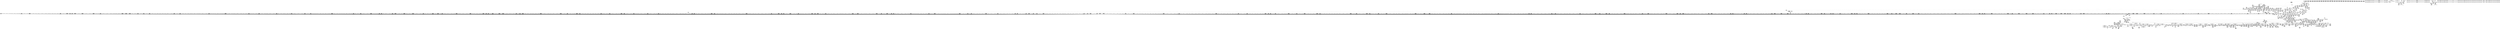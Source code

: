 digraph {
	CE0x3ef8500 [shape=record,shape=Mrecord,label="{CE0x3ef8500|0:_i16,_4:_i32,_8:_i16,_40:_%struct.super_block*,_72:_i32,_:_SCMRE_512,520_|*MultipleSource*|security/apparmor/include/apparmor.h,117|Function::mediated_filesystem&Arg::inode::|security/apparmor/lsm.c,349}"]
	CE0x3ed99c0 [shape=record,shape=Mrecord,label="{CE0x3ed99c0|__aa_current_profile:cred|security/apparmor/include/context.h,138|*SummSource*}"]
	CE0x3f614c0 [shape=record,shape=Mrecord,label="{CE0x3f614c0|_call_void_mcount()_#2|*SummSource*}"]
	CE0x3f00bc0 [shape=record,shape=Mrecord,label="{CE0x3f00bc0|0:_i16,_4:_i32,_8:_i16,_40:_%struct.super_block*,_72:_i32,_:_SCMRE_632,640_|*MultipleSource*|security/apparmor/include/apparmor.h,117|Function::mediated_filesystem&Arg::inode::|security/apparmor/lsm.c,349}"]
	CE0x3f0de30 [shape=record,shape=Mrecord,label="{CE0x3f0de30|0:_i16,_4:_i32,_8:_i16,_40:_%struct.super_block*,_72:_i32,_:_SCMRE_978,979_}"]
	CE0x3f3dc30 [shape=record,shape=Mrecord,label="{CE0x3f3dc30|__aa_current_profile:call|security/apparmor/include/context.h,138|*SummSink*}"]
	CE0x3f4f200 [shape=record,shape=Mrecord,label="{CE0x3f4f200|_call_void_mcount()_#2|*SummSource*}"]
	CE0x3f16340 [shape=record,shape=Mrecord,label="{CE0x3f16340|80:_i64,_:_CRE_528,536_|*MultipleSource*|*LoadInst*|security/apparmor/include/apparmor.h,117|security/apparmor/include/apparmor.h,117}"]
	CE0x3f46a80 [shape=record,shape=Mrecord,label="{CE0x3f46a80|__aa_current_profile:tmp18|security/apparmor/include/context.h,138|*SummSink*}"]
	CE0x3ee9360 [shape=record,shape=Mrecord,label="{CE0x3ee9360|0:_i16,_4:_i32,_8:_i16,_40:_%struct.super_block*,_72:_i32,_:_SCMRE_204,205_}"]
	CE0x3ed6220 [shape=record,shape=Mrecord,label="{CE0x3ed6220|i32_2|*Constant*}"]
	CE0x3ee1600 [shape=record,shape=Mrecord,label="{CE0x3ee1600|0:_i16,_4:_i32,_8:_i16,_40:_%struct.super_block*,_72:_i32,_:_SCMRE_88,96_|*MultipleSource*|security/apparmor/include/apparmor.h,117|Function::mediated_filesystem&Arg::inode::|security/apparmor/lsm.c,349}"]
	CE0x3f18b30 [shape=record,shape=Mrecord,label="{CE0x3f18b30|80:_i64,_:_CRE_589,590_}"]
	CE0x3ed7310 [shape=record,shape=Mrecord,label="{CE0x3ed7310|i32_4|*Constant*|*SummSource*}"]
	CE0x3f34470 [shape=record,shape=Mrecord,label="{CE0x3f34470|80:_i64,_:_CRE_1667,1668_}"]
	CE0x3ed7b10 [shape=record,shape=Mrecord,label="{CE0x3ed7b10|common_perm_mnt_dentry:tmp6|security/apparmor/lsm.c,207|*SummSource*}"]
	CE0x3ec4b30 [shape=record,shape=Mrecord,label="{CE0x3ec4b30|aa_cred_profile:profile11|security/apparmor/include/context.h,101|*SummSource*}"]
	CE0x3f12da0 [shape=record,shape=Mrecord,label="{CE0x3f12da0|80:_i64,_:_CRE_176,184_|*MultipleSource*|*LoadInst*|security/apparmor/include/apparmor.h,117|security/apparmor/include/apparmor.h,117}"]
	CE0x3efe180 [shape=record,shape=Mrecord,label="{CE0x3efe180|0:_i16,_4:_i32,_8:_i16,_40:_%struct.super_block*,_72:_i32,_:_SCMRE_599,600_}"]
	CE0x3ee6e00 [shape=record,shape=Mrecord,label="{CE0x3ee6e00|0:_i16,_4:_i32,_8:_i16,_40:_%struct.super_block*,_72:_i32,_:_SCMRE_181,182_}"]
	CE0x3f33f20 [shape=record,shape=Mrecord,label="{CE0x3f33f20|80:_i64,_:_CRE_1662,1663_}"]
	CE0x3f67930 [shape=record,shape=Mrecord,label="{CE0x3f67930|get_current:tmp1}"]
	CE0x3eb08e0 [shape=record,shape=Mrecord,label="{CE0x3eb08e0|mediated_filesystem:tmp}"]
	CE0x3fb8420 [shape=record,shape=Mrecord,label="{CE0x3fb8420|aa_cred_profile:tmp18|security/apparmor/include/context.h,100}"]
	CE0x3ebcc00 [shape=record,shape=Mrecord,label="{CE0x3ebcc00|0:_i16,_4:_i32,_8:_i16,_40:_%struct.super_block*,_72:_i32,_:_SCMRE_478,479_}"]
	CE0x3f08990 [shape=record,shape=Mrecord,label="{CE0x3f08990|0:_i16,_4:_i32,_8:_i16,_40:_%struct.super_block*,_72:_i32,_:_SCMRE_895,896_}"]
	CE0x3efe320 [shape=record,shape=Mrecord,label="{CE0x3efe320|0:_i16,_4:_i32,_8:_i16,_40:_%struct.super_block*,_72:_i32,_:_SCMRE_600,601_}"]
	CE0x3eff500 [shape=record,shape=Mrecord,label="{CE0x3eff500|0:_i16,_4:_i32,_8:_i16,_40:_%struct.super_block*,_72:_i32,_:_SCMRE_611,612_}"]
	CE0x3f319f0 [shape=record,shape=Mrecord,label="{CE0x3f319f0|80:_i64,_:_CRE_1627,1628_}"]
	CE0x3fc0ee0 [shape=record,shape=Mrecord,label="{CE0x3fc0ee0|aa_cred_profile:tmp23|security/apparmor/include/context.h,100}"]
	CE0x3f22190 [shape=record,shape=Mrecord,label="{CE0x3f22190|80:_i64,_:_CRE_449,450_}"]
	CE0x3f07470 [shape=record,shape=Mrecord,label="{CE0x3f07470|0:_i16,_4:_i32,_8:_i16,_40:_%struct.super_block*,_72:_i32,_:_SCMRE_882,883_}"]
	CE0x3f0e3a0 [shape=record,shape=Mrecord,label="{CE0x3f0e3a0|0:_i16,_4:_i32,_8:_i16,_40:_%struct.super_block*,_72:_i32,_:_SCMRE_982,983_}"]
	CE0x3f05430 [shape=record,shape=Mrecord,label="{CE0x3f05430|0:_i16,_4:_i32,_8:_i16,_40:_%struct.super_block*,_72:_i32,_:_SCMRE_856,864_|*MultipleSource*|security/apparmor/include/apparmor.h,117|Function::mediated_filesystem&Arg::inode::|security/apparmor/lsm.c,349}"]
	CE0x3ed6890 [shape=record,shape=Mrecord,label="{CE0x3ed6890|i64*_getelementptr_inbounds_(_16_x_i64_,_16_x_i64_*___llvm_gcov_ctr46,_i64_0,_i64_1)|*Constant*}"]
	CE0x3ed4510 [shape=record,shape=Mrecord,label="{CE0x3ed4510|GLOBAL:common_perm_mnt_dentry|*Constant*}"]
	CE0x3fb7810 [shape=record,shape=Mrecord,label="{CE0x3fb7810|COLLAPSED:_GCMRE___llvm_gcov_ctr112_internal_global_2_x_i64_zeroinitializer:_elem_0:default:}"]
	CE0x3ebb810 [shape=record,shape=Mrecord,label="{CE0x3ebb810|apparmor_path_chmod:call|security/apparmor/lsm.c,349|*SummSource*}"]
	CE0x3f4d5b0 [shape=record,shape=Mrecord,label="{CE0x3f4d5b0|common_perm:tmp1|*SummSource*}"]
	CE0x3e9fde0 [shape=record,shape=Mrecord,label="{CE0x3e9fde0|i64_0|*Constant*|*SummSink*}"]
	CE0x3efbdc0 [shape=record,shape=Mrecord,label="{CE0x3efbdc0|0:_i16,_4:_i32,_8:_i16,_40:_%struct.super_block*,_72:_i32,_:_SCMRE_577,578_}"]
	CE0x3fd2e40 [shape=record,shape=Mrecord,label="{CE0x3fd2e40|i64_6|*Constant*|*SummSink*}"]
	CE0x3eebad0 [shape=record,shape=Mrecord,label="{CE0x3eebad0|0:_i16,_4:_i32,_8:_i16,_40:_%struct.super_block*,_72:_i32,_:_SCMRE_252,253_}"]
	CE0x3e9e590 [shape=record,shape=Mrecord,label="{CE0x3e9e590|apparmor_path_chmod:dentry|security/apparmor/lsm.c,349|*SummSink*}"]
	CE0x3f27410 [shape=record,shape=Mrecord,label="{CE0x3f27410|80:_i64,_:_CRE_1261,1262_}"]
	CE0x3f32380 [shape=record,shape=Mrecord,label="{CE0x3f32380|80:_i64,_:_CRE_1636,1637_}"]
	CE0x3ed9590 [shape=record,shape=Mrecord,label="{CE0x3ed9590|i32_78|*Constant*}"]
	CE0x3f21090 [shape=record,shape=Mrecord,label="{CE0x3f21090|80:_i64,_:_CRE_433,434_}"]
	CE0x3efc2a0 [shape=record,shape=Mrecord,label="{CE0x3efc2a0|0:_i16,_4:_i32,_8:_i16,_40:_%struct.super_block*,_72:_i32,_:_SCMRE_580,581_}"]
	CE0x3eedb50 [shape=record,shape=Mrecord,label="{CE0x3eedb50|0:_i16,_4:_i32,_8:_i16,_40:_%struct.super_block*,_72:_i32,_:_SCMRE_272,273_}"]
	CE0x3f24060 [shape=record,shape=Mrecord,label="{CE0x3f24060|80:_i64,_:_CRE_1212,1213_}"]
	CE0x3ee0300 [shape=record,shape=Mrecord,label="{CE0x3ee0300|0:_i16,_4:_i32,_8:_i16,_40:_%struct.super_block*,_72:_i32,_:_SCMRE_32,40_|*MultipleSource*|security/apparmor/include/apparmor.h,117|Function::mediated_filesystem&Arg::inode::|security/apparmor/lsm.c,349}"]
	CE0x3f48dc0 [shape=record,shape=Mrecord,label="{CE0x3f48dc0|common_perm_mnt_dentry:i_uid|security/apparmor/lsm.c,207|*SummSink*}"]
	CE0x3fcbf50 [shape=record,shape=Mrecord,label="{CE0x3fcbf50|aa_cred_profile:do.end10|*SummSource*}"]
	CE0x3f36120 [shape=record,shape=Mrecord,label="{CE0x3f36120|80:_i64,_:_CRE_1720,1728_|*MultipleSource*|*LoadInst*|security/apparmor/include/apparmor.h,117|security/apparmor/include/apparmor.h,117}"]
	CE0x3f40130 [shape=record,shape=Mrecord,label="{CE0x3f40130|i64*_getelementptr_inbounds_(_11_x_i64_,_11_x_i64_*___llvm_gcov_ctr58,_i64_0,_i64_8)|*Constant*|*SummSource*}"]
	CE0x3ed37a0 [shape=record,shape=Mrecord,label="{CE0x3ed37a0|apparmor_path_chmod:tmp10|security/apparmor/lsm.c,352|*SummSource*}"]
	CE0x3f8fa80 [shape=record,shape=Mrecord,label="{CE0x3f8fa80|i64*_getelementptr_inbounds_(_11_x_i64_,_11_x_i64_*___llvm_gcov_ctr58,_i64_0,_i64_6)|*Constant*|*SummSink*}"]
	CE0x3ecbbd0 [shape=record,shape=Mrecord,label="{CE0x3ecbbd0|common_perm_mnt_dentry:cond|security/apparmor/lsm.c, 207|*SummSource*}"]
	CE0x3ecb390 [shape=record,shape=Mrecord,label="{CE0x3ecb390|mediated_filesystem:tmp2}"]
	CE0x3ea0b90 [shape=record,shape=Mrecord,label="{CE0x3ea0b90|i32_5|*Constant*|*SummSource*}"]
	CE0x3eaee10 [shape=record,shape=Mrecord,label="{CE0x3eaee10|i32_0|*Constant*}"]
	CE0x3f12200 [shape=record,shape=Mrecord,label="{CE0x3f12200|80:_i64,_:_CRE_128,132_|*MultipleSource*|*LoadInst*|security/apparmor/include/apparmor.h,117|security/apparmor/include/apparmor.h,117}"]
	CE0x3f1f4f0 [shape=record,shape=Mrecord,label="{CE0x3f1f4f0|80:_i64,_:_CRE_407,408_}"]
	CE0x3f26640 [shape=record,shape=Mrecord,label="{CE0x3f26640|80:_i64,_:_CRE_1248,1249_}"]
	CE0x3f26b90 [shape=record,shape=Mrecord,label="{CE0x3f26b90|80:_i64,_:_CRE_1253,1254_}"]
	CE0x3eaec30 [shape=record,shape=Mrecord,label="{CE0x3eaec30|aa_cred_profile:security|security/apparmor/include/context.h,99|*SummSource*}"]
	CE0x3f93af0 [shape=record,shape=Mrecord,label="{CE0x3f93af0|aa_cred_profile:tmp2|*SummSink*}"]
	CE0x3f00d60 [shape=record,shape=Mrecord,label="{CE0x3f00d60|0:_i16,_4:_i32,_8:_i16,_40:_%struct.super_block*,_72:_i32,_:_SCMRE_640,648_|*MultipleSource*|security/apparmor/include/apparmor.h,117|Function::mediated_filesystem&Arg::inode::|security/apparmor/lsm.c,349}"]
	CE0x3f087f0 [shape=record,shape=Mrecord,label="{CE0x3f087f0|0:_i16,_4:_i32,_8:_i16,_40:_%struct.super_block*,_72:_i32,_:_SCMRE_894,895_}"]
	CE0x3eff840 [shape=record,shape=Mrecord,label="{CE0x3eff840|0:_i16,_4:_i32,_8:_i16,_40:_%struct.super_block*,_72:_i32,_:_SCMRE_613,614_}"]
	CE0x3e94580 [shape=record,shape=Mrecord,label="{CE0x3e94580|apparmor_path_chmod:if.then}"]
	CE0x3ef5bd0 [shape=record,shape=Mrecord,label="{CE0x3ef5bd0|80:_i64,_:_CRE_1308,1309_}"]
	CE0x3f0d8f0 [shape=record,shape=Mrecord,label="{CE0x3f0d8f0|0:_i16,_4:_i32,_8:_i16,_40:_%struct.super_block*,_72:_i32,_:_SCMRE_976,977_}"]
	CE0x3f03c40 [shape=record,shape=Mrecord,label="{CE0x3f03c40|0:_i16,_4:_i32,_8:_i16,_40:_%struct.super_block*,_72:_i32,_:_SCMRE_776,792_|*MultipleSource*|security/apparmor/include/apparmor.h,117|Function::mediated_filesystem&Arg::inode::|security/apparmor/lsm.c,349}"]
	CE0x3f31e30 [shape=record,shape=Mrecord,label="{CE0x3f31e30|80:_i64,_:_CRE_1631,1632_}"]
	CE0x3eb09c0 [shape=record,shape=Mrecord,label="{CE0x3eb09c0|mediated_filesystem:tmp|*SummSource*}"]
	CE0x3f13750 [shape=record,shape=Mrecord,label="{CE0x3f13750|80:_i64,_:_CRE_216,224_|*MultipleSource*|*LoadInst*|security/apparmor/include/apparmor.h,117|security/apparmor/include/apparmor.h,117}"]
	CE0x3ee3ee0 [shape=record,shape=Mrecord,label="{CE0x3ee3ee0|0:_i16,_4:_i32,_8:_i16,_40:_%struct.super_block*,_72:_i32,_:_SCMRE_152,153_}"]
	CE0x3f61990 [shape=record,shape=Mrecord,label="{CE0x3f61990|COLLAPSED:_GCMRE___llvm_gcov_ctr58_internal_global_11_x_i64_zeroinitializer:_elem_0:default:}"]
	CE0x3ec3e60 [shape=record,shape=Mrecord,label="{CE0x3ec3e60|aa_cred_profile:tmp32|security/apparmor/include/context.h,101}"]
	CE0x3f02740 [shape=record,shape=Mrecord,label="{CE0x3f02740|0:_i16,_4:_i32,_8:_i16,_40:_%struct.super_block*,_72:_i32,_:_SCMRE_704,712_|*MultipleSource*|security/apparmor/include/apparmor.h,117|Function::mediated_filesystem&Arg::inode::|security/apparmor/lsm.c,349}"]
	CE0x3f924b0 [shape=record,shape=Mrecord,label="{CE0x3f924b0|i64*_getelementptr_inbounds_(_11_x_i64_,_11_x_i64_*___llvm_gcov_ctr58,_i64_0,_i64_1)|*Constant*|*SummSink*}"]
	CE0x3f0a390 [shape=record,shape=Mrecord,label="{CE0x3f0a390|0:_i16,_4:_i32,_8:_i16,_40:_%struct.super_block*,_72:_i32,_:_SCMRE_911,912_}"]
	CE0x3edfbe0 [shape=record,shape=Mrecord,label="{CE0x3edfbe0|0:_i16,_4:_i32,_8:_i16,_40:_%struct.super_block*,_72:_i32,_:_SCMRE_12,16_|*MultipleSource*|security/apparmor/include/apparmor.h,117|Function::mediated_filesystem&Arg::inode::|security/apparmor/lsm.c,349}"]
	CE0x3f2f260 [shape=record,shape=Mrecord,label="{CE0x3f2f260|80:_i64,_:_CRE_1368,1369_}"]
	CE0x3f1f0b0 [shape=record,shape=Mrecord,label="{CE0x3f1f0b0|80:_i64,_:_CRE_403,404_}"]
	CE0x3ef87a0 [shape=record,shape=Mrecord,label="{CE0x3ef87a0|0:_i16,_4:_i32,_8:_i16,_40:_%struct.super_block*,_72:_i32,_:_SCMRE_520,528_|*MultipleSource*|security/apparmor/include/apparmor.h,117|Function::mediated_filesystem&Arg::inode::|security/apparmor/lsm.c,349}"]
	CE0x3f94490 [shape=record,shape=Mrecord,label="{CE0x3f94490|__aa_current_profile:if.end|*SummSink*}"]
	CE0x3f238e0 [shape=record,shape=Mrecord,label="{CE0x3f238e0|i32_10|*Constant*|*SummSource*}"]
	CE0x3f1a8f0 [shape=record,shape=Mrecord,label="{CE0x3f1a8f0|80:_i64,_:_CRE_617,618_}"]
	CE0x3fc0af0 [shape=record,shape=Mrecord,label="{CE0x3fc0af0|aa_cred_profile:tmp22|security/apparmor/include/context.h,100}"]
	CE0x3efa8a0 [shape=record,shape=Mrecord,label="{CE0x3efa8a0|0:_i16,_4:_i32,_8:_i16,_40:_%struct.super_block*,_72:_i32,_:_SCMRE_564,565_}"]
	CE0x3ef60c0 [shape=record,shape=Mrecord,label="{CE0x3ef60c0|80:_i64,_:_CRE_1313,1314_}"]
	CE0x3ed8d10 [shape=record,shape=Mrecord,label="{CE0x3ed8d10|common_perm_mnt_dentry:mode|security/apparmor/lsm.c,207|*SummSource*}"]
	CE0x3f35020 [shape=record,shape=Mrecord,label="{CE0x3f35020|80:_i64,_:_CRE_1678,1679_}"]
	CE0x3f61de0 [shape=record,shape=Mrecord,label="{CE0x3f61de0|aa_cred_profile:tmp|*SummSource*}"]
	CE0x3f36310 [shape=record,shape=Mrecord,label="{CE0x3f36310|80:_i64,_:_CRE_1728,1736_|*MultipleSource*|*LoadInst*|security/apparmor/include/apparmor.h,117|security/apparmor/include/apparmor.h,117}"]
	CE0x3eee6b0 [shape=record,shape=Mrecord,label="{CE0x3eee6b0|0:_i16,_4:_i32,_8:_i16,_40:_%struct.super_block*,_72:_i32,_:_SCMRE_279,280_}"]
	CE0x3f16720 [shape=record,shape=Mrecord,label="{CE0x3f16720|80:_i64,_:_CRE_544,552_|*MultipleSource*|*LoadInst*|security/apparmor/include/apparmor.h,117|security/apparmor/include/apparmor.h,117}"]
	CE0x3f39000 [shape=record,shape=Mrecord,label="{CE0x3f39000|80:_i64,_:_CRE_1896,1904_|*MultipleSource*|*LoadInst*|security/apparmor/include/apparmor.h,117|security/apparmor/include/apparmor.h,117}"]
	CE0x3f43cd0 [shape=record,shape=Mrecord,label="{CE0x3f43cd0|_call_void_lockdep_rcu_suspicious(i8*_getelementptr_inbounds_(_36_x_i8_,_36_x_i8_*_.str12,_i32_0,_i32_0),_i32_138,_i8*_getelementptr_inbounds_(_45_x_i8_,_45_x_i8_*_.str14,_i32_0,_i32_0))_#7,_!dbg_!15483|security/apparmor/include/context.h,138|*SummSink*}"]
	CE0x3f694c0 [shape=record,shape=Mrecord,label="{CE0x3f694c0|__aa_current_profile:tobool1|security/apparmor/include/context.h,138}"]
	CE0x3fcee20 [shape=record,shape=Mrecord,label="{CE0x3fcee20|aa_cred_profile:tmp17|security/apparmor/include/context.h,100|*SummSource*}"]
	CE0x3f5d810 [shape=record,shape=Mrecord,label="{CE0x3f5d810|common_perm_mnt_dentry:call|security/apparmor/lsm.c,211}"]
	CE0x3f2ca00 [shape=record,shape=Mrecord,label="{CE0x3f2ca00|80:_i64,_:_CRE_1330,1331_}"]
	CE0x3fbe820 [shape=record,shape=Mrecord,label="{CE0x3fbe820|i64*_getelementptr_inbounds_(_16_x_i64_,_16_x_i64_*___llvm_gcov_ctr46,_i64_0,_i64_9)|*Constant*|*SummSource*}"]
	CE0x3fcb9e0 [shape=record,shape=Mrecord,label="{CE0x3fcb9e0|i64_2|*Constant*}"]
	CE0x3f03460 [shape=record,shape=Mrecord,label="{CE0x3f03460|0:_i16,_4:_i32,_8:_i16,_40:_%struct.super_block*,_72:_i32,_:_SCMRE_752,756_|*MultipleSource*|security/apparmor/include/apparmor.h,117|Function::mediated_filesystem&Arg::inode::|security/apparmor/lsm.c,349}"]
	CE0x3f2c6d0 [shape=record,shape=Mrecord,label="{CE0x3f2c6d0|80:_i64,_:_CRE_1327,1328_}"]
	CE0x3f48410 [shape=record,shape=Mrecord,label="{CE0x3f48410|common_perm:tmp}"]
	CE0x3fd4390 [shape=record,shape=Mrecord,label="{CE0x3fd4390|aa_cred_profile:tmp12|security/apparmor/include/context.h,100|*SummSource*}"]
	CE0x3fd3a30 [shape=record,shape=Mrecord,label="{CE0x3fd3a30|44:_i32,_48:_i16,_128:_i8*,_:_SCMRE_120,128_|*MultipleSource*|Function::aa_cred_profile&Arg::cred::|security/apparmor/include/context.h,138|security/apparmor/include/context.h,99}"]
	CE0x3f016e0 [shape=record,shape=Mrecord,label="{CE0x3f016e0|0:_i16,_4:_i32,_8:_i16,_40:_%struct.super_block*,_72:_i32,_:_SCMRE_664,672_|*MultipleSource*|security/apparmor/include/apparmor.h,117|Function::mediated_filesystem&Arg::inode::|security/apparmor/lsm.c,349}"]
	CE0x3ee1d20 [shape=record,shape=Mrecord,label="{CE0x3ee1d20|0:_i16,_4:_i32,_8:_i16,_40:_%struct.super_block*,_72:_i32,_:_SCMRE_112,120_|*MultipleSource*|security/apparmor/include/apparmor.h,117|Function::mediated_filesystem&Arg::inode::|security/apparmor/lsm.c,349}"]
	CE0x3f127d0 [shape=record,shape=Mrecord,label="{CE0x3f127d0|80:_i64,_:_CRE_144,152_|*MultipleSource*|*LoadInst*|security/apparmor/include/apparmor.h,117|security/apparmor/include/apparmor.h,117}"]
	CE0x3f14ca0 [shape=record,shape=Mrecord,label="{CE0x3f14ca0|80:_i64,_:_CRE_304,312_|*MultipleSource*|*LoadInst*|security/apparmor/include/apparmor.h,117|security/apparmor/include/apparmor.h,117}"]
	CE0x3ec0740 [shape=record,shape=Mrecord,label="{CE0x3ec0740|i64*_getelementptr_inbounds_(_16_x_i64_,_16_x_i64_*___llvm_gcov_ctr46,_i64_0,_i64_14)|*Constant*|*SummSink*}"]
	CE0x3f621c0 [shape=record,shape=Mrecord,label="{CE0x3f621c0|__aa_current_profile:tmp1|*SummSink*}"]
	CE0x3f06df0 [shape=record,shape=Mrecord,label="{CE0x3f06df0|0:_i16,_4:_i32,_8:_i16,_40:_%struct.super_block*,_72:_i32,_:_SCMRE_878,879_}"]
	CE0x3fc1bb0 [shape=record,shape=Mrecord,label="{CE0x3fc1bb0|i64*_getelementptr_inbounds_(_16_x_i64_,_16_x_i64_*___llvm_gcov_ctr46,_i64_0,_i64_10)|*Constant*|*SummSink*}"]
	CE0x3eef070 [shape=record,shape=Mrecord,label="{CE0x3eef070|0:_i16,_4:_i32,_8:_i16,_40:_%struct.super_block*,_72:_i32,_:_SCMRE_285,286_}"]
	CE0x3f95e20 [shape=record,shape=Mrecord,label="{CE0x3f95e20|__aa_current_profile:land.lhs.true2}"]
	CE0x3ed9670 [shape=record,shape=Mrecord,label="{CE0x3ed9670|i32_78|*Constant*|*SummSource*}"]
	CE0x3f9c760 [shape=record,shape=Mrecord,label="{CE0x3f9c760|i64_4|*Constant*}"]
	CE0x3f1af50 [shape=record,shape=Mrecord,label="{CE0x3f1af50|80:_i64,_:_CRE_623,624_}"]
	CE0x3f1d9f0 [shape=record,shape=Mrecord,label="{CE0x3f1d9f0|80:_i64,_:_CRE_352,360_|*MultipleSource*|*LoadInst*|security/apparmor/include/apparmor.h,117|security/apparmor/include/apparmor.h,117}"]
	CE0x3f04710 [shape=record,shape=Mrecord,label="{CE0x3f04710|0:_i16,_4:_i32,_8:_i16,_40:_%struct.super_block*,_72:_i32,_:_SCMRE_816,824_|*MultipleSource*|security/apparmor/include/apparmor.h,117|Function::mediated_filesystem&Arg::inode::|security/apparmor/lsm.c,349}"]
	CE0x3eef550 [shape=record,shape=Mrecord,label="{CE0x3eef550|0:_i16,_4:_i32,_8:_i16,_40:_%struct.super_block*,_72:_i32,_:_SCMRE_288,289_}"]
	CE0x3eec150 [shape=record,shape=Mrecord,label="{CE0x3eec150|0:_i16,_4:_i32,_8:_i16,_40:_%struct.super_block*,_72:_i32,_:_SCMRE_256,257_}"]
	CE0x3ee2e20 [shape=record,shape=Mrecord,label="{CE0x3ee2e20|0:_i16,_4:_i32,_8:_i16,_40:_%struct.super_block*,_72:_i32,_:_SCMRE_141,142_}"]
	CE0x3eebe10 [shape=record,shape=Mrecord,label="{CE0x3eebe10|0:_i16,_4:_i32,_8:_i16,_40:_%struct.super_block*,_72:_i32,_:_SCMRE_254,255_}"]
	CE0x3f006e0 [shape=record,shape=Mrecord,label="{CE0x3f006e0|0:_i16,_4:_i32,_8:_i16,_40:_%struct.super_block*,_72:_i32,_:_SCMRE_622,623_}"]
	CE0x3f4ea00 [shape=record,shape=Mrecord,label="{CE0x3f4ea00|__aa_current_profile:call|security/apparmor/include/context.h,138}"]
	CE0x3f4bdf0 [shape=record,shape=Mrecord,label="{CE0x3f4bdf0|common_perm_mnt_dentry:uid|security/apparmor/lsm.c,207}"]
	CE0x3eb7770 [shape=record,shape=Mrecord,label="{CE0x3eb7770|COLLAPSED:_GCMRE___llvm_gcov_ctr83_internal_global_2_x_i64_zeroinitializer:_elem_0:default:}"]
	CE0x3f9b800 [shape=record,shape=Mrecord,label="{CE0x3f9b800|GLOBAL:__aa_current_profile.__warned|Global_var:__aa_current_profile.__warned|*SummSource*}"]
	"CONST[source:2(external),value:0(static)][purpose:{object}][SrcIdx:1]"
	CE0x3f1b7d0 [shape=record,shape=Mrecord,label="{CE0x3f1b7d0|80:_i64,_:_CRE_631,632_}"]
	CE0x3f9ca70 [shape=record,shape=Mrecord,label="{CE0x3f9ca70|44:_i32,_48:_i16,_128:_i8*,_:_SCMRE_160,168_|*MultipleSource*|Function::aa_cred_profile&Arg::cred::|security/apparmor/include/context.h,138|security/apparmor/include/context.h,99}"]
	CE0x3f11860 [shape=record,shape=Mrecord,label="{CE0x3f11860|80:_i64,_:_CRE_88,96_|*MultipleSource*|*LoadInst*|security/apparmor/include/apparmor.h,117|security/apparmor/include/apparmor.h,117}"]
	CE0x3fc1ff0 [shape=record,shape=Mrecord,label="{CE0x3fc1ff0|aa_cred_profile:tmp24|security/apparmor/include/context.h,100|*SummSource*}"]
	CE0x3f13f10 [shape=record,shape=Mrecord,label="{CE0x3f13f10|80:_i64,_:_CRE_256,264_|*MultipleSource*|*LoadInst*|security/apparmor/include/apparmor.h,117|security/apparmor/include/apparmor.h,117}"]
	CE0x3f49240 [shape=record,shape=Mrecord,label="{CE0x3f49240|common_perm_mnt_dentry:tmp6|security/apparmor/lsm.c,207}"]
	CE0x3f174e0 [shape=record,shape=Mrecord,label="{CE0x3f174e0|80:_i64,_:_CRE_568,569_}"]
	CE0x3f07950 [shape=record,shape=Mrecord,label="{CE0x3f07950|0:_i16,_4:_i32,_8:_i16,_40:_%struct.super_block*,_72:_i32,_:_SCMRE_885,886_}"]
	CE0x3eb7700 [shape=record,shape=Mrecord,label="{CE0x3eb7700|common_perm_mnt_dentry:tmp}"]
	CE0x3f24bb0 [shape=record,shape=Mrecord,label="{CE0x3f24bb0|80:_i64,_:_CRE_1223,1224_}"]
	CE0x3f20700 [shape=record,shape=Mrecord,label="{CE0x3f20700|80:_i64,_:_CRE_424,425_}"]
	CE0x3fb9750 [shape=record,shape=Mrecord,label="{CE0x3fb9750|aa_cred_profile:tmp20|security/apparmor/include/context.h,100|*SummSource*}"]
	CE0x3e9e520 [shape=record,shape=Mrecord,label="{CE0x3e9e520|apparmor_path_chmod:dentry|security/apparmor/lsm.c,349|*SummSource*}"]
	CE0x3f27520 [shape=record,shape=Mrecord,label="{CE0x3f27520|80:_i64,_:_CRE_1262,1263_}"]
	CE0x3f24aa0 [shape=record,shape=Mrecord,label="{CE0x3f24aa0|80:_i64,_:_CRE_1222,1223_}"]
	CE0x3ee2480 [shape=record,shape=Mrecord,label="{CE0x3ee2480|0:_i16,_4:_i32,_8:_i16,_40:_%struct.super_block*,_72:_i32,_:_SCMRE_136,137_}"]
	CE0x3f0a870 [shape=record,shape=Mrecord,label="{CE0x3f0a870|0:_i16,_4:_i32,_8:_i16,_40:_%struct.super_block*,_72:_i32,_:_SCMRE_914,915_}"]
	CE0x3f47480 [shape=record,shape=Mrecord,label="{CE0x3f47480|GLOBAL:get_current|*Constant*|*SummSink*}"]
	CE0x3f144e0 [shape=record,shape=Mrecord,label="{CE0x3f144e0|80:_i64,_:_CRE_272,280_|*MultipleSource*|*LoadInst*|security/apparmor/include/apparmor.h,117|security/apparmor/include/apparmor.h,117}"]
	CE0x3f34e00 [shape=record,shape=Mrecord,label="{CE0x3f34e00|80:_i64,_:_CRE_1676,1677_}"]
	CE0x3ebb880 [shape=record,shape=Mrecord,label="{CE0x3ebb880|apparmor_path_chmod:call|security/apparmor/lsm.c,349}"]
	CE0x3fd1ce0 [shape=record,shape=Mrecord,label="{CE0x3fd1ce0|GLOBAL:llvm.expect.i64|*Constant*|*SummSink*}"]
	CE0x3f95d40 [shape=record,shape=Mrecord,label="{CE0x3f95d40|__aa_current_profile:bb|*SummSource*}"]
	CE0x3fbc780 [shape=record,shape=Mrecord,label="{CE0x3fbc780|aa_cred_profile:lnot3|security/apparmor/include/context.h,100|*SummSource*}"]
	CE0x3f46160 [shape=record,shape=Mrecord,label="{CE0x3f46160|aa_cred_profile:cred|Function::aa_cred_profile&Arg::cred::|*SummSource*}"]
	CE0x3ef9220 [shape=record,shape=Mrecord,label="{CE0x3ef9220|0:_i16,_4:_i32,_8:_i16,_40:_%struct.super_block*,_72:_i32,_:_SCMRE_544,552_|*MultipleSource*|security/apparmor/include/apparmor.h,117|Function::mediated_filesystem&Arg::inode::|security/apparmor/lsm.c,349}"]
	CE0x3f02f20 [shape=record,shape=Mrecord,label="{CE0x3f02f20|0:_i16,_4:_i32,_8:_i16,_40:_%struct.super_block*,_72:_i32,_:_SCMRE_736,740_|*MultipleSource*|security/apparmor/include/apparmor.h,117|Function::mediated_filesystem&Arg::inode::|security/apparmor/lsm.c,349}"]
	CE0x3ef9e60 [shape=record,shape=Mrecord,label="{CE0x3ef9e60|0:_i16,_4:_i32,_8:_i16,_40:_%struct.super_block*,_72:_i32,_:_SCMRE_557,558_}"]
	CE0x3f96d90 [shape=record,shape=Mrecord,label="{CE0x3f96d90|aa_cred_profile:tmp8|security/apparmor/include/context.h,100}"]
	CE0x3ee1860 [shape=record,shape=Mrecord,label="{CE0x3ee1860|0:_i16,_4:_i32,_8:_i16,_40:_%struct.super_block*,_72:_i32,_:_SCMRE_96,104_|*MultipleSource*|security/apparmor/include/apparmor.h,117|Function::mediated_filesystem&Arg::inode::|security/apparmor/lsm.c,349}"]
	CE0x3fbdb40 [shape=record,shape=Mrecord,label="{CE0x3fbdb40|i8*_getelementptr_inbounds_(_36_x_i8_,_36_x_i8_*_.str12,_i32_0,_i32_0)|*Constant*}"]
	CE0x3f08170 [shape=record,shape=Mrecord,label="{CE0x3f08170|0:_i16,_4:_i32,_8:_i16,_40:_%struct.super_block*,_72:_i32,_:_SCMRE_890,891_}"]
	CE0x3eccb60 [shape=record,shape=Mrecord,label="{CE0x3eccb60|mediated_filesystem:i_sb|security/apparmor/include/apparmor.h,117|*SummSink*}"]
	CE0x3f2f9d0 [shape=record,shape=Mrecord,label="{CE0x3f2f9d0|80:_i64,_:_CRE_1375,1376_}"]
	CE0x3f679a0 [shape=record,shape=Mrecord,label="{CE0x3f679a0|get_current:tmp1|*SummSource*}"]
	CE0x3f496c0 [shape=record,shape=Mrecord,label="{CE0x3f496c0|i64_3|*Constant*}"]
	CE0x3fb8490 [shape=record,shape=Mrecord,label="{CE0x3fb8490|aa_cred_profile:tmp18|security/apparmor/include/context.h,100|*SummSource*}"]
	CE0x3ef4e30 [shape=record,shape=Mrecord,label="{CE0x3ef4e30|80:_i64,_:_CRE_1277,1278_}"]
	CE0x3f39440 [shape=record,shape=Mrecord,label="{CE0x3f39440|80:_i64,_:_CRE_1920,1928_|*MultipleSource*|*LoadInst*|security/apparmor/include/apparmor.h,117|security/apparmor/include/apparmor.h,117}"]
	CE0x3f428f0 [shape=record,shape=Mrecord,label="{CE0x3f428f0|__aa_current_profile:tmp15|security/apparmor/include/context.h,138}"]
	CE0x3eec7d0 [shape=record,shape=Mrecord,label="{CE0x3eec7d0|0:_i16,_4:_i32,_8:_i16,_40:_%struct.super_block*,_72:_i32,_:_SCMRE_260,261_}"]
	CE0x3f626b0 [shape=record,shape=Mrecord,label="{CE0x3f626b0|%struct.task_struct*_(%struct.task_struct**)*_asm_movq_%gs:$_1:P_,$0_,_r,im,_dirflag_,_fpsr_,_flags_|*SummSource*}"]
	CE0x3f2db00 [shape=record,shape=Mrecord,label="{CE0x3f2db00|80:_i64,_:_CRE_1346,1347_}"]
	CE0x3fd1ac0 [shape=record,shape=Mrecord,label="{CE0x3fd1ac0|GLOBAL:llvm.expect.i64|*Constant*|*SummSource*}"]
	CE0x3f30900 [shape=record,shape=Mrecord,label="{CE0x3f30900|80:_i64,_:_CRE_1600,1604_|*MultipleSource*|*LoadInst*|security/apparmor/include/apparmor.h,117|security/apparmor/include/apparmor.h,117}"]
	CE0x3ee4560 [shape=record,shape=Mrecord,label="{CE0x3ee4560|0:_i16,_4:_i32,_8:_i16,_40:_%struct.super_block*,_72:_i32,_:_SCMRE_156,157_}"]
	CE0x3f63a50 [shape=record,shape=Mrecord,label="{CE0x3f63a50|common_perm:tmp10|security/apparmor/lsm.c,172}"]
	CE0x3ee96a0 [shape=record,shape=Mrecord,label="{CE0x3ee96a0|0:_i16,_4:_i32,_8:_i16,_40:_%struct.super_block*,_72:_i32,_:_SCMRE_206,207_}"]
	CE0x3eb4200 [shape=record,shape=Mrecord,label="{CE0x3eb4200|common_perm_mnt_dentry:op|Function::common_perm_mnt_dentry&Arg::op::|*SummSource*}"]
	CE0x3f66e60 [shape=record,shape=Mrecord,label="{CE0x3f66e60|common_perm:error.0|*SummSink*}"]
	CE0x3f19f60 [shape=record,shape=Mrecord,label="{CE0x3f19f60|80:_i64,_:_CRE_608,609_}"]
	CE0x3f00200 [shape=record,shape=Mrecord,label="{CE0x3f00200|0:_i16,_4:_i32,_8:_i16,_40:_%struct.super_block*,_72:_i32,_:_SCMRE_619,620_}"]
	CE0x3f08e70 [shape=record,shape=Mrecord,label="{CE0x3f08e70|0:_i16,_4:_i32,_8:_i16,_40:_%struct.super_block*,_72:_i32,_:_SCMRE_898,899_}"]
	CE0x3f43120 [shape=record,shape=Mrecord,label="{CE0x3f43120|i8_1|*Constant*}"]
	CE0x3f9c460 [shape=record,shape=Mrecord,label="{CE0x3f9c460|i64_5|*Constant*|*SummSink*}"]
	CE0x3f46770 [shape=record,shape=Mrecord,label="{CE0x3f46770|__aa_current_profile:tmp18|security/apparmor/include/context.h,138}"]
	CE0x3f96670 [shape=record,shape=Mrecord,label="{CE0x3f96670|aa_cred_profile:do.end10}"]
	CE0x3eaf930 [shape=record,shape=Mrecord,label="{CE0x3eaf930|i64*_getelementptr_inbounds_(_16_x_i64_,_16_x_i64_*___llvm_gcov_ctr46,_i64_0,_i64_1)|*Constant*|*SummSource*}"]
	CE0x3efabe0 [shape=record,shape=Mrecord,label="{CE0x3efabe0|0:_i16,_4:_i32,_8:_i16,_40:_%struct.super_block*,_72:_i32,_:_SCMRE_566,567_}"]
	CE0x3f39df0 [shape=record,shape=Mrecord,label="{CE0x3f39df0|80:_i64,_:_CRE_2248,2256_|*MultipleSource*|*LoadInst*|security/apparmor/include/apparmor.h,117|security/apparmor/include/apparmor.h,117}"]
	CE0x3eeccb0 [shape=record,shape=Mrecord,label="{CE0x3eeccb0|0:_i16,_4:_i32,_8:_i16,_40:_%struct.super_block*,_72:_i32,_:_SCMRE_263,264_}"]
	CE0x3e93ac0 [shape=record,shape=Mrecord,label="{CE0x3e93ac0|apparmor_path_chmod:tmp1}"]
	CE0x3edef80 [shape=record,shape=Mrecord,label="{CE0x3edef80|_ret_%struct.aa_profile*_%call4,_!dbg_!15494|security/apparmor/include/context.h,138|*SummSource*}"]
	CE0x3f23fb0 [shape=record,shape=Mrecord,label="{CE0x3f23fb0|80:_i64,_:_CRE_1211,1212_}"]
	CE0x3efc100 [shape=record,shape=Mrecord,label="{CE0x3efc100|0:_i16,_4:_i32,_8:_i16,_40:_%struct.super_block*,_72:_i32,_:_SCMRE_579,580_}"]
	CE0x3f4d470 [shape=record,shape=Mrecord,label="{CE0x3f4d470|common_perm:tmp1}"]
	CE0x3f1a180 [shape=record,shape=Mrecord,label="{CE0x3f1a180|80:_i64,_:_CRE_610,611_}"]
	CE0x3f318e0 [shape=record,shape=Mrecord,label="{CE0x3f318e0|80:_i64,_:_CRE_1626,1627_}"]
	CE0x3f9ccb0 [shape=record,shape=Mrecord,label="{CE0x3f9ccb0|44:_i32,_48:_i16,_128:_i8*,_:_SCMRE_168,176_|*MultipleSource*|Function::aa_cred_profile&Arg::cred::|security/apparmor/include/context.h,138|security/apparmor/include/context.h,99}"]
	CE0x3f6a300 [shape=record,shape=Mrecord,label="{CE0x3f6a300|i64_3|*Constant*|*SummSink*}"]
	CE0x3f2e9e0 [shape=record,shape=Mrecord,label="{CE0x3f2e9e0|80:_i64,_:_CRE_1360,1361_}"]
	CE0x3f64170 [shape=record,shape=Mrecord,label="{CE0x3f64170|__aa_current_profile:land.lhs.true}"]
	CE0x3f98ce0 [shape=record,shape=Mrecord,label="{CE0x3f98ce0|44:_i32,_48:_i16,_128:_i8*,_:_SCMRE_4,8_|*MultipleSource*|Function::aa_cred_profile&Arg::cred::|security/apparmor/include/context.h,138|security/apparmor/include/context.h,99}"]
	CE0x3ed1600 [shape=record,shape=Mrecord,label="{CE0x3ed1600|80:_i64,_:_CRE_20,21_|*MultipleSource*|*LoadInst*|security/apparmor/include/apparmor.h,117|security/apparmor/include/apparmor.h,117}"]
	CE0x3efdb00 [shape=record,shape=Mrecord,label="{CE0x3efdb00|0:_i16,_4:_i32,_8:_i16,_40:_%struct.super_block*,_72:_i32,_:_SCMRE_595,596_}"]
	CE0x3ea39a0 [shape=record,shape=Mrecord,label="{CE0x3ea39a0|common_perm:tmp|*SummSink*}"]
	CE0x3ea1290 [shape=record,shape=Mrecord,label="{CE0x3ea1290|apparmor_path_chmod:if.end|*SummSource*}"]
	CE0x3f06290 [shape=record,shape=Mrecord,label="{CE0x3f06290|0:_i16,_4:_i32,_8:_i16,_40:_%struct.super_block*,_72:_i32,_:_SCMRE_871,872_}"]
	CE0x3ed6e70 [shape=record,shape=Mrecord,label="{CE0x3ed6e70|__aa_current_profile:tobool1|security/apparmor/include/context.h,138|*SummSink*}"]
	CE0x3f03700 [shape=record,shape=Mrecord,label="{CE0x3f03700|0:_i16,_4:_i32,_8:_i16,_40:_%struct.super_block*,_72:_i32,_:_SCMRE_760,768_|*MultipleSource*|security/apparmor/include/apparmor.h,117|Function::mediated_filesystem&Arg::inode::|security/apparmor/lsm.c,349}"]
	CE0x3f09830 [shape=record,shape=Mrecord,label="{CE0x3f09830|0:_i16,_4:_i32,_8:_i16,_40:_%struct.super_block*,_72:_i32,_:_SCMRE_904,905_}"]
	CE0x3edc140 [shape=record,shape=Mrecord,label="{CE0x3edc140|apparmor_path_chmod:tmp14|security/apparmor/lsm.c,353|*SummSource*}"]
	CE0x3f6d180 [shape=record,shape=Mrecord,label="{CE0x3f6d180|common_perm:cmp|security/apparmor/lsm.c,169|*SummSource*}"]
	CE0x3fcf160 [shape=record,shape=Mrecord,label="{CE0x3fcf160|i64*_getelementptr_inbounds_(_16_x_i64_,_16_x_i64_*___llvm_gcov_ctr46,_i64_0,_i64_7)|*Constant*}"]
	CE0x3f07610 [shape=record,shape=Mrecord,label="{CE0x3f07610|0:_i16,_4:_i32,_8:_i16,_40:_%struct.super_block*,_72:_i32,_:_SCMRE_883,884_}"]
	CE0x3f2d4a0 [shape=record,shape=Mrecord,label="{CE0x3f2d4a0|80:_i64,_:_CRE_1340,1341_}"]
	CE0x3fba310 [shape=record,shape=Mrecord,label="{CE0x3fba310|_call_void_asm_sideeffect_1:_09ud2_0A.pushsection___bug_table,_22a_22_0A2:_09.long_1b_-_2b,_$_0:c_-_2b_0A_09.word_$_1:c_,_0_0A_09.org_2b+$_2:c_0A.popsection_,_i,i,i,_dirflag_,_fpsr_,_flags_(i8*_getelementptr_inbounds_(_36_x_i8_,_36_x_i8_*_.str12,_i32_0,_i32_0),_i32_100,_i64_12)_#2,_!dbg_!15490,_!srcloc_!15493|security/apparmor/include/context.h,100|*SummSource*}"]
	CE0x3ef7360 [shape=record,shape=Mrecord,label="{CE0x3ef7360|0:_i16,_4:_i32,_8:_i16,_40:_%struct.super_block*,_72:_i32,_:_SCMRE_485,486_}"]
	CE0x3f5dae0 [shape=record,shape=Mrecord,label="{CE0x3f5dae0|common_perm:tmp7|security/apparmor/lsm.c,170}"]
	CE0x3ec2b90 [shape=record,shape=Mrecord,label="{CE0x3ec2b90|aa_cred_profile:tmp30|security/apparmor/include/context.h,100|*SummSource*}"]
	CE0x3f09b70 [shape=record,shape=Mrecord,label="{CE0x3f09b70|0:_i16,_4:_i32,_8:_i16,_40:_%struct.super_block*,_72:_i32,_:_SCMRE_906,907_}"]
	CE0x3fc1340 [shape=record,shape=Mrecord,label="{CE0x3fc1340|aa_cred_profile:tmp23|security/apparmor/include/context.h,100|*SummSink*}"]
	CE0x3eec490 [shape=record,shape=Mrecord,label="{CE0x3eec490|0:_i16,_4:_i32,_8:_i16,_40:_%struct.super_block*,_72:_i32,_:_SCMRE_258,259_}"]
	CE0x3f1c6d0 [shape=record,shape=Mrecord,label="{CE0x3f1c6d0|80:_i64,_:_CRE_704,708_|*MultipleSource*|*LoadInst*|security/apparmor/include/apparmor.h,117|security/apparmor/include/apparmor.h,117}"]
	CE0x3ed3c20 [shape=record,shape=Mrecord,label="{CE0x3ed3c20|apparmor_path_chmod:tmp11|security/apparmor/lsm.c,352}"]
	CE0x3ee3ba0 [shape=record,shape=Mrecord,label="{CE0x3ee3ba0|0:_i16,_4:_i32,_8:_i16,_40:_%struct.super_block*,_72:_i32,_:_SCMRE_150,151_}"]
	CE0x3f5cab0 [shape=record,shape=Mrecord,label="{CE0x3f5cab0|common_perm_mnt_dentry:tmp7|*LoadInst*|security/apparmor/lsm.c,208|*SummSource*}"]
	CE0x3fc2060 [shape=record,shape=Mrecord,label="{CE0x3fc2060|aa_cred_profile:tmp24|security/apparmor/include/context.h,100|*SummSink*}"]
	CE0x3ecc8b0 [shape=record,shape=Mrecord,label="{CE0x3ecc8b0|i32_8|*Constant*|*SummSource*}"]
	CE0x3ef5b20 [shape=record,shape=Mrecord,label="{CE0x3ef5b20|80:_i64,_:_CRE_1307,1308_}"]
	CE0x3f91760 [shape=record,shape=Mrecord,label="{CE0x3f91760|__aa_current_profile:tmp9|security/apparmor/include/context.h,138|*SummSink*}"]
	CE0x3f61a00 [shape=record,shape=Mrecord,label="{CE0x3f61a00|__aa_current_profile:tmp|*SummSource*}"]
	CE0x3f0b710 [shape=record,shape=Mrecord,label="{CE0x3f0b710|0:_i16,_4:_i32,_8:_i16,_40:_%struct.super_block*,_72:_i32,_:_SCMRE_923,924_}"]
	CE0x3f5db50 [shape=record,shape=Mrecord,label="{CE0x3f5db50|common_perm:tmp7|security/apparmor/lsm.c,170|*SummSource*}"]
	CE0x3ed3730 [shape=record,shape=Mrecord,label="{CE0x3ed3730|apparmor_path_chmod:tmp10|security/apparmor/lsm.c,352}"]
	CE0x3f25a90 [shape=record,shape=Mrecord,label="{CE0x3f25a90|80:_i64,_:_CRE_1237,1238_}"]
	CE0x3efd480 [shape=record,shape=Mrecord,label="{CE0x3efd480|0:_i16,_4:_i32,_8:_i16,_40:_%struct.super_block*,_72:_i32,_:_SCMRE_591,592_}"]
	CE0x3f15820 [shape=record,shape=Mrecord,label="{CE0x3f15820|80:_i64,_:_CRE_8,16_|*MultipleSource*|*LoadInst*|security/apparmor/include/apparmor.h,117|security/apparmor/include/apparmor.h,117}"]
	CE0x3ea0b20 [shape=record,shape=Mrecord,label="{CE0x3ea0b20|apparmor_path_chmod:tmp2|*LoadInst*|security/apparmor/lsm.c,349|*SummSink*}"]
	CE0x3f08b30 [shape=record,shape=Mrecord,label="{CE0x3f08b30|0:_i16,_4:_i32,_8:_i16,_40:_%struct.super_block*,_72:_i32,_:_SCMRE_896,897_}"]
	CE0x3edc0d0 [shape=record,shape=Mrecord,label="{CE0x3edc0d0|apparmor_path_chmod:tmp14|security/apparmor/lsm.c,353}"]
	CE0x3f091b0 [shape=record,shape=Mrecord,label="{CE0x3f091b0|0:_i16,_4:_i32,_8:_i16,_40:_%struct.super_block*,_72:_i32,_:_SCMRE_900,901_}"]
	CE0x3fb7b10 [shape=record,shape=Mrecord,label="{CE0x3fb7b10|get_current:tmp1|*SummSink*}"]
	CE0x3fcbae0 [shape=record,shape=Mrecord,label="{CE0x3fcbae0|aa_cred_profile:tobool|security/apparmor/include/context.h,100|*SummSource*}"]
	CE0x3ec4ac0 [shape=record,shape=Mrecord,label="{CE0x3ec4ac0|aa_cred_profile:profile11|security/apparmor/include/context.h,101}"]
	CE0x3fbfbc0 [shape=record,shape=Mrecord,label="{CE0x3fbfbc0|i64*_getelementptr_inbounds_(_16_x_i64_,_16_x_i64_*___llvm_gcov_ctr46,_i64_0,_i64_13)|*Constant*|*SummSource*}"]
	CE0x3f3e3b0 [shape=record,shape=Mrecord,label="{CE0x3f3e3b0|i64*_getelementptr_inbounds_(_5_x_i64_,_5_x_i64_*___llvm_gcov_ctr57,_i64_0,_i64_0)|*Constant*|*SummSink*}"]
	CE0x3ed7d90 [shape=record,shape=Mrecord,label="{CE0x3ed7d90|i64_4|*Constant*}"]
	CE0x3ea2e70 [shape=record,shape=Mrecord,label="{CE0x3ea2e70|_ret_i32_%error.0,_!dbg_!15483|security/apparmor/lsm.c,172|*SummSink*}"]
	CE0x3f33040 [shape=record,shape=Mrecord,label="{CE0x3f33040|80:_i64,_:_CRE_1648,1649_}"]
	CE0x3f411e0 [shape=record,shape=Mrecord,label="{CE0x3f411e0|i8*_getelementptr_inbounds_(_36_x_i8_,_36_x_i8_*_.str12,_i32_0,_i32_0)|*Constant*|*SummSource*}"]
	CE0x3f9aed0 [shape=record,shape=Mrecord,label="{CE0x3f9aed0|__aa_current_profile:tmp13|security/apparmor/include/context.h,138|*SummSource*}"]
	CE0x3f6b7f0 [shape=record,shape=Mrecord,label="{CE0x3f6b7f0|common_perm:path|Function::common_perm&Arg::path::|*SummSource*}"]
	CE0x3fcd9e0 [shape=record,shape=Mrecord,label="{CE0x3fcd9e0|44:_i32,_48:_i16,_128:_i8*,_:_SCMRE_96,104_|*MultipleSource*|Function::aa_cred_profile&Arg::cred::|security/apparmor/include/context.h,138|security/apparmor/include/context.h,99}"]
	CE0x3f36cc0 [shape=record,shape=Mrecord,label="{CE0x3f36cc0|80:_i64,_:_CRE_1776,1784_|*MultipleSource*|*LoadInst*|security/apparmor/include/apparmor.h,117|security/apparmor/include/apparmor.h,117}"]
	CE0x3f21a20 [shape=record,shape=Mrecord,label="{CE0x3f21a20|80:_i64,_:_CRE_442,443_}"]
	CE0x3fbe760 [shape=record,shape=Mrecord,label="{CE0x3fbe760|i64*_getelementptr_inbounds_(_16_x_i64_,_16_x_i64_*___llvm_gcov_ctr46,_i64_0,_i64_9)|*Constant*}"]
	CE0x3f0c270 [shape=record,shape=Mrecord,label="{CE0x3f0c270|0:_i16,_4:_i32,_8:_i16,_40:_%struct.super_block*,_72:_i32,_:_SCMRE_930,931_}"]
	CE0x3ef1f90 [shape=record,shape=Mrecord,label="{CE0x3ef1f90|0:_i16,_4:_i32,_8:_i16,_40:_%struct.super_block*,_72:_i32,_:_SCMRE_328,336_|*MultipleSource*|security/apparmor/include/apparmor.h,117|Function::mediated_filesystem&Arg::inode::|security/apparmor/lsm.c,349}"]
	CE0x3f3f260 [shape=record,shape=Mrecord,label="{CE0x3f3f260|__aa_current_profile:tmp14|security/apparmor/include/context.h,138|*SummSink*}"]
	CE0x3f37a50 [shape=record,shape=Mrecord,label="{CE0x3f37a50|80:_i64,_:_CRE_1832,1840_|*MultipleSource*|*LoadInst*|security/apparmor/include/apparmor.h,117|security/apparmor/include/apparmor.h,117}"]
	CE0x3f21800 [shape=record,shape=Mrecord,label="{CE0x3f21800|80:_i64,_:_CRE_440,441_}"]
	CE0x3e9b160 [shape=record,shape=Mrecord,label="{CE0x3e9b160|apparmor_path_chmod:tmp|*SummSource*}"]
	CE0x3fd2ca0 [shape=record,shape=Mrecord,label="{CE0x3fd2ca0|aa_cred_profile:tmp15|security/apparmor/include/context.h,100}"]
	CE0x3f3a1d0 [shape=record,shape=Mrecord,label="{CE0x3f3a1d0|80:_i64,_:_CRE_2264,2268_|*MultipleSource*|*LoadInst*|security/apparmor/include/apparmor.h,117|security/apparmor/include/apparmor.h,117}"]
	CE0x3ea2c80 [shape=record,shape=Mrecord,label="{CE0x3ea2c80|common_perm:if.then}"]
	CE0x3f45da0 [shape=record,shape=Mrecord,label="{CE0x3f45da0|GLOBAL:aa_cred_profile|*Constant*|*SummSink*}"]
	CE0x3fc1870 [shape=record,shape=Mrecord,label="{CE0x3fc1870|i64*_getelementptr_inbounds_(_16_x_i64_,_16_x_i64_*___llvm_gcov_ctr46,_i64_0,_i64_10)|*Constant*|*SummSource*}"]
	CE0x3f46590 [shape=record,shape=Mrecord,label="{CE0x3f46590|__aa_current_profile:tmp17|security/apparmor/include/context.h,138|*SummSource*}"]
	CE0x3ef6830 [shape=record,shape=Mrecord,label="{CE0x3ef6830|80:_i64,_:_CRE_1320,1321_}"]
	CE0x3f4e030 [shape=record,shape=Mrecord,label="{CE0x3f4e030|i64_0|*Constant*}"]
	CE0x3f968b0 [shape=record,shape=Mrecord,label="{CE0x3f968b0|GLOBAL:__llvm_gcov_ctr46|Global_var:__llvm_gcov_ctr46|*SummSource*}"]
	CE0x3f4a550 [shape=record,shape=Mrecord,label="{CE0x3f4a550|mediated_filesystem:and|security/apparmor/include/apparmor.h,117|*SummSource*}"]
	CE0x3f4ee90 [shape=record,shape=Mrecord,label="{CE0x3f4ee90|common_perm_mnt_dentry:tmp3}"]
	CE0x3ec4440 [shape=record,shape=Mrecord,label="{CE0x3ec4440|aa_cred_profile:tmp33|security/apparmor/include/context.h,101}"]
	CE0x3f35790 [shape=record,shape=Mrecord,label="{CE0x3f35790|80:_i64,_:_CRE_1685,1686_}"]
	CE0x3efd2e0 [shape=record,shape=Mrecord,label="{CE0x3efd2e0|0:_i16,_4:_i32,_8:_i16,_40:_%struct.super_block*,_72:_i32,_:_SCMRE_590,591_}"]
	CE0x3edf6a0 [shape=record,shape=Mrecord,label="{CE0x3edf6a0|i64*_getelementptr_inbounds_(_2_x_i64_,_2_x_i64_*___llvm_gcov_ctr83,_i64_0,_i64_1)|*Constant*|*SummSink*}"]
	CE0x3f2f480 [shape=record,shape=Mrecord,label="{CE0x3f2f480|80:_i64,_:_CRE_1370,1371_}"]
	CE0x3f16cf0 [shape=record,shape=Mrecord,label="{CE0x3f16cf0|80:_i64,_:_CRE_561,562_}"]
	CE0x3eda4a0 [shape=record,shape=Mrecord,label="{CE0x3eda4a0|common_perm_mnt_dentry:d_inode3|security/apparmor/lsm.c,208|*SummSink*}"]
	CE0x3f5f350 [shape=record,shape=Mrecord,label="{CE0x3f5f350|aa_path_perm:op|Function::aa_path_perm&Arg::op::|*SummSource*}"]
	CE0x3f227f0 [shape=record,shape=Mrecord,label="{CE0x3f227f0|80:_i64,_:_CRE_455,456_}"]
	CE0x3f3d9a0 [shape=record,shape=Mrecord,label="{CE0x3f3d9a0|common_perm:bb|*SummSink*}"]
	CE0x3f07c90 [shape=record,shape=Mrecord,label="{CE0x3f07c90|0:_i16,_4:_i32,_8:_i16,_40:_%struct.super_block*,_72:_i32,_:_SCMRE_887,888_}"]
	CE0x3e9e600 [shape=record,shape=Mrecord,label="{CE0x3e9e600|apparmor_path_chmod:tmp2|*LoadInst*|security/apparmor/lsm.c,349}"]
	CE0x3fd0050 [shape=record,shape=Mrecord,label="{CE0x3fd0050|aa_cred_profile:tmp10|security/apparmor/include/context.h,100}"]
	CE0x3f91f30 [shape=record,shape=Mrecord,label="{CE0x3f91f30|get_current:tmp|*SummSink*}"]
	CE0x3f35680 [shape=record,shape=Mrecord,label="{CE0x3f35680|80:_i64,_:_CRE_1684,1685_}"]
	CE0x3f1efa0 [shape=record,shape=Mrecord,label="{CE0x3f1efa0|80:_i64,_:_CRE_402,403_}"]
	CE0x3ed80b0 [shape=record,shape=Mrecord,label="{CE0x3ed80b0|i64_4|*Constant*|*SummSink*}"]
	CE0x3f173d0 [shape=record,shape=Mrecord,label="{CE0x3f173d0|80:_i64,_:_CRE_567,568_}"]
	CE0x3fcc560 [shape=record,shape=Mrecord,label="{CE0x3fcc560|aa_cred_profile:bb}"]
	CE0x3f51420 [shape=record,shape=Mrecord,label="{CE0x3f51420|_call_void_mcount()_#2}"]
	CE0x3f48cf0 [shape=record,shape=Mrecord,label="{CE0x3f48cf0|common_perm_mnt_dentry:i_uid|security/apparmor/lsm.c,207|*SummSource*}"]
	CE0x3f129c0 [shape=record,shape=Mrecord,label="{CE0x3f129c0|80:_i64,_:_CRE_152,160_|*MultipleSource*|*LoadInst*|security/apparmor/include/apparmor.h,117|security/apparmor/include/apparmor.h,117}"]
	CE0x3ecdb90 [shape=record,shape=Mrecord,label="{CE0x3ecdb90|common_perm_mnt_dentry:path|security/apparmor/lsm.c, 206|*SummSource*}"]
	CE0x3ed2d40 [shape=record,shape=Mrecord,label="{CE0x3ed2d40|apparmor_path_chmod:dentry1|security/apparmor/lsm.c,352|*SummSource*}"]
	CE0x3f6b4b0 [shape=record,shape=Mrecord,label="{CE0x3f6b4b0|common_perm:op|Function::common_perm&Arg::op::|*SummSource*}"]
	CE0x3ee91c0 [shape=record,shape=Mrecord,label="{CE0x3ee91c0|0:_i16,_4:_i32,_8:_i16,_40:_%struct.super_block*,_72:_i32,_:_SCMRE_203,204_}"]
	CE0x3f4c900 [shape=record,shape=Mrecord,label="{CE0x3f4c900|common_perm_mnt_dentry:mnt1|security/apparmor/lsm.c,206|*SummSink*}"]
	CE0x3ed3e80 [shape=record,shape=Mrecord,label="{CE0x3ed3e80|apparmor_path_chmod:tmp11|security/apparmor/lsm.c,352|*SummSink*}"]
	CE0x3eb00e0 [shape=record,shape=Mrecord,label="{CE0x3eb00e0|aa_cred_profile:tmp3}"]
	CE0x3f44bb0 [shape=record,shape=Mrecord,label="{CE0x3f44bb0|__aa_current_profile:tmp19|security/apparmor/include/context.h,138|*SummSink*}"]
	CE0x3f4be60 [shape=record,shape=Mrecord,label="{CE0x3f4be60|common_perm_mnt_dentry:dentry2|security/apparmor/lsm.c,206|*SummSink*}"]
	CE0x3f4d350 [shape=record,shape=Mrecord,label="{CE0x3f4d350|common_perm_mnt_dentry:tmp2|*SummSink*}"]
	CE0x3ec3a90 [shape=record,shape=Mrecord,label="{CE0x3ec3a90|i64*_getelementptr_inbounds_(_16_x_i64_,_16_x_i64_*___llvm_gcov_ctr46,_i64_0,_i64_15)|*Constant*|*SummSink*}"]
	CE0x3ecac50 [shape=record,shape=Mrecord,label="{CE0x3ecac50|mediated_filesystem:tmp1|*SummSource*}"]
	CE0x3ef57c0 [shape=record,shape=Mrecord,label="{CE0x3ef57c0|80:_i64,_:_CRE_1305,1306_}"]
	CE0x3ee1ac0 [shape=record,shape=Mrecord,label="{CE0x3ee1ac0|0:_i16,_4:_i32,_8:_i16,_40:_%struct.super_block*,_72:_i32,_:_SCMRE_104,112_|*MultipleSource*|security/apparmor/include/apparmor.h,117|Function::mediated_filesystem&Arg::inode::|security/apparmor/lsm.c,349}"]
	CE0x3f3c2a0 [shape=record,shape=Mrecord,label="{CE0x3f3c2a0|common_perm_mnt_dentry:d_inode|security/apparmor/lsm.c,207|*SummSource*}"]
	CE0x3f490d0 [shape=record,shape=Mrecord,label="{CE0x3f490d0|common_perm_mnt_dentry:tmp5|security/apparmor/lsm.c,207|*SummSink*}"]
	CE0x3f43bf0 [shape=record,shape=Mrecord,label="{CE0x3f43bf0|_call_void_lockdep_rcu_suspicious(i8*_getelementptr_inbounds_(_36_x_i8_,_36_x_i8_*_.str12,_i32_0,_i32_0),_i32_138,_i8*_getelementptr_inbounds_(_45_x_i8_,_45_x_i8_*_.str14,_i32_0,_i32_0))_#7,_!dbg_!15483|security/apparmor/include/context.h,138}"]
	CE0x3ee5f60 [shape=record,shape=Mrecord,label="{CE0x3ee5f60|0:_i16,_4:_i32,_8:_i16,_40:_%struct.super_block*,_72:_i32,_:_SCMRE_172,173_}"]
	CE0x3f17a30 [shape=record,shape=Mrecord,label="{CE0x3f17a30|80:_i64,_:_CRE_573,574_}"]
	CE0x3f94a30 [shape=record,shape=Mrecord,label="{CE0x3f94a30|GLOBAL:current_task|Global_var:current_task|*SummSource*}"]
	CE0x3ee7b00 [shape=record,shape=Mrecord,label="{CE0x3ee7b00|0:_i16,_4:_i32,_8:_i16,_40:_%struct.super_block*,_72:_i32,_:_SCMRE_189,190_}"]
	CE0x3f6ba80 [shape=record,shape=Mrecord,label="{CE0x3f6ba80|common_perm:mask|Function::common_perm&Arg::mask::}"]
	CE0x3fd0340 [shape=record,shape=Mrecord,label="{CE0x3fd0340|aa_cred_profile:tmp11|security/apparmor/include/context.h,100}"]
	CE0x3ecb010 [shape=record,shape=Mrecord,label="{CE0x3ecb010|i32_11|*Constant*|*SummSource*}"]
	CE0x3fd1fb0 [shape=record,shape=Mrecord,label="{CE0x3fd1fb0|aa_cred_profile:tobool4|security/apparmor/include/context.h,100}"]
	CE0x3eeeb90 [shape=record,shape=Mrecord,label="{CE0x3eeeb90|0:_i16,_4:_i32,_8:_i16,_40:_%struct.super_block*,_72:_i32,_:_SCMRE_282,283_}"]
	CE0x3f61d00 [shape=record,shape=Mrecord,label="{CE0x3f61d00|aa_cred_profile:tmp}"]
	CE0x3f90db0 [shape=record,shape=Mrecord,label="{CE0x3f90db0|get_current:tmp3|*SummSink*}"]
	CE0x3eeb090 [shape=record,shape=Mrecord,label="{CE0x3eeb090|0:_i16,_4:_i32,_8:_i16,_40:_%struct.super_block*,_72:_i32,_:_SCMRE_245,246_}"]
	CE0x3f34030 [shape=record,shape=Mrecord,label="{CE0x3f34030|80:_i64,_:_CRE_1663,1664_}"]
	CE0x3f25430 [shape=record,shape=Mrecord,label="{CE0x3f25430|80:_i64,_:_CRE_1231,1232_}"]
	CE0x3fcaaf0 [shape=record,shape=Mrecord,label="{CE0x3fcaaf0|aa_cred_profile:do.end}"]
	CE0x3f4fe40 [shape=record,shape=Mrecord,label="{CE0x3f4fe40|_call_void_mcount()_#2}"]
	CE0x3efbc20 [shape=record,shape=Mrecord,label="{CE0x3efbc20|0:_i16,_4:_i32,_8:_i16,_40:_%struct.super_block*,_72:_i32,_:_SCMRE_576,577_}"]
	CE0x3ec3100 [shape=record,shape=Mrecord,label="{CE0x3ec3100|aa_cred_profile:tmp31|security/apparmor/include/context.h,100|*SummSource*}"]
	CE0x3f91e00 [shape=record,shape=Mrecord,label="{CE0x3f91e00|__aa_current_profile:tmp11|security/apparmor/include/context.h,138}"]
	CE0x3e9ed60 [shape=record,shape=Mrecord,label="{CE0x3e9ed60|GLOBAL:mediated_filesystem|*Constant*}"]
	CE0x3f4c620 [shape=record,shape=Mrecord,label="{CE0x3f4c620|common_perm:call|security/apparmor/lsm.c,168|*SummSource*}"]
	CE0x3eb02a0 [shape=record,shape=Mrecord,label="{CE0x3eb02a0|aa_cred_profile:tmp3|*SummSink*}"]
	CE0x3f2d5b0 [shape=record,shape=Mrecord,label="{CE0x3f2d5b0|80:_i64,_:_CRE_1341,1342_}"]
	CE0x3f62d30 [shape=record,shape=Mrecord,label="{CE0x3f62d30|aa_cred_profile:do.body6|*SummSource*}"]
	CE0x3f09eb0 [shape=record,shape=Mrecord,label="{CE0x3f09eb0|0:_i16,_4:_i32,_8:_i16,_40:_%struct.super_block*,_72:_i32,_:_SCMRE_908,909_}"]
	CE0x3e9cd50 [shape=record,shape=Mrecord,label="{CE0x3e9cd50|_call_void_mcount()_#2|*SummSource*}"]
	CE0x3fbc0a0 [shape=record,shape=Mrecord,label="{CE0x3fbc0a0|aa_cred_profile:lnot2|security/apparmor/include/context.h,100}"]
	CE0x3f35ac0 [shape=record,shape=Mrecord,label="{CE0x3f35ac0|80:_i64,_:_CRE_1688,1696_|*MultipleSource*|*LoadInst*|security/apparmor/include/apparmor.h,117|security/apparmor/include/apparmor.h,117}"]
	CE0x3ef9a00 [shape=record,shape=Mrecord,label="{CE0x3ef9a00|0:_i16,_4:_i32,_8:_i16,_40:_%struct.super_block*,_72:_i32,_:_SCMRE_554,555_}"]
	CE0x3fbef60 [shape=record,shape=Mrecord,label="{CE0x3fbef60|aa_cred_profile:tmp26|security/apparmor/include/context.h,100}"]
	CE0x3ef2910 [shape=record,shape=Mrecord,label="{CE0x3ef2910|0:_i16,_4:_i32,_8:_i16,_40:_%struct.super_block*,_72:_i32,_:_SCMRE_352,360_|*MultipleSource*|security/apparmor/include/apparmor.h,117|Function::mediated_filesystem&Arg::inode::|security/apparmor/lsm.c,349}"]
	CE0x3f5d020 [shape=record,shape=Mrecord,label="{CE0x3f5d020|common_perm_mnt_dentry:i_mode|security/apparmor/lsm.c,208|*SummSource*}"]
	CE0x3f1d080 [shape=record,shape=Mrecord,label="{CE0x3f1d080|80:_i64,_:_CRE_896,1208_|*MultipleSource*|*LoadInst*|security/apparmor/include/apparmor.h,117|security/apparmor/include/apparmor.h,117}"]
	CE0x3f44b40 [shape=record,shape=Mrecord,label="{CE0x3f44b40|__aa_current_profile:tmp19|security/apparmor/include/context.h,138|*SummSource*}"]
	CE0x3f6adf0 [shape=record,shape=Mrecord,label="{CE0x3f6adf0|GLOBAL:common_perm|*Constant*|*SummSink*}"]
	CE0x3f23a30 [shape=record,shape=Mrecord,label="{CE0x3f23a30|80:_i64,_:_CRE_0,8_|*MultipleSource*|*LoadInst*|security/apparmor/include/apparmor.h,117|security/apparmor/include/apparmor.h,117}"]
	CE0x3ea3170 [shape=record,shape=Mrecord,label="{CE0x3ea3170|_ret_i32_%error.0,_!dbg_!15483|security/apparmor/lsm.c,172|*SummSource*}"]
	CE0x3ee21e0 [shape=record,shape=Mrecord,label="{CE0x3ee21e0|0:_i16,_4:_i32,_8:_i16,_40:_%struct.super_block*,_72:_i32,_:_SCMRE_128,136_|*MultipleSource*|security/apparmor/include/apparmor.h,117|Function::mediated_filesystem&Arg::inode::|security/apparmor/lsm.c,349}"]
	CE0x3ee65e0 [shape=record,shape=Mrecord,label="{CE0x3ee65e0|0:_i16,_4:_i32,_8:_i16,_40:_%struct.super_block*,_72:_i32,_:_SCMRE_176,177_}"]
	CE0x3f04470 [shape=record,shape=Mrecord,label="{CE0x3f04470|0:_i16,_4:_i32,_8:_i16,_40:_%struct.super_block*,_72:_i32,_:_SCMRE_808,816_|*MultipleSource*|security/apparmor/include/apparmor.h,117|Function::mediated_filesystem&Arg::inode::|security/apparmor/lsm.c,349}"]
	CE0x3fc3a70 [shape=record,shape=Mrecord,label="{CE0x3fc3a70|aa_cred_profile:tmp5|security/apparmor/include/context.h,99|*SummSource*}"]
	CE0x3ec3750 [shape=record,shape=Mrecord,label="{CE0x3ec3750|i64*_getelementptr_inbounds_(_16_x_i64_,_16_x_i64_*___llvm_gcov_ctr46,_i64_0,_i64_15)|*Constant*|*SummSource*}"]
	CE0x3f6e0b0 [shape=record,shape=Mrecord,label="{CE0x3f6e0b0|common_perm:tmp4|security/apparmor/lsm.c,169|*SummSink*}"]
	CE0x3effd20 [shape=record,shape=Mrecord,label="{CE0x3effd20|0:_i16,_4:_i32,_8:_i16,_40:_%struct.super_block*,_72:_i32,_:_SCMRE_616,617_}"]
	CE0x3eebc70 [shape=record,shape=Mrecord,label="{CE0x3eebc70|0:_i16,_4:_i32,_8:_i16,_40:_%struct.super_block*,_72:_i32,_:_SCMRE_253,254_}"]
	CE0x3ef7f30 [shape=record,shape=Mrecord,label="{CE0x3ef7f30|0:_i16,_4:_i32,_8:_i16,_40:_%struct.super_block*,_72:_i32,_:_SCMRE_504,508_|*MultipleSource*|security/apparmor/include/apparmor.h,117|Function::mediated_filesystem&Arg::inode::|security/apparmor/lsm.c,349}"]
	CE0x3f196e0 [shape=record,shape=Mrecord,label="{CE0x3f196e0|80:_i64,_:_CRE_600,601_}"]
	CE0x3fc36b0 [shape=record,shape=Mrecord,label="{CE0x3fc36b0|i64_3|*Constant*}"]
	CE0x3ece030 [shape=record,shape=Mrecord,label="{CE0x3ece030|mediated_filesystem:tmp1|*SummSink*}"]
	CE0x3fb46e0 [shape=record,shape=Mrecord,label="{CE0x3fb46e0|_ret_%struct.aa_profile*_%tmp34,_!dbg_!15510|security/apparmor/include/context.h,101}"]
	CE0x3f1fc60 [shape=record,shape=Mrecord,label="{CE0x3f1fc60|80:_i64,_:_CRE_414,415_}"]
	CE0x3f171b0 [shape=record,shape=Mrecord,label="{CE0x3f171b0|80:_i64,_:_CRE_565,566_}"]
	CE0x3f30140 [shape=record,shape=Mrecord,label="{CE0x3f30140|80:_i64,_:_CRE_1568,1584_|*MultipleSource*|*LoadInst*|security/apparmor/include/apparmor.h,117|security/apparmor/include/apparmor.h,117}"]
	CE0x3f05970 [shape=record,shape=Mrecord,label="{CE0x3f05970|0:_i16,_4:_i32,_8:_i16,_40:_%struct.super_block*,_72:_i32,_:_SCMRE_865,866_}"]
	CE0x3f47990 [shape=record,shape=Mrecord,label="{CE0x3f47990|_ret_%struct.task_struct*_%tmp4,_!dbg_!15471|./arch/x86/include/asm/current.h,14|*SummSource*}"]
	CE0x3f5f040 [shape=record,shape=Mrecord,label="{CE0x3f5f040|aa_path_perm:entry|*SummSink*}"]
	CE0x3f0a1f0 [shape=record,shape=Mrecord,label="{CE0x3f0a1f0|0:_i16,_4:_i32,_8:_i16,_40:_%struct.super_block*,_72:_i32,_:_SCMRE_910,911_}"]
	CE0x3ed6490 [shape=record,shape=Mrecord,label="{CE0x3ed6490|i32_2|*Constant*|*SummSource*}"]
	CE0x3fd4d40 [shape=record,shape=Mrecord,label="{CE0x3fd4d40|aa_cred_profile:tobool1|security/apparmor/include/context.h,100|*SummSource*}"]
	CE0x3f0ad50 [shape=record,shape=Mrecord,label="{CE0x3f0ad50|0:_i16,_4:_i32,_8:_i16,_40:_%struct.super_block*,_72:_i32,_:_SCMRE_917,918_}"]
	CE0x3f63600 [shape=record,shape=Mrecord,label="{CE0x3f63600|common_perm:tmp9|security/apparmor/lsm.c,172|*SummSink*}"]
	CE0x3f41980 [shape=record,shape=Mrecord,label="{CE0x3f41980|i32_138|*Constant*|*SummSink*}"]
	CE0x3f348b0 [shape=record,shape=Mrecord,label="{CE0x3f348b0|80:_i64,_:_CRE_1671,1672_}"]
	CE0x3f32490 [shape=record,shape=Mrecord,label="{CE0x3f32490|80:_i64,_:_CRE_1637,1638_}"]
	CE0x3ec4e70 [shape=record,shape=Mrecord,label="{CE0x3ec4e70|aa_cred_profile:tmp34|security/apparmor/include/context.h,101}"]
	CE0x3edcf40 [shape=record,shape=Mrecord,label="{CE0x3edcf40|mediated_filesystem:bb}"]
	CE0x3f25870 [shape=record,shape=Mrecord,label="{CE0x3f25870|80:_i64,_:_CRE_1235,1236_}"]
	CE0x3fbb310 [shape=record,shape=Mrecord,label="{CE0x3fbb310|void_(i8*,_i32,_i64)*_asm_sideeffect_1:_09ud2_0A.pushsection___bug_table,_22a_22_0A2:_09.long_1b_-_2b,_$_0:c_-_2b_0A_09.word_$_1:c_,_0_0A_09.org_2b+$_2:c_0A.popsection_,_i,i,i,_dirflag_,_fpsr_,_flags_|*SummSource*}"]
	CE0x3f3cdf0 [shape=record,shape=Mrecord,label="{CE0x3f3cdf0|aa_cred_profile:profile|security/apparmor/include/context.h,100|*SummSource*}"]
	CE0x3f6e930 [shape=record,shape=Mrecord,label="{CE0x3f6e930|common_perm:if.then|*SummSink*}"]
	CE0x3ee4220 [shape=record,shape=Mrecord,label="{CE0x3ee4220|0:_i16,_4:_i32,_8:_i16,_40:_%struct.super_block*,_72:_i32,_:_SCMRE_154,155_}"]
	CE0x3ed8de0 [shape=record,shape=Mrecord,label="{CE0x3ed8de0|common_perm_mnt_dentry:mode|security/apparmor/lsm.c,207|*SummSink*}"]
	CE0x3f3c190 [shape=record,shape=Mrecord,label="{CE0x3f3c190|common_perm_mnt_dentry:d_inode|security/apparmor/lsm.c,207}"]
	CE0x3fbe3c0 [shape=record,shape=Mrecord,label="{CE0x3fbe3c0|i64_12|*Constant*}"]
	CE0x3ecd5c0 [shape=record,shape=Mrecord,label="{CE0x3ecd5c0|0:_i16,_4:_i32,_8:_i16,_40:_%struct.super_block*,_72:_i32,_:_SCMRE_8,12_|*MultipleSource*|security/apparmor/include/apparmor.h,117|Function::mediated_filesystem&Arg::inode::|security/apparmor/lsm.c,349}"]
	CE0x3f0e990 [shape=record,shape=Mrecord,label="{CE0x3f0e990|0:_i16,_4:_i32,_8:_i16,_40:_%struct.super_block*,_72:_i32,_:_SCMRE_992,1000_|*MultipleSource*|security/apparmor/include/apparmor.h,117|Function::mediated_filesystem&Arg::inode::|security/apparmor/lsm.c,349}"]
	CE0x3fcf810 [shape=record,shape=Mrecord,label="{CE0x3fcf810|i64*_getelementptr_inbounds_(_16_x_i64_,_16_x_i64_*___llvm_gcov_ctr46,_i64_0,_i64_7)|*Constant*|*SummSink*}"]
	CE0x3eea0d0 [shape=record,shape=Mrecord,label="{CE0x3eea0d0|0:_i16,_4:_i32,_8:_i16,_40:_%struct.super_block*,_72:_i32,_:_SCMRE_224,232_|*MultipleSource*|security/apparmor/include/apparmor.h,117|Function::mediated_filesystem&Arg::inode::|security/apparmor/lsm.c,349}"]
	CE0x3f95630 [shape=record,shape=Mrecord,label="{CE0x3f95630|i64*_getelementptr_inbounds_(_16_x_i64_,_16_x_i64_*___llvm_gcov_ctr46,_i64_0,_i64_14)|*Constant*|*SummSource*}"]
	CE0x3f24220 [shape=record,shape=Mrecord,label="{CE0x3f24220|80:_i64,_:_CRE_1214,1215_}"]
	CE0x3efd620 [shape=record,shape=Mrecord,label="{CE0x3efd620|0:_i16,_4:_i32,_8:_i16,_40:_%struct.super_block*,_72:_i32,_:_SCMRE_592,593_}"]
	CE0x3ed1d10 [shape=record,shape=Mrecord,label="{CE0x3ed1d10|80:_i64,_:_CRE_48,56_|*MultipleSource*|*LoadInst*|security/apparmor/include/apparmor.h,117|security/apparmor/include/apparmor.h,117}"]
	CE0x3ef9d50 [shape=record,shape=Mrecord,label="{CE0x3ef9d50|0:_i16,_4:_i32,_8:_i16,_40:_%struct.super_block*,_72:_i32,_:_SCMRE_556,557_}"]
	CE0x3f14100 [shape=record,shape=Mrecord,label="{CE0x3f14100|80:_i64,_:_CRE_264,268_|*MultipleSource*|*LoadInst*|security/apparmor/include/apparmor.h,117|security/apparmor/include/apparmor.h,117}"]
	CE0x3eee1d0 [shape=record,shape=Mrecord,label="{CE0x3eee1d0|0:_i16,_4:_i32,_8:_i16,_40:_%struct.super_block*,_72:_i32,_:_SCMRE_276,277_}"]
	CE0x3fcc690 [shape=record,shape=Mrecord,label="{CE0x3fcc690|aa_cred_profile:bb|*SummSource*}"]
	CE0x3f2ff20 [shape=record,shape=Mrecord,label="{CE0x3f2ff20|80:_i64,_:_CRE_1536,1568_|*MultipleSource*|*LoadInst*|security/apparmor/include/apparmor.h,117|security/apparmor/include/apparmor.h,117}"]
	CE0x3f9cef0 [shape=record,shape=Mrecord,label="{CE0x3f9cef0|aa_cred_profile:tmp5|security/apparmor/include/context.h,99}"]
	CE0x3ea32c0 [shape=record,shape=Mrecord,label="{CE0x3ea32c0|common_perm_mnt_dentry:mask|Function::common_perm_mnt_dentry&Arg::mask::|*SummSink*}"]
	CE0x3f972a0 [shape=record,shape=Mrecord,label="{CE0x3f972a0|__aa_current_profile:if.end}"]
	CE0x3f90640 [shape=record,shape=Mrecord,label="{CE0x3f90640|__aa_current_profile:tmp12|security/apparmor/include/context.h,138|*SummSource*}"]
	CE0x3ee6ac0 [shape=record,shape=Mrecord,label="{CE0x3ee6ac0|0:_i16,_4:_i32,_8:_i16,_40:_%struct.super_block*,_72:_i32,_:_SCMRE_179,180_}"]
	CE0x3f200a0 [shape=record,shape=Mrecord,label="{CE0x3f200a0|80:_i64,_:_CRE_418,419_}"]
	CE0x3f3f420 [shape=record,shape=Mrecord,label="{CE0x3f3f420|i1_true|*Constant*}"]
	CE0x3fbf850 [shape=record,shape=Mrecord,label="{CE0x3fbf850|i64*_getelementptr_inbounds_(_16_x_i64_,_16_x_i64_*___llvm_gcov_ctr46,_i64_0,_i64_13)|*Constant*}"]
	CE0x3fbf570 [shape=record,shape=Mrecord,label="{CE0x3fbf570|aa_cred_profile:tmp27|security/apparmor/include/context.h,100|*SummSource*}"]
	CE0x3f056d0 [shape=record,shape=Mrecord,label="{CE0x3f056d0|0:_i16,_4:_i32,_8:_i16,_40:_%struct.super_block*,_72:_i32,_:_SCMRE_864,865_}"]
	CE0x3f1a4b0 [shape=record,shape=Mrecord,label="{CE0x3f1a4b0|80:_i64,_:_CRE_613,614_}"]
	CE0x3ef94c0 [shape=record,shape=Mrecord,label="{CE0x3ef94c0|0:_i16,_4:_i32,_8:_i16,_40:_%struct.super_block*,_72:_i32,_:_SCMRE_552,553_}"]
	CE0x3ebbb70 [shape=record,shape=Mrecord,label="{CE0x3ebbb70|i32_12|*Constant*}"]
	CE0x3f93ee0 [shape=record,shape=Mrecord,label="{CE0x3f93ee0|__aa_current_profile:tmp4|security/apparmor/include/context.h,138|*SummSource*}"]
	CE0x3ecbe40 [shape=record,shape=Mrecord,label="{CE0x3ecbe40|i32_11|*Constant*}"]
	CE0x3f95a70 [shape=record,shape=Mrecord,label="{CE0x3f95a70|aa_cred_profile:tmp8|security/apparmor/include/context.h,100|*SummSource*}"]
	CE0x3fbbb50 [shape=record,shape=Mrecord,label="{CE0x3fbbb50|aa_cred_profile:lnot|security/apparmor/include/context.h,100|*SummSink*}"]
	CE0x3f47320 [shape=record,shape=Mrecord,label="{CE0x3f47320|GLOBAL:get_current|*Constant*|*SummSource*}"]
	CE0x3f19a10 [shape=record,shape=Mrecord,label="{CE0x3f19a10|80:_i64,_:_CRE_603,604_}"]
	CE0x3fb48c0 [shape=record,shape=Mrecord,label="{CE0x3fb48c0|_ret_%struct.aa_profile*_%tmp34,_!dbg_!15510|security/apparmor/include/context.h,101|*SummSink*}"]
	CE0x3ecda70 [shape=record,shape=Mrecord,label="{CE0x3ecda70|common_perm_mnt_dentry:path|security/apparmor/lsm.c, 206}"]
	CE0x3f0b230 [shape=record,shape=Mrecord,label="{CE0x3f0b230|0:_i16,_4:_i32,_8:_i16,_40:_%struct.super_block*,_72:_i32,_:_SCMRE_920,921_}"]
	CE0x3f9c8d0 [shape=record,shape=Mrecord,label="{CE0x3f9c8d0|__aa_current_profile:tmp9|security/apparmor/include/context.h,138|*SummSource*}"]
	CE0x3ef1770 [shape=record,shape=Mrecord,label="{CE0x3ef1770|0:_i16,_4:_i32,_8:_i16,_40:_%struct.super_block*,_72:_i32,_:_SCMRE_309,310_}"]
	CE0x3f978b0 [shape=record,shape=Mrecord,label="{CE0x3f978b0|__aa_current_profile:tmp7|security/apparmor/include/context.h,138|*SummSink*}"]
	CE0x3f370a0 [shape=record,shape=Mrecord,label="{CE0x3f370a0|80:_i64,_:_CRE_1792,1800_|*MultipleSource*|*LoadInst*|security/apparmor/include/apparmor.h,117|security/apparmor/include/apparmor.h,117}"]
	CE0x3efcc60 [shape=record,shape=Mrecord,label="{CE0x3efcc60|0:_i16,_4:_i32,_8:_i16,_40:_%struct.super_block*,_72:_i32,_:_SCMRE_586,587_}"]
	CE0x3f98db0 [shape=record,shape=Mrecord,label="{CE0x3f98db0|44:_i32,_48:_i16,_128:_i8*,_:_SCMRE_8,16_|*MultipleSource*|Function::aa_cred_profile&Arg::cred::|security/apparmor/include/context.h,138|security/apparmor/include/context.h,99}"]
	CE0x3f1dbe0 [shape=record,shape=Mrecord,label="{CE0x3f1dbe0|80:_i64,_:_CRE_360,368_|*MultipleSource*|*LoadInst*|security/apparmor/include/apparmor.h,117|security/apparmor/include/apparmor.h,117}"]
	CE0x3ebcd10 [shape=record,shape=Mrecord,label="{CE0x3ebcd10|0:_i16,_4:_i32,_8:_i16,_40:_%struct.super_block*,_72:_i32,_:_SCMRE_479,480_}"]
	CE0x3f47880 [shape=record,shape=Mrecord,label="{CE0x3f47880|get_current:entry|*SummSink*}"]
	CE0x3f4e6b0 [shape=record,shape=Mrecord,label="{CE0x3f4e6b0|common_perm_mnt_dentry:mnt1|security/apparmor/lsm.c,206}"]
	CE0x3f25ba0 [shape=record,shape=Mrecord,label="{CE0x3f25ba0|80:_i64,_:_CRE_1238,1239_}"]
	CE0x3f605d0 [shape=record,shape=Mrecord,label="{CE0x3f605d0|aa_path_perm:request|Function::aa_path_perm&Arg::request::|*SummSource*}"]
	CE0x3f08650 [shape=record,shape=Mrecord,label="{CE0x3f08650|0:_i16,_4:_i32,_8:_i16,_40:_%struct.super_block*,_72:_i32,_:_SCMRE_893,894_}"]
	CE0x3f1b4a0 [shape=record,shape=Mrecord,label="{CE0x3f1b4a0|80:_i64,_:_CRE_628,629_}"]
	CE0x3f1fd70 [shape=record,shape=Mrecord,label="{CE0x3f1fd70|80:_i64,_:_CRE_415,416_}"]
	CE0x3ebdc40 [shape=record,shape=Mrecord,label="{CE0x3ebdc40|apparmor_path_chmod:tmp9|security/apparmor/lsm.c,350|*SummSink*}"]
	CE0x3fb9cc0 [shape=record,shape=Mrecord,label="{CE0x3fb9cc0|aa_cred_profile:tmp21|security/apparmor/include/context.h,100|*SummSource*}"]
	CE0x3ebc9e0 [shape=record,shape=Mrecord,label="{CE0x3ebc9e0|0:_i16,_4:_i32,_8:_i16,_40:_%struct.super_block*,_72:_i32,_:_SCMRE_476,477_}"]
	CE0x3f260f0 [shape=record,shape=Mrecord,label="{CE0x3f260f0|80:_i64,_:_CRE_1243,1244_}"]
	CE0x3ea24a0 [shape=record,shape=Mrecord,label="{CE0x3ea24a0|i64*_getelementptr_inbounds_(_6_x_i64_,_6_x_i64_*___llvm_gcov_ctr82,_i64_0,_i64_0)|*Constant*}"]
	CE0x3f4d680 [shape=record,shape=Mrecord,label="{CE0x3f4d680|_call_void_mcount()_#2}"]
	CE0x3f2d7d0 [shape=record,shape=Mrecord,label="{CE0x3f2d7d0|80:_i64,_:_CRE_1343,1344_}"]
	CE0x3f22f60 [shape=record,shape=Mrecord,label="{CE0x3f22f60|80:_i64,_:_CRE_462,463_}"]
	CE0x3efeb40 [shape=record,shape=Mrecord,label="{CE0x3efeb40|0:_i16,_4:_i32,_8:_i16,_40:_%struct.super_block*,_72:_i32,_:_SCMRE_605,606_}"]
	CE0x3fcc000 [shape=record,shape=Mrecord,label="{CE0x3fcc000|aa_cred_profile:lor.end|*SummSource*}"]
	CE0x3e938a0 [shape=record,shape=Mrecord,label="{CE0x3e938a0|apparmor_path_chmod:entry|*SummSink*}"]
	CE0x3f06ab0 [shape=record,shape=Mrecord,label="{CE0x3f06ab0|0:_i16,_4:_i32,_8:_i16,_40:_%struct.super_block*,_72:_i32,_:_SCMRE_876,877_}"]
	CE0x3fd2710 [shape=record,shape=Mrecord,label="{CE0x3fd2710|i64_5|*Constant*}"]
	CE0x3f1e1b0 [shape=record,shape=Mrecord,label="{CE0x3f1e1b0|80:_i64,_:_CRE_384,388_|*MultipleSource*|*LoadInst*|security/apparmor/include/apparmor.h,117|security/apparmor/include/apparmor.h,117}"]
	CE0x3f60870 [shape=record,shape=Mrecord,label="{CE0x3f60870|aa_path_perm:cond|Function::aa_path_perm&Arg::cond::}"]
	CE0x3ec2f10 [shape=record,shape=Mrecord,label="{CE0x3ec2f10|aa_cred_profile:tmp31|security/apparmor/include/context.h,100}"]
	CE0x3f94690 [shape=record,shape=Mrecord,label="{CE0x3f94690|__aa_current_profile:do.end|*SummSource*}"]
	CE0x3f2de30 [shape=record,shape=Mrecord,label="{CE0x3f2de30|80:_i64,_:_CRE_1349,1350_}"]
	CE0x3f280d0 [shape=record,shape=Mrecord,label="{CE0x3f280d0|80:_i64,_:_CRE_1273,1274_}"]
	CE0x3f65e30 [shape=record,shape=Mrecord,label="{CE0x3f65e30|common_perm:tmp6|security/apparmor/lsm.c,169}"]
	CE0x3f35240 [shape=record,shape=Mrecord,label="{CE0x3f35240|80:_i64,_:_CRE_1680,1681_}"]
	CE0x3f4e0a0 [shape=record,shape=Mrecord,label="{CE0x3f4e0a0|aa_cred_profile:tmp6|security/apparmor/include/context.h,100|*SummSink*}"]
	CE0x3f25ed0 [shape=record,shape=Mrecord,label="{CE0x3f25ed0|80:_i64,_:_CRE_1241,1242_}"]
	CE0x3edb350 [shape=record,shape=Mrecord,label="{CE0x3edb350|_ret_i32_%call,_!dbg_!15481|security/apparmor/lsm.c,211|*SummSink*}"]
	CE0x3efd7c0 [shape=record,shape=Mrecord,label="{CE0x3efd7c0|0:_i16,_4:_i32,_8:_i16,_40:_%struct.super_block*,_72:_i32,_:_SCMRE_593,594_}"]
	CE0x3f1f930 [shape=record,shape=Mrecord,label="{CE0x3f1f930|80:_i64,_:_CRE_411,412_}"]
	CE0x3ed47b0 [shape=record,shape=Mrecord,label="{CE0x3ed47b0|apparmor_path_chmod:call2|security/apparmor/lsm.c,352}"]
	CE0x3f67e90 [shape=record,shape=Mrecord,label="{CE0x3f67e90|%struct.task_struct*_(%struct.task_struct**)*_asm_movq_%gs:$_1:P_,$0_,_r,im,_dirflag_,_fpsr_,_flags_|*SummSink*}"]
	CE0x3f3ec30 [shape=record,shape=Mrecord,label="{CE0x3f3ec30|get_current:tmp2|*SummSink*}"]
	CE0x3ebbda0 [shape=record,shape=Mrecord,label="{CE0x3ebbda0|i32_12|*Constant*|*SummSource*}"]
	CE0x3f2c4b0 [shape=record,shape=Mrecord,label="{CE0x3f2c4b0|80:_i64,_:_CRE_1325,1326_}"]
	CE0x3ecca90 [shape=record,shape=Mrecord,label="{CE0x3ecca90|mediated_filesystem:i_sb|security/apparmor/include/apparmor.h,117|*SummSource*}"]
	CE0x3ed9180 [shape=record,shape=Mrecord,label="{CE0x3ed9180|i32_256|*Constant*|*SummSink*}"]
	CE0x3f1a3a0 [shape=record,shape=Mrecord,label="{CE0x3f1a3a0|80:_i64,_:_CRE_612,613_}"]
	CE0x3ef2bb0 [shape=record,shape=Mrecord,label="{CE0x3ef2bb0|0:_i16,_4:_i32,_8:_i16,_40:_%struct.super_block*,_72:_i32,_:_SCMRE_360,376_|*MultipleSource*|security/apparmor/include/apparmor.h,117|Function::mediated_filesystem&Arg::inode::|security/apparmor/lsm.c,349}"]
	CE0x3ee36c0 [shape=record,shape=Mrecord,label="{CE0x3ee36c0|0:_i16,_4:_i32,_8:_i16,_40:_%struct.super_block*,_72:_i32,_:_SCMRE_147,148_}"]
	CE0x3e94030 [shape=record,shape=Mrecord,label="{CE0x3e94030|i64_1|*Constant*}"]
	CE0x3ef6720 [shape=record,shape=Mrecord,label="{CE0x3ef6720|80:_i64,_:_CRE_1319,1320_}"]
	CE0x3f317d0 [shape=record,shape=Mrecord,label="{CE0x3f317d0|80:_i64,_:_CRE_1625,1626_}"]
	CE0x3f26a80 [shape=record,shape=Mrecord,label="{CE0x3f26a80|80:_i64,_:_CRE_1252,1253_}"]
	CE0x3edda90 [shape=record,shape=Mrecord,label="{CE0x3edda90|mediated_filesystem:bb|*SummSource*}"]
	CE0x3ed6cb0 [shape=record,shape=Mrecord,label="{CE0x3ed6cb0|GLOBAL:__aa_current_profile|*Constant*|*SummSource*}"]
	CE0x3fbf040 [shape=record,shape=Mrecord,label="{CE0x3fbf040|aa_cred_profile:tmp26|security/apparmor/include/context.h,100|*SummSink*}"]
	CE0x3efe9a0 [shape=record,shape=Mrecord,label="{CE0x3efe9a0|0:_i16,_4:_i32,_8:_i16,_40:_%struct.super_block*,_72:_i32,_:_SCMRE_604,605_}"]
	CE0x3fc3ae0 [shape=record,shape=Mrecord,label="{CE0x3fc3ae0|aa_cred_profile:tmp5|security/apparmor/include/context.h,99|*SummSink*}"]
	CE0x3f0ba50 [shape=record,shape=Mrecord,label="{CE0x3f0ba50|0:_i16,_4:_i32,_8:_i16,_40:_%struct.super_block*,_72:_i32,_:_SCMRE_925,926_}"]
	CE0x3f21b30 [shape=record,shape=Mrecord,label="{CE0x3f21b30|80:_i64,_:_CRE_443,444_}"]
	CE0x3ef0f50 [shape=record,shape=Mrecord,label="{CE0x3ef0f50|0:_i16,_4:_i32,_8:_i16,_40:_%struct.super_block*,_72:_i32,_:_SCMRE_304,305_}"]
	CE0x3f15080 [shape=record,shape=Mrecord,label="{CE0x3f15080|80:_i64,_:_CRE_320,328_|*MultipleSource*|*LoadInst*|security/apparmor/include/apparmor.h,117|security/apparmor/include/apparmor.h,117}"]
	CE0x3fcb820 [shape=record,shape=Mrecord,label="{CE0x3fcb820|%struct.aa_task_cxt*_null|*Constant*|*SummSink*}"]
	CE0x3f2cb10 [shape=record,shape=Mrecord,label="{CE0x3f2cb10|80:_i64,_:_CRE_1331,1332_}"]
	CE0x3f6b2a0 [shape=record,shape=Mrecord,label="{CE0x3f6b2a0|common_perm:op|Function::common_perm&Arg::op::}"]
	CE0x3fb4c80 [shape=record,shape=Mrecord,label="{CE0x3fb4c80|get_current:bb}"]
	CE0x3fc1220 [shape=record,shape=Mrecord,label="{CE0x3fc1220|aa_cred_profile:tmp23|security/apparmor/include/context.h,100|*SummSource*}"]
	CE0x3ef4c10 [shape=record,shape=Mrecord,label="{CE0x3ef4c10|80:_i64,_:_CRE_1275,1276_}"]
	CE0x3f385f0 [shape=record,shape=Mrecord,label="{CE0x3f385f0|80:_i64,_:_CRE_1873,1874_}"]
	CE0x3ef0590 [shape=record,shape=Mrecord,label="{CE0x3ef0590|0:_i16,_4:_i32,_8:_i16,_40:_%struct.super_block*,_72:_i32,_:_SCMRE_298,299_}"]
	CE0x3f9c050 [shape=record,shape=Mrecord,label="{CE0x3f9c050|get_current:tmp4|./arch/x86/include/asm/current.h,14|*SummSource*}"]
	CE0x3f235c0 [shape=record,shape=Mrecord,label="{CE0x3f235c0|80:_i64,_:_CRE_488,496_|*MultipleSource*|*LoadInst*|security/apparmor/include/apparmor.h,117|security/apparmor/include/apparmor.h,117}"]
	CE0x3ee3d40 [shape=record,shape=Mrecord,label="{CE0x3ee3d40|0:_i16,_4:_i32,_8:_i16,_40:_%struct.super_block*,_72:_i32,_:_SCMRE_151,152_}"]
	CE0x3f94840 [shape=record,shape=Mrecord,label="{CE0x3f94840|aa_cred_profile:lor.end}"]
	CE0x3f2d170 [shape=record,shape=Mrecord,label="{CE0x3f2d170|80:_i64,_:_CRE_1337,1338_}"]
	CE0x3f25cb0 [shape=record,shape=Mrecord,label="{CE0x3f25cb0|80:_i64,_:_CRE_1239,1240_}"]
	CE0x3f2e380 [shape=record,shape=Mrecord,label="{CE0x3f2e380|80:_i64,_:_CRE_1354,1355_}"]
	CE0x3ecaae0 [shape=record,shape=Mrecord,label="{CE0x3ecaae0|mediated_filesystem:tmp|*SummSink*}"]
	CE0x3fb76b0 [shape=record,shape=Mrecord,label="{CE0x3fb76b0|aa_cred_profile:lor.rhs|*SummSink*}"]
	CE0x3eede90 [shape=record,shape=Mrecord,label="{CE0x3eede90|0:_i16,_4:_i32,_8:_i16,_40:_%struct.super_block*,_72:_i32,_:_SCMRE_274,275_}"]
	CE0x3eee370 [shape=record,shape=Mrecord,label="{CE0x3eee370|0:_i16,_4:_i32,_8:_i16,_40:_%struct.super_block*,_72:_i32,_:_SCMRE_277,278_}"]
	CE0x3f3ef60 [shape=record,shape=Mrecord,label="{CE0x3f3ef60|__aa_current_profile:tmp13|security/apparmor/include/context.h,138|*SummSink*}"]
	CE0x3f1bb00 [shape=record,shape=Mrecord,label="{CE0x3f1bb00|80:_i64,_:_CRE_648,656_|*MultipleSource*|*LoadInst*|security/apparmor/include/apparmor.h,117|security/apparmor/include/apparmor.h,117}"]
	CE0x3f34580 [shape=record,shape=Mrecord,label="{CE0x3f34580|80:_i64,_:_CRE_1668,1669_}"]
	CE0x3efdca0 [shape=record,shape=Mrecord,label="{CE0x3efdca0|0:_i16,_4:_i32,_8:_i16,_40:_%struct.super_block*,_72:_i32,_:_SCMRE_596,597_}"]
	CE0x3f185e0 [shape=record,shape=Mrecord,label="{CE0x3f185e0|80:_i64,_:_CRE_584,585_}"]
	CE0x3fbe150 [shape=record,shape=Mrecord,label="{CE0x3fbe150|i64*_getelementptr_inbounds_(_16_x_i64_,_16_x_i64_*___llvm_gcov_ctr46,_i64_0,_i64_9)|*Constant*|*SummSink*}"]
	CE0x3e9db90 [shape=record,shape=Mrecord,label="{CE0x3e9db90|apparmor_path_chmod:tmp7|security/apparmor/lsm.c,349}"]
	CE0x3f211a0 [shape=record,shape=Mrecord,label="{CE0x3f211a0|80:_i64,_:_CRE_434,435_}"]
	CE0x3fd0130 [shape=record,shape=Mrecord,label="{CE0x3fd0130|aa_cred_profile:tmp10|security/apparmor/include/context.h,100|*SummSink*}"]
	CE0x3ee8ce0 [shape=record,shape=Mrecord,label="{CE0x3ee8ce0|0:_i16,_4:_i32,_8:_i16,_40:_%struct.super_block*,_72:_i32,_:_SCMRE_200,201_}"]
	CE0x3f99d50 [shape=record,shape=Mrecord,label="{CE0x3f99d50|i32_22|*Constant*|*SummSink*}"]
	CE0x3f19c30 [shape=record,shape=Mrecord,label="{CE0x3f19c30|80:_i64,_:_CRE_605,606_}"]
	CE0x3eb3e70 [shape=record,shape=Mrecord,label="{CE0x3eb3e70|i32_12|*Constant*|*SummSink*}"]
	CE0x3f35f00 [shape=record,shape=Mrecord,label="{CE0x3f35f00|80:_i64,_:_CRE_1712,1720_|*MultipleSource*|*LoadInst*|security/apparmor/include/apparmor.h,117|security/apparmor/include/apparmor.h,117}"]
	CE0x3eb0fd0 [shape=record,shape=Mrecord,label="{CE0x3eb0fd0|common_perm_mnt_dentry:cond|security/apparmor/lsm.c, 207|*SummSink*}"]
	CE0x3eeaf80 [shape=record,shape=Mrecord,label="{CE0x3eeaf80|0:_i16,_4:_i32,_8:_i16,_40:_%struct.super_block*,_72:_i32,_:_SCMRE_244,245_}"]
	CE0x3f0c8f0 [shape=record,shape=Mrecord,label="{CE0x3f0c8f0|0:_i16,_4:_i32,_8:_i16,_40:_%struct.super_block*,_72:_i32,_:_SCMRE_934,935_}"]
	CE0x3fc2370 [shape=record,shape=Mrecord,label="{CE0x3fc2370|aa_cred_profile:tmp25|security/apparmor/include/context.h,100}"]
	CE0x3ee7620 [shape=record,shape=Mrecord,label="{CE0x3ee7620|0:_i16,_4:_i32,_8:_i16,_40:_%struct.super_block*,_72:_i32,_:_SCMRE_186,187_}"]
	CE0x3f935e0 [shape=record,shape=Mrecord,label="{CE0x3f935e0|i64*_getelementptr_inbounds_(_11_x_i64_,_11_x_i64_*___llvm_gcov_ctr58,_i64_0,_i64_0)|*Constant*|*SummSource*}"]
	CE0x3ed2450 [shape=record,shape=Mrecord,label="{CE0x3ed2450|80:_i64,_:_CRE_80,88_|*MultipleSource*|*LoadInst*|security/apparmor/include/apparmor.h,117|security/apparmor/include/apparmor.h,117}"]
	CE0x3ed9840 [shape=record,shape=Mrecord,label="{CE0x3ed9840|COLLAPSED:_GCRE_current_task_external_global_%struct.task_struct*:_elem_0::|security/apparmor/include/context.h,138}"]
	CE0x3f16150 [shape=record,shape=Mrecord,label="{CE0x3f16150|80:_i64,_:_CRE_512,528_|*MultipleSource*|*LoadInst*|security/apparmor/include/apparmor.h,117|security/apparmor/include/apparmor.h,117}"]
	CE0x3eed810 [shape=record,shape=Mrecord,label="{CE0x3eed810|0:_i16,_4:_i32,_8:_i16,_40:_%struct.super_block*,_72:_i32,_:_SCMRE_270,271_}"]
	CE0x3f11dc0 [shape=record,shape=Mrecord,label="{CE0x3f11dc0|80:_i64,_:_CRE_112,120_|*MultipleSource*|*LoadInst*|security/apparmor/include/apparmor.h,117|security/apparmor/include/apparmor.h,117}"]
	CE0x3f5f3f0 [shape=record,shape=Mrecord,label="{CE0x3f5f3f0|aa_path_perm:op|Function::aa_path_perm&Arg::op::|*SummSink*}"]
	CE0x3f47000 [shape=record,shape=Mrecord,label="{CE0x3f47000|__aa_current_profile:call3|security/apparmor/include/context.h,138|*SummSink*}"]
	CE0x3fce8d0 [shape=record,shape=Mrecord,label="{CE0x3fce8d0|aa_cred_profile:tmp16|security/apparmor/include/context.h,100|*SummSource*}"]
	CE0x3f17810 [shape=record,shape=Mrecord,label="{CE0x3f17810|80:_i64,_:_CRE_571,572_}"]
	CE0x3f4fd50 [shape=record,shape=Mrecord,label="{CE0x3f4fd50|common_perm_mnt_dentry:tmp3|*SummSink*}"]
	CE0x3fb96e0 [shape=record,shape=Mrecord,label="{CE0x3fb96e0|aa_cred_profile:tmp20|security/apparmor/include/context.h,100}"]
	CE0x3f17c50 [shape=record,shape=Mrecord,label="{CE0x3f17c50|80:_i64,_:_CRE_575,576_}"]
	CE0x3f6a180 [shape=record,shape=Mrecord,label="{CE0x3f6a180|i64_3|*Constant*|*SummSource*}"]
	CE0x3f66160 [shape=record,shape=Mrecord,label="{CE0x3f66160|common_perm:tmp6|security/apparmor/lsm.c,169|*SummSink*}"]
	CE0x3b4a980 [shape=record,shape=Mrecord,label="{CE0x3b4a980|i32_0|*Constant*|*SummSink*}"]
	CE0x3ec5360 [shape=record,shape=Mrecord,label="{CE0x3ec5360|aa_cred_profile:tmp34|security/apparmor/include/context.h,101|*SummSink*}"]
	CE0x3e9d220 [shape=record,shape=Mrecord,label="{CE0x3e9d220|apparmor_path_chmod:bb|*SummSink*}"]
	CE0x3f45290 [shape=record,shape=Mrecord,label="{CE0x3f45290|__aa_current_profile:tmp21|security/apparmor/include/context.h,138|*SummSink*}"]
	CE0x3ecb260 [shape=record,shape=Mrecord,label="{CE0x3ecb260|COLLAPSED:_CRE:_elem_0::|security/apparmor/lsm.c,169}"]
	CE0x3f18c40 [shape=record,shape=Mrecord,label="{CE0x3f18c40|80:_i64,_:_CRE_590,591_}"]
	CE0x3f3a7a0 [shape=record,shape=Mrecord,label="{CE0x3f3a7a0|mediated_filesystem:tmp5|security/apparmor/include/apparmor.h,117|*SummSource*}"]
	CE0x3f1b170 [shape=record,shape=Mrecord,label="{CE0x3f1b170|80:_i64,_:_CRE_625,626_}"]
	CE0x3ecfda0 [shape=record,shape=Mrecord,label="{CE0x3ecfda0|_ret_i1_%lnot,_!dbg_!15473|security/apparmor/include/apparmor.h,117|*SummSink*}"]
	CE0x3f437e0 [shape=record,shape=Mrecord,label="{CE0x3f437e0|i8*_getelementptr_inbounds_(_36_x_i8_,_36_x_i8_*_.str12,_i32_0,_i32_0)|*Constant*}"]
	CE0x3f45ac0 [shape=record,shape=Mrecord,label="{CE0x3f45ac0|aa_cred_profile:entry}"]
	CE0x3ef6610 [shape=record,shape=Mrecord,label="{CE0x3ef6610|80:_i64,_:_CRE_1318,1319_}"]
	CE0x3ee6fa0 [shape=record,shape=Mrecord,label="{CE0x3ee6fa0|0:_i16,_4:_i32,_8:_i16,_40:_%struct.super_block*,_72:_i32,_:_SCMRE_182,183_}"]
	CE0x3ea33e0 [shape=record,shape=Mrecord,label="{CE0x3ea33e0|apparmor_path_chmod:tmp1|*SummSink*}"]
	CE0x3f325a0 [shape=record,shape=Mrecord,label="{CE0x3f325a0|80:_i64,_:_CRE_1638,1639_}"]
	CE0x3f3f160 [shape=record,shape=Mrecord,label="{CE0x3f3f160|__aa_current_profile:tmp14|security/apparmor/include/context.h,138|*SummSource*}"]
	CE0x3f05e50 [shape=record,shape=Mrecord,label="{CE0x3f05e50|0:_i16,_4:_i32,_8:_i16,_40:_%struct.super_block*,_72:_i32,_:_SCMRE_867,868_}"]
	CE0x3f1f3e0 [shape=record,shape=Mrecord,label="{CE0x3f1f3e0|80:_i64,_:_CRE_406,407_}"]
	CE0x3f26750 [shape=record,shape=Mrecord,label="{CE0x3f26750|80:_i64,_:_CRE_1249,1250_}"]
	CE0x3f0e7f0 [shape=record,shape=Mrecord,label="{CE0x3f0e7f0|0:_i16,_4:_i32,_8:_i16,_40:_%struct.super_block*,_72:_i32,_:_SCMRE_988,992_|*MultipleSource*|security/apparmor/include/apparmor.h,117|Function::mediated_filesystem&Arg::inode::|security/apparmor/lsm.c,349}"]
	CE0x3ef5d90 [shape=record,shape=Mrecord,label="{CE0x3ef5d90|80:_i64,_:_CRE_1310,1311_}"]
	CE0x3f0b570 [shape=record,shape=Mrecord,label="{CE0x3f0b570|0:_i16,_4:_i32,_8:_i16,_40:_%struct.super_block*,_72:_i32,_:_SCMRE_922,923_}"]
	CE0x3f27da0 [shape=record,shape=Mrecord,label="{CE0x3f27da0|80:_i64,_:_CRE_1270,1271_}"]
	CE0x3fcc0a0 [shape=record,shape=Mrecord,label="{CE0x3fcc0a0|aa_cred_profile:lor.end|*SummSink*}"]
	CE0x3f18800 [shape=record,shape=Mrecord,label="{CE0x3f18800|80:_i64,_:_CRE_586,587_}"]
	CE0x3f97a70 [shape=record,shape=Mrecord,label="{CE0x3f97a70|GLOBAL:__aa_current_profile.__warned|Global_var:__aa_current_profile.__warned}"]
	CE0x3f4d2e0 [shape=record,shape=Mrecord,label="{CE0x3f4d2e0|common_perm_mnt_dentry:tmp2|*SummSource*}"]
	CE0x3f27fc0 [shape=record,shape=Mrecord,label="{CE0x3f27fc0|80:_i64,_:_CRE_1272,1273_}"]
	CE0x3f2d280 [shape=record,shape=Mrecord,label="{CE0x3f2d280|80:_i64,_:_CRE_1338,1339_}"]
	CE0x3ebba10 [shape=record,shape=Mrecord,label="{CE0x3ebba10|common_perm_mnt_dentry:entry|*SummSink*}"]
	CE0x3f0a050 [shape=record,shape=Mrecord,label="{CE0x3f0a050|0:_i16,_4:_i32,_8:_i16,_40:_%struct.super_block*,_72:_i32,_:_SCMRE_909,910_}"]
	CE0x3fd41f0 [shape=record,shape=Mrecord,label="{CE0x3fd41f0|aa_cred_profile:tmp12|security/apparmor/include/context.h,100}"]
	CE0x3ed02a0 [shape=record,shape=Mrecord,label="{CE0x3ed02a0|i64_2|*Constant*|*SummSource*}"]
	CE0x3ed39b0 [shape=record,shape=Mrecord,label="{CE0x3ed39b0|apparmor_path_chmod:tmp10|security/apparmor/lsm.c,352|*SummSink*}"]
	CE0x3f61920 [shape=record,shape=Mrecord,label="{CE0x3f61920|__aa_current_profile:tmp}"]
	CE0x3f96a90 [shape=record,shape=Mrecord,label="{CE0x3f96a90|GLOBAL:__llvm_gcov_ctr46|Global_var:__llvm_gcov_ctr46|*SummSink*}"]
	CE0x3f20f80 [shape=record,shape=Mrecord,label="{CE0x3f20f80|80:_i64,_:_CRE_432,433_}"]
	CE0x3f22d40 [shape=record,shape=Mrecord,label="{CE0x3f22d40|80:_i64,_:_CRE_460,461_}"]
	CE0x3f32050 [shape=record,shape=Mrecord,label="{CE0x3f32050|80:_i64,_:_CRE_1633,1634_}"]
	CE0x3f6a880 [shape=record,shape=Mrecord,label="{CE0x3f6a880|GLOBAL:common_perm|*Constant*}"]
	CE0x3edf420 [shape=record,shape=Mrecord,label="{CE0x3edf420|i64*_getelementptr_inbounds_(_2_x_i64_,_2_x_i64_*___llvm_gcov_ctr83,_i64_0,_i64_1)|*Constant*|*SummSource*}"]
	CE0x3f11be0 [shape=record,shape=Mrecord,label="{CE0x3f11be0|80:_i64,_:_CRE_104,112_|*MultipleSource*|*LoadInst*|security/apparmor/include/apparmor.h,117|security/apparmor/include/apparmor.h,117}"]
	CE0x3f18e60 [shape=record,shape=Mrecord,label="{CE0x3f18e60|80:_i64,_:_CRE_592,593_}"]
	CE0x3eef890 [shape=record,shape=Mrecord,label="{CE0x3eef890|0:_i16,_4:_i32,_8:_i16,_40:_%struct.super_block*,_72:_i32,_:_SCMRE_290,291_}"]
	CE0x3f2fae0 [shape=record,shape=Mrecord,label="{CE0x3f2fae0|80:_i64,_:_CRE_1376,1384_|*MultipleSource*|*LoadInst*|security/apparmor/include/apparmor.h,117|security/apparmor/include/apparmor.h,117}"]
	CE0x3eefd70 [shape=record,shape=Mrecord,label="{CE0x3eefd70|0:_i16,_4:_i32,_8:_i16,_40:_%struct.super_block*,_72:_i32,_:_SCMRE_293,294_}"]
	CE0x3ed4af0 [shape=record,shape=Mrecord,label="{CE0x3ed4af0|apparmor_path_chmod:call2|security/apparmor/lsm.c,352|*SummSink*}"]
	CE0x3eee9f0 [shape=record,shape=Mrecord,label="{CE0x3eee9f0|0:_i16,_4:_i32,_8:_i16,_40:_%struct.super_block*,_72:_i32,_:_SCMRE_281,282_}"]
	CE0x3eaeaf0 [shape=record,shape=Mrecord,label="{CE0x3eaeaf0|__aa_current_profile:tmp|*SummSink*}"]
	CE0x3f00a20 [shape=record,shape=Mrecord,label="{CE0x3f00a20|0:_i16,_4:_i32,_8:_i16,_40:_%struct.super_block*,_72:_i32,_:_SCMRE_624,628_|*MultipleSource*|security/apparmor/include/apparmor.h,117|Function::mediated_filesystem&Arg::inode::|security/apparmor/lsm.c,349}"]
	CE0x3ebb520 [shape=record,shape=Mrecord,label="{CE0x3ebb520|apparmor_path_chmod:tmp3|security/apparmor/lsm.c,349}"]
	CE0x3f96f00 [shape=record,shape=Mrecord,label="{CE0x3f96f00|aa_cred_profile:tmp7|security/apparmor/include/context.h,100|*SummSink*}"]
	CE0x3f1fe80 [shape=record,shape=Mrecord,label="{CE0x3f1fe80|80:_i64,_:_CRE_416,417_}"]
	CE0x3eda180 [shape=record,shape=Mrecord,label="{CE0x3eda180|__aa_current_profile:call4|security/apparmor/include/context.h,138}"]
	CE0x3f1ec70 [shape=record,shape=Mrecord,label="{CE0x3f1ec70|80:_i64,_:_CRE_399,400_}"]
	CE0x3f2ef30 [shape=record,shape=Mrecord,label="{CE0x3f2ef30|80:_i64,_:_CRE_1365,1366_}"]
	CE0x3f1ee90 [shape=record,shape=Mrecord,label="{CE0x3f1ee90|80:_i64,_:_CRE_401,402_}"]
	CE0x3edb660 [shape=record,shape=Mrecord,label="{CE0x3edb660|apparmor_path_chmod:retval.0}"]
	CE0x3fd4bc0 [shape=record,shape=Mrecord,label="{CE0x3fd4bc0|%struct.aa_profile*_null|*Constant*|*SummSource*}"]
	CE0x3f15270 [shape=record,shape=Mrecord,label="{CE0x3f15270|80:_i64,_:_CRE_328,336_|*MultipleSource*|*LoadInst*|security/apparmor/include/apparmor.h,117|security/apparmor/include/apparmor.h,117}"]
	CE0x3f1c4e0 [shape=record,shape=Mrecord,label="{CE0x3f1c4e0|80:_i64,_:_CRE_696,704_|*MultipleSource*|*LoadInst*|security/apparmor/include/apparmor.h,117|security/apparmor/include/apparmor.h,117}"]
	CE0x3f25fe0 [shape=record,shape=Mrecord,label="{CE0x3f25fe0|80:_i64,_:_CRE_1242,1243_}"]
	CE0x3eed330 [shape=record,shape=Mrecord,label="{CE0x3eed330|0:_i16,_4:_i32,_8:_i16,_40:_%struct.super_block*,_72:_i32,_:_SCMRE_267,268_}"]
	CE0x3efde40 [shape=record,shape=Mrecord,label="{CE0x3efde40|0:_i16,_4:_i32,_8:_i16,_40:_%struct.super_block*,_72:_i32,_:_SCMRE_597,598_}"]
	CE0x3ed4cf0 [shape=record,shape=Mrecord,label="{CE0x3ed4cf0|GLOBAL:common_perm_mnt_dentry|*Constant*|*SummSource*}"]
	CE0x3f63130 [shape=record,shape=Mrecord,label="{CE0x3f63130|__aa_current_profile:if.then}"]
	CE0x3fb7520 [shape=record,shape=Mrecord,label="{CE0x3fb7520|44:_i32,_48:_i16,_128:_i8*,_:_SCMRE_88,89_|*MultipleSource*|Function::aa_cred_profile&Arg::cred::|security/apparmor/include/context.h,138|security/apparmor/include/context.h,99}"]
	CE0x3f51700 [shape=record,shape=Mrecord,label="{CE0x3f51700|_call_void_mcount()_#2|*SummSource*}"]
	CE0x3ebdf50 [shape=record,shape=Mrecord,label="{CE0x3ebdf50|i64*_getelementptr_inbounds_(_6_x_i64_,_6_x_i64_*___llvm_gcov_ctr82,_i64_0,_i64_4)|*Constant*|*SummSource*}"]
	CE0x3f9d130 [shape=record,shape=Mrecord,label="{CE0x3f9d130|aa_cred_profile:tmp4|*LoadInst*|security/apparmor/include/context.h,99}"]
	CE0x3f38de0 [shape=record,shape=Mrecord,label="{CE0x3f38de0|80:_i64,_:_CRE_1880,1884_|*MultipleSource*|*LoadInst*|security/apparmor/include/apparmor.h,117|security/apparmor/include/apparmor.h,117}"]
	CE0x3ebbeb0 [shape=record,shape=Mrecord,label="{CE0x3ebbeb0|0:_i16,_4:_i32,_8:_i16,_40:_%struct.super_block*,_72:_i32,_:_SCMRE_464,472_|*MultipleSource*|security/apparmor/include/apparmor.h,117|Function::mediated_filesystem&Arg::inode::|security/apparmor/lsm.c,349}"]
	CE0x3e9df40 [shape=record,shape=Mrecord,label="{CE0x3e9df40|apparmor_path_chmod:dentry|security/apparmor/lsm.c,349}"]
	CE0x3ec2c00 [shape=record,shape=Mrecord,label="{CE0x3ec2c00|aa_cred_profile:tmp30|security/apparmor/include/context.h,100|*SummSink*}"]
	CE0x3f6ccd0 [shape=record,shape=Mrecord,label="{CE0x3f6ccd0|aa_cred_profile:if.then|*SummSink*}"]
	CE0x3f67c40 [shape=record,shape=Mrecord,label="{CE0x3f67c40|__aa_current_profile:tmp3}"]
	CE0x3ebda00 [shape=record,shape=Mrecord,label="{CE0x3ebda00|apparmor_path_chmod:tmp9|security/apparmor/lsm.c,350}"]
	CE0x3ee6440 [shape=record,shape=Mrecord,label="{CE0x3ee6440|0:_i16,_4:_i32,_8:_i16,_40:_%struct.super_block*,_72:_i32,_:_SCMRE_175,176_}"]
	CE0x3ef59b0 [shape=record,shape=Mrecord,label="{CE0x3ef59b0|80:_i64,_:_CRE_1306,1307_}"]
	CE0x3f6c110 [shape=record,shape=Mrecord,label="{CE0x3f6c110|common_perm:cond|Function::common_perm&Arg::cond::|*SummSource*}"]
	CE0x3f63520 [shape=record,shape=Mrecord,label="{CE0x3f63520|common_perm:tmp9|security/apparmor/lsm.c,172}"]
	CE0x3e9d560 [shape=record,shape=Mrecord,label="{CE0x3e9d560|0:_%struct.vfsmount*,_8:_%struct.dentry*,_:_CRE_0,8_|*MultipleSource*|Function::apparmor_path_chmod&Arg::path::|security/apparmor/lsm.c,349}"]
	CE0x3ef79e0 [shape=record,shape=Mrecord,label="{CE0x3ef79e0|0:_i16,_4:_i32,_8:_i16,_40:_%struct.super_block*,_72:_i32,_:_SCMRE_496,500_|*MultipleSource*|security/apparmor/include/apparmor.h,117|Function::mediated_filesystem&Arg::inode::|security/apparmor/lsm.c,349}"]
	CE0x3f900e0 [shape=record,shape=Mrecord,label="{CE0x3f900e0|__aa_current_profile:tmp11|security/apparmor/include/context.h,138|*SummSource*}"]
	CE0x3f41760 [shape=record,shape=Mrecord,label="{CE0x3f41760|i32_138|*Constant*}"]
	CE0x3ea18f0 [shape=record,shape=Mrecord,label="{CE0x3ea18f0|apparmor_path_chmod:entry}"]
	CE0x3f18a20 [shape=record,shape=Mrecord,label="{CE0x3f18a20|80:_i64,_:_CRE_588,589_}"]
	CE0x3efee80 [shape=record,shape=Mrecord,label="{CE0x3efee80|0:_i16,_4:_i32,_8:_i16,_40:_%struct.super_block*,_72:_i32,_:_SCMRE_607,608_}"]
	CE0x3f04180 [shape=record,shape=Mrecord,label="{CE0x3f04180|0:_i16,_4:_i32,_8:_i16,_40:_%struct.super_block*,_72:_i32,_:_SCMRE_800,804_|*MultipleSource*|security/apparmor/include/apparmor.h,117|Function::mediated_filesystem&Arg::inode::|security/apparmor/lsm.c,349}"]
	CE0x3efb740 [shape=record,shape=Mrecord,label="{CE0x3efb740|0:_i16,_4:_i32,_8:_i16,_40:_%struct.super_block*,_72:_i32,_:_SCMRE_573,574_}"]
	CE0x3ee6c60 [shape=record,shape=Mrecord,label="{CE0x3ee6c60|0:_i16,_4:_i32,_8:_i16,_40:_%struct.super_block*,_72:_i32,_:_SCMRE_180,181_}"]
	CE0x3f12f90 [shape=record,shape=Mrecord,label="{CE0x3f12f90|80:_i64,_:_CRE_184,188_|*MultipleSource*|*LoadInst*|security/apparmor/include/apparmor.h,117|security/apparmor/include/apparmor.h,117}"]
	CE0x3f69800 [shape=record,shape=Mrecord,label="{CE0x3f69800|common_perm:mode|security/apparmor/lsm.c,169|*SummSource*}"]
	CE0x3f50500 [shape=record,shape=Mrecord,label="{CE0x3f50500|0:_%struct.vfsmount*,_8:_%struct.dentry*,_:_SCMRE_0,8_|*MultipleSource*|security/apparmor/lsm.c, 206|security/apparmor/lsm.c,206}"]
	CE0x3f34140 [shape=record,shape=Mrecord,label="{CE0x3f34140|80:_i64,_:_CRE_1664,1665_}"]
	CE0x3f6af60 [shape=record,shape=Mrecord,label="{CE0x3f6af60|common_perm:entry}"]
	CE0x3ed0720 [shape=record,shape=Mrecord,label="{CE0x3ed0720|apparmor_path_chmod:tmp4|security/apparmor/lsm.c,349|*SummSource*}"]
	CE0x3f0bd90 [shape=record,shape=Mrecord,label="{CE0x3f0bd90|0:_i16,_4:_i32,_8:_i16,_40:_%struct.super_block*,_72:_i32,_:_SCMRE_927,928_}"]
	CE0x3f34be0 [shape=record,shape=Mrecord,label="{CE0x3f34be0|80:_i64,_:_CRE_1674,1675_}"]
	CE0x3e96c40 [shape=record,shape=Mrecord,label="{CE0x3e96c40|apparmor_path_chmod:return}"]
	CE0x3f01110 [shape=record,shape=Mrecord,label="{CE0x3f01110|0:_i16,_4:_i32,_8:_i16,_40:_%struct.super_block*,_72:_i32,_:_SCMRE_648,656_|*MultipleSource*|security/apparmor/include/apparmor.h,117|Function::mediated_filesystem&Arg::inode::|security/apparmor/lsm.c,349}"]
	CE0x3f35130 [shape=record,shape=Mrecord,label="{CE0x3f35130|80:_i64,_:_CRE_1679,1680_}"]
	CE0x3ed0ad0 [shape=record,shape=Mrecord,label="{CE0x3ed0ad0|GLOBAL:__llvm_gcov_ctr82|Global_var:__llvm_gcov_ctr82|*SummSource*}"]
	CE0x3ef45f0 [shape=record,shape=Mrecord,label="{CE0x3ef45f0|0:_i16,_4:_i32,_8:_i16,_40:_%struct.super_block*,_72:_i32,_:_SCMRE_448,456_|*MultipleSource*|security/apparmor/include/apparmor.h,117|Function::mediated_filesystem&Arg::inode::|security/apparmor/lsm.c,349}"]
	CE0x3f18090 [shape=record,shape=Mrecord,label="{CE0x3f18090|80:_i64,_:_CRE_579,580_}"]
	CE0x3f36ad0 [shape=record,shape=Mrecord,label="{CE0x3f36ad0|80:_i64,_:_CRE_1768,1776_|*MultipleSource*|*LoadInst*|security/apparmor/include/apparmor.h,117|security/apparmor/include/apparmor.h,117}"]
	CE0x3edc910 [shape=record,shape=Mrecord,label="{CE0x3edc910|apparmor_path_chmod:tmp15|security/apparmor/lsm.c,353|*SummSink*}"]
	CE0x3f90fb0 [shape=record,shape=Mrecord,label="{CE0x3f90fb0|__aa_current_profile:tmp1|*SummSource*}"]
	CE0x3f226e0 [shape=record,shape=Mrecord,label="{CE0x3f226e0|80:_i64,_:_CRE_454,455_}"]
	CE0x3f1fa40 [shape=record,shape=Mrecord,label="{CE0x3f1fa40|80:_i64,_:_CRE_412,413_}"]
	CE0x3eed670 [shape=record,shape=Mrecord,label="{CE0x3eed670|0:_i16,_4:_i32,_8:_i16,_40:_%struct.super_block*,_72:_i32,_:_SCMRE_269,270_}"]
	CE0x3efce00 [shape=record,shape=Mrecord,label="{CE0x3efce00|0:_i16,_4:_i32,_8:_i16,_40:_%struct.super_block*,_72:_i32,_:_SCMRE_587,588_}"]
	CE0x3fc08b0 [shape=record,shape=Mrecord,label="{CE0x3fc08b0|aa_cred_profile:tmp29|security/apparmor/include/context.h,100|*SummSource*}"]
	CE0x3f194c0 [shape=record,shape=Mrecord,label="{CE0x3f194c0|80:_i64,_:_CRE_598,599_}"]
	CE0x3f93ba0 [shape=record,shape=Mrecord,label="{CE0x3f93ba0|__aa_current_profile:tmp4|security/apparmor/include/context.h,138}"]
	CE0x3ef1df0 [shape=record,shape=Mrecord,label="{CE0x3ef1df0|0:_i16,_4:_i32,_8:_i16,_40:_%struct.super_block*,_72:_i32,_:_SCMRE_320,328_|*MultipleSource*|security/apparmor/include/apparmor.h,117|Function::mediated_filesystem&Arg::inode::|security/apparmor/lsm.c,349}"]
	CE0x3f5ca40 [shape=record,shape=Mrecord,label="{CE0x3f5ca40|common_perm_mnt_dentry:tmp7|*LoadInst*|security/apparmor/lsm.c,208}"]
	CE0x3f50b20 [shape=record,shape=Mrecord,label="{CE0x3f50b20|i64*_getelementptr_inbounds_(_2_x_i64_,_2_x_i64_*___llvm_gcov_ctr83,_i64_0,_i64_0)|*Constant*}"]
	CE0x3f1ad30 [shape=record,shape=Mrecord,label="{CE0x3f1ad30|80:_i64,_:_CRE_621,622_}"]
	CE0x3f2dc10 [shape=record,shape=Mrecord,label="{CE0x3f2dc10|80:_i64,_:_CRE_1347,1348_}"]
	CE0x3f3d930 [shape=record,shape=Mrecord,label="{CE0x3f3d930|common_perm:bb}"]
	CE0x3ebcaf0 [shape=record,shape=Mrecord,label="{CE0x3ebcaf0|0:_i16,_4:_i32,_8:_i16,_40:_%struct.super_block*,_72:_i32,_:_SCMRE_477,478_}"]
	CE0x3eda000 [shape=record,shape=Mrecord,label="{CE0x3eda000|__aa_current_profile:tmp21|security/apparmor/include/context.h,138|*SummSource*}"]
	CE0x3eecff0 [shape=record,shape=Mrecord,label="{CE0x3eecff0|0:_i16,_4:_i32,_8:_i16,_40:_%struct.super_block*,_72:_i32,_:_SCMRE_265,266_}"]
	CE0x3ee07c0 [shape=record,shape=Mrecord,label="{CE0x3ee07c0|0:_i16,_4:_i32,_8:_i16,_40:_%struct.super_block*,_72:_i32,_:_SCMRE_48,56_|*MultipleSource*|security/apparmor/include/apparmor.h,117|Function::mediated_filesystem&Arg::inode::|security/apparmor/lsm.c,349}"]
	CE0x3f30ce0 [shape=record,shape=Mrecord,label="{CE0x3f30ce0|80:_i64,_:_CRE_1616,1617_}"]
	CE0x3f31b00 [shape=record,shape=Mrecord,label="{CE0x3f31b00|80:_i64,_:_CRE_1628,1629_}"]
	CE0x3fce430 [shape=record,shape=Mrecord,label="{CE0x3fce430|aa_cred_profile:tmp15|security/apparmor/include/context.h,100|*SummSink*}"]
	CE0x3ea6f90 [shape=record,shape=Mrecord,label="{CE0x3ea6f90|_call_void_mcount()_#2|*SummSink*}"]
	CE0x3ef0db0 [shape=record,shape=Mrecord,label="{CE0x3ef0db0|0:_i16,_4:_i32,_8:_i16,_40:_%struct.super_block*,_72:_i32,_:_SCMRE_303,304_}"]
	CE0x3f21c40 [shape=record,shape=Mrecord,label="{CE0x3f21c40|80:_i64,_:_CRE_444,445_}"]
	CE0x3ed1180 [shape=record,shape=Mrecord,label="{CE0x3ed1180|mediated_filesystem:entry}"]
	CE0x3f32f30 [shape=record,shape=Mrecord,label="{CE0x3f32f30|80:_i64,_:_CRE_1647,1648_}"]
	CE0x3ee0a20 [shape=record,shape=Mrecord,label="{CE0x3ee0a20|0:_i16,_4:_i32,_8:_i16,_40:_%struct.super_block*,_72:_i32,_:_SCMRE_56,64_|*MultipleSource*|security/apparmor/include/apparmor.h,117|Function::mediated_filesystem&Arg::inode::|security/apparmor/lsm.c,349}"]
	CE0x3f600f0 [shape=record,shape=Mrecord,label="{CE0x3f600f0|aa_path_perm:flags|Function::aa_path_perm&Arg::flags::|*SummSource*}"]
	CE0x3f38ef0 [shape=record,shape=Mrecord,label="{CE0x3f38ef0|80:_i64,_:_CRE_1888,1896_|*MultipleSource*|*LoadInst*|security/apparmor/include/apparmor.h,117|security/apparmor/include/apparmor.h,117}"]
	CE0x3f69d20 [shape=record,shape=Mrecord,label="{CE0x3f69d20|aa_cred_profile:do.body5}"]
	CE0x3f146d0 [shape=record,shape=Mrecord,label="{CE0x3f146d0|80:_i64,_:_CRE_280,288_|*MultipleSource*|*LoadInst*|security/apparmor/include/apparmor.h,117|security/apparmor/include/apparmor.h,117}"]
	CE0x3f90e70 [shape=record,shape=Mrecord,label="{CE0x3f90e70|_call_void_mcount()_#2}"]
	CE0x3f26530 [shape=record,shape=Mrecord,label="{CE0x3f26530|80:_i64,_:_CRE_1247,1248_}"]
	CE0x3f0cf70 [shape=record,shape=Mrecord,label="{CE0x3f0cf70|0:_i16,_4:_i32,_8:_i16,_40:_%struct.super_block*,_72:_i32,_:_SCMRE_952,960_|*MultipleSource*|security/apparmor/include/apparmor.h,117|Function::mediated_filesystem&Arg::inode::|security/apparmor/lsm.c,349}"]
	CE0x3f63bd0 [shape=record,shape=Mrecord,label="{CE0x3f63bd0|common_perm:tmp10|security/apparmor/lsm.c,172|*SummSource*}"]
	CE0x3f90d40 [shape=record,shape=Mrecord,label="{CE0x3f90d40|get_current:tmp3|*SummSource*}"]
	CE0x3e9fef0 [shape=record,shape=Mrecord,label="{CE0x3e9fef0|apparmor_path_chmod:tmp5|security/apparmor/lsm.c,349|*SummSink*}"]
	CE0x3f2dd20 [shape=record,shape=Mrecord,label="{CE0x3f2dd20|80:_i64,_:_CRE_1348,1349_}"]
	CE0x3f223b0 [shape=record,shape=Mrecord,label="{CE0x3f223b0|80:_i64,_:_CRE_451,452_}"]
	CE0x3ea3080 [shape=record,shape=Mrecord,label="{CE0x3ea3080|common_perm:cond|Function::common_perm&Arg::cond::|*SummSink*}"]
	CE0x3edfe40 [shape=record,shape=Mrecord,label="{CE0x3edfe40|0:_i16,_4:_i32,_8:_i16,_40:_%struct.super_block*,_72:_i32,_:_SCMRE_16,24_|*MultipleSource*|security/apparmor/include/apparmor.h,117|Function::mediated_filesystem&Arg::inode::|security/apparmor/lsm.c,349}"]
	CE0x3f0ed40 [shape=record,shape=Mrecord,label="{CE0x3f0ed40|0:_i16,_4:_i32,_8:_i16,_40:_%struct.super_block*,_72:_i32,_:_SCMRE_1000,1008_|*MultipleSource*|security/apparmor/include/apparmor.h,117|Function::mediated_filesystem&Arg::inode::|security/apparmor/lsm.c,349}"]
	CE0x3ea06f0 [shape=record,shape=Mrecord,label="{CE0x3ea06f0|apparmor_path_chmod:tmp8|security/apparmor/lsm.c,350|*SummSource*}"]
	CE0x3ea01c0 [shape=record,shape=Mrecord,label="{CE0x3ea01c0|apparmor_path_chmod:tmp5|security/apparmor/lsm.c,349}"]
	CE0x3ea29e0 [shape=record,shape=Mrecord,label="{CE0x3ea29e0|common_perm_mnt_dentry:mask|Function::common_perm_mnt_dentry&Arg::mask::|*SummSource*}"]
	CE0x3f93a10 [shape=record,shape=Mrecord,label="{CE0x3f93a10|aa_cred_profile:tmp2}"]
	CE0x3fd2ae0 [shape=record,shape=Mrecord,label="{CE0x3fd2ae0|i64_6|*Constant*|*SummSource*}"]
	CE0x3f0abb0 [shape=record,shape=Mrecord,label="{CE0x3f0abb0|0:_i16,_4:_i32,_8:_i16,_40:_%struct.super_block*,_72:_i32,_:_SCMRE_916,917_}"]
	CE0x3f2d390 [shape=record,shape=Mrecord,label="{CE0x3f2d390|80:_i64,_:_CRE_1339,1340_}"]
	CE0x3ecfd30 [shape=record,shape=Mrecord,label="{CE0x3ecfd30|_ret_i1_%lnot,_!dbg_!15473|security/apparmor/include/apparmor.h,117|*SummSource*}"]
	CE0x3e9e100 [shape=record,shape=Mrecord,label="{CE0x3e9e100|apparmor_path_chmod:tmp7|security/apparmor/lsm.c,349|*SummSink*}"]
	CE0x3f60c40 [shape=record,shape=Mrecord,label="{CE0x3f60c40|aa_path_perm:cond|Function::aa_path_perm&Arg::cond::|*SummSink*}"]
	CE0x3f2f7b0 [shape=record,shape=Mrecord,label="{CE0x3f2f7b0|80:_i64,_:_CRE_1373,1374_}"]
	CE0x3f43620 [shape=record,shape=Mrecord,label="{CE0x3f43620|i8_1|*Constant*|*SummSink*}"]
	CE0x3f6d110 [shape=record,shape=Mrecord,label="{CE0x3f6d110|common_perm:cmp|security/apparmor/lsm.c,169}"]
	CE0x3eee510 [shape=record,shape=Mrecord,label="{CE0x3eee510|0:_i16,_4:_i32,_8:_i16,_40:_%struct.super_block*,_72:_i32,_:_SCMRE_278,279_}"]
	CE0x3f142f0 [shape=record,shape=Mrecord,label="{CE0x3f142f0|80:_i64,_:_CRE_268,272_|*MultipleSource*|*LoadInst*|security/apparmor/include/apparmor.h,117|security/apparmor/include/apparmor.h,117}"]
	CE0x3ea3370 [shape=record,shape=Mrecord,label="{CE0x3ea3370|apparmor_path_chmod:tmp|*SummSink*}"]
	CE0x3f26ec0 [shape=record,shape=Mrecord,label="{CE0x3f26ec0|80:_i64,_:_CRE_1256,1257_}"]
	CE0x3f38210 [shape=record,shape=Mrecord,label="{CE0x3f38210|80:_i64,_:_CRE_1864,1872_|*MultipleSource*|*LoadInst*|security/apparmor/include/apparmor.h,117|security/apparmor/include/apparmor.h,117}"]
	CE0x3ef38d0 [shape=record,shape=Mrecord,label="{CE0x3ef38d0|0:_i16,_4:_i32,_8:_i16,_40:_%struct.super_block*,_72:_i32,_:_SCMRE_408,416_|*MultipleSource*|security/apparmor/include/apparmor.h,117|Function::mediated_filesystem&Arg::inode::|security/apparmor/lsm.c,349}"]
	CE0x3f19190 [shape=record,shape=Mrecord,label="{CE0x3f19190|80:_i64,_:_CRE_595,596_}"]
	CE0x3ee5c20 [shape=record,shape=Mrecord,label="{CE0x3ee5c20|0:_i16,_4:_i32,_8:_i16,_40:_%struct.super_block*,_72:_i32,_:_SCMRE_170,171_}"]
	CE0x3ed4970 [shape=record,shape=Mrecord,label="{CE0x3ed4970|apparmor_path_chmod:call2|security/apparmor/lsm.c,352|*SummSource*}"]
	CE0x3f2c5c0 [shape=record,shape=Mrecord,label="{CE0x3f2c5c0|80:_i64,_:_CRE_1326,1327_}"]
	CE0x3f25210 [shape=record,shape=Mrecord,label="{CE0x3f25210|80:_i64,_:_CRE_1229,1230_}"]
	CE0x3ec5200 [shape=record,shape=Mrecord,label="{CE0x3ec5200|aa_cred_profile:tmp34|security/apparmor/include/context.h,101|*SummSource*}"]
	CE0x3edead0 [shape=record,shape=Mrecord,label="{CE0x3edead0|44:_i32,_48:_i16,_128:_i8*,_:_SCMRE_16,20_|*MultipleSource*|Function::aa_cred_profile&Arg::cred::|security/apparmor/include/context.h,138|security/apparmor/include/context.h,99}"]
	CE0x3ea3a10 [shape=record,shape=Mrecord,label="{CE0x3ea3a10|i64_1|*Constant*}"]
	CE0x3edb4d0 [shape=record,shape=Mrecord,label="{CE0x3edb4d0|i64*_getelementptr_inbounds_(_6_x_i64_,_6_x_i64_*___llvm_gcov_ctr82,_i64_0,_i64_5)|*Constant*}"]
	CE0x3f1ed80 [shape=record,shape=Mrecord,label="{CE0x3f1ed80|80:_i64,_:_CRE_400,401_}"]
	CE0x3ef6e80 [shape=record,shape=Mrecord,label="{CE0x3ef6e80|0:_i16,_4:_i32,_8:_i16,_40:_%struct.super_block*,_72:_i32,_:_SCMRE_482,483_}"]
	CE0x3f18d50 [shape=record,shape=Mrecord,label="{CE0x3f18d50|80:_i64,_:_CRE_591,592_}"]
	CE0x3f42e60 [shape=record,shape=Mrecord,label="{CE0x3f42e60|__aa_current_profile:tmp16|security/apparmor/include/context.h,138|*SummSource*}"]
	CE0x3f05190 [shape=record,shape=Mrecord,label="{CE0x3f05190|0:_i16,_4:_i32,_8:_i16,_40:_%struct.super_block*,_72:_i32,_:_SCMRE_848,856_|*MultipleSource*|security/apparmor/include/apparmor.h,117|Function::mediated_filesystem&Arg::inode::|security/apparmor/lsm.c,349}"]
	CE0x3ef6b40 [shape=record,shape=Mrecord,label="{CE0x3ef6b40|0:_i16,_4:_i32,_8:_i16,_40:_%struct.super_block*,_72:_i32,_:_SCMRE_480,481_}"]
	CE0x3f0c750 [shape=record,shape=Mrecord,label="{CE0x3f0c750|0:_i16,_4:_i32,_8:_i16,_40:_%struct.super_block*,_72:_i32,_:_SCMRE_933,934_}"]
	CE0x3f31c10 [shape=record,shape=Mrecord,label="{CE0x3f31c10|80:_i64,_:_CRE_1629,1630_}"]
	CE0x3f06c50 [shape=record,shape=Mrecord,label="{CE0x3f06c50|0:_i16,_4:_i32,_8:_i16,_40:_%struct.super_block*,_72:_i32,_:_SCMRE_877,878_}"]
	CE0x3f8fdd0 [shape=record,shape=Mrecord,label="{CE0x3f8fdd0|aa_cred_profile:if.end|*SummSource*}"]
	CE0x3ef7500 [shape=record,shape=Mrecord,label="{CE0x3ef7500|0:_i16,_4:_i32,_8:_i16,_40:_%struct.super_block*,_72:_i32,_:_SCMRE_486,487_}"]
	CE0x3f024a0 [shape=record,shape=Mrecord,label="{CE0x3f024a0|0:_i16,_4:_i32,_8:_i16,_40:_%struct.super_block*,_72:_i32,_:_SCMRE_696,704_|*MultipleSource*|security/apparmor/include/apparmor.h,117|Function::mediated_filesystem&Arg::inode::|security/apparmor/lsm.c,349}"]
	CE0x3f90930 [shape=record,shape=Mrecord,label="{CE0x3f90930|44:_i32,_48:_i16,_128:_i8*,_:_SCMRE_0,4_|*MultipleSource*|Function::aa_cred_profile&Arg::cred::|security/apparmor/include/context.h,138|security/apparmor/include/context.h,99}"]
	CE0x3f003a0 [shape=record,shape=Mrecord,label="{CE0x3f003a0|0:_i16,_4:_i32,_8:_i16,_40:_%struct.super_block*,_72:_i32,_:_SCMRE_620,621_}"]
	CE0x3f11fe0 [shape=record,shape=Mrecord,label="{CE0x3f11fe0|80:_i64,_:_CRE_120,128_|*MultipleSource*|*LoadInst*|security/apparmor/include/apparmor.h,117|security/apparmor/include/apparmor.h,117}"]
	CE0x3ee55a0 [shape=record,shape=Mrecord,label="{CE0x3ee55a0|0:_i16,_4:_i32,_8:_i16,_40:_%struct.super_block*,_72:_i32,_:_SCMRE_166,167_}"]
	CE0x3f434c0 [shape=record,shape=Mrecord,label="{CE0x3f434c0|i8_1|*Constant*|*SummSource*}"]
	CE0x3f24330 [shape=record,shape=Mrecord,label="{CE0x3f24330|80:_i64,_:_CRE_1215,1216_}"]
	CE0x3f337b0 [shape=record,shape=Mrecord,label="{CE0x3f337b0|80:_i64,_:_CRE_1655,1656_}"]
	CE0x3ed9320 [shape=record,shape=Mrecord,label="{CE0x3ed9320|common_perm_mnt_dentry:mask|Function::common_perm_mnt_dentry&Arg::mask::}"]
	CE0x3f96080 [shape=record,shape=Mrecord,label="{CE0x3f96080|get_current:tmp4|./arch/x86/include/asm/current.h,14}"]
	CE0x3f6db50 [shape=record,shape=Mrecord,label="{CE0x3f6db50|common_perm:tmp4|security/apparmor/lsm.c,169}"]
	CE0x3f0d320 [shape=record,shape=Mrecord,label="{CE0x3f0d320|0:_i16,_4:_i32,_8:_i16,_40:_%struct.super_block*,_72:_i32,_:_SCMRE_960,968_|*MultipleSource*|security/apparmor/include/apparmor.h,117|Function::mediated_filesystem&Arg::inode::|security/apparmor/lsm.c,349}"]
	CE0x3f63590 [shape=record,shape=Mrecord,label="{CE0x3f63590|common_perm:tmp9|security/apparmor/lsm.c,172|*SummSource*}"]
	CE0x3f909a0 [shape=record,shape=Mrecord,label="{CE0x3f909a0|aa_cred_profile:security|security/apparmor/include/context.h,99|*SummSink*}"]
	CE0x3f1c100 [shape=record,shape=Mrecord,label="{CE0x3f1c100|80:_i64,_:_CRE_672,680_|*MultipleSource*|*LoadInst*|security/apparmor/include/apparmor.h,117|security/apparmor/include/apparmor.h,117}"]
	CE0x3f67fc0 [shape=record,shape=Mrecord,label="{CE0x3f67fc0|aa_cred_profile:do.body|*SummSource*}"]
	CE0x3ed60b0 [shape=record,shape=Mrecord,label="{CE0x3ed60b0|common_perm_mnt_dentry:tmp4|*LoadInst*|security/apparmor/lsm.c,207|*SummSink*}"]
	CE0x3f07e30 [shape=record,shape=Mrecord,label="{CE0x3f07e30|0:_i16,_4:_i32,_8:_i16,_40:_%struct.super_block*,_72:_i32,_:_SCMRE_888,889_}"]
	CE0x3f2ed10 [shape=record,shape=Mrecord,label="{CE0x3f2ed10|80:_i64,_:_CRE_1363,1364_}"]
	CE0x3f603c0 [shape=record,shape=Mrecord,label="{CE0x3f603c0|aa_path_perm:request|Function::aa_path_perm&Arg::request::}"]
	CE0x3efb260 [shape=record,shape=Mrecord,label="{CE0x3efb260|0:_i16,_4:_i32,_8:_i16,_40:_%struct.super_block*,_72:_i32,_:_SCMRE_570,571_}"]
	CE0x3f26ca0 [shape=record,shape=Mrecord,label="{CE0x3f26ca0|80:_i64,_:_CRE_1254,1255_}"]
	CE0x3f42210 [shape=record,shape=Mrecord,label="{CE0x3f42210|i8*_getelementptr_inbounds_(_45_x_i8_,_45_x_i8_*_.str14,_i32_0,_i32_0)|*Constant*|*SummSource*}"]
	CE0x3eff6a0 [shape=record,shape=Mrecord,label="{CE0x3eff6a0|0:_i16,_4:_i32,_8:_i16,_40:_%struct.super_block*,_72:_i32,_:_SCMRE_612,613_}"]
	CE0x3ef62e0 [shape=record,shape=Mrecord,label="{CE0x3ef62e0|80:_i64,_:_CRE_1315,1316_}"]
	CE0x3f4a830 [shape=record,shape=Mrecord,label="{CE0x3f4a830|mediated_filesystem:tobool|security/apparmor/include/apparmor.h,117}"]
	CE0x3efe660 [shape=record,shape=Mrecord,label="{CE0x3efe660|0:_i16,_4:_i32,_8:_i16,_40:_%struct.super_block*,_72:_i32,_:_SCMRE_602,603_}"]
	CE0x3ed05b0 [shape=record,shape=Mrecord,label="{CE0x3ed05b0|i64_0|*Constant*}"]
	CE0x3f6e1c0 [shape=record,shape=Mrecord,label="{CE0x3f6e1c0|common_perm:tmp5|security/apparmor/lsm.c,169}"]
	CE0x3f2fbf0 [shape=record,shape=Mrecord,label="{CE0x3f2fbf0|80:_i64,_:_CRE_1384,1392_|*MultipleSource*|*LoadInst*|security/apparmor/include/apparmor.h,117|security/apparmor/include/apparmor.h,117}"]
	CE0x3f33ae0 [shape=record,shape=Mrecord,label="{CE0x3f33ae0|80:_i64,_:_CRE_1658,1659_}"]
	CE0x3f19b20 [shape=record,shape=Mrecord,label="{CE0x3f19b20|80:_i64,_:_CRE_604,605_}"]
	CE0x3ee2c00 [shape=record,shape=Mrecord,label="{CE0x3ee2c00|0:_i16,_4:_i32,_8:_i16,_40:_%struct.super_block*,_72:_i32,_:_SCMRE_139,140_}"]
	CE0x3ed1eb0 [shape=record,shape=Mrecord,label="{CE0x3ed1eb0|80:_i64,_:_CRE_56,64_|*MultipleSource*|*LoadInst*|security/apparmor/include/apparmor.h,117|security/apparmor/include/apparmor.h,117}"]
	CE0x3eeff10 [shape=record,shape=Mrecord,label="{CE0x3eeff10|0:_i16,_4:_i32,_8:_i16,_40:_%struct.super_block*,_72:_i32,_:_SCMRE_294,295_}"]
	CE0x3f60f90 [shape=record,shape=Mrecord,label="{CE0x3f60f90|_ret_i32_%call17,_!dbg_!15526|security/apparmor/file.c,307|*SummSource*}"]
	CE0x3ee50c0 [shape=record,shape=Mrecord,label="{CE0x3ee50c0|0:_i16,_4:_i32,_8:_i16,_40:_%struct.super_block*,_72:_i32,_:_SCMRE_163,164_}"]
	"CONST[source:0(mediator),value:0(static)][purpose:{operation}][SrcIdx:4]"
	CE0x3f387e0 [shape=record,shape=Mrecord,label="{CE0x3f387e0|80:_i64,_:_CRE_1874,1875_}"]
	CE0x3f455a0 [shape=record,shape=Mrecord,label="{CE0x3f455a0|__aa_current_profile:call4|security/apparmor/include/context.h,138|*SummSink*}"]
	CE0x3ee0ee0 [shape=record,shape=Mrecord,label="{CE0x3ee0ee0|0:_i16,_4:_i32,_8:_i16,_40:_%struct.super_block*,_72:_i32,_:_SCMRE_72,76_|*MultipleSource*|security/apparmor/include/apparmor.h,117|Function::mediated_filesystem&Arg::inode::|security/apparmor/lsm.c,349}"]
	CE0x3ef5380 [shape=record,shape=Mrecord,label="{CE0x3ef5380|80:_i64,_:_CRE_1296,1300_|*MultipleSource*|*LoadInst*|security/apparmor/include/apparmor.h,117|security/apparmor/include/apparmor.h,117}"]
	CE0x3ee9500 [shape=record,shape=Mrecord,label="{CE0x3ee9500|0:_i16,_4:_i32,_8:_i16,_40:_%struct.super_block*,_72:_i32,_:_SCMRE_205,206_}"]
	CE0x3eec2f0 [shape=record,shape=Mrecord,label="{CE0x3eec2f0|0:_i16,_4:_i32,_8:_i16,_40:_%struct.super_block*,_72:_i32,_:_SCMRE_257,258_}"]
	CE0x3ef5270 [shape=record,shape=Mrecord,label="{CE0x3ef5270|80:_i64,_:_CRE_1288,1296_|*MultipleSource*|*LoadInst*|security/apparmor/include/apparmor.h,117|security/apparmor/include/apparmor.h,117}"]
	CE0x3f38cd0 [shape=record,shape=Mrecord,label="{CE0x3f38cd0|80:_i64,_:_CRE_1879,1880_}"]
	CE0x3fd1940 [shape=record,shape=Mrecord,label="{CE0x3fd1940|aa_cred_profile:expval|security/apparmor/include/context.h,100}"]
	CE0x3f339d0 [shape=record,shape=Mrecord,label="{CE0x3f339d0|80:_i64,_:_CRE_1657,1658_}"]
	CE0x3ed0ec0 [shape=record,shape=Mrecord,label="{CE0x3ed0ec0|GLOBAL:mediated_filesystem|*Constant*|*SummSource*}"]
	CE0x3f2cc20 [shape=record,shape=Mrecord,label="{CE0x3f2cc20|80:_i64,_:_CRE_1332,1333_}"]
	CE0x3f4ab30 [shape=record,shape=Mrecord,label="{CE0x3f4ab30|i1_true|*Constant*}"]
	CE0x3fd4730 [shape=record,shape=Mrecord,label="{CE0x3fd4730|aa_cred_profile:tobool1|security/apparmor/include/context.h,100}"]
	CE0x3ecc280 [shape=record,shape=Mrecord,label="{CE0x3ecc280|i32_0|*Constant*}"]
	CE0x3f6c450 [shape=record,shape=Mrecord,label="{CE0x3f6c450|__aa_current_profile:tmp6|security/apparmor/include/context.h,138}"]
	CE0x3ef6ce0 [shape=record,shape=Mrecord,label="{CE0x3ef6ce0|0:_i16,_4:_i32,_8:_i16,_40:_%struct.super_block*,_72:_i32,_:_SCMRE_481,482_}"]
	CE0x3f3d0f0 [shape=record,shape=Mrecord,label="{CE0x3f3d0f0|0:_%struct.aa_profile*,_:_CMRE_0,8_|*MultipleSource*|security/apparmor/include/context.h,99|*LoadInst*|security/apparmor/include/context.h,99|security/apparmor/include/context.h,100}"]
	CE0x3eecb10 [shape=record,shape=Mrecord,label="{CE0x3eecb10|0:_i16,_4:_i32,_8:_i16,_40:_%struct.super_block*,_72:_i32,_:_SCMRE_262,263_}"]
	CE0x3f37480 [shape=record,shape=Mrecord,label="{CE0x3f37480|80:_i64,_:_CRE_1808,1816_|*MultipleSource*|*LoadInst*|security/apparmor/include/apparmor.h,117|security/apparmor/include/apparmor.h,117}"]
	CE0x3eee850 [shape=record,shape=Mrecord,label="{CE0x3eee850|0:_i16,_4:_i32,_8:_i16,_40:_%struct.super_block*,_72:_i32,_:_SCMRE_280,281_}"]
	CE0x3ef10f0 [shape=record,shape=Mrecord,label="{CE0x3ef10f0|0:_i16,_4:_i32,_8:_i16,_40:_%struct.super_block*,_72:_i32,_:_SCMRE_305,306_}"]
	CE0x3f17d60 [shape=record,shape=Mrecord,label="{CE0x3f17d60|80:_i64,_:_CRE_576,577_}"]
	CE0x3f6b550 [shape=record,shape=Mrecord,label="{CE0x3f6b550|common_perm:op|Function::common_perm&Arg::op::|*SummSink*}"]
	CE0x3f13180 [shape=record,shape=Mrecord,label="{CE0x3f13180|80:_i64,_:_CRE_192,200_|*MultipleSource*|*LoadInst*|security/apparmor/include/apparmor.h,117|security/apparmor/include/apparmor.h,117}"]
	CE0x3f3ca80 [shape=record,shape=Mrecord,label="{CE0x3f3ca80|aa_cred_profile:profile|security/apparmor/include/context.h,100}"]
	CE0x3f1b6c0 [shape=record,shape=Mrecord,label="{CE0x3f1b6c0|80:_i64,_:_CRE_630,631_}"]
	CE0x3eb44e0 [shape=record,shape=Mrecord,label="{CE0x3eb44e0|common_perm_mnt_dentry:mnt|Function::common_perm_mnt_dentry&Arg::mnt::|*SummSink*}"]
	CE0x3ee31e0 [shape=record,shape=Mrecord,label="{CE0x3ee31e0|0:_i16,_4:_i32,_8:_i16,_40:_%struct.super_block*,_72:_i32,_:_SCMRE_144,145_}"]
	CE0x3f6e040 [shape=record,shape=Mrecord,label="{CE0x3f6e040|common_perm:tmp4|security/apparmor/lsm.c,169|*SummSource*}"]
	CE0x3fcde20 [shape=record,shape=Mrecord,label="{CE0x3fcde20|aa_cred_profile:tmp14|security/apparmor/include/context.h,100}"]
	CE0x3f417d0 [shape=record,shape=Mrecord,label="{CE0x3f417d0|i32_138|*Constant*|*SummSource*}"]
	CE0x3fce2b0 [shape=record,shape=Mrecord,label="{CE0x3fce2b0|aa_cred_profile:tmp15|security/apparmor/include/context.h,100|*SummSource*}"]
	CE0x3ed9600 [shape=record,shape=Mrecord,label="{CE0x3ed9600|i32_78|*Constant*|*SummSink*}"]
	CE0x3f5f500 [shape=record,shape=Mrecord,label="{CE0x3f5f500|aa_path_perm:profile|Function::aa_path_perm&Arg::profile::}"]
	CE0x3f33d00 [shape=record,shape=Mrecord,label="{CE0x3f33d00|80:_i64,_:_CRE_1660,1661_}"]
	CE0x3ecf780 [shape=record,shape=Mrecord,label="{CE0x3ecf780|apparmor_path_chmod:mnt|security/apparmor/lsm.c,352|*SummSink*}"]
	CE0x3f61700 [shape=record,shape=Mrecord,label="{CE0x3f61700|i64*_getelementptr_inbounds_(_2_x_i64_,_2_x_i64_*___llvm_gcov_ctr112,_i64_0,_i64_0)|*Constant*|*SummSource*}"]
	CE0x3f06910 [shape=record,shape=Mrecord,label="{CE0x3f06910|0:_i16,_4:_i32,_8:_i16,_40:_%struct.super_block*,_72:_i32,_:_SCMRE_875,876_}"]
	CE0x3ece150 [shape=record,shape=Mrecord,label="{CE0x3ece150|i64*_getelementptr_inbounds_(_2_x_i64_,_2_x_i64_*___llvm_gcov_ctr55,_i64_0,_i64_1)|*Constant*|*SummSource*}"]
	CE0x3f6bbe0 [shape=record,shape=Mrecord,label="{CE0x3f6bbe0|common_perm:mask|Function::common_perm&Arg::mask::|*SummSource*}"]
	CE0x3fc2560 [shape=record,shape=Mrecord,label="{CE0x3fc2560|aa_cred_profile:tmp25|security/apparmor/include/context.h,100|*SummSource*}"]
	CE0x3ed7c20 [shape=record,shape=Mrecord,label="{CE0x3ed7c20|common_perm_mnt_dentry:tmp6|security/apparmor/lsm.c,207|*SummSink*}"]
	CE0x3fc03b0 [shape=record,shape=Mrecord,label="{CE0x3fc03b0|aa_cred_profile:tmp28|security/apparmor/include/context.h,100|*SummSink*}"]
	CE0x3f1ab10 [shape=record,shape=Mrecord,label="{CE0x3f1ab10|80:_i64,_:_CRE_619,620_}"]
	CE0x3fb4440 [shape=record,shape=Mrecord,label="{CE0x3fb4440|_ret_%struct.aa_profile*_%tmp34,_!dbg_!15510|security/apparmor/include/context.h,101|*SummSource*}"]
	CE0x3ee3860 [shape=record,shape=Mrecord,label="{CE0x3ee3860|0:_i16,_4:_i32,_8:_i16,_40:_%struct.super_block*,_72:_i32,_:_SCMRE_148,149_}"]
	CE0x3ebc690 [shape=record,shape=Mrecord,label="{CE0x3ebc690|0:_i16,_4:_i32,_8:_i16,_40:_%struct.super_block*,_72:_i32,_:_SCMRE_474,475_}"]
	CE0x3ee43c0 [shape=record,shape=Mrecord,label="{CE0x3ee43c0|0:_i16,_4:_i32,_8:_i16,_40:_%struct.super_block*,_72:_i32,_:_SCMRE_155,156_}"]
	CE0x3f6cf70 [shape=record,shape=Mrecord,label="{CE0x3f6cf70|i64_2|*Constant*}"]
	CE0x3f48480 [shape=record,shape=Mrecord,label="{CE0x3f48480|COLLAPSED:_GCMRE___llvm_gcov_ctr57_internal_global_5_x_i64_zeroinitializer:_elem_0:default:}"]
	CE0x3ef6500 [shape=record,shape=Mrecord,label="{CE0x3ef6500|80:_i64,_:_CRE_1317,1318_}"]
	CE0x3ee6100 [shape=record,shape=Mrecord,label="{CE0x3ee6100|0:_i16,_4:_i32,_8:_i16,_40:_%struct.super_block*,_72:_i32,_:_SCMRE_173,174_}"]
	CE0x3ef00b0 [shape=record,shape=Mrecord,label="{CE0x3ef00b0|0:_i16,_4:_i32,_8:_i16,_40:_%struct.super_block*,_72:_i32,_:_SCMRE_295,296_}"]
	CE0x3f13940 [shape=record,shape=Mrecord,label="{CE0x3f13940|80:_i64,_:_CRE_224,240_|*MultipleSource*|*LoadInst*|security/apparmor/include/apparmor.h,117|security/apparmor/include/apparmor.h,117}"]
	CE0x3f39a10 [shape=record,shape=Mrecord,label="{CE0x3f39a10|80:_i64,_:_CRE_2112,2120_|*MultipleSource*|*LoadInst*|security/apparmor/include/apparmor.h,117|security/apparmor/include/apparmor.h,117}"]
	CE0x3f6bda0 [shape=record,shape=Mrecord,label="{CE0x3f6bda0|common_perm:mask|Function::common_perm&Arg::mask::|*SummSink*}"]
	CE0x3ea2590 [shape=record,shape=Mrecord,label="{CE0x3ea2590|i64*_getelementptr_inbounds_(_6_x_i64_,_6_x_i64_*___llvm_gcov_ctr82,_i64_0,_i64_0)|*Constant*|*SummSource*}"]
	CE0x3f964c0 [shape=record,shape=Mrecord,label="{CE0x3f964c0|aa_cred_profile:do.body|*SummSink*}"]
	CE0x3ece840 [shape=record,shape=Mrecord,label="{CE0x3ece840|mediated_filesystem:tmp3|*SummSink*}"]
	CE0x3f2f150 [shape=record,shape=Mrecord,label="{CE0x3f2f150|80:_i64,_:_CRE_1367,1368_}"]
	CE0x3effec0 [shape=record,shape=Mrecord,label="{CE0x3effec0|0:_i16,_4:_i32,_8:_i16,_40:_%struct.super_block*,_72:_i32,_:_SCMRE_617,618_}"]
	CE0x3f2d9f0 [shape=record,shape=Mrecord,label="{CE0x3f2d9f0|80:_i64,_:_CRE_1345,1346_}"]
	CE0x3f38950 [shape=record,shape=Mrecord,label="{CE0x3f38950|80:_i64,_:_CRE_1875,1876_}"]
	CE0x3f60db0 [shape=record,shape=Mrecord,label="{CE0x3f60db0|_ret_i32_%call17,_!dbg_!15526|security/apparmor/file.c,307}"]
	CE0x3eced00 [shape=record,shape=Mrecord,label="{CE0x3eced00|_ret_i1_%lnot,_!dbg_!15473|security/apparmor/include/apparmor.h,117}"]
	CE0x3ef0250 [shape=record,shape=Mrecord,label="{CE0x3ef0250|0:_i16,_4:_i32,_8:_i16,_40:_%struct.super_block*,_72:_i32,_:_SCMRE_296,297_}"]
	CE0x3fc02d0 [shape=record,shape=Mrecord,label="{CE0x3fc02d0|aa_cred_profile:tmp28|security/apparmor/include/context.h,100}"]
	CE0x3f40c40 [shape=record,shape=Mrecord,label="{CE0x3f40c40|GLOBAL:lockdep_rcu_suspicious|*Constant*|*SummSource*}"]
	CE0x3ec4720 [shape=record,shape=Mrecord,label="{CE0x3ec4720|aa_cred_profile:tmp33|security/apparmor/include/context.h,101|*SummSink*}"]
	CE0x3f212b0 [shape=record,shape=Mrecord,label="{CE0x3f212b0|80:_i64,_:_CRE_435,436_}"]
	CE0x3f184d0 [shape=record,shape=Mrecord,label="{CE0x3f184d0|80:_i64,_:_CRE_583,584_}"]
	CE0x3f68f70 [shape=record,shape=Mrecord,label="{CE0x3f68f70|GLOBAL:__aa_current_profile|*Constant*|*SummSink*}"]
	CE0x3ef40b0 [shape=record,shape=Mrecord,label="{CE0x3ef40b0|0:_i16,_4:_i32,_8:_i16,_40:_%struct.super_block*,_72:_i32,_:_SCMRE_432,440_|*MultipleSource*|security/apparmor/include/apparmor.h,117|Function::mediated_filesystem&Arg::inode::|security/apparmor/lsm.c,349}"]
	CE0x3f5f1a0 [shape=record,shape=Mrecord,label="{CE0x3f5f1a0|aa_path_perm:op|Function::aa_path_perm&Arg::op::}"]
	CE0x3f14e90 [shape=record,shape=Mrecord,label="{CE0x3f14e90|80:_i64,_:_CRE_312,320_|*MultipleSource*|*LoadInst*|security/apparmor/include/apparmor.h,117|security/apparmor/include/apparmor.h,117}"]
	CE0x3f6d730 [shape=record,shape=Mrecord,label="{CE0x3f6d730|i64_0|*Constant*}"]
	CE0x3f903c0 [shape=record,shape=Mrecord,label="{CE0x3f903c0|__aa_current_profile:tmp12|security/apparmor/include/context.h,138}"]
	CE0x3f93a80 [shape=record,shape=Mrecord,label="{CE0x3f93a80|aa_cred_profile:tmp2|*SummSource*}"]
	CE0x3ef15d0 [shape=record,shape=Mrecord,label="{CE0x3ef15d0|0:_i16,_4:_i32,_8:_i16,_40:_%struct.super_block*,_72:_i32,_:_SCMRE_308,309_}"]
	CE0x3e9af70 [shape=record,shape=Mrecord,label="{CE0x3e9af70|apparmor_path_chmod:bb|*SummSource*}"]
	CE0x3f22e50 [shape=record,shape=Mrecord,label="{CE0x3f22e50|80:_i64,_:_CRE_461,462_}"]
	CE0x3f26310 [shape=record,shape=Mrecord,label="{CE0x3f26310|80:_i64,_:_CRE_1245,1246_}"]
	CE0x3f51f60 [shape=record,shape=Mrecord,label="{CE0x3f51f60|common_perm_mnt_dentry:d_inode3|security/apparmor/lsm.c,208|*SummSource*}"]
	CE0x3f38400 [shape=record,shape=Mrecord,label="{CE0x3f38400|80:_i64,_:_CRE_1872,1873_}"]
	CE0x3f412e0 [shape=record,shape=Mrecord,label="{CE0x3f412e0|i8*_getelementptr_inbounds_(_36_x_i8_,_36_x_i8_*_.str12,_i32_0,_i32_0)|*Constant*|*SummSink*}"]
	CE0x3eee030 [shape=record,shape=Mrecord,label="{CE0x3eee030|0:_i16,_4:_i32,_8:_i16,_40:_%struct.super_block*,_72:_i32,_:_SCMRE_275,276_}"]
	CE0x3fb7a50 [shape=record,shape=Mrecord,label="{CE0x3fb7a50|i64*_getelementptr_inbounds_(_2_x_i64_,_2_x_i64_*___llvm_gcov_ctr112,_i64_0,_i64_0)|*Constant*|*SummSink*}"]
	CE0x3f3e1f0 [shape=record,shape=Mrecord,label="{CE0x3f3e1f0|i64*_getelementptr_inbounds_(_5_x_i64_,_5_x_i64_*___llvm_gcov_ctr57,_i64_0,_i64_0)|*Constant*|*SummSource*}"]
	CE0x3edc770 [shape=record,shape=Mrecord,label="{CE0x3edc770|apparmor_path_chmod:tmp15|security/apparmor/lsm.c,353|*SummSource*}"]
	CE0x3f62f00 [shape=record,shape=Mrecord,label="{CE0x3f62f00|aa_cred_profile:if.then}"]
	CE0x3f68290 [shape=record,shape=Mrecord,label="{CE0x3f68290|__aa_current_profile:tobool|security/apparmor/include/context.h,138}"]
	CE0x3efad80 [shape=record,shape=Mrecord,label="{CE0x3efad80|0:_i16,_4:_i32,_8:_i16,_40:_%struct.super_block*,_72:_i32,_:_SCMRE_567,568_}"]
	CE0x3f17050 [shape=record,shape=Mrecord,label="{CE0x3f17050|80:_i64,_:_CRE_563,564_}"]
	CE0x3f67bd0 [shape=record,shape=Mrecord,label="{CE0x3f67bd0|__aa_current_profile:tmp2|*SummSink*}"]
	CE0x3f4a4e0 [shape=record,shape=Mrecord,label="{CE0x3f4a4e0|mediated_filesystem:and|security/apparmor/include/apparmor.h,117}"]
	CE0x3ee8180 [shape=record,shape=Mrecord,label="{CE0x3ee8180|0:_i16,_4:_i32,_8:_i16,_40:_%struct.super_block*,_72:_i32,_:_SCMRE_193,194_}"]
	CE0x3fcdf30 [shape=record,shape=Mrecord,label="{CE0x3fcdf30|aa_cred_profile:tmp14|security/apparmor/include/context.h,100|*SummSink*}"]
	CE0x3f3c120 [shape=record,shape=Mrecord,label="{CE0x3f3c120|i32_5|*Constant*}"]
	CE0x3f44ad0 [shape=record,shape=Mrecord,label="{CE0x3f44ad0|__aa_current_profile:tmp19|security/apparmor/include/context.h,138}"]
	CE0x3f1aa00 [shape=record,shape=Mrecord,label="{CE0x3f1aa00|80:_i64,_:_CRE_618,619_}"]
	CE0x3edc5a0 [shape=record,shape=Mrecord,label="{CE0x3edc5a0|_ret_i32_%retval.0,_!dbg_!15481|security/apparmor/lsm.c,353}"]
	CE0x3f42690 [shape=record,shape=Mrecord,label="{CE0x3f42690|i64*_getelementptr_inbounds_(_11_x_i64_,_11_x_i64_*___llvm_gcov_ctr58,_i64_0,_i64_9)|*Constant*}"]
	CE0x3efe800 [shape=record,shape=Mrecord,label="{CE0x3efe800|0:_i16,_4:_i32,_8:_i16,_40:_%struct.super_block*,_72:_i32,_:_SCMRE_603,604_}"]
	CE0x3ecb400 [shape=record,shape=Mrecord,label="{CE0x3ecb400|mediated_filesystem:tmp2|*SummSource*}"]
	CE0x3f094f0 [shape=record,shape=Mrecord,label="{CE0x3f094f0|0:_i16,_4:_i32,_8:_i16,_40:_%struct.super_block*,_72:_i32,_:_SCMRE_902,903_}"]
	CE0x3e94630 [shape=record,shape=Mrecord,label="{CE0x3e94630|apparmor_path_chmod:return|*SummSink*}"]
	CE0x3ed7240 [shape=record,shape=Mrecord,label="{CE0x3ed7240|i32_4|*Constant*}"]
	CE0x3f4fce0 [shape=record,shape=Mrecord,label="{CE0x3f4fce0|common_perm_mnt_dentry:tmp3|*SummSource*}"]
	CE0x3ef3e10 [shape=record,shape=Mrecord,label="{CE0x3ef3e10|0:_i16,_4:_i32,_8:_i16,_40:_%struct.super_block*,_72:_i32,_:_SCMRE_424,432_|*MultipleSource*|security/apparmor/include/apparmor.h,117|Function::mediated_filesystem&Arg::inode::|security/apparmor/lsm.c,349}"]
	CE0x3f69f60 [shape=record,shape=Mrecord,label="{CE0x3f69f60|common_perm:tmp2|security/apparmor/lsm.c,169|*SummSink*}"]
	CE0x3f40ec0 [shape=record,shape=Mrecord,label="{CE0x3f40ec0|GLOBAL:lockdep_rcu_suspicious|*Constant*|*SummSink*}"]
	CE0x3fd3e50 [shape=record,shape=Mrecord,label="{CE0x3fd3e50|%struct.aa_profile*_null|*Constant*}"]
	CE0x3f9c0f0 [shape=record,shape=Mrecord,label="{CE0x3f9c0f0|get_current:tmp4|./arch/x86/include/asm/current.h,14|*SummSink*}"]
	CE0x3fb4f00 [shape=record,shape=Mrecord,label="{CE0x3fb4f00|i64*_getelementptr_inbounds_(_2_x_i64_,_2_x_i64_*___llvm_gcov_ctr112,_i64_0,_i64_0)|*Constant*}"]
	CE0x3f24990 [shape=record,shape=Mrecord,label="{CE0x3f24990|80:_i64,_:_CRE_1221,1222_}"]
	CE0x3f6e330 [shape=record,shape=Mrecord,label="{CE0x3f6e330|common_perm:tmp5|security/apparmor/lsm.c,169|*SummSource*}"]
	CE0x3f25540 [shape=record,shape=Mrecord,label="{CE0x3f25540|80:_i64,_:_CRE_1232,1233_}"]
	CE0x3f46520 [shape=record,shape=Mrecord,label="{CE0x3f46520|__aa_current_profile:tmp17|security/apparmor/include/context.h,138}"]
	CE0x3f96c80 [shape=record,shape=Mrecord,label="{CE0x3f96c80|aa_cred_profile:tmp7|security/apparmor/include/context.h,100|*SummSource*}"]
	CE0x3ee7ca0 [shape=record,shape=Mrecord,label="{CE0x3ee7ca0|0:_i16,_4:_i32,_8:_i16,_40:_%struct.super_block*,_72:_i32,_:_SCMRE_190,191_}"]
	CE0x3f1d460 [shape=record,shape=Mrecord,label="{CE0x3f1d460|80:_i64,_:_CRE_1209,1210_}"]
	CE0x3f45190 [shape=record,shape=Mrecord,label="{CE0x3f45190|__aa_current_profile:tmp20|security/apparmor/include/context.h,138|*SummSink*}"]
	CE0x3ed2bd0 [shape=record,shape=Mrecord,label="{CE0x3ed2bd0|apparmor_path_chmod:dentry1|security/apparmor/lsm.c,352}"]
	CE0x3ee3a00 [shape=record,shape=Mrecord,label="{CE0x3ee3a00|0:_i16,_4:_i32,_8:_i16,_40:_%struct.super_block*,_72:_i32,_:_SCMRE_149,150_}"]
	CE0x3ed3280 [shape=record,shape=Mrecord,label="{CE0x3ed3280|apparmor_path_chmod:dentry1|security/apparmor/lsm.c,352|*SummSink*}"]
	CE0x3fbf690 [shape=record,shape=Mrecord,label="{CE0x3fbf690|aa_cred_profile:tmp27|security/apparmor/include/context.h,100|*SummSink*}"]
	CE0x3f0e4b0 [shape=record,shape=Mrecord,label="{CE0x3f0e4b0|0:_i16,_4:_i32,_8:_i16,_40:_%struct.super_block*,_72:_i32,_:_SCMRE_983,984_}"]
	CE0x3f5c0e0 [shape=record,shape=Mrecord,label="{CE0x3f5c0e0|__aa_current_profile:call3|security/apparmor/include/context.h,138}"]
	CE0x3eeac30 [shape=record,shape=Mrecord,label="{CE0x3eeac30|0:_i16,_4:_i32,_8:_i16,_40:_%struct.super_block*,_72:_i32,_:_SCMRE_242,243_}"]
	CE0x3edbb40 [shape=record,shape=Mrecord,label="{CE0x3edbb40|i64*_getelementptr_inbounds_(_6_x_i64_,_6_x_i64_*___llvm_gcov_ctr82,_i64_0,_i64_5)|*Constant*|*SummSource*}"]
	CE0x3ecc740 [shape=record,shape=Mrecord,label="{CE0x3ecc740|i32_8|*Constant*|*SummSink*}"]
	CE0x3fbc330 [shape=record,shape=Mrecord,label="{CE0x3fbc330|aa_cred_profile:lnot2|security/apparmor/include/context.h,100|*SummSink*}"]
	CE0x3f1d270 [shape=record,shape=Mrecord,label="{CE0x3f1d270|80:_i64,_:_CRE_1208,1209_}"]
	CE0x3f61820 [shape=record,shape=Mrecord,label="{CE0x3f61820|i64*_getelementptr_inbounds_(_11_x_i64_,_11_x_i64_*___llvm_gcov_ctr58,_i64_0,_i64_0)|*Constant*|*SummSink*}"]
	CE0x3f3bca0 [shape=record,shape=Mrecord,label="{CE0x3f3bca0|common_perm_mnt_dentry:uid|security/apparmor/lsm.c,207|*SummSource*}"]
	CE0x3f2e7c0 [shape=record,shape=Mrecord,label="{CE0x3f2e7c0|80:_i64,_:_CRE_1358,1359_}"]
	CE0x3ed1830 [shape=record,shape=Mrecord,label="{CE0x3ed1830|80:_i64,_:_CRE_24,32_|*MultipleSource*|*LoadInst*|security/apparmor/include/apparmor.h,117|security/apparmor/include/apparmor.h,117}"]
	CE0x3f5c480 [shape=record,shape=Mrecord,label="{CE0x3f5c480|__aa_current_profile:call3|security/apparmor/include/context.h,138|*SummSource*}"]
	CE0x3f0f070 [shape=record,shape=Mrecord,label="{CE0x3f0f070|i32_10|*Constant*}"]
	CE0x3f2e6b0 [shape=record,shape=Mrecord,label="{CE0x3f2e6b0|80:_i64,_:_CRE_1357,1358_}"]
	CE0x3e9b1d0 [shape=record,shape=Mrecord,label="{CE0x3e9b1d0|apparmor_path_chmod:tmp}"]
	CE0x3f3e0b0 [shape=record,shape=Mrecord,label="{CE0x3f3e0b0|i64*_getelementptr_inbounds_(_5_x_i64_,_5_x_i64_*___llvm_gcov_ctr57,_i64_0,_i64_0)|*Constant*}"]
	CE0x3f62430 [shape=record,shape=Mrecord,label="{CE0x3f62430|GLOBAL:current_task|Global_var:current_task|*SummSink*}"]
	CE0x3f32d10 [shape=record,shape=Mrecord,label="{CE0x3f32d10|80:_i64,_:_CRE_1645,1646_}"]
	CE0x3f6bf40 [shape=record,shape=Mrecord,label="{CE0x3f6bf40|common_perm:cond|Function::common_perm&Arg::cond::}"]
	CE0x3f98310 [shape=record,shape=Mrecord,label="{CE0x3f98310|__aa_current_profile:do.body}"]
	CE0x3f20b40 [shape=record,shape=Mrecord,label="{CE0x3f20b40|80:_i64,_:_CRE_428,429_}"]
	CE0x3eb0230 [shape=record,shape=Mrecord,label="{CE0x3eb0230|aa_cred_profile:tmp3|*SummSource*}"]
	CE0x3fd2550 [shape=record,shape=Mrecord,label="{CE0x3fd2550|aa_cred_profile:tobool4|security/apparmor/include/context.h,100|*SummSink*}"]
	CE0x3f03ee0 [shape=record,shape=Mrecord,label="{CE0x3f03ee0|0:_i16,_4:_i32,_8:_i16,_40:_%struct.super_block*,_72:_i32,_:_SCMRE_792,800_|*MultipleSource*|security/apparmor/include/apparmor.h,117|Function::mediated_filesystem&Arg::inode::|security/apparmor/lsm.c,349}"]
	CE0x3f1b8e0 [shape=record,shape=Mrecord,label="{CE0x3f1b8e0|80:_i64,_:_CRE_632,640_|*MultipleSource*|*LoadInst*|security/apparmor/include/apparmor.h,117|security/apparmor/include/apparmor.h,117}"]
	CE0x3f933c0 [shape=record,shape=Mrecord,label="{CE0x3f933c0|__aa_current_profile:do.end|*SummSink*}"]
	CE0x3f9b960 [shape=record,shape=Mrecord,label="{CE0x3f9b960|GLOBAL:__aa_current_profile.__warned|Global_var:__aa_current_profile.__warned|*SummSink*}"]
	CE0x3f3f7c0 [shape=record,shape=Mrecord,label="{CE0x3f3f7c0|i64*_getelementptr_inbounds_(_11_x_i64_,_11_x_i64_*___llvm_gcov_ctr58,_i64_0,_i64_8)|*Constant*}"]
	CE0x3eaeec0 [shape=record,shape=Mrecord,label="{CE0x3eaeec0|aa_cred_profile:security|security/apparmor/include/context.h,99}"]
	CE0x3f13370 [shape=record,shape=Mrecord,label="{CE0x3f13370|80:_i64,_:_CRE_200,204_|*MultipleSource*|*LoadInst*|security/apparmor/include/apparmor.h,117|security/apparmor/include/apparmor.h,117}"]
	CE0x3fbc900 [shape=record,shape=Mrecord,label="{CE0x3fbc900|aa_cred_profile:lnot3|security/apparmor/include/context.h,100|*SummSink*}"]
	CE0x3fd2110 [shape=record,shape=Mrecord,label="{CE0x3fd2110|aa_cred_profile:tobool4|security/apparmor/include/context.h,100|*SummSource*}"]
	CE0x3fd0560 [shape=record,shape=Mrecord,label="{CE0x3fd0560|aa_cred_profile:tmp11|security/apparmor/include/context.h,100|*SummSource*}"]
	CE0x3ea2670 [shape=record,shape=Mrecord,label="{CE0x3ea2670|0:_%struct.vfsmount*,_8:_%struct.dentry*,_:_CRE_8,16_|*MultipleSource*|Function::apparmor_path_chmod&Arg::path::|security/apparmor/lsm.c,349}"]
	CE0x3f995a0 [shape=record,shape=Mrecord,label="{CE0x3f995a0|44:_i32,_48:_i16,_128:_i8*,_:_SCMRE_36,40_|*MultipleSource*|Function::aa_cred_profile&Arg::cred::|security/apparmor/include/context.h,138|security/apparmor/include/context.h,99}"]
	CE0x3ebc3f0 [shape=record,shape=Mrecord,label="{CE0x3ebc3f0|0:_i16,_4:_i32,_8:_i16,_40:_%struct.super_block*,_72:_i32,_:_SCMRE_473,474_}"]
	CE0x3ee9d20 [shape=record,shape=Mrecord,label="{CE0x3ee9d20|0:_i16,_4:_i32,_8:_i16,_40:_%struct.super_block*,_72:_i32,_:_SCMRE_216,224_|*MultipleSource*|security/apparmor/include/apparmor.h,117|Function::mediated_filesystem&Arg::inode::|security/apparmor/lsm.c,349}"]
	CE0x3f0f5b0 [shape=record,shape=Mrecord,label="{CE0x3f0f5b0|mediated_filesystem:tmp4|*LoadInst*|security/apparmor/include/apparmor.h,117|*SummSource*}"]
	CE0x3efb5a0 [shape=record,shape=Mrecord,label="{CE0x3efb5a0|0:_i16,_4:_i32,_8:_i16,_40:_%struct.super_block*,_72:_i32,_:_SCMRE_572,573_}"]
	CE0x3ed12f0 [shape=record,shape=Mrecord,label="{CE0x3ed12f0|mediated_filesystem:entry|*SummSource*}"]
	CE0x3f2e050 [shape=record,shape=Mrecord,label="{CE0x3f2e050|80:_i64,_:_CRE_1351,1352_}"]
	CE0x3f5f8c0 [shape=record,shape=Mrecord,label="{CE0x3f5f8c0|aa_path_perm:profile|Function::aa_path_perm&Arg::profile::|*SummSink*}"]
	CE0x3f30af0 [shape=record,shape=Mrecord,label="{CE0x3f30af0|80:_i64,_:_CRE_1608,1612_|*MultipleSource*|*LoadInst*|security/apparmor/include/apparmor.h,117|security/apparmor/include/apparmor.h,117}"]
	CE0x3f4dda0 [shape=record,shape=Mrecord,label="{CE0x3f4dda0|aa_cred_profile:tmp4|*LoadInst*|security/apparmor/include/context.h,99|*SummSource*}"]
	CE0x3ec4560 [shape=record,shape=Mrecord,label="{CE0x3ec4560|aa_cred_profile:tmp33|security/apparmor/include/context.h,101|*SummSource*}"]
	CE0x3ed4f90 [shape=record,shape=Mrecord,label="{CE0x3ed4f90|common_perm_mnt_dentry:entry|*SummSource*}"]
	CE0x3f32e20 [shape=record,shape=Mrecord,label="{CE0x3f32e20|80:_i64,_:_CRE_1646,1647_}"]
	CE0x3f2f8c0 [shape=record,shape=Mrecord,label="{CE0x3f2f8c0|80:_i64,_:_CRE_1374,1375_}"]
	CE0x3f5e550 [shape=record,shape=Mrecord,label="{CE0x3f5e550|common_perm:call1|security/apparmor/lsm.c,170}"]
	CE0x3f24cc0 [shape=record,shape=Mrecord,label="{CE0x3f24cc0|80:_i64,_:_CRE_1224,1225_}"]
	CE0x3f0bf30 [shape=record,shape=Mrecord,label="{CE0x3f0bf30|0:_i16,_4:_i32,_8:_i16,_40:_%struct.super_block*,_72:_i32,_:_SCMRE_928,929_}"]
	CE0x3f98110 [shape=record,shape=Mrecord,label="{CE0x3f98110|__aa_current_profile:land.lhs.true2|*SummSource*}"]
	CE0x3f3ba30 [shape=record,shape=Mrecord,label="{CE0x3f3ba30|__aa_current_profile:tmp7|security/apparmor/include/context.h,138|*SummSource*}"]
	CE0x3f43ff0 [shape=record,shape=Mrecord,label="{CE0x3f43ff0|i64*_getelementptr_inbounds_(_11_x_i64_,_11_x_i64_*___llvm_gcov_ctr58,_i64_0,_i64_9)|*Constant*|*SummSink*}"]
	CE0x3f1eb60 [shape=record,shape=Mrecord,label="{CE0x3f1eb60|80:_i64,_:_CRE_398,399_}"]
	CE0x3f2c290 [shape=record,shape=Mrecord,label="{CE0x3f2c290|80:_i64,_:_CRE_1323,1324_}"]
	CE0x3ecdcf0 [shape=record,shape=Mrecord,label="{CE0x3ecdcf0|common_perm_mnt_dentry:cond|security/apparmor/lsm.c, 207}"]
	CE0x3f039a0 [shape=record,shape=Mrecord,label="{CE0x3f039a0|0:_i16,_4:_i32,_8:_i16,_40:_%struct.super_block*,_72:_i32,_:_SCMRE_768,776_|*MultipleSource*|security/apparmor/include/apparmor.h,117|Function::mediated_filesystem&Arg::inode::|security/apparmor/lsm.c,349}"]
	CE0x3f123f0 [shape=record,shape=Mrecord,label="{CE0x3f123f0|80:_i64,_:_CRE_132,136_|*MultipleSource*|*LoadInst*|security/apparmor/include/apparmor.h,117|security/apparmor/include/apparmor.h,117}"]
	CE0x3e978a0 [shape=record,shape=Mrecord,label="{CE0x3e978a0|i64_1|*Constant*|*SummSource*}"]
	CE0x3ea17f0 [shape=record,shape=Mrecord,label="{CE0x3ea17f0|i32_0|*Constant*|*SummSource*}"]
	CE0x3ed5ef0 [shape=record,shape=Mrecord,label="{CE0x3ed5ef0|common_perm_mnt_dentry:tmp4|*LoadInst*|security/apparmor/lsm.c,207|*SummSource*}"]
	CE0x3fd35d0 [shape=record,shape=Mrecord,label="{CE0x3fd35d0|aa_cred_profile:do.end10|*SummSink*}"]
	CE0x3ed0a60 [shape=record,shape=Mrecord,label="{CE0x3ed0a60|GLOBAL:__llvm_gcov_ctr82|Global_var:__llvm_gcov_ctr82}"]
	CE0x3ea0060 [shape=record,shape=Mrecord,label="{CE0x3ea0060|i64*_getelementptr_inbounds_(_6_x_i64_,_6_x_i64_*___llvm_gcov_ctr82,_i64_0,_i64_3)|*Constant*}"]
	CE0x3f6de00 [shape=record,shape=Mrecord,label="{CE0x3f6de00|GLOBAL:__llvm_gcov_ctr57|Global_var:__llvm_gcov_ctr57|*SummSink*}"]
	CE0x3ec4cb0 [shape=record,shape=Mrecord,label="{CE0x3ec4cb0|aa_cred_profile:profile11|security/apparmor/include/context.h,101|*SummSink*}"]
	CE0x3f926e0 [shape=record,shape=Mrecord,label="{CE0x3f926e0|__aa_current_profile:tmp2}"]
	CE0x3ecceb0 [shape=record,shape=Mrecord,label="{CE0x3ecceb0|0:_i16,_4:_i32,_8:_i16,_40:_%struct.super_block*,_72:_i32,_:_SCMRE_2,4_|*MultipleSource*|security/apparmor/include/apparmor.h,117|Function::mediated_filesystem&Arg::inode::|security/apparmor/lsm.c,349}"]
	CE0x3f197f0 [shape=record,shape=Mrecord,label="{CE0x3f197f0|80:_i64,_:_CRE_601,602_}"]
	CE0x3f3a990 [shape=record,shape=Mrecord,label="{CE0x3f3a990|mediated_filesystem:tmp5|security/apparmor/include/apparmor.h,117|*SummSink*}"]
	CE0x3e9fbc0 [shape=record,shape=Mrecord,label="{CE0x3e9fbc0|i64_0|*Constant*|*SummSource*}"]
	CE0x3ec2b20 [shape=record,shape=Mrecord,label="{CE0x3ec2b20|aa_cred_profile:tmp30|security/apparmor/include/context.h,100}"]
	CE0x3eec970 [shape=record,shape=Mrecord,label="{CE0x3eec970|0:_i16,_4:_i32,_8:_i16,_40:_%struct.super_block*,_72:_i32,_:_SCMRE_261,262_}"]
	CE0x3f5c5e0 [shape=record,shape=Mrecord,label="{CE0x3f5c5e0|GLOBAL:get_current|*Constant*}"]
	CE0x3fbcac0 [shape=record,shape=Mrecord,label="{CE0x3fbcac0|aa_cred_profile:lnot.ext|security/apparmor/include/context.h,100}"]
	CE0x3f1ce90 [shape=record,shape=Mrecord,label="{CE0x3f1ce90|80:_i64,_:_CRE_880,896_|*MultipleSource*|*LoadInst*|security/apparmor/include/apparmor.h,117|security/apparmor/include/apparmor.h,117}"]
	CE0x3f6c240 [shape=record,shape=Mrecord,label="{CE0x3f6c240|_ret_i32_%error.0,_!dbg_!15483|security/apparmor/lsm.c,172}"]
	CE0x3eca3d0 [shape=record,shape=Mrecord,label="{CE0x3eca3d0|i64*_getelementptr_inbounds_(_2_x_i64_,_2_x_i64_*___llvm_gcov_ctr55,_i64_0,_i64_1)|*Constant*|*SummSink*}"]
	CE0x3fbbd40 [shape=record,shape=Mrecord,label="{CE0x3fbbd40|aa_cred_profile:tmp13|*SummSource*}"]
	"CONST[source:0(mediator),value:2(dynamic)][purpose:{subject}][SnkIdx:1]"
	CE0x3eed9b0 [shape=record,shape=Mrecord,label="{CE0x3eed9b0|0:_i16,_4:_i32,_8:_i16,_40:_%struct.super_block*,_72:_i32,_:_SCMRE_271,272_}"]
	CE0x3f484f0 [shape=record,shape=Mrecord,label="{CE0x3f484f0|common_perm:tmp|*SummSource*}"]
	CE0x3f2f590 [shape=record,shape=Mrecord,label="{CE0x3f2f590|80:_i64,_:_CRE_1371,1372_}"]
	CE0x3ef03f0 [shape=record,shape=Mrecord,label="{CE0x3ef03f0|0:_i16,_4:_i32,_8:_i16,_40:_%struct.super_block*,_72:_i32,_:_SCMRE_297,298_}"]
	CE0x3ee7960 [shape=record,shape=Mrecord,label="{CE0x3ee7960|0:_i16,_4:_i32,_8:_i16,_40:_%struct.super_block*,_72:_i32,_:_SCMRE_188,189_}"]
	CE0x3fb7970 [shape=record,shape=Mrecord,label="{CE0x3fb7970|get_current:tmp|*SummSource*}"]
	CE0x3f45c20 [shape=record,shape=Mrecord,label="{CE0x3f45c20|GLOBAL:aa_cred_profile|*Constant*|*SummSource*}"]
	CE0x3f5eb90 [shape=record,shape=Mrecord,label="{CE0x3f5eb90|GLOBAL:aa_path_perm|*Constant*|*SummSource*}"]
	CE0x3f3edb0 [shape=record,shape=Mrecord,label="{CE0x3f3edb0|i64*_getelementptr_inbounds_(_2_x_i64_,_2_x_i64_*___llvm_gcov_ctr112,_i64_0,_i64_1)|*Constant*|*SummSink*}"]
	CE0x3fb97c0 [shape=record,shape=Mrecord,label="{CE0x3fb97c0|aa_cred_profile:tmp20|security/apparmor/include/context.h,100|*SummSink*}"]
	CE0x3f95c40 [shape=record,shape=Mrecord,label="{CE0x3f95c40|__aa_current_profile:bb}"]
	CE0x3f1e8f0 [shape=record,shape=Mrecord,label="{CE0x3f1e8f0|80:_i64,_:_CRE_395,396_}"]
	CE0x3f6b660 [shape=record,shape=Mrecord,label="{CE0x3f6b660|common_perm:path|Function::common_perm&Arg::path::}"]
	CE0x3f316c0 [shape=record,shape=Mrecord,label="{CE0x3f316c0|80:_i64,_:_CRE_1624,1625_}"]
	CE0x3ede460 [shape=record,shape=Mrecord,label="{CE0x3ede460|mediated_filesystem:bb|*SummSink*}"]
	CE0x3ef55a0 [shape=record,shape=Mrecord,label="{CE0x3ef55a0|80:_i64,_:_CRE_1304,1305_}"]
	CE0x3f0b8b0 [shape=record,shape=Mrecord,label="{CE0x3f0b8b0|0:_i16,_4:_i32,_8:_i16,_40:_%struct.super_block*,_72:_i32,_:_SCMRE_924,925_}"]
	CE0x3f45f90 [shape=record,shape=Mrecord,label="{CE0x3f45f90|aa_cred_profile:entry|*SummSink*}"]
	CE0x3e9ddd0 [shape=record,shape=Mrecord,label="{CE0x3e9ddd0|apparmor_path_chmod:tmp7|security/apparmor/lsm.c,349|*SummSource*}"]
	CE0x3ee5400 [shape=record,shape=Mrecord,label="{CE0x3ee5400|0:_i16,_4:_i32,_8:_i16,_40:_%struct.super_block*,_72:_i32,_:_SCMRE_165,166_}"]
	CE0x3ea6b40 [shape=record,shape=Mrecord,label="{CE0x3ea6b40|apparmor_path_chmod:d_inode|security/apparmor/lsm.c,349|*SummSource*}"]
	CE0x3f46000 [shape=record,shape=Mrecord,label="{CE0x3f46000|aa_cred_profile:cred|Function::aa_cred_profile&Arg::cred::}"]
	CE0x3fcc800 [shape=record,shape=Mrecord,label="{CE0x3fcc800|aa_cred_profile:tmp8|security/apparmor/include/context.h,100|*SummSink*}"]
	CE0x3ee1f80 [shape=record,shape=Mrecord,label="{CE0x3ee1f80|0:_i16,_4:_i32,_8:_i16,_40:_%struct.super_block*,_72:_i32,_:_SCMRE_120,128_|*MultipleSource*|security/apparmor/include/apparmor.h,117|Function::mediated_filesystem&Arg::inode::|security/apparmor/lsm.c,349}"]
	CE0x3f19080 [shape=record,shape=Mrecord,label="{CE0x3f19080|80:_i64,_:_CRE_594,595_}"]
	CE0x3f429d0 [shape=record,shape=Mrecord,label="{CE0x3f429d0|__aa_current_profile:tmp15|security/apparmor/include/context.h,138|*SummSink*}"]
	CE0x3eb3f90 [shape=record,shape=Mrecord,label="{CE0x3eb3f90|common_perm_mnt_dentry:op|Function::common_perm_mnt_dentry&Arg::op::|*SummSink*}"]
	CE0x3ef8a40 [shape=record,shape=Mrecord,label="{CE0x3ef8a40|0:_i16,_4:_i32,_8:_i16,_40:_%struct.super_block*,_72:_i32,_:_SCMRE_528,536_|*MultipleSource*|security/apparmor/include/apparmor.h,117|Function::mediated_filesystem&Arg::inode::|security/apparmor/lsm.c,349}"]
	CE0x3f0a6d0 [shape=record,shape=Mrecord,label="{CE0x3f0a6d0|0:_i16,_4:_i32,_8:_i16,_40:_%struct.super_block*,_72:_i32,_:_SCMRE_913,914_}"]
	CE0x3f347a0 [shape=record,shape=Mrecord,label="{CE0x3f347a0|80:_i64,_:_CRE_1670,1671_}"]
	CE0x3ed6630 [shape=record,shape=Mrecord,label="{CE0x3ed6630|aa_cred_profile:tmp1|*SummSink*}"]
	CE0x3f3da30 [shape=record,shape=Mrecord,label="{CE0x3f3da30|common_perm:if.end}"]
	CE0x3f18f70 [shape=record,shape=Mrecord,label="{CE0x3f18f70|80:_i64,_:_CRE_593,594_}"]
	CE0x3f698d0 [shape=record,shape=Mrecord,label="{CE0x3f698d0|common_perm:mode|security/apparmor/lsm.c,169|*SummSink*}"]
	CE0x3eb77e0 [shape=record,shape=Mrecord,label="{CE0x3eb77e0|common_perm_mnt_dentry:tmp|*SummSource*}"]
	CE0x3f1f820 [shape=record,shape=Mrecord,label="{CE0x3f1f820|80:_i64,_:_CRE_410,411_}"]
	CE0x3ee4f20 [shape=record,shape=Mrecord,label="{CE0x3ee4f20|0:_i16,_4:_i32,_8:_i16,_40:_%struct.super_block*,_72:_i32,_:_SCMRE_162,163_}"]
	CE0x3fd3c70 [shape=record,shape=Mrecord,label="{CE0x3fd3c70|44:_i32,_48:_i16,_128:_i8*,_:_SCMRE_128,136_|*MultipleSource*|Function::aa_cred_profile&Arg::cred::|security/apparmor/include/context.h,138|security/apparmor/include/context.h,99}"]
	CE0x3ee8b40 [shape=record,shape=Mrecord,label="{CE0x3ee8b40|0:_i16,_4:_i32,_8:_i16,_40:_%struct.super_block*,_72:_i32,_:_SCMRE_199,200_}"]
	CE0x3ef2340 [shape=record,shape=Mrecord,label="{CE0x3ef2340|0:_i16,_4:_i32,_8:_i16,_40:_%struct.super_block*,_72:_i32,_:_SCMRE_336,344_|*MultipleSource*|security/apparmor/include/apparmor.h,117|Function::mediated_filesystem&Arg::inode::|security/apparmor/lsm.c,349}"]
	CE0x3f26200 [shape=record,shape=Mrecord,label="{CE0x3f26200|80:_i64,_:_CRE_1244,1245_}"]
	CE0x3f48bd0 [shape=record,shape=Mrecord,label="{CE0x3f48bd0|i32_2|*Constant*|*SummSink*}"]
	CE0x3ecc980 [shape=record,shape=Mrecord,label="{CE0x3ecc980|0:_i16,_4:_i32,_8:_i16,_40:_%struct.super_block*,_72:_i32,_:_SCMRE_0,2_|*MultipleSource*|security/apparmor/include/apparmor.h,117|Function::mediated_filesystem&Arg::inode::|security/apparmor/lsm.c,349}"]
	CE0x3ecc070 [shape=record,shape=Mrecord,label="{CE0x3ecc070|_call_void_mcount()_#2|*SummSource*}"]
	CE0x3ed1070 [shape=record,shape=Mrecord,label="{CE0x3ed1070|GLOBAL:mediated_filesystem|*Constant*|*SummSink*}"]
	CE0x3ecc170 [shape=record,shape=Mrecord,label="{CE0x3ecc170|_call_void_mcount()_#2|*SummSink*}"]
	CE0x3f1b9f0 [shape=record,shape=Mrecord,label="{CE0x3f1b9f0|80:_i64,_:_CRE_640,648_|*MultipleSource*|*LoadInst*|security/apparmor/include/apparmor.h,117|security/apparmor/include/apparmor.h,117}"]
	CE0x3f2ce40 [shape=record,shape=Mrecord,label="{CE0x3f2ce40|80:_i64,_:_CRE_1334,1335_}"]
	CE0x3f2e270 [shape=record,shape=Mrecord,label="{CE0x3f2e270|80:_i64,_:_CRE_1353,1354_}"]
	CE0x3f0e650 [shape=record,shape=Mrecord,label="{CE0x3f0e650|0:_i16,_4:_i32,_8:_i16,_40:_%struct.super_block*,_72:_i32,_:_SCMRE_984,988_|*MultipleSource*|security/apparmor/include/apparmor.h,117|Function::mediated_filesystem&Arg::inode::|security/apparmor/lsm.c,349}"]
	CE0x3ef61d0 [shape=record,shape=Mrecord,label="{CE0x3ef61d0|80:_i64,_:_CRE_1314,1315_}"]
	CE0x3f4b370 [shape=record,shape=Mrecord,label="{CE0x3f4b370|mediated_filesystem:lnot|security/apparmor/include/apparmor.h,117}"]
	CE0x3f37e30 [shape=record,shape=Mrecord,label="{CE0x3f37e30|80:_i64,_:_CRE_1848,1856_|*MultipleSource*|*LoadInst*|security/apparmor/include/apparmor.h,117|security/apparmor/include/apparmor.h,117}"]
	CE0x3e9d940 [shape=record,shape=Mrecord,label="{CE0x3e9d940|apparmor_path_chmod:path|Function::apparmor_path_chmod&Arg::path::}"]
	CE0x3f12bb0 [shape=record,shape=Mrecord,label="{CE0x3f12bb0|80:_i64,_:_CRE_160,176_|*MultipleSource*|*LoadInst*|security/apparmor/include/apparmor.h,117|security/apparmor/include/apparmor.h,117}"]
	CE0x3f195d0 [shape=record,shape=Mrecord,label="{CE0x3f195d0|80:_i64,_:_CRE_599,600_}"]
	CE0x3f065d0 [shape=record,shape=Mrecord,label="{CE0x3f065d0|0:_i16,_4:_i32,_8:_i16,_40:_%struct.super_block*,_72:_i32,_:_SCMRE_873,874_}"]
	CE0x3eea6a0 [shape=record,shape=Mrecord,label="{CE0x3eea6a0|0:_i16,_4:_i32,_8:_i16,_40:_%struct.super_block*,_72:_i32,_:_SCMRE_240,241_}"]
	CE0x3efd960 [shape=record,shape=Mrecord,label="{CE0x3efd960|0:_i16,_4:_i32,_8:_i16,_40:_%struct.super_block*,_72:_i32,_:_SCMRE_594,595_}"]
	CE0x3ecf9e0 [shape=record,shape=Mrecord,label="{CE0x3ecf9e0|mediated_filesystem:inode|Function::mediated_filesystem&Arg::inode::|*SummSource*}"]
	CE0x3f17e70 [shape=record,shape=Mrecord,label="{CE0x3f17e70|80:_i64,_:_CRE_577,578_}"]
	CE0x3f1b060 [shape=record,shape=Mrecord,label="{CE0x3f1b060|80:_i64,_:_CRE_624,625_}"]
	CE0x3f1d800 [shape=record,shape=Mrecord,label="{CE0x3f1d800|80:_i64,_:_CRE_344,352_|*MultipleSource*|*LoadInst*|security/apparmor/include/apparmor.h,117|security/apparmor/include/apparmor.h,117}"]
	CE0x3f32af0 [shape=record,shape=Mrecord,label="{CE0x3f32af0|80:_i64,_:_CRE_1643,1644_}"]
	CE0x3ef5c80 [shape=record,shape=Mrecord,label="{CE0x3ef5c80|80:_i64,_:_CRE_1309,1310_}"]
	CE0x3fd37f0 [shape=record,shape=Mrecord,label="{CE0x3fd37f0|44:_i32,_48:_i16,_128:_i8*,_:_SCMRE_112,120_|*MultipleSource*|Function::aa_cred_profile&Arg::cred::|security/apparmor/include/context.h,138|security/apparmor/include/context.h,99}"]
	CE0x3f91fa0 [shape=record,shape=Mrecord,label="{CE0x3f91fa0|i64_1|*Constant*}"]
	CE0x3fd4ad0 [shape=record,shape=Mrecord,label="{CE0x3fd4ad0|%struct.aa_profile*_null|*Constant*|*SummSink*}"]
	CE0x3f310c0 [shape=record,shape=Mrecord,label="{CE0x3f310c0|80:_i64,_:_CRE_1618,1619_}"]
	CE0x3f26fd0 [shape=record,shape=Mrecord,label="{CE0x3f26fd0|80:_i64,_:_CRE_1257,1258_}"]
	CE0x3f92ec0 [shape=record,shape=Mrecord,label="{CE0x3f92ec0|__aa_current_profile:tmp5|security/apparmor/include/context.h,138}"]
	CE0x3ef5050 [shape=record,shape=Mrecord,label="{CE0x3ef5050|80:_i64,_:_CRE_1279,1280_}"]
	CE0x3f00540 [shape=record,shape=Mrecord,label="{CE0x3f00540|0:_i16,_4:_i32,_8:_i16,_40:_%struct.super_block*,_72:_i32,_:_SCMRE_621,622_}"]
	CE0x3f22080 [shape=record,shape=Mrecord,label="{CE0x3f22080|80:_i64,_:_CRE_448,449_}"]
	CE0x3efaf20 [shape=record,shape=Mrecord,label="{CE0x3efaf20|0:_i16,_4:_i32,_8:_i16,_40:_%struct.super_block*,_72:_i32,_:_SCMRE_568,569_}"]
	CE0x3f36eb0 [shape=record,shape=Mrecord,label="{CE0x3f36eb0|80:_i64,_:_CRE_1784,1792_|*MultipleSource*|*LoadInst*|security/apparmor/include/apparmor.h,117|security/apparmor/include/apparmor.h,117}"]
	CE0x3f33bf0 [shape=record,shape=Mrecord,label="{CE0x3f33bf0|80:_i64,_:_CRE_1659,1660_}"]
	CE0x3f5e1a0 [shape=record,shape=Mrecord,label="{CE0x3f5e1a0|common_perm:tmp8|security/apparmor/lsm.c,170|*SummSource*}"]
	CE0x3f25dc0 [shape=record,shape=Mrecord,label="{CE0x3f25dc0|80:_i64,_:_CRE_1240,1241_}"]
	CE0x3f943c0 [shape=record,shape=Mrecord,label="{CE0x3f943c0|__aa_current_profile:if.end|*SummSource*}"]
	CE0x3f04ef0 [shape=record,shape=Mrecord,label="{CE0x3f04ef0|0:_i16,_4:_i32,_8:_i16,_40:_%struct.super_block*,_72:_i32,_:_SCMRE_840,848_|*MultipleSource*|security/apparmor/include/apparmor.h,117|Function::mediated_filesystem&Arg::inode::|security/apparmor/lsm.c,349}"]
	CE0x3efa3c0 [shape=record,shape=Mrecord,label="{CE0x3efa3c0|0:_i16,_4:_i32,_8:_i16,_40:_%struct.super_block*,_72:_i32,_:_SCMRE_561,562_}"]
	CE0x3fc3320 [shape=record,shape=Mrecord,label="{CE0x3fc3320|aa_cred_profile:tobool|security/apparmor/include/context.h,100}"]
	CE0x3f42280 [shape=record,shape=Mrecord,label="{CE0x3f42280|i8*_getelementptr_inbounds_(_45_x_i8_,_45_x_i8_*_.str14,_i32_0,_i32_0)|*Constant*|*SummSink*}"]
	CE0x3fb4330 [shape=record,shape=Mrecord,label="{CE0x3fb4330|aa_cred_profile:cred|Function::aa_cred_profile&Arg::cred::|*SummSink*}"]
	CE0x3fcf4d0 [shape=record,shape=Mrecord,label="{CE0x3fcf4d0|i64*_getelementptr_inbounds_(_16_x_i64_,_16_x_i64_*___llvm_gcov_ctr46,_i64_0,_i64_7)|*Constant*|*SummSource*}"]
	CE0x3f0f310 [shape=record,shape=Mrecord,label="{CE0x3f0f310|mediated_filesystem:tmp4|*LoadInst*|security/apparmor/include/apparmor.h,117}"]
	CE0x3ebb660 [shape=record,shape=Mrecord,label="{CE0x3ebb660|apparmor_path_chmod:tmp3|security/apparmor/lsm.c,349|*SummSink*}"]
	CE0x3edf780 [shape=record,shape=Mrecord,label="{CE0x3edf780|i64*_getelementptr_inbounds_(_2_x_i64_,_2_x_i64_*___llvm_gcov_ctr55,_i64_0,_i64_0)|*Constant*|*SummSink*}"]
	CE0x3f38bc0 [shape=record,shape=Mrecord,label="{CE0x3f38bc0|80:_i64,_:_CRE_1878,1879_}"]
	CE0x3f1f710 [shape=record,shape=Mrecord,label="{CE0x3f1f710|80:_i64,_:_CRE_409,410_}"]
	CE0x3f5fa80 [shape=record,shape=Mrecord,label="{CE0x3f5fa80|aa_path_perm:path|Function::aa_path_perm&Arg::path::}"]
	CE0x3f99360 [shape=record,shape=Mrecord,label="{CE0x3f99360|i64_5|*Constant*}"]
	CE0x3f9c800 [shape=record,shape=Mrecord,label="{CE0x3f9c800|__aa_current_profile:tmp9|security/apparmor/include/context.h,138}"]
	CE0x3f203d0 [shape=record,shape=Mrecord,label="{CE0x3f203d0|80:_i64,_:_CRE_421,422_}"]
	CE0x3f69530 [shape=record,shape=Mrecord,label="{CE0x3f69530|__aa_current_profile:tmp8|security/apparmor/include/context.h,138|*SummSink*}"]
	CE0x3f5ed10 [shape=record,shape=Mrecord,label="{CE0x3f5ed10|GLOBAL:aa_path_perm|*Constant*|*SummSink*}"]
	CE0x3f33e10 [shape=record,shape=Mrecord,label="{CE0x3f33e10|80:_i64,_:_CRE_1661,1662_}"]
	CE0x3f3aac0 [shape=record,shape=Mrecord,label="{CE0x3f3aac0|_call_void_mcount()_#2|*SummSource*}"]
	CE0x3f95fc0 [shape=record,shape=Mrecord,label="{CE0x3f95fc0|_call_void_mcount()_#2|*SummSink*}"]
	CE0x3ee6780 [shape=record,shape=Mrecord,label="{CE0x3ee6780|0:_i16,_4:_i32,_8:_i16,_40:_%struct.super_block*,_72:_i32,_:_SCMRE_177,178_}"]
	CE0x3f60af0 [shape=record,shape=Mrecord,label="{CE0x3f60af0|aa_path_perm:cond|Function::aa_path_perm&Arg::cond::|*SummSource*}"]
	CE0x3f1ff90 [shape=record,shape=Mrecord,label="{CE0x3f1ff90|80:_i64,_:_CRE_417,418_}"]
	CE0x3ebd990 [shape=record,shape=Mrecord,label="{CE0x3ebd990|i64*_getelementptr_inbounds_(_6_x_i64_,_6_x_i64_*___llvm_gcov_ctr82,_i64_0,_i64_4)|*Constant*}"]
	CE0x3f2f040 [shape=record,shape=Mrecord,label="{CE0x3f2f040|80:_i64,_:_CRE_1366,1367_}"]
	CE0x3f4d270 [shape=record,shape=Mrecord,label="{CE0x3f4d270|common_perm_mnt_dentry:tmp2}"]
	CE0x3f38a00 [shape=record,shape=Mrecord,label="{CE0x3f38a00|80:_i64,_:_CRE_1876,1877_}"]
	CE0x3f4ba90 [shape=record,shape=Mrecord,label="{CE0x3f4ba90|common_perm_mnt_dentry:bb|*SummSink*}"]
	CE0x3f5eed0 [shape=record,shape=Mrecord,label="{CE0x3f5eed0|aa_path_perm:entry|*SummSource*}"]
	CE0x3f193b0 [shape=record,shape=Mrecord,label="{CE0x3f193b0|80:_i64,_:_CRE_597,598_}"]
	CE0x3f315b0 [shape=record,shape=Mrecord,label="{CE0x3f315b0|80:_i64,_:_CRE_1623,1624_}"]
	CE0x3f20810 [shape=record,shape=Mrecord,label="{CE0x3f20810|80:_i64,_:_CRE_425,426_}"]
	CE0x3f0cc30 [shape=record,shape=Mrecord,label="{CE0x3f0cc30|0:_i16,_4:_i32,_8:_i16,_40:_%struct.super_block*,_72:_i32,_:_SCMRE_936,944_|*MultipleSource*|security/apparmor/include/apparmor.h,117|Function::mediated_filesystem&Arg::inode::|security/apparmor/lsm.c,349}"]
	"CONST[source:1(input),value:2(dynamic)][purpose:{object}][SrcIdx:2]"
	CE0x3f69e50 [shape=record,shape=Mrecord,label="{CE0x3f69e50|aa_cred_profile:do.body5|*SummSource*}"]
	CE0x3eefbd0 [shape=record,shape=Mrecord,label="{CE0x3eefbd0|0:_i16,_4:_i32,_8:_i16,_40:_%struct.super_block*,_72:_i32,_:_SCMRE_292,293_}"]
	CE0x3f5e870 [shape=record,shape=Mrecord,label="{CE0x3f5e870|GLOBAL:aa_path_perm|*Constant*}"]
	CE0x3f3c830 [shape=record,shape=Mrecord,label="{CE0x3f3c830|i64*_getelementptr_inbounds_(_16_x_i64_,_16_x_i64_*___llvm_gcov_ctr46,_i64_0,_i64_4)|*Constant*|*SummSink*}"]
	CE0x3f5d150 [shape=record,shape=Mrecord,label="{CE0x3f5d150|common_perm_mnt_dentry:i_mode|security/apparmor/lsm.c,208|*SummSink*}"]
	CE0x3ecabe0 [shape=record,shape=Mrecord,label="{CE0x3ecabe0|mediated_filesystem:tmp1}"]
	CE0x3f26860 [shape=record,shape=Mrecord,label="{CE0x3f26860|80:_i64,_:_CRE_1250,1251_}"]
	CE0x3f30520 [shape=record,shape=Mrecord,label="{CE0x3f30520|80:_i64,_:_CRE_1592,1596_|*MultipleSource*|*LoadInst*|security/apparmor/include/apparmor.h,117|security/apparmor/include/apparmor.h,117}"]
	CE0x3f5f720 [shape=record,shape=Mrecord,label="{CE0x3f5f720|aa_path_perm:profile|Function::aa_path_perm&Arg::profile::|*SummSource*}"]
	CE0x3e948c0 [shape=record,shape=Mrecord,label="{CE0x3e948c0|i64_1|*Constant*|*SummSink*}"]
	CE0x3f98040 [shape=record,shape=Mrecord,label="{CE0x3f98040|__aa_current_profile:bb|*SummSink*}"]
	CE0x3f3bd30 [shape=record,shape=Mrecord,label="{CE0x3f3bd30|common_perm_mnt_dentry:uid|security/apparmor/lsm.c,207|*SummSink*}"]
	CE0x3f5dbc0 [shape=record,shape=Mrecord,label="{CE0x3f5dbc0|common_perm:tmp7|security/apparmor/lsm.c,170|*SummSink*}"]
	CE0x3f51200 [shape=record,shape=Mrecord,label="{CE0x3f51200|i32_1|*Constant*}"]
	CE0x3f97490 [shape=record,shape=Mrecord,label="{CE0x3f97490|44:_i32,_48:_i16,_128:_i8*,_:_SCMRE_24,28_|*MultipleSource*|Function::aa_cred_profile&Arg::cred::|security/apparmor/include/context.h,138|security/apparmor/include/context.h,99}"]
	CE0x3f2ec00 [shape=record,shape=Mrecord,label="{CE0x3f2ec00|80:_i64,_:_CRE_1362,1363_}"]
	CE0x3fbb9b0 [shape=record,shape=Mrecord,label="{CE0x3fbb9b0|aa_cred_profile:tmp13}"]
	CE0x3ec3ed0 [shape=record,shape=Mrecord,label="{CE0x3ec3ed0|aa_cred_profile:tmp32|security/apparmor/include/context.h,101|*SummSource*}"]
	CE0x3f11a00 [shape=record,shape=Mrecord,label="{CE0x3f11a00|80:_i64,_:_CRE_96,104_|*MultipleSource*|*LoadInst*|security/apparmor/include/apparmor.h,117|security/apparmor/include/apparmor.h,117}"]
	CE0x3f33480 [shape=record,shape=Mrecord,label="{CE0x3f33480|80:_i64,_:_CRE_1652,1653_}"]
	CE0x3ef63f0 [shape=record,shape=Mrecord,label="{CE0x3ef63f0|80:_i64,_:_CRE_1316,1317_}"]
	CE0x3f0c410 [shape=record,shape=Mrecord,label="{CE0x3f0c410|0:_i16,_4:_i32,_8:_i16,_40:_%struct.super_block*,_72:_i32,_:_SCMRE_931,932_}"]
	CE0x3f35350 [shape=record,shape=Mrecord,label="{CE0x3f35350|80:_i64,_:_CRE_1681,1682_}"]
	CE0x3f6d4c0 [shape=record,shape=Mrecord,label="{CE0x3f6d4c0|common_perm:tmp3|security/apparmor/lsm.c,169}"]
	CE0x3ee89a0 [shape=record,shape=Mrecord,label="{CE0x3ee89a0|0:_i16,_4:_i32,_8:_i16,_40:_%struct.super_block*,_72:_i32,_:_SCMRE_198,199_}"]
	CE0x3ef8f80 [shape=record,shape=Mrecord,label="{CE0x3ef8f80|0:_i16,_4:_i32,_8:_i16,_40:_%struct.super_block*,_72:_i32,_:_SCMRE_540,544_|*MultipleSource*|security/apparmor/include/apparmor.h,117|Function::mediated_filesystem&Arg::inode::|security/apparmor/lsm.c,349}"]
	CE0x3ebcfa0 [shape=record,shape=Mrecord,label="{CE0x3ebcfa0|common_perm_mnt_dentry:dentry|Function::common_perm_mnt_dentry&Arg::dentry::}"]
	CE0x3fd13c0 [shape=record,shape=Mrecord,label="{CE0x3fd13c0|aa_cred_profile:conv|security/apparmor/include/context.h,100|*SummSource*}"]
	CE0x3f27630 [shape=record,shape=Mrecord,label="{CE0x3f27630|80:_i64,_:_CRE_1263,1264_}"]
	CE0x3f07130 [shape=record,shape=Mrecord,label="{CE0x3f07130|0:_i16,_4:_i32,_8:_i16,_40:_%struct.super_block*,_72:_i32,_:_SCMRE_880,881_}"]
	CE0x3f0bbf0 [shape=record,shape=Mrecord,label="{CE0x3f0bbf0|0:_i16,_4:_i32,_8:_i16,_40:_%struct.super_block*,_72:_i32,_:_SCMRE_926,927_}"]
	CE0x3f1c8c0 [shape=record,shape=Mrecord,label="{CE0x3f1c8c0|80:_i64,_:_CRE_712,720_|*MultipleSource*|*LoadInst*|security/apparmor/include/apparmor.h,117|security/apparmor/include/apparmor.h,117}"]
	CE0x3f0aa10 [shape=record,shape=Mrecord,label="{CE0x3f0aa10|0:_i16,_4:_i32,_8:_i16,_40:_%struct.super_block*,_72:_i32,_:_SCMRE_915,916_}"]
	CE0x3f5fc50 [shape=record,shape=Mrecord,label="{CE0x3f5fc50|aa_path_perm:path|Function::aa_path_perm&Arg::path::|*SummSource*}"]
	CE0x3f2df40 [shape=record,shape=Mrecord,label="{CE0x3f2df40|80:_i64,_:_CRE_1350,1351_}"]
	CE0x3f610c0 [shape=record,shape=Mrecord,label="{CE0x3f610c0|_ret_i32_%call17,_!dbg_!15526|security/apparmor/file.c,307|*SummSink*}"]
	CE0x3f3a5b0 [shape=record,shape=Mrecord,label="{CE0x3f3a5b0|mediated_filesystem:tmp5|security/apparmor/include/apparmor.h,117}"]
	CE0x3f1ea50 [shape=record,shape=Mrecord,label="{CE0x3f1ea50|80:_i64,_:_CRE_397,398_}"]
	CE0x3f09690 [shape=record,shape=Mrecord,label="{CE0x3f09690|0:_i16,_4:_i32,_8:_i16,_40:_%struct.super_block*,_72:_i32,_:_SCMRE_903,904_}"]
	CE0x3f24110 [shape=record,shape=Mrecord,label="{CE0x3f24110|80:_i64,_:_CRE_1213,1214_}"]
	CE0x3f4aea0 [shape=record,shape=Mrecord,label="{CE0x3f4aea0|i1_true|*Constant*|*SummSource*}"]
	CE0x3f50fa0 [shape=record,shape=Mrecord,label="{CE0x3f50fa0|common_perm_mnt_dentry:tmp1|*SummSource*}"]
	CE0x3ea7000 [shape=record,shape=Mrecord,label="{CE0x3ea7000|i32_0|*Constant*}"]
	CE0x3fba490 [shape=record,shape=Mrecord,label="{CE0x3fba490|_call_void_asm_sideeffect_1:_09ud2_0A.pushsection___bug_table,_22a_22_0A2:_09.long_1b_-_2b,_$_0:c_-_2b_0A_09.word_$_1:c_,_0_0A_09.org_2b+$_2:c_0A.popsection_,_i,i,i,_dirflag_,_fpsr_,_flags_(i8*_getelementptr_inbounds_(_36_x_i8_,_36_x_i8_*_.str12,_i32_0,_i32_0),_i32_100,_i64_12)_#2,_!dbg_!15490,_!srcloc_!15493|security/apparmor/include/context.h,100|*SummSink*}"]
	CE0x3f0db90 [shape=record,shape=Mrecord,label="{CE0x3f0db90|0:_i16,_4:_i32,_8:_i16,_40:_%struct.super_block*,_72:_i32,_:_SCMRE_977,978_}"]
	CE0x3f35ce0 [shape=record,shape=Mrecord,label="{CE0x3f35ce0|80:_i64,_:_CRE_1704,1712_|*MultipleSource*|*LoadInst*|security/apparmor/include/apparmor.h,117|security/apparmor/include/apparmor.h,117}"]
	CE0x3f948e0 [shape=record,shape=Mrecord,label="{CE0x3f948e0|GLOBAL:current_task|Global_var:current_task}"]
	CE0x3f1c2f0 [shape=record,shape=Mrecord,label="{CE0x3f1c2f0|80:_i64,_:_CRE_680,696_|*MultipleSource*|*LoadInst*|security/apparmor/include/apparmor.h,117|security/apparmor/include/apparmor.h,117}"]
	CE0x3efece0 [shape=record,shape=Mrecord,label="{CE0x3efece0|0:_i16,_4:_i32,_8:_i16,_40:_%struct.super_block*,_72:_i32,_:_SCMRE_606,607_}"]
	CE0x3f31390 [shape=record,shape=Mrecord,label="{CE0x3f31390|80:_i64,_:_CRE_1621,1622_}"]
	CE0x3fb8790 [shape=record,shape=Mrecord,label="{CE0x3fb8790|aa_cred_profile:tmp19|security/apparmor/include/context.h,100}"]
	CE0x3f34f10 [shape=record,shape=Mrecord,label="{CE0x3f34f10|80:_i64,_:_CRE_1677,1678_}"]
	CE0x3f62df0 [shape=record,shape=Mrecord,label="{CE0x3f62df0|aa_cred_profile:do.body6|*SummSink*}"]
	CE0x3ecb080 [shape=record,shape=Mrecord,label="{CE0x3ecb080|i32_11|*Constant*|*SummSink*}"]
	CE0x3f4a9b0 [shape=record,shape=Mrecord,label="{CE0x3f4a9b0|mediated_filesystem:tobool|security/apparmor/include/apparmor.h,117|*SummSource*}"]
	CE0x3f15460 [shape=record,shape=Mrecord,label="{CE0x3f15460|80:_i64,_:_CRE_336,344_|*MultipleSource*|*LoadInst*|security/apparmor/include/apparmor.h,117|security/apparmor/include/apparmor.h,117}"]
	CE0x3f01440 [shape=record,shape=Mrecord,label="{CE0x3f01440|0:_i16,_4:_i32,_8:_i16,_40:_%struct.super_block*,_72:_i32,_:_SCMRE_656,664_|*MultipleSource*|security/apparmor/include/apparmor.h,117|Function::mediated_filesystem&Arg::inode::|security/apparmor/lsm.c,349}"]
	CE0x3ed5c30 [shape=record,shape=Mrecord,label="{CE0x3ed5c30|common_perm_mnt_dentry:d_inode|security/apparmor/lsm.c,207|*SummSink*}"]
	CE0x3f68410 [shape=record,shape=Mrecord,label="{CE0x3f68410|__aa_current_profile:tobool|security/apparmor/include/context.h,138|*SummSink*}"]
	CE0x3f40900 [shape=record,shape=Mrecord,label="{CE0x3f40900|GLOBAL:lockdep_rcu_suspicious|*Constant*}"]
	CE0x3f38ab0 [shape=record,shape=Mrecord,label="{CE0x3f38ab0|80:_i64,_:_CRE_1877,1878_}"]
	CE0x3f39220 [shape=record,shape=Mrecord,label="{CE0x3f39220|80:_i64,_:_CRE_1904,1920_|*MultipleSource*|*LoadInst*|security/apparmor/include/apparmor.h,117|security/apparmor/include/apparmor.h,117}"]
	CE0x3f20e70 [shape=record,shape=Mrecord,label="{CE0x3f20e70|80:_i64,_:_CRE_431,432_}"]
	CE0x3f940a0 [shape=record,shape=Mrecord,label="{CE0x3f940a0|i64*_getelementptr_inbounds_(_16_x_i64_,_16_x_i64_*___llvm_gcov_ctr46,_i64_0,_i64_0)|*Constant*}"]
	CE0x3ebd120 [shape=record,shape=Mrecord,label="{CE0x3ebd120|common_perm_mnt_dentry:dentry|Function::common_perm_mnt_dentry&Arg::dentry::|*SummSource*}"]
	CE0x3f1bcf0 [shape=record,shape=Mrecord,label="{CE0x3f1bcf0|80:_i64,_:_CRE_656,664_|*MultipleSource*|*LoadInst*|security/apparmor/include/apparmor.h,117|security/apparmor/include/apparmor.h,117}"]
	CE0x3f69330 [shape=record,shape=Mrecord,label="{CE0x3f69330|__aa_current_profile:tmp8|security/apparmor/include/context.h,138|*SummSource*}"]
	CE0x3ea6d80 [shape=record,shape=Mrecord,label="{CE0x3ea6d80|i32_5|*Constant*}"]
	CE0x3efc440 [shape=record,shape=Mrecord,label="{CE0x3efc440|0:_i16,_4:_i32,_8:_i16,_40:_%struct.super_block*,_72:_i32,_:_SCMRE_581,582_}"]
	CE0x3fd45d0 [shape=record,shape=Mrecord,label="{CE0x3fd45d0|aa_cred_profile:tmp12|security/apparmor/include/context.h,100|*SummSink*}"]
	CE0x3f6c5c0 [shape=record,shape=Mrecord,label="{CE0x3f6c5c0|__aa_current_profile:tmp5|security/apparmor/include/context.h,138|*SummSink*}"]
	CE0x3ef1c50 [shape=record,shape=Mrecord,label="{CE0x3ef1c50|0:_i16,_4:_i32,_8:_i16,_40:_%struct.super_block*,_72:_i32,_:_SCMRE_312,320_|*MultipleSource*|security/apparmor/include/apparmor.h,117|Function::mediated_filesystem&Arg::inode::|security/apparmor/lsm.c,349}"]
	CE0x3ed2aa0 [shape=record,shape=Mrecord,label="{CE0x3ed2aa0|apparmor_path_chmod:tmp12|*LoadInst*|security/apparmor/lsm.c,352|*SummSink*}"]
	CE0x3f21e60 [shape=record,shape=Mrecord,label="{CE0x3f21e60|80:_i64,_:_CRE_446,447_}"]
	CE0x3f5e2d0 [shape=record,shape=Mrecord,label="{CE0x3f5e2d0|common_perm:tmp8|security/apparmor/lsm.c,170|*SummSink*}"]
	CE0x3f181a0 [shape=record,shape=Mrecord,label="{CE0x3f181a0|80:_i64,_:_CRE_580,581_}"]
	CE0x3ef71c0 [shape=record,shape=Mrecord,label="{CE0x3ef71c0|0:_i16,_4:_i32,_8:_i16,_40:_%struct.super_block*,_72:_i32,_:_SCMRE_484,485_}"]
	CE0x3f25760 [shape=record,shape=Mrecord,label="{CE0x3f25760|80:_i64,_:_CRE_1234,1235_}"]
	CE0x3eeeed0 [shape=record,shape=Mrecord,label="{CE0x3eeeed0|0:_i16,_4:_i32,_8:_i16,_40:_%struct.super_block*,_72:_i32,_:_SCMRE_284,285_}"]
	CE0x3f941e0 [shape=record,shape=Mrecord,label="{CE0x3f941e0|i64*_getelementptr_inbounds_(_16_x_i64_,_16_x_i64_*___llvm_gcov_ctr46,_i64_0,_i64_0)|*Constant*|*SummSource*}"]
	CE0x3f2e160 [shape=record,shape=Mrecord,label="{CE0x3f2e160|80:_i64,_:_CRE_1352,1353_}"]
	CE0x3f6d860 [shape=record,shape=Mrecord,label="{CE0x3f6d860|common_perm:tmp3|security/apparmor/lsm.c,169|*SummSink*}"]
	CE0x3f09010 [shape=record,shape=Mrecord,label="{CE0x3f09010|0:_i16,_4:_i32,_8:_i16,_40:_%struct.super_block*,_72:_i32,_:_SCMRE_899,900_}"]
	CE0x3fd2960 [shape=record,shape=Mrecord,label="{CE0x3fd2960|i64_6|*Constant*}"]
	CE0x3ece580 [shape=record,shape=Mrecord,label="{CE0x3ece580|__aa_current_profile:tmp3|*SummSink*}"]
	CE0x3f336a0 [shape=record,shape=Mrecord,label="{CE0x3f336a0|80:_i64,_:_CRE_1654,1655_}"]
	CE0x3ef5ea0 [shape=record,shape=Mrecord,label="{CE0x3ef5ea0|80:_i64,_:_CRE_1311,1312_}"]
	CE0x3f23b30 [shape=record,shape=Mrecord,label="{CE0x3f23b30|mediated_filesystem:s_flags|security/apparmor/include/apparmor.h,117|*SummSource*}"]
	CE0x3f1a070 [shape=record,shape=Mrecord,label="{CE0x3f1a070|80:_i64,_:_CRE_609,610_}"]
	CE0x3e9b240 [shape=record,shape=Mrecord,label="{CE0x3e9b240|COLLAPSED:_GCMRE___llvm_gcov_ctr82_internal_global_6_x_i64_zeroinitializer:_elem_0:default:}"]
	CE0x3eeb450 [shape=record,shape=Mrecord,label="{CE0x3eeb450|0:_i16,_4:_i32,_8:_i16,_40:_%struct.super_block*,_72:_i32,_:_SCMRE_248,249_}"]
	CE0x3f27eb0 [shape=record,shape=Mrecord,label="{CE0x3f27eb0|80:_i64,_:_CRE_1271,1272_}"]
	CE0x3ec3220 [shape=record,shape=Mrecord,label="{CE0x3ec3220|aa_cred_profile:tmp31|security/apparmor/include/context.h,100|*SummSink*}"]
	CE0x3ee3040 [shape=record,shape=Mrecord,label="{CE0x3ee3040|0:_i16,_4:_i32,_8:_i16,_40:_%struct.super_block*,_72:_i32,_:_SCMRE_143,144_}"]
	CE0x3f25320 [shape=record,shape=Mrecord,label="{CE0x3f25320|80:_i64,_:_CRE_1230,1231_}"]
	CE0x3f22c30 [shape=record,shape=Mrecord,label="{CE0x3f22c30|80:_i64,_:_CRE_459,460_}"]
	CE0x3fc0340 [shape=record,shape=Mrecord,label="{CE0x3fc0340|aa_cred_profile:tmp28|security/apparmor/include/context.h,100|*SummSource*}"]
	CE0x3f06430 [shape=record,shape=Mrecord,label="{CE0x3f06430|0:_i16,_4:_i32,_8:_i16,_40:_%struct.super_block*,_72:_i32,_:_SCMRE_872,873_}"]
	CE0x3f34690 [shape=record,shape=Mrecord,label="{CE0x3f34690|80:_i64,_:_CRE_1669,1670_}"]
	CE0x3fc06c0 [shape=record,shape=Mrecord,label="{CE0x3fc06c0|aa_cred_profile:tmp29|security/apparmor/include/context.h,100}"]
	CE0x3f1ddd0 [shape=record,shape=Mrecord,label="{CE0x3f1ddd0|80:_i64,_:_CRE_368,372_|*MultipleSource*|*LoadInst*|security/apparmor/include/apparmor.h,117|security/apparmor/include/apparmor.h,117}"]
	CE0x3f6df30 [shape=record,shape=Mrecord,label="{CE0x3f6df30|GLOBAL:__llvm_gcov_ctr57|Global_var:__llvm_gcov_ctr57|*SummSource*}"]
	CE0x3eb40a0 [shape=record,shape=Mrecord,label="{CE0x3eb40a0|common_perm_mnt_dentry:mnt|Function::common_perm_mnt_dentry&Arg::mnt::}"]
	CE0x3ed0d40 [shape=record,shape=Mrecord,label="{CE0x3ed0d40|apparmor_path_chmod:call|security/apparmor/lsm.c,349|*SummSink*}"]
	CE0x3ecb780 [shape=record,shape=Mrecord,label="{CE0x3ecb780|mediated_filesystem:tmp3}"]
	CE0x3eb1340 [shape=record,shape=Mrecord,label="{CE0x3eb1340|i64*_getelementptr_inbounds_(_2_x_i64_,_2_x_i64_*___llvm_gcov_ctr55,_i64_0,_i64_0)|*Constant*|*SummSource*}"]
	CE0x3f2c7e0 [shape=record,shape=Mrecord,label="{CE0x3f2c7e0|80:_i64,_:_CRE_1328,1329_}"]
	CE0x3f158f0 [shape=record,shape=Mrecord,label="{CE0x3f158f0|80:_i64,_:_CRE_16,20_|*MultipleSource*|*LoadInst*|security/apparmor/include/apparmor.h,117|security/apparmor/include/apparmor.h,117}"]
	CE0x3fcd210 [shape=record,shape=Mrecord,label="{CE0x3fcd210|i64*_getelementptr_inbounds_(_16_x_i64_,_16_x_i64_*___llvm_gcov_ctr46,_i64_0,_i64_4)|*Constant*|*SummSource*}"]
	CE0x3eb0e70 [shape=record,shape=Mrecord,label="{CE0x3eb0e70|__aa_current_profile:tmp6|security/apparmor/include/context.h,138|*SummSink*}"]
	CE0x3fcefa0 [shape=record,shape=Mrecord,label="{CE0x3fcefa0|aa_cred_profile:tmp17|security/apparmor/include/context.h,100|*SummSink*}"]
	CE0x3ee00a0 [shape=record,shape=Mrecord,label="{CE0x3ee00a0|0:_i16,_4:_i32,_8:_i16,_40:_%struct.super_block*,_72:_i32,_:_SCMRE_24,32_|*MultipleSource*|security/apparmor/include/apparmor.h,117|Function::mediated_filesystem&Arg::inode::|security/apparmor/lsm.c,349}"]
	CE0x3ee84c0 [shape=record,shape=Mrecord,label="{CE0x3ee84c0|0:_i16,_4:_i32,_8:_i16,_40:_%struct.super_block*,_72:_i32,_:_SCMRE_195,196_}"]
	CE0x3f16530 [shape=record,shape=Mrecord,label="{CE0x3f16530|80:_i64,_:_CRE_536,540_|*MultipleSource*|*LoadInst*|security/apparmor/include/apparmor.h,117|security/apparmor/include/apparmor.h,117}"]
	CE0x3ee99e0 [shape=record,shape=Mrecord,label="{CE0x3ee99e0|0:_i16,_4:_i32,_8:_i16,_40:_%struct.super_block*,_72:_i32,_:_SCMRE_208,210_|*MultipleSource*|security/apparmor/include/apparmor.h,117|Function::mediated_filesystem&Arg::inode::|security/apparmor/lsm.c,349}"]
	CE0x3f622e0 [shape=record,shape=Mrecord,label="{CE0x3f622e0|i64*_getelementptr_inbounds_(_11_x_i64_,_11_x_i64_*___llvm_gcov_ctr58,_i64_0,_i64_1)|*Constant*|*SummSource*}"]
	CE0x3f4b450 [shape=record,shape=Mrecord,label="{CE0x3f4b450|mediated_filesystem:lnot|security/apparmor/include/apparmor.h,117|*SummSink*}"]
	CE0x3f021b0 [shape=record,shape=Mrecord,label="{CE0x3f021b0|0:_i16,_4:_i32,_8:_i16,_40:_%struct.super_block*,_72:_i32,_:_SCMRE_688,692_|*MultipleSource*|security/apparmor/include/apparmor.h,117|Function::mediated_filesystem&Arg::inode::|security/apparmor/lsm.c,349}"]
	CE0x3fbc3f0 [shape=record,shape=Mrecord,label="{CE0x3fbc3f0|aa_cred_profile:lnot3|security/apparmor/include/context.h,100}"]
	CE0x3f98200 [shape=record,shape=Mrecord,label="{CE0x3f98200|__aa_current_profile:land.lhs.true2|*SummSink*}"]
	CE0x3fccd50 [shape=record,shape=Mrecord,label="{CE0x3fccd50|aa_cred_profile:tmp9|security/apparmor/include/context.h,100|*SummSink*}"]
	CE0x3efcac0 [shape=record,shape=Mrecord,label="{CE0x3efcac0|0:_i16,_4:_i32,_8:_i16,_40:_%struct.super_block*,_72:_i32,_:_SCMRE_585,586_}"]
	CE0x3f2cf50 [shape=record,shape=Mrecord,label="{CE0x3f2cf50|80:_i64,_:_CRE_1335,1336_}"]
	CE0x3ebf420 [shape=record,shape=Mrecord,label="{CE0x3ebf420|i64*_getelementptr_inbounds_(_6_x_i64_,_6_x_i64_*___llvm_gcov_ctr82,_i64_0,_i64_3)|*Constant*|*SummSink*}"]
	CE0x3f1f1c0 [shape=record,shape=Mrecord,label="{CE0x3f1f1c0|80:_i64,_:_CRE_404,405_}"]
	CE0x3f6d620 [shape=record,shape=Mrecord,label="{CE0x3f6d620|common_perm:tmp3|security/apparmor/lsm.c,169|*SummSource*}"]
	CE0x3eece50 [shape=record,shape=Mrecord,label="{CE0x3eece50|0:_i16,_4:_i32,_8:_i16,_40:_%struct.super_block*,_72:_i32,_:_SCMRE_264,265_}"]
	CE0x3ee9840 [shape=record,shape=Mrecord,label="{CE0x3ee9840|0:_i16,_4:_i32,_8:_i16,_40:_%struct.super_block*,_72:_i32,_:_SCMRE_207,208_}"]
	CE0x3f6a710 [shape=record,shape=Mrecord,label="{CE0x3f6a710|common_perm_mnt_dentry:call|security/apparmor/lsm.c,211|*SummSink*}"]
	CE0x3f45090 [shape=record,shape=Mrecord,label="{CE0x3f45090|__aa_current_profile:tmp20|security/apparmor/include/context.h,138|*SummSource*}"]
	CE0x3f2c3a0 [shape=record,shape=Mrecord,label="{CE0x3f2c3a0|80:_i64,_:_CRE_1324,1325_}"]
	CE0x3f48c40 [shape=record,shape=Mrecord,label="{CE0x3f48c40|common_perm_mnt_dentry:tmp5|security/apparmor/lsm.c,207}"]
	CE0x3f072d0 [shape=record,shape=Mrecord,label="{CE0x3f072d0|0:_i16,_4:_i32,_8:_i16,_40:_%struct.super_block*,_72:_i32,_:_SCMRE_881,882_}"]
	CE0x3f62510 [shape=record,shape=Mrecord,label="{CE0x3f62510|%struct.task_struct*_(%struct.task_struct**)*_asm_movq_%gs:$_1:P_,$0_,_r,im,_dirflag_,_fpsr_,_flags_}"]
	CE0x3f42700 [shape=record,shape=Mrecord,label="{CE0x3f42700|i64*_getelementptr_inbounds_(_11_x_i64_,_11_x_i64_*___llvm_gcov_ctr58,_i64_0,_i64_9)|*Constant*|*SummSource*}"]
	CE0x3f39c00 [shape=record,shape=Mrecord,label="{CE0x3f39c00|80:_i64,_:_CRE_2120,2248_|*MultipleSource*|*LoadInst*|security/apparmor/include/apparmor.h,117|security/apparmor/include/apparmor.h,117}"]
	CE0x3ee8e80 [shape=record,shape=Mrecord,label="{CE0x3ee8e80|0:_i16,_4:_i32,_8:_i16,_40:_%struct.super_block*,_72:_i32,_:_SCMRE_201,202_}"]
	CE0x3f271f0 [shape=record,shape=Mrecord,label="{CE0x3f271f0|80:_i64,_:_CRE_1259,1260_}"]
	CE0x3f031c0 [shape=record,shape=Mrecord,label="{CE0x3f031c0|0:_i16,_4:_i32,_8:_i16,_40:_%struct.super_block*,_72:_i32,_:_SCMRE_744,752_|*MultipleSource*|security/apparmor/include/apparmor.h,117|Function::mediated_filesystem&Arg::inode::|security/apparmor/lsm.c,349}"]
	CE0x3eb4470 [shape=record,shape=Mrecord,label="{CE0x3eb4470|common_perm_mnt_dentry:mnt|Function::common_perm_mnt_dentry&Arg::mnt::|*SummSource*}"]
	CE0x3f8f8b0 [shape=record,shape=Mrecord,label="{CE0x3f8f8b0|i64*_getelementptr_inbounds_(_11_x_i64_,_11_x_i64_*___llvm_gcov_ctr58,_i64_0,_i64_6)|*Constant*|*SummSource*}"]
	CE0x3eec630 [shape=record,shape=Mrecord,label="{CE0x3eec630|0:_i16,_4:_i32,_8:_i16,_40:_%struct.super_block*,_72:_i32,_:_SCMRE_259,260_}"]
	CE0x3ed69d0 [shape=record,shape=Mrecord,label="{CE0x3ed69d0|common_perm:call|security/apparmor/lsm.c,168|*SummSink*}"]
	CE0x3f27c90 [shape=record,shape=Mrecord,label="{CE0x3f27c90|80:_i64,_:_CRE_1269,1270_}"]
	CE0x3fbade0 [shape=record,shape=Mrecord,label="{CE0x3fbade0|void_(i8*,_i32,_i64)*_asm_sideeffect_1:_09ud2_0A.pushsection___bug_table,_22a_22_0A2:_09.long_1b_-_2b,_$_0:c_-_2b_0A_09.word_$_1:c_,_0_0A_09.org_2b+$_2:c_0A.popsection_,_i,i,i,_dirflag_,_fpsr_,_flags_}"]
	CE0x3f21d50 [shape=record,shape=Mrecord,label="{CE0x3f21d50|80:_i64,_:_CRE_445,446_}"]
	"CONST[source:0(mediator),value:0(static)][purpose:{operation}][SnkIdx:4]"
	CE0x3e9d2f0 [shape=record,shape=Mrecord,label="{CE0x3e9d2f0|i32_1|*Constant*}"]
	CE0x3f33150 [shape=record,shape=Mrecord,label="{CE0x3f33150|80:_i64,_:_CRE_1649,1650_}"]
	CE0x3ec3f40 [shape=record,shape=Mrecord,label="{CE0x3ec3f40|aa_cred_profile:tmp32|security/apparmor/include/context.h,101|*SummSink*}"]
	CE0x3ed9ea0 [shape=record,shape=Mrecord,label="{CE0x3ed9ea0|__aa_current_profile:tmp21|security/apparmor/include/context.h,138}"]
	CE0x3f6c340 [shape=record,shape=Mrecord,label="{CE0x3f6c340|__aa_current_profile:tmp5|security/apparmor/include/context.h,138|*SummSource*}"]
	CE0x3f63d00 [shape=record,shape=Mrecord,label="{CE0x3f63d00|common_perm:tmp10|security/apparmor/lsm.c,172|*SummSink*}"]
	CE0x3ebdac0 [shape=record,shape=Mrecord,label="{CE0x3ebdac0|apparmor_path_chmod:tmp9|security/apparmor/lsm.c,350|*SummSource*}"]
	CE0x3eedcf0 [shape=record,shape=Mrecord,label="{CE0x3eedcf0|0:_i16,_4:_i32,_8:_i16,_40:_%struct.super_block*,_72:_i32,_:_SCMRE_273,274_}"]
	CE0x3f906b0 [shape=record,shape=Mrecord,label="{CE0x3f906b0|__aa_current_profile:tmp12|security/apparmor/include/context.h,138|*SummSink*}"]
	CE0x3f314a0 [shape=record,shape=Mrecord,label="{CE0x3f314a0|80:_i64,_:_CRE_1622,1623_}"]
	CE0x3efb8e0 [shape=record,shape=Mrecord,label="{CE0x3efb8e0|0:_i16,_4:_i32,_8:_i16,_40:_%struct.super_block*,_72:_i32,_:_SCMRE_574,575_}"]
	CE0x3f62c30 [shape=record,shape=Mrecord,label="{CE0x3f62c30|aa_cred_profile:do.body6}"]
	CE0x3f33260 [shape=record,shape=Mrecord,label="{CE0x3f33260|80:_i64,_:_CRE_1650,1651_}"]
	CE0x3f239c0 [shape=record,shape=Mrecord,label="{CE0x3f239c0|i32_10|*Constant*|*SummSink*}"]
	CE0x3fb9de0 [shape=record,shape=Mrecord,label="{CE0x3fb9de0|aa_cred_profile:tmp21|security/apparmor/include/context.h,100|*SummSink*}"]
	CE0x3efdfe0 [shape=record,shape=Mrecord,label="{CE0x3efdfe0|0:_i16,_4:_i32,_8:_i16,_40:_%struct.super_block*,_72:_i32,_:_SCMRE_598,599_}"]
	CE0x3f96c10 [shape=record,shape=Mrecord,label="{CE0x3f96c10|aa_cred_profile:tmp7|security/apparmor/include/context.h,100}"]
	CE0x3f61bf0 [shape=record,shape=Mrecord,label="{CE0x3f61bf0|i64*_getelementptr_inbounds_(_16_x_i64_,_16_x_i64_*___llvm_gcov_ctr46,_i64_0,_i64_0)|*Constant*|*SummSink*}"]
	CE0x3fc1500 [shape=record,shape=Mrecord,label="{CE0x3fc1500|i64*_getelementptr_inbounds_(_16_x_i64_,_16_x_i64_*___llvm_gcov_ctr46,_i64_0,_i64_10)|*Constant*}"]
	CE0x3f934e0 [shape=record,shape=Mrecord,label="{CE0x3f934e0|i64*_getelementptr_inbounds_(_11_x_i64_,_11_x_i64_*___llvm_gcov_ctr58,_i64_0,_i64_0)|*Constant*}"]
	CE0x3f67b60 [shape=record,shape=Mrecord,label="{CE0x3f67b60|__aa_current_profile:tmp2|*SummSource*}"]
	CE0x3f329e0 [shape=record,shape=Mrecord,label="{CE0x3f329e0|80:_i64,_:_CRE_1642,1643_}"]
	CE0x3f2d6c0 [shape=record,shape=Mrecord,label="{CE0x3f2d6c0|80:_i64,_:_CRE_1342,1343_}"]
	CE0x3fc2bb0 [shape=record,shape=Mrecord,label="{CE0x3fc2bb0|i64*_getelementptr_inbounds_(_16_x_i64_,_16_x_i64_*___llvm_gcov_ctr46,_i64_0,_i64_12)|*Constant*|*SummSource*}"]
	CE0x3f25650 [shape=record,shape=Mrecord,label="{CE0x3f25650|80:_i64,_:_CRE_1233,1234_}"]
	CE0x3f0d650 [shape=record,shape=Mrecord,label="{CE0x3f0d650|0:_i16,_4:_i32,_8:_i16,_40:_%struct.super_block*,_72:_i32,_:_SCMRE_968,976_|*MultipleSource*|security/apparmor/include/apparmor.h,117|Function::mediated_filesystem&Arg::inode::|security/apparmor/lsm.c,349}"]
	CE0x3f0b090 [shape=record,shape=Mrecord,label="{CE0x3f0b090|0:_i16,_4:_i32,_8:_i16,_40:_%struct.super_block*,_72:_i32,_:_SCMRE_919,920_}"]
	CE0x3ee4be0 [shape=record,shape=Mrecord,label="{CE0x3ee4be0|0:_i16,_4:_i32,_8:_i16,_40:_%struct.super_block*,_72:_i32,_:_SCMRE_160,161_}"]
	"CONST[source:0(mediator),value:2(dynamic)][purpose:{subject}][SrcIdx:5]"
	CE0x3ecab70 [shape=record,shape=Mrecord,label="{CE0x3ecab70|i64_1|*Constant*}"]
	CE0x3eeb2b0 [shape=record,shape=Mrecord,label="{CE0x3eeb2b0|0:_i16,_4:_i32,_8:_i16,_40:_%struct.super_block*,_72:_i32,_:_SCMRE_247,248_}"]
	CE0x3fc1f80 [shape=record,shape=Mrecord,label="{CE0x3fc1f80|aa_cred_profile:tmp24|security/apparmor/include/context.h,100}"]
	CE0x3f35570 [shape=record,shape=Mrecord,label="{CE0x3f35570|80:_i64,_:_CRE_1683,1684_}"]
	CE0x3fcc280 [shape=record,shape=Mrecord,label="{CE0x3fcc280|aa_cred_profile:do.end8|*SummSource*}"]
	CE0x3f13b30 [shape=record,shape=Mrecord,label="{CE0x3f13b30|80:_i64,_:_CRE_240,248_|*MultipleSource*|*LoadInst*|security/apparmor/include/apparmor.h,117|security/apparmor/include/apparmor.h,117}"]
	CE0x3f5ff10 [shape=record,shape=Mrecord,label="{CE0x3f5ff10|aa_path_perm:flags|Function::aa_path_perm&Arg::flags::}"]
	CE0x3f182b0 [shape=record,shape=Mrecord,label="{CE0x3f182b0|80:_i64,_:_CRE_581,582_}"]
	CE0x3f4f4c0 [shape=record,shape=Mrecord,label="{CE0x3f4f4c0|common_perm_mnt_dentry:tmp|*SummSink*}"]
	CE0x3eed4d0 [shape=record,shape=Mrecord,label="{CE0x3eed4d0|0:_i16,_4:_i32,_8:_i16,_40:_%struct.super_block*,_72:_i32,_:_SCMRE_268,269_}"]
	CE0x3efe4c0 [shape=record,shape=Mrecord,label="{CE0x3efe4c0|0:_i16,_4:_i32,_8:_i16,_40:_%struct.super_block*,_72:_i32,_:_SCMRE_601,602_}"]
	CE0x3fc2840 [shape=record,shape=Mrecord,label="{CE0x3fc2840|i64*_getelementptr_inbounds_(_16_x_i64_,_16_x_i64_*___llvm_gcov_ctr46,_i64_0,_i64_12)|*Constant*}"]
	CE0x3f214d0 [shape=record,shape=Mrecord,label="{CE0x3f214d0|80:_i64,_:_CRE_437,438_}"]
	CE0x3eef6f0 [shape=record,shape=Mrecord,label="{CE0x3eef6f0|0:_i16,_4:_i32,_8:_i16,_40:_%struct.super_block*,_72:_i32,_:_SCMRE_289,290_}"]
	CE0x3f06180 [shape=record,shape=Mrecord,label="{CE0x3f06180|0:_i16,_4:_i32,_8:_i16,_40:_%struct.super_block*,_72:_i32,_:_SCMRE_870,871_}"]
	CE0x3e9d6c0 [shape=record,shape=Mrecord,label="{CE0x3e9d6c0|apparmor_path_chmod:tmp5|security/apparmor/lsm.c,349|*SummSource*}"]
	CE0x3f326b0 [shape=record,shape=Mrecord,label="{CE0x3f326b0|80:_i64,_:_CRE_1639,1640_}"]
	CE0x3f672f0 [shape=record,shape=Mrecord,label="{CE0x3f672f0|i64*_getelementptr_inbounds_(_5_x_i64_,_5_x_i64_*___llvm_gcov_ctr57,_i64_0,_i64_4)|*Constant*|*SummSink*}"]
	CE0x3f61f90 [shape=record,shape=Mrecord,label="{CE0x3f61f90|i64*_getelementptr_inbounds_(_11_x_i64_,_11_x_i64_*___llvm_gcov_ctr58,_i64_0,_i64_1)|*Constant*}"]
	CE0x3f33370 [shape=record,shape=Mrecord,label="{CE0x3f33370|80:_i64,_:_CRE_1651,1652_}"]
	CE0x3efaa40 [shape=record,shape=Mrecord,label="{CE0x3efaa40|0:_i16,_4:_i32,_8:_i16,_40:_%struct.super_block*,_72:_i32,_:_SCMRE_565,566_}"]
	CE0x3f06070 [shape=record,shape=Mrecord,label="{CE0x3f06070|0:_i16,_4:_i32,_8:_i16,_40:_%struct.super_block*,_72:_i32,_:_SCMRE_869,870_}"]
	CE0x3f17b40 [shape=record,shape=Mrecord,label="{CE0x3f17b40|80:_i64,_:_CRE_574,575_}"]
	CE0x3f61ee0 [shape=record,shape=Mrecord,label="{CE0x3f61ee0|aa_cred_profile:tmp1}"]
	CE0x3eb0d10 [shape=record,shape=Mrecord,label="{CE0x3eb0d10|__aa_current_profile:tmp6|security/apparmor/include/context.h,138|*SummSource*}"]
	CE0x3ef6940 [shape=record,shape=Mrecord,label="{CE0x3ef6940|80:_i64,_:_CRE_1321,1322_}"]
	CE0x3f07fd0 [shape=record,shape=Mrecord,label="{CE0x3f07fd0|0:_i16,_4:_i32,_8:_i16,_40:_%struct.super_block*,_72:_i32,_:_SCMRE_889,890_}"]
	CE0x3ebb6d0 [shape=record,shape=Mrecord,label="{CE0x3ebb6d0|apparmor_path_chmod:tmp3|security/apparmor/lsm.c,349|*SummSource*}"]
	CE0x3ee1140 [shape=record,shape=Mrecord,label="{CE0x3ee1140|0:_i16,_4:_i32,_8:_i16,_40:_%struct.super_block*,_72:_i32,_:_SCMRE_76,80_|*MultipleSource*|security/apparmor/include/apparmor.h,117|Function::mediated_filesystem&Arg::inode::|security/apparmor/lsm.c,349}"]
	CE0x3f186f0 [shape=record,shape=Mrecord,label="{CE0x3f186f0|80:_i64,_:_CRE_585,586_}"]
	CE0x3ee4080 [shape=record,shape=Mrecord,label="{CE0x3ee4080|0:_i16,_4:_i32,_8:_i16,_40:_%struct.super_block*,_72:_i32,_:_SCMRE_153,154_}"]
	CE0x3ed0be0 [shape=record,shape=Mrecord,label="{CE0x3ed0be0|GLOBAL:__llvm_gcov_ctr82|Global_var:__llvm_gcov_ctr82|*SummSink*}"]
	CE0x3f45f00 [shape=record,shape=Mrecord,label="{CE0x3f45f00|aa_cred_profile:entry|*SummSource*}"]
	CE0x3f215e0 [shape=record,shape=Mrecord,label="{CE0x3f215e0|80:_i64,_:_CRE_438,439_}"]
	CE0x3f20920 [shape=record,shape=Mrecord,label="{CE0x3f20920|80:_i64,_:_CRE_426,427_}"]
	CE0x3eeb930 [shape=record,shape=Mrecord,label="{CE0x3eeb930|0:_i16,_4:_i32,_8:_i16,_40:_%struct.super_block*,_72:_i32,_:_SCMRE_251,252_}"]
	CE0x3ecec90 [shape=record,shape=Mrecord,label="{CE0x3ecec90|mediated_filesystem:entry|*SummSink*}"]
	CE0x3f44ec0 [shape=record,shape=Mrecord,label="{CE0x3f44ec0|__aa_current_profile:tmp20|security/apparmor/include/context.h,138}"]
	CE0x3f338c0 [shape=record,shape=Mrecord,label="{CE0x3f338c0|80:_i64,_:_CRE_1656,1657_}"]
	CE0x3f5e020 [shape=record,shape=Mrecord,label="{CE0x3f5e020|common_perm:tmp8|security/apparmor/lsm.c,170}"]
	CE0x3f931e0 [shape=record,shape=Mrecord,label="{CE0x3f931e0|_call_void_mcount()_#2|*SummSink*}"]
	CE0x3f09350 [shape=record,shape=Mrecord,label="{CE0x3f09350|0:_i16,_4:_i32,_8:_i16,_40:_%struct.super_block*,_72:_i32,_:_SCMRE_901,902_}"]
	CE0x3f19e50 [shape=record,shape=Mrecord,label="{CE0x3f19e50|80:_i64,_:_CRE_607,608_}"]
	CE0x3f60700 [shape=record,shape=Mrecord,label="{CE0x3f60700|aa_path_perm:request|Function::aa_path_perm&Arg::request::|*SummSink*}"]
	CE0x3edcda0 [shape=record,shape=Mrecord,label="{CE0x3edcda0|i64*_getelementptr_inbounds_(_2_x_i64_,_2_x_i64_*___llvm_gcov_ctr55,_i64_0,_i64_0)|*Constant*}"]
	CE0x3ece950 [shape=record,shape=Mrecord,label="{CE0x3ece950|_call_void_mcount()_#2}"]
	CE0x3f24880 [shape=record,shape=Mrecord,label="{CE0x3f24880|80:_i64,_:_CRE_1220,1221_}"]
	CE0x3fcac60 [shape=record,shape=Mrecord,label="{CE0x3fcac60|aa_cred_profile:do.end|*SummSource*}"]
	CE0x3f23290 [shape=record,shape=Mrecord,label="{CE0x3f23290|80:_i64,_:_CRE_472,480_|*MultipleSource*|*LoadInst*|security/apparmor/include/apparmor.h,117|security/apparmor/include/apparmor.h,117}"]
	CE0x3f47c70 [shape=record,shape=Mrecord,label="{CE0x3f47c70|_ret_%struct.task_struct*_%tmp4,_!dbg_!15471|./arch/x86/include/asm/current.h,14|*SummSink*}"]
	CE0x3ea0680 [shape=record,shape=Mrecord,label="{CE0x3ea0680|apparmor_path_chmod:tmp8|security/apparmor/lsm.c,350}"]
	CE0x3ef5fb0 [shape=record,shape=Mrecord,label="{CE0x3ef5fb0|80:_i64,_:_CRE_1312,1313_}"]
	CE0x3fbeaf0 [shape=record,shape=Mrecord,label="{CE0x3fbeaf0|i64*_getelementptr_inbounds_(_16_x_i64_,_16_x_i64_*___llvm_gcov_ctr46,_i64_0,_i64_12)|*Constant*|*SummSink*}"]
	CE0x3f4b3e0 [shape=record,shape=Mrecord,label="{CE0x3f4b3e0|mediated_filesystem:lnot|security/apparmor/include/apparmor.h,117|*SummSource*}"]
	CE0x3fcde90 [shape=record,shape=Mrecord,label="{CE0x3fcde90|aa_cred_profile:tmp14|security/apparmor/include/context.h,100|*SummSource*}"]
	CE0x3f6cde0 [shape=record,shape=Mrecord,label="{CE0x3f6cde0|aa_cred_profile:do.cond}"]
	CE0x3f2c180 [shape=record,shape=Mrecord,label="{CE0x3f2c180|80:_i64,_:_CRE_1322,1323_}"]
	CE0x3f6a600 [shape=record,shape=Mrecord,label="{CE0x3f6a600|common_perm_mnt_dentry:call|security/apparmor/lsm.c,211|*SummSource*}"]
	CE0x3f91ae0 [shape=record,shape=Mrecord,label="{CE0x3f91ae0|__aa_current_profile:tmp10|security/apparmor/include/context.h,138|*SummSource*}"]
	CE0x3f67410 [shape=record,shape=Mrecord,label="{CE0x3f67410|__aa_current_profile:land.lhs.true|*SummSource*}"]
	CE0x3ed4d60 [shape=record,shape=Mrecord,label="{CE0x3ed4d60|GLOBAL:common_perm_mnt_dentry|*Constant*|*SummSink*}"]
	CE0x3ecf670 [shape=record,shape=Mrecord,label="{CE0x3ecf670|apparmor_path_chmod:mnt|security/apparmor/lsm.c,352|*SummSource*}"]
	CE0x3ef9760 [shape=record,shape=Mrecord,label="{CE0x3ef9760|0:_i16,_4:_i32,_8:_i16,_40:_%struct.super_block*,_72:_i32,_:_SCMRE_553,554_}"]
	CE0x3f38020 [shape=record,shape=Mrecord,label="{CE0x3f38020|80:_i64,_:_CRE_1856,1864_|*MultipleSource*|*LoadInst*|security/apparmor/include/apparmor.h,117|security/apparmor/include/apparmor.h,117}"]
	CE0x3ebe0d0 [shape=record,shape=Mrecord,label="{CE0x3ebe0d0|i64*_getelementptr_inbounds_(_6_x_i64_,_6_x_i64_*___llvm_gcov_ctr82,_i64_0,_i64_4)|*Constant*|*SummSink*}"]
	CE0x3ed9110 [shape=record,shape=Mrecord,label="{CE0x3ed9110|i32_256|*Constant*|*SummSource*}"]
	CE0x3efcfa0 [shape=record,shape=Mrecord,label="{CE0x3efcfa0|0:_i16,_4:_i32,_8:_i16,_40:_%struct.super_block*,_72:_i32,_:_SCMRE_588,589_}"]
	CE0x3f2f370 [shape=record,shape=Mrecord,label="{CE0x3f2f370|80:_i64,_:_CRE_1369,1370_}"]
	CE0x3ef9f70 [shape=record,shape=Mrecord,label="{CE0x3ef9f70|0:_i16,_4:_i32,_8:_i16,_40:_%struct.super_block*,_72:_i32,_:_SCMRE_558,559_}"]
	CE0x3fba650 [shape=record,shape=Mrecord,label="{CE0x3fba650|i32_100|*Constant*|*SummSink*}"]
	CE0x3f67150 [shape=record,shape=Mrecord,label="{CE0x3f67150|i64*_getelementptr_inbounds_(_5_x_i64_,_5_x_i64_*___llvm_gcov_ctr57,_i64_0,_i64_4)|*Constant*|*SummSource*}"]
	CE0x3ea0f60 [shape=record,shape=Mrecord,label="{CE0x3ea0f60|apparmor_path_chmod:tmp6|security/apparmor/lsm.c,349|*SummSink*}"]
	CE0x3f2ee20 [shape=record,shape=Mrecord,label="{CE0x3f2ee20|80:_i64,_:_CRE_1364,1365_}"]
	CE0x3f06f90 [shape=record,shape=Mrecord,label="{CE0x3f06f90|0:_i16,_4:_i32,_8:_i16,_40:_%struct.super_block*,_72:_i32,_:_SCMRE_879,880_}"]
	CE0x3f4df60 [shape=record,shape=Mrecord,label="{CE0x3f4df60|aa_cred_profile:tmp6|security/apparmor/include/context.h,100}"]
	CE0x3f24550 [shape=record,shape=Mrecord,label="{CE0x3f24550|80:_i64,_:_CRE_1217,1218_}"]
	CE0x3f029e0 [shape=record,shape=Mrecord,label="{CE0x3f029e0|0:_i16,_4:_i32,_8:_i16,_40:_%struct.super_block*,_72:_i32,_:_SCMRE_712,728_|*MultipleSource*|security/apparmor/include/apparmor.h,117|Function::mediated_filesystem&Arg::inode::|security/apparmor/lsm.c,349}"]
	CE0x3f30710 [shape=record,shape=Mrecord,label="{CE0x3f30710|80:_i64,_:_CRE_1596,1600_|*MultipleSource*|*LoadInst*|security/apparmor/include/apparmor.h,117|security/apparmor/include/apparmor.h,117}"]
	CE0x3f97180 [shape=record,shape=Mrecord,label="{CE0x3f97180|__aa_current_profile:do.body|*SummSink*}"]
	CE0x3e96cb0 [shape=record,shape=Mrecord,label="{CE0x3e96cb0|apparmor_path_chmod:return|*SummSource*}"]
	CE0x3fb4da0 [shape=record,shape=Mrecord,label="{CE0x3fb4da0|get_current:bb|*SummSource*}"]
	CE0x3fcea50 [shape=record,shape=Mrecord,label="{CE0x3fcea50|aa_cred_profile:tmp16|security/apparmor/include/context.h,100|*SummSink*}"]
	CE0x3f49590 [shape=record,shape=Mrecord,label="{CE0x3f49590|common_perm:tmp2|security/apparmor/lsm.c,169|*SummSource*}"]
	CE0x3f366f0 [shape=record,shape=Mrecord,label="{CE0x3f366f0|80:_i64,_:_CRE_1752,1760_|*MultipleSource*|*LoadInst*|security/apparmor/include/apparmor.h,117|security/apparmor/include/apparmor.h,117}"]
	CE0x3f27960 [shape=record,shape=Mrecord,label="{CE0x3f27960|80:_i64,_:_CRE_1266,1267_}"]
	CE0x3ece350 [shape=record,shape=Mrecord,label="{CE0x3ece350|__aa_current_profile:tmp3|*SummSource*}"]
	CE0x3f192a0 [shape=record,shape=Mrecord,label="{CE0x3f192a0|80:_i64,_:_CRE_596,597_}"]
	CE0x3f2fd00 [shape=record,shape=Mrecord,label="{CE0x3f2fd00|80:_i64,_:_CRE_1392,1536_|*MultipleSource*|*LoadInst*|security/apparmor/include/apparmor.h,117|security/apparmor/include/apparmor.h,117}"]
	CE0x3ef08d0 [shape=record,shape=Mrecord,label="{CE0x3ef08d0|0:_i16,_4:_i32,_8:_i16,_40:_%struct.super_block*,_72:_i32,_:_SCMRE_300,301_}"]
	CE0x3efb0c0 [shape=record,shape=Mrecord,label="{CE0x3efb0c0|0:_i16,_4:_i32,_8:_i16,_40:_%struct.super_block*,_72:_i32,_:_SCMRE_569,570_}"]
	CE0x3fb4d30 [shape=record,shape=Mrecord,label="{CE0x3fb4d30|get_current:tmp}"]
	CE0x3eb0950 [shape=record,shape=Mrecord,label="{CE0x3eb0950|COLLAPSED:_GCMRE___llvm_gcov_ctr55_internal_global_2_x_i64_zeroinitializer:_elem_0:default:}"]
	CE0x3ef4f40 [shape=record,shape=Mrecord,label="{CE0x3ef4f40|80:_i64,_:_CRE_1278,1279_}"]
	CE0x3f4f550 [shape=record,shape=Mrecord,label="{CE0x3f4f550|common_perm_mnt_dentry:tmp1}"]
	CE0x3f3db00 [shape=record,shape=Mrecord,label="{CE0x3f3db00|common_perm:if.end|*SummSink*}"]
	CE0x3f349c0 [shape=record,shape=Mrecord,label="{CE0x3f349c0|80:_i64,_:_CRE_1672,1673_}"]
	CE0x3ef3630 [shape=record,shape=Mrecord,label="{CE0x3ef3630|0:_i16,_4:_i32,_8:_i16,_40:_%struct.super_block*,_72:_i32,_:_SCMRE_400,408_|*MultipleSource*|security/apparmor/include/apparmor.h,117|Function::mediated_filesystem&Arg::inode::|security/apparmor/lsm.c,349}"]
	CE0x3eefa30 [shape=record,shape=Mrecord,label="{CE0x3eefa30|0:_i16,_4:_i32,_8:_i16,_40:_%struct.super_block*,_72:_i32,_:_SCMRE_291,292_}"]
	CE0x3f27b80 [shape=record,shape=Mrecord,label="{CE0x3f27b80|80:_i64,_:_CRE_1268,1269_}"]
	CE0x3ea1360 [shape=record,shape=Mrecord,label="{CE0x3ea1360|apparmor_path_chmod:if.end|*SummSink*}"]
	CE0x3f63290 [shape=record,shape=Mrecord,label="{CE0x3f63290|__aa_current_profile:if.then|*SummSink*}"]
	CE0x3ecc680 [shape=record,shape=Mrecord,label="{CE0x3ecc680|i32_8|*Constant*}"]
	CE0x3f15d70 [shape=record,shape=Mrecord,label="{CE0x3f15d70|80:_i64,_:_CRE_496,504_|*MultipleSource*|*LoadInst*|security/apparmor/include/apparmor.h,117|security/apparmor/include/apparmor.h,117}"]
	CE0x3f630c0 [shape=record,shape=Mrecord,label="{CE0x3f630c0|__aa_current_profile:land.lhs.true|*SummSink*}"]
	CE0x3f517c0 [shape=record,shape=Mrecord,label="{CE0x3f517c0|i64*_getelementptr_inbounds_(_2_x_i64_,_2_x_i64_*___llvm_gcov_ctr83,_i64_0,_i64_0)|*Constant*|*SummSource*}"]
	CE0x3f0ca90 [shape=record,shape=Mrecord,label="{CE0x3f0ca90|0:_i16,_4:_i32,_8:_i16,_40:_%struct.super_block*,_72:_i32,_:_SCMRE_935,936_}"]
	CE0x3f222a0 [shape=record,shape=Mrecord,label="{CE0x3f222a0|80:_i64,_:_CRE_450,451_}"]
	CE0x3fb72e0 [shape=record,shape=Mrecord,label="{CE0x3fb72e0|44:_i32,_48:_i16,_128:_i8*,_:_SCMRE_80,88_|*MultipleSource*|Function::aa_cred_profile&Arg::cred::|security/apparmor/include/context.h,138|security/apparmor/include/context.h,99}"]
	CE0x3f46980 [shape=record,shape=Mrecord,label="{CE0x3f46980|__aa_current_profile:tmp18|security/apparmor/include/context.h,138|*SummSource*}"]
	CE0x3f421a0 [shape=record,shape=Mrecord,label="{CE0x3f421a0|i8*_getelementptr_inbounds_(_45_x_i8_,_45_x_i8_*_.str14,_i32_0,_i32_0)|*Constant*}"]
	CE0x3e94c50 [shape=record,shape=Mrecord,label="{CE0x3e94c50|i64*_getelementptr_inbounds_(_6_x_i64_,_6_x_i64_*___llvm_gcov_ctr82,_i64_0,_i64_0)|*Constant*|*SummSink*}"]
	CE0x3ee0c80 [shape=record,shape=Mrecord,label="{CE0x3ee0c80|0:_i16,_4:_i32,_8:_i16,_40:_%struct.super_block*,_72:_i32,_:_SCMRE_64,72_|*MultipleSource*|security/apparmor/include/apparmor.h,117|Function::mediated_filesystem&Arg::inode::|security/apparmor/lsm.c,349}"]
	CE0x3ee9020 [shape=record,shape=Mrecord,label="{CE0x3ee9020|0:_i16,_4:_i32,_8:_i16,_40:_%struct.super_block*,_72:_i32,_:_SCMRE_202,203_}"]
	CE0x3f27850 [shape=record,shape=Mrecord,label="{CE0x3f27850|80:_i64,_:_CRE_1265,1266_}"]
	CE0x3eafb10 [shape=record,shape=Mrecord,label="{CE0x3eafb10|i64*_getelementptr_inbounds_(_16_x_i64_,_16_x_i64_*___llvm_gcov_ctr46,_i64_0,_i64_1)|*Constant*|*SummSink*}"]
	CE0x3ebc150 [shape=record,shape=Mrecord,label="{CE0x3ebc150|0:_i16,_4:_i32,_8:_i16,_40:_%struct.super_block*,_72:_i32,_:_SCMRE_472,473_}"]
	CE0x3f66cf0 [shape=record,shape=Mrecord,label="{CE0x3f66cf0|common_perm:error.0|*SummSource*}"]
	CE0x3f01f10 [shape=record,shape=Mrecord,label="{CE0x3f01f10|0:_i16,_4:_i32,_8:_i16,_40:_%struct.super_block*,_72:_i32,_:_SCMRE_684,688_|*MultipleSource*|security/apparmor/include/apparmor.h,117|Function::mediated_filesystem&Arg::inode::|security/apparmor/lsm.c,349}"]
	CE0x3f506a0 [shape=record,shape=Mrecord,label="{CE0x3f506a0|common_perm_mnt_dentry:dentry2|security/apparmor/lsm.c,206|*SummSource*}"]
	CE0x3ecf600 [shape=record,shape=Mrecord,label="{CE0x3ecf600|apparmor_path_chmod:mnt|security/apparmor/lsm.c,352}"]
	CE0x3fbd7c0 [shape=record,shape=Mrecord,label="{CE0x3fbd7c0|void_(i8*,_i32,_i64)*_asm_sideeffect_1:_09ud2_0A.pushsection___bug_table,_22a_22_0A2:_09.long_1b_-_2b,_$_0:c_-_2b_0A_09.word_$_1:c_,_0_0A_09.org_2b+$_2:c_0A.popsection_,_i,i,i,_dirflag_,_fpsr_,_flags_|*SummSink*}"]
	CE0x3ed1b70 [shape=record,shape=Mrecord,label="{CE0x3ed1b70|80:_i64,_:_CRE_40,48_|*MultipleSource*|*LoadInst*|security/apparmor/include/apparmor.h,117|security/apparmor/include/apparmor.h,117}"]
	CE0x3f216f0 [shape=record,shape=Mrecord,label="{CE0x3f216f0|80:_i64,_:_CRE_439,440_}"]
	CE0x3eccf80 [shape=record,shape=Mrecord,label="{CE0x3eccf80|0:_i16,_4:_i32,_8:_i16,_40:_%struct.super_block*,_72:_i32,_:_SCMRE_4,8_|*MultipleSource*|security/apparmor/include/apparmor.h,117|Function::mediated_filesystem&Arg::inode::|security/apparmor/lsm.c,349}"]
	CE0x3ee7fe0 [shape=record,shape=Mrecord,label="{CE0x3ee7fe0|0:_i16,_4:_i32,_8:_i16,_40:_%struct.super_block*,_72:_i32,_:_SCMRE_192,193_}"]
	CE0x3f2d060 [shape=record,shape=Mrecord,label="{CE0x3f2d060|80:_i64,_:_CRE_1336,1337_}"]
	CE0x3f00060 [shape=record,shape=Mrecord,label="{CE0x3f00060|0:_i16,_4:_i32,_8:_i16,_40:_%struct.super_block*,_72:_i32,_:_SCMRE_618,619_}"]
	CE0x3f947d0 [shape=record,shape=Mrecord,label="{CE0x3f947d0|aa_cred_profile:if.end|*SummSink*}"]
	CE0x3f65d50 [shape=record,shape=Mrecord,label="{CE0x3f65d50|common_perm:tmp5|security/apparmor/lsm.c,169|*SummSink*}"]
	CE0x3f2c8f0 [shape=record,shape=Mrecord,label="{CE0x3f2c8f0|80:_i64,_:_CRE_1329,1330_}"]
	CE0x3ea0900 [shape=record,shape=Mrecord,label="{CE0x3ea0900|apparmor_path_chmod:tmp8|security/apparmor/lsm.c,350|*SummSink*}"]
	CE0x3f06770 [shape=record,shape=Mrecord,label="{CE0x3f06770|0:_i16,_4:_i32,_8:_i16,_40:_%struct.super_block*,_72:_i32,_:_SCMRE_874,875_}"]
	CE0x3f1e9a0 [shape=record,shape=Mrecord,label="{CE0x3f1e9a0|80:_i64,_:_CRE_396,397_}"]
	CE0x3ef0c10 [shape=record,shape=Mrecord,label="{CE0x3ef0c10|0:_i16,_4:_i32,_8:_i16,_40:_%struct.super_block*,_72:_i32,_:_SCMRE_302,303_}"]
	CE0x3fcc450 [shape=record,shape=Mrecord,label="{CE0x3fcc450|aa_cred_profile:do.end8|*SummSink*}"]
	CE0x3f44390 [shape=record,shape=Mrecord,label="{CE0x3f44390|i64*_getelementptr_inbounds_(_11_x_i64_,_11_x_i64_*___llvm_gcov_ctr58,_i64_0,_i64_10)|*Constant*|*SummSource*}"]
	CE0x3ee5a80 [shape=record,shape=Mrecord,label="{CE0x3ee5a80|0:_i16,_4:_i32,_8:_i16,_40:_%struct.super_block*,_72:_i32,_:_SCMRE_169,170_}"]
	CE0x3f454d0 [shape=record,shape=Mrecord,label="{CE0x3f454d0|__aa_current_profile:call4|security/apparmor/include/context.h,138|*SummSource*}"]
	CE0x3f08310 [shape=record,shape=Mrecord,label="{CE0x3f08310|0:_i16,_4:_i32,_8:_i16,_40:_%struct.super_block*,_72:_i32,_:_SCMRE_891,892_}"]
	CE0x3fcc9e0 [shape=record,shape=Mrecord,label="{CE0x3fcc9e0|aa_cred_profile:tmp9|security/apparmor/include/context.h,100}"]
	CE0x3f0cdd0 [shape=record,shape=Mrecord,label="{CE0x3f0cdd0|0:_i16,_4:_i32,_8:_i16,_40:_%struct.super_block*,_72:_i32,_:_SCMRE_944,952_|*MultipleSource*|security/apparmor/include/apparmor.h,117|Function::mediated_filesystem&Arg::inode::|security/apparmor/lsm.c,349}"]
	CE0x3f270e0 [shape=record,shape=Mrecord,label="{CE0x3f270e0|80:_i64,_:_CRE_1258,1259_}"]
	CE0x3fbefd0 [shape=record,shape=Mrecord,label="{CE0x3fbefd0|aa_cred_profile:tmp26|security/apparmor/include/context.h,100|*SummSource*}"]
	CE0x3fbb830 [shape=record,shape=Mrecord,label="{CE0x3fbb830|aa_cred_profile:lnot|security/apparmor/include/context.h,100|*SummSource*}"]
	CE0x3f359b0 [shape=record,shape=Mrecord,label="{CE0x3f359b0|80:_i64,_:_CRE_1687,1688_}"]
	CE0x3f16910 [shape=record,shape=Mrecord,label="{CE0x3f16910|80:_i64,_:_CRE_552,556_|*MultipleSource*|*LoadInst*|security/apparmor/include/apparmor.h,117|security/apparmor/include/apparmor.h,117}"]
	CE0x3f94be0 [shape=record,shape=Mrecord,label="{CE0x3f94be0|__aa_current_profile:tmp4|security/apparmor/include/context.h,138|*SummSink*}"]
	CE0x3f4acd0 [shape=record,shape=Mrecord,label="{CE0x3f4acd0|mediated_filesystem:tobool|security/apparmor/include/apparmor.h,117|*SummSink*}"]
	CE0x3f0c0d0 [shape=record,shape=Mrecord,label="{CE0x3f0c0d0|0:_i16,_4:_i32,_8:_i16,_40:_%struct.super_block*,_72:_i32,_:_SCMRE_929,930_}"]
	CE0x3fd1550 [shape=record,shape=Mrecord,label="{CE0x3fd1550|aa_cred_profile:conv|security/apparmor/include/context.h,100|*SummSink*}"]
	CE0x3f62970 [shape=record,shape=Mrecord,label="{CE0x3f62970|i64_2|*Constant*}"]
	CE0x3eed190 [shape=record,shape=Mrecord,label="{CE0x3eed190|0:_i16,_4:_i32,_8:_i16,_40:_%struct.super_block*,_72:_i32,_:_SCMRE_266,267_}"]
	CE0x3ef30f0 [shape=record,shape=Mrecord,label="{CE0x3ef30f0|0:_i16,_4:_i32,_8:_i16,_40:_%struct.super_block*,_72:_i32,_:_SCMRE_384,388_|*MultipleSource*|security/apparmor/include/apparmor.h,117|Function::mediated_filesystem&Arg::inode::|security/apparmor/lsm.c,349}"]
	CE0x3f505c0 [shape=record,shape=Mrecord,label="{CE0x3f505c0|0:_%struct.vfsmount*,_8:_%struct.dentry*,_:_SCMRE_8,16_|*MultipleSource*|security/apparmor/lsm.c, 206|security/apparmor/lsm.c,206}"]
	CE0x3ef5160 [shape=record,shape=Mrecord,label="{CE0x3ef5160|80:_i64,_:_CRE_1280,1288_|*MultipleSource*|*LoadInst*|security/apparmor/include/apparmor.h,117|security/apparmor/include/apparmor.h,117}"]
	CE0x3f24440 [shape=record,shape=Mrecord,label="{CE0x3f24440|80:_i64,_:_CRE_1216,1217_}"]
	CE0x3f26db0 [shape=record,shape=Mrecord,label="{CE0x3f26db0|80:_i64,_:_CRE_1255,1256_}"]
	CE0x3fd1e40 [shape=record,shape=Mrecord,label="{CE0x3fd1e40|aa_cred_profile:expval|security/apparmor/include/context.h,100|*SummSource*}"]
	CE0x3f077b0 [shape=record,shape=Mrecord,label="{CE0x3f077b0|0:_i16,_4:_i32,_8:_i16,_40:_%struct.super_block*,_72:_i32,_:_SCMRE_884,885_}"]
	CE0x3f37670 [shape=record,shape=Mrecord,label="{CE0x3f37670|80:_i64,_:_CRE_1816,1824_|*MultipleSource*|*LoadInst*|security/apparmor/include/apparmor.h,117|security/apparmor/include/apparmor.h,117}"]
	CE0x3f66290 [shape=record,shape=Mrecord,label="{CE0x3f66290|i64*_getelementptr_inbounds_(_5_x_i64_,_5_x_i64_*___llvm_gcov_ctr57,_i64_0,_i64_3)|*Constant*}"]
	CE0x3f46c40 [shape=record,shape=Mrecord,label="{CE0x3f46c40|i64*_getelementptr_inbounds_(_11_x_i64_,_11_x_i64_*___llvm_gcov_ctr58,_i64_0,_i64_10)|*Constant*}"]
	CE0x3e9e040 [shape=record,shape=Mrecord,label="{CE0x3e9e040|apparmor_path_chmod:path|Function::apparmor_path_chmod&Arg::path::|*SummSink*}"]
	CE0x3efc920 [shape=record,shape=Mrecord,label="{CE0x3efc920|0:_i16,_4:_i32,_8:_i16,_40:_%struct.super_block*,_72:_i32,_:_SCMRE_584,585_}"]
	CE0x3f17f80 [shape=record,shape=Mrecord,label="{CE0x3f17f80|80:_i64,_:_CRE_578,579_}"]
	CE0x3f01980 [shape=record,shape=Mrecord,label="{CE0x3f01980|0:_i16,_4:_i32,_8:_i16,_40:_%struct.super_block*,_72:_i32,_:_SCMRE_672,680_|*MultipleSource*|security/apparmor/include/apparmor.h,117|Function::mediated_filesystem&Arg::inode::|security/apparmor/lsm.c,349}"]
	CE0x3eb11e0 [shape=record,shape=Mrecord,label="{CE0x3eb11e0|i64*_getelementptr_inbounds_(_2_x_i64_,_2_x_i64_*___llvm_gcov_ctr83,_i64_0,_i64_1)|*Constant*}"]
	CE0x3ee2f30 [shape=record,shape=Mrecord,label="{CE0x3ee2f30|0:_i16,_4:_i32,_8:_i16,_40:_%struct.super_block*,_72:_i32,_:_SCMRE_142,143_}"]
	CE0x3eeb1a0 [shape=record,shape=Mrecord,label="{CE0x3eeb1a0|0:_i16,_4:_i32,_8:_i16,_40:_%struct.super_block*,_72:_i32,_:_SCMRE_246,247_}"]
	CE0x3f18910 [shape=record,shape=Mrecord,label="{CE0x3f18910|80:_i64,_:_CRE_587,588_}"]
	CE0x3efa220 [shape=record,shape=Mrecord,label="{CE0x3efa220|0:_i16,_4:_i32,_8:_i16,_40:_%struct.super_block*,_72:_i32,_:_SCMRE_560,561_}"]
	CE0x3f46600 [shape=record,shape=Mrecord,label="{CE0x3f46600|__aa_current_profile:tmp17|security/apparmor/include/context.h,138|*SummSink*}"]
	CE0x3ef0730 [shape=record,shape=Mrecord,label="{CE0x3ef0730|0:_i16,_4:_i32,_8:_i16,_40:_%struct.super_block*,_72:_i32,_:_SCMRE_299,300_}"]
	CE0x3f945b0 [shape=record,shape=Mrecord,label="{CE0x3f945b0|__aa_current_profile:do.end}"]
	CE0x3fb8500 [shape=record,shape=Mrecord,label="{CE0x3fb8500|aa_cred_profile:tmp18|security/apparmor/include/context.h,100|*SummSink*}"]
	CE0x3ecc9f0 [shape=record,shape=Mrecord,label="{CE0x3ecc9f0|mediated_filesystem:i_sb|security/apparmor/include/apparmor.h,117}"]
	CE0x3f32160 [shape=record,shape=Mrecord,label="{CE0x3f32160|80:_i64,_:_CRE_1634,1635_}"]
	CE0x3f1ac20 [shape=record,shape=Mrecord,label="{CE0x3f1ac20|80:_i64,_:_CRE_620,621_}"]
	CE0x3f22a10 [shape=record,shape=Mrecord,label="{CE0x3f22a10|80:_i64,_:_CRE_457,458_}"]
	CE0x3f952c0 [shape=record,shape=Mrecord,label="{CE0x3f952c0|i64*_getelementptr_inbounds_(_16_x_i64_,_16_x_i64_*___llvm_gcov_ctr46,_i64_0,_i64_14)|*Constant*}"]
	CE0x3ee2720 [shape=record,shape=Mrecord,label="{CE0x3ee2720|0:_i16,_4:_i32,_8:_i16,_40:_%struct.super_block*,_72:_i32,_:_SCMRE_137,138_}"]
	CE0x3f67f00 [shape=record,shape=Mrecord,label="{CE0x3f67f00|aa_cred_profile:do.body}"]
	CE0x3f31f40 [shape=record,shape=Mrecord,label="{CE0x3f31f40|80:_i64,_:_CRE_1632,1633_}"]
	CE0x3ef7b80 [shape=record,shape=Mrecord,label="{CE0x3ef7b80|0:_i16,_4:_i32,_8:_i16,_40:_%struct.super_block*,_72:_i32,_:_SCMRE_500,504_|*MultipleSource*|security/apparmor/include/apparmor.h,117|Function::mediated_filesystem&Arg::inode::|security/apparmor/lsm.c,349}"]
	CE0x3f34cf0 [shape=record,shape=Mrecord,label="{CE0x3f34cf0|80:_i64,_:_CRE_1675,1676_}"]
	CE0x3f0e180 [shape=record,shape=Mrecord,label="{CE0x3f0e180|0:_i16,_4:_i32,_8:_i16,_40:_%struct.super_block*,_72:_i32,_:_SCMRE_980,981_}"]
	CE0x3ee9b80 [shape=record,shape=Mrecord,label="{CE0x3ee9b80|0:_i16,_4:_i32,_8:_i16,_40:_%struct.super_block*,_72:_i32,_:_SCMRE_212,216_|*MultipleSource*|security/apparmor/include/apparmor.h,117|Function::mediated_filesystem&Arg::inode::|security/apparmor/lsm.c,349}"]
	CE0x3ed65c0 [shape=record,shape=Mrecord,label="{CE0x3ed65c0|aa_cred_profile:tmp1|*SummSource*}"]
	CE0x3fd5230 [shape=record,shape=Mrecord,label="{CE0x3fd5230|aa_cred_profile:lnot|security/apparmor/include/context.h,100}"]
	CE0x3fbdf00 [shape=record,shape=Mrecord,label="{CE0x3fbdf00|i32_100|*Constant*|*SummSource*}"]
	CE0x3f97610 [shape=record,shape=Mrecord,label="{CE0x3f97610|44:_i32,_48:_i16,_128:_i8*,_:_SCMRE_28,32_|*MultipleSource*|Function::aa_cred_profile&Arg::cred::|security/apparmor/include/context.h,138|security/apparmor/include/context.h,99}"]
	CE0x3f24770 [shape=record,shape=Mrecord,label="{CE0x3f24770|80:_i64,_:_CRE_1219,1220_}"]
	CE0x3ef7840 [shape=record,shape=Mrecord,label="{CE0x3ef7840|0:_i16,_4:_i32,_8:_i16,_40:_%struct.super_block*,_72:_i32,_:_SCMRE_488,496_|*MultipleSource*|security/apparmor/include/apparmor.h,117|Function::mediated_filesystem&Arg::inode::|security/apparmor/lsm.c,349}"]
	CE0x3fcb580 [shape=record,shape=Mrecord,label="{CE0x3fcb580|%struct.aa_task_cxt*_null|*Constant*|*SummSource*}"]
	CE0x3f35460 [shape=record,shape=Mrecord,label="{CE0x3f35460|80:_i64,_:_CRE_1682,1683_}"]
	CE0x3f5cc70 [shape=record,shape=Mrecord,label="{CE0x3f5cc70|common_perm_mnt_dentry:tmp7|*LoadInst*|security/apparmor/lsm.c,208|*SummSink*}"]
	CE0x3eff9e0 [shape=record,shape=Mrecord,label="{CE0x3eff9e0|0:_i16,_4:_i32,_8:_i16,_40:_%struct.super_block*,_72:_i32,_:_SCMRE_614,615_}"]
	CE0x3f9c5c0 [shape=record,shape=Mrecord,label="{CE0x3f9c5c0|__aa_current_profile:tmp10|security/apparmor/include/context.h,138}"]
	CE0x3f155b0 [shape=record,shape=Mrecord,label="{CE0x3f155b0|mediated_filesystem:s_flags|security/apparmor/include/apparmor.h,117|*SummSink*}"]
	CE0x3f27300 [shape=record,shape=Mrecord,label="{CE0x3f27300|80:_i64,_:_CRE_1260,1261_}"]
	CE0x3f0c5b0 [shape=record,shape=Mrecord,label="{CE0x3f0c5b0|0:_i16,_4:_i32,_8:_i16,_40:_%struct.super_block*,_72:_i32,_:_SCMRE_932,933_}"]
	CE0x3eaeb60 [shape=record,shape=Mrecord,label="{CE0x3eaeb60|i64_1|*Constant*}"]
	CE0x3ea6be0 [shape=record,shape=Mrecord,label="{CE0x3ea6be0|apparmor_path_chmod:d_inode|security/apparmor/lsm.c,349|*SummSink*}"]
	CE0x3ee5dc0 [shape=record,shape=Mrecord,label="{CE0x3ee5dc0|0:_i16,_4:_i32,_8:_i16,_40:_%struct.super_block*,_72:_i32,_:_SCMRE_171,172_}"]
	CE0x3f17700 [shape=record,shape=Mrecord,label="{CE0x3f17700|80:_i64,_:_CRE_570,571_}"]
	CE0x3fcdc20 [shape=record,shape=Mrecord,label="{CE0x3fcdc20|44:_i32,_48:_i16,_128:_i8*,_:_SCMRE_104,112_|*MultipleSource*|Function::aa_cred_profile&Arg::cred::|security/apparmor/include/context.h,138|security/apparmor/include/context.h,99}"]
	CE0x3f49410 [shape=record,shape=Mrecord,label="{CE0x3f49410|common_perm:tmp2|security/apparmor/lsm.c,169}"]
	CE0x3f90240 [shape=record,shape=Mrecord,label="{CE0x3f90240|__aa_current_profile:tmp11|security/apparmor/include/context.h,138|*SummSink*}"]
	CE0x3f99720 [shape=record,shape=Mrecord,label="{CE0x3f99720|44:_i32,_48:_i16,_128:_i8*,_:_SCMRE_40,44_|*MultipleSource*|Function::aa_cred_profile&Arg::cred::|security/apparmor/include/context.h,138|security/apparmor/include/context.h,99}"]
	CE0x3f457e0 [shape=record,shape=Mrecord,label="{CE0x3f457e0|GLOBAL:aa_cred_profile|*Constant*}"]
	CE0x3f3e040 [shape=record,shape=Mrecord,label="{CE0x3f3e040|common_perm:if.end|*SummSource*}"]
	CE0x3f0b3d0 [shape=record,shape=Mrecord,label="{CE0x3f0b3d0|0:_i16,_4:_i32,_8:_i16,_40:_%struct.super_block*,_72:_i32,_:_SCMRE_921,922_}"]
	CE0x3f1cab0 [shape=record,shape=Mrecord,label="{CE0x3f1cab0|80:_i64,_:_CRE_720,736_|*MultipleSource*|*LoadInst*|security/apparmor/include/apparmor.h,117|security/apparmor/include/apparmor.h,117}"]
	CE0x3f5e740 [shape=record,shape=Mrecord,label="{CE0x3f5e740|common_perm:call1|security/apparmor/lsm.c,170|*SummSink*}"]
	CE0x3ee77c0 [shape=record,shape=Mrecord,label="{CE0x3ee77c0|0:_i16,_4:_i32,_8:_i16,_40:_%struct.super_block*,_72:_i32,_:_SCMRE_187,188_}"]
	CE0x3f1a5c0 [shape=record,shape=Mrecord,label="{CE0x3f1a5c0|80:_i64,_:_CRE_614,615_}"]
	CE0x3f42960 [shape=record,shape=Mrecord,label="{CE0x3f42960|__aa_current_profile:tmp15|security/apparmor/include/context.h,138|*SummSource*}"]
	CE0x3fbe430 [shape=record,shape=Mrecord,label="{CE0x3fbe430|i64_12|*Constant*|*SummSource*}"]
	CE0x3f172c0 [shape=record,shape=Mrecord,label="{CE0x3f172c0|80:_i64,_:_CRE_566,567_}"]
	CE0x3f1e780 [shape=record,shape=Mrecord,label="{CE0x3f1e780|80:_i64,_:_CRE_394,395_}"]
	CE0x3f94e80 [shape=record,shape=Mrecord,label="{CE0x3f94e80|GLOBAL:__llvm_gcov_ctr58|Global_var:__llvm_gcov_ctr58}"]
	CE0x3f205f0 [shape=record,shape=Mrecord,label="{CE0x3f205f0|80:_i64,_:_CRE_423,424_}"]
	CE0x3e93c80 [shape=record,shape=Mrecord,label="{CE0x3e93c80|apparmor_path_chmod:if.then|*SummSource*}"]
	CE0x3efc5e0 [shape=record,shape=Mrecord,label="{CE0x3efc5e0|0:_i16,_4:_i32,_8:_i16,_40:_%struct.super_block*,_72:_i32,_:_SCMRE_582,583_}"]
	CE0x3ecba40 [shape=record,shape=Mrecord,label="{CE0x3ecba40|common_perm_mnt_dentry:path|security/apparmor/lsm.c, 206|*SummSink*}"]
	CE0x3fd34b0 [shape=record,shape=Mrecord,label="{CE0x3fd34b0|44:_i32,_48:_i16,_128:_i8*,_:_SCMRE_72,80_|*MultipleSource*|Function::aa_cred_profile&Arg::cred::|security/apparmor/include/context.h,138|security/apparmor/include/context.h,99}"]
	CE0x3fc0b60 [shape=record,shape=Mrecord,label="{CE0x3fc0b60|aa_cred_profile:tmp22|security/apparmor/include/context.h,100|*SummSource*}"]
	CE0x3f4f2a0 [shape=record,shape=Mrecord,label="{CE0x3f4f2a0|_call_void_mcount()_#2|*SummSink*}"]
	CE0x3fb8aa0 [shape=record,shape=Mrecord,label="{CE0x3fb8aa0|aa_cred_profile:tmp19|security/apparmor/include/context.h,100|*SummSink*}"]
	CE0x3f5cde0 [shape=record,shape=Mrecord,label="{CE0x3f5cde0|common_perm_mnt_dentry:i_mode|security/apparmor/lsm.c,208}"]
	CE0x3ef7020 [shape=record,shape=Mrecord,label="{CE0x3ef7020|0:_i16,_4:_i32,_8:_i16,_40:_%struct.super_block*,_72:_i32,_:_SCMRE_483,484_}"]
	CE0x3f68590 [shape=record,shape=Mrecord,label="{CE0x3f68590|__aa_current_profile:tobool|security/apparmor/include/context.h,138|*SummSource*}"]
	CE0x3fc3830 [shape=record,shape=Mrecord,label="{CE0x3fc3830|aa_cred_profile:tmp6|security/apparmor/include/context.h,100|*SummSource*}"]
	CE0x3ecd100 [shape=record,shape=Mrecord,label="{CE0x3ecd100|mediated_filesystem:tmp4|*LoadInst*|security/apparmor/include/apparmor.h,117|*SummSink*}"]
	CE0x3f31230 [shape=record,shape=Mrecord,label="{CE0x3f31230|80:_i64,_:_CRE_1619,1620_}"]
	CE0x3f1e590 [shape=record,shape=Mrecord,label="{CE0x3f1e590|80:_i64,_:_CRE_393,394_}"]
	CE0x3ed92b0 [shape=record,shape=Mrecord,label="{CE0x3ed92b0|_ret_i32_%call,_!dbg_!15481|security/apparmor/lsm.c,211}"]
	CE0x3ebd460 [shape=record,shape=Mrecord,label="{CE0x3ebd460|common_perm_mnt_dentry:dentry|Function::common_perm_mnt_dentry&Arg::dentry::|*SummSink*}"]
	CE0x3f69430 [shape=record,shape=Mrecord,label="{CE0x3f69430|0:_i8,_:_GCMR___aa_current_profile.__warned_internal_global_i8_0,_section_.data.unlikely_,_align_1:_elem_0:default:}"]
	CE0x3ed3ce0 [shape=record,shape=Mrecord,label="{CE0x3ed3ce0|apparmor_path_chmod:tmp11|security/apparmor/lsm.c,352|*SummSource*}"]
	CE0x3f0e290 [shape=record,shape=Mrecord,label="{CE0x3f0e290|0:_i16,_4:_i32,_8:_i16,_40:_%struct.super_block*,_72:_i32,_:_SCMRE_981,982_}"]
	CE0x3fcebd0 [shape=record,shape=Mrecord,label="{CE0x3fcebd0|aa_cred_profile:tmp17|security/apparmor/include/context.h,100}"]
	CE0x3f446b0 [shape=record,shape=Mrecord,label="{CE0x3f446b0|i64*_getelementptr_inbounds_(_11_x_i64_,_11_x_i64_*___llvm_gcov_ctr58,_i64_0,_i64_10)|*Constant*|*SummSink*}"]
	CE0x3f34ad0 [shape=record,shape=Mrecord,label="{CE0x3f34ad0|80:_i64,_:_CRE_1673,1674_}"]
	CE0x3ed51a0 [shape=record,shape=Mrecord,label="{CE0x3ed51a0|common_perm_mnt_dentry:i_uid|security/apparmor/lsm.c,207}"]
	CE0x3f99cb0 [shape=record,shape=Mrecord,label="{CE0x3f99cb0|i32_22|*Constant*|*SummSource*}"]
	CE0x3ee4700 [shape=record,shape=Mrecord,label="{CE0x3ee4700|0:_i16,_4:_i32,_8:_i16,_40:_%struct.super_block*,_72:_i32,_:_SCMRE_157,158_}"]
	CE0x3f49060 [shape=record,shape=Mrecord,label="{CE0x3f49060|common_perm_mnt_dentry:tmp5|security/apparmor/lsm.c,207|*SummSource*}"]
	CE0x3eeb790 [shape=record,shape=Mrecord,label="{CE0x3eeb790|0:_i16,_4:_i32,_8:_i16,_40:_%struct.super_block*,_72:_i32,_:_SCMRE_250,251_}"]
	CE0x3f23ac0 [shape=record,shape=Mrecord,label="{CE0x3f23ac0|mediated_filesystem:s_flags|security/apparmor/include/apparmor.h,117}"]
	CE0x3f1a6d0 [shape=record,shape=Mrecord,label="{CE0x3f1a6d0|80:_i64,_:_CRE_615,616_}"]
	CE0x3f1b280 [shape=record,shape=Mrecord,label="{CE0x3f1b280|80:_i64,_:_CRE_626,627_}"]
	CE0x3f4a5e0 [shape=record,shape=Mrecord,label="{CE0x3f4a5e0|mediated_filesystem:and|security/apparmor/include/apparmor.h,117|*SummSink*}"]
	CE0x3f98f30 [shape=record,shape=Mrecord,label="{CE0x3f98f30|aa_cred_profile:tmp4|*LoadInst*|security/apparmor/include/context.h,99|*SummSink*}"]
	CE0x3f69b50 [shape=record,shape=Mrecord,label="{CE0x3f69b50|aa_cred_profile:do.cond|*SummSource*}"]
	CE0x3f24ee0 [shape=record,shape=Mrecord,label="{CE0x3f24ee0|80:_i64,_:_CRE_1226,1227_}"]
	CE0x3f328d0 [shape=record,shape=Mrecord,label="{CE0x3f328d0|80:_i64,_:_CRE_1641,1642_}"]
	CE0x3fd3270 [shape=record,shape=Mrecord,label="{CE0x3fd3270|44:_i32,_48:_i16,_128:_i8*,_:_SCMRE_64,72_|*MultipleSource*|Function::aa_cred_profile&Arg::cred::|security/apparmor/include/context.h,138|security/apparmor/include/context.h,99}"]
	CE0x3efa700 [shape=record,shape=Mrecord,label="{CE0x3efa700|0:_i16,_4:_i32,_8:_i16,_40:_%struct.super_block*,_72:_i32,_:_SCMRE_563,564_}"]
	CE0x3efd140 [shape=record,shape=Mrecord,label="{CE0x3efd140|0:_i16,_4:_i32,_8:_i16,_40:_%struct.super_block*,_72:_i32,_:_SCMRE_589,590_}"]
	CE0x3fd0bc0 [shape=record,shape=Mrecord,label="{CE0x3fd0bc0|44:_i32,_48:_i16,_128:_i8*,_:_SCMRE_136,144_|*MultipleSource*|Function::aa_cred_profile&Arg::cred::|security/apparmor/include/context.h,138|security/apparmor/include/context.h,99}"]
	CE0x3eb4160 [shape=record,shape=Mrecord,label="{CE0x3eb4160|common_perm_mnt_dentry:op|Function::common_perm_mnt_dentry&Arg::op::}"]
	CE0x3fc3bb0 [shape=record,shape=Mrecord,label="{CE0x3fc3bb0|%struct.aa_task_cxt*_null|*Constant*}"]
	CE0x3f4cf50 [shape=record,shape=Mrecord,label="{CE0x3f4cf50|44:_i32,_48:_i16,_128:_i8*,_:_SCMRE_48,52_|*MultipleSource*|Function::aa_cred_profile&Arg::cred::|security/apparmor/include/context.h,138|security/apparmor/include/context.h,99}"]
	CE0x3f1dfc0 [shape=record,shape=Mrecord,label="{CE0x3f1dfc0|80:_i64,_:_CRE_376,380_|*MultipleSource*|*LoadInst*|security/apparmor/include/apparmor.h,117|security/apparmor/include/apparmor.h,117}"]
	CE0x3ed7fa0 [shape=record,shape=Mrecord,label="{CE0x3ed7fa0|i64_4|*Constant*|*SummSource*}"]
	CE0x3f183c0 [shape=record,shape=Mrecord,label="{CE0x3f183c0|80:_i64,_:_CRE_582,583_}"]
	CE0x3f16b00 [shape=record,shape=Mrecord,label="{CE0x3f16b00|80:_i64,_:_CRE_560,561_}"]
	CE0x3fd2f50 [shape=record,shape=Mrecord,label="{CE0x3fd2f50|aa_cred_profile:lor.rhs}"]
	CE0x3fccbd0 [shape=record,shape=Mrecord,label="{CE0x3fccbd0|aa_cred_profile:tmp9|security/apparmor/include/context.h,100|*SummSource*}"]
	CE0x3f17100 [shape=record,shape=Mrecord,label="{CE0x3f17100|80:_i64,_:_CRE_564,565_}"]
	CE0x3f21f70 [shape=record,shape=Mrecord,label="{CE0x3f21f70|80:_i64,_:_CRE_447,448_}"]
	"CONST[source:0(mediator),value:2(dynamic)][purpose:{object}][SnkIdx:2]"
	CE0x3f43c60 [shape=record,shape=Mrecord,label="{CE0x3f43c60|_call_void_lockdep_rcu_suspicious(i8*_getelementptr_inbounds_(_36_x_i8_,_36_x_i8_*_.str12,_i32_0,_i32_0),_i32_138,_i8*_getelementptr_inbounds_(_45_x_i8_,_45_x_i8_*_.str14,_i32_0,_i32_0))_#7,_!dbg_!15483|security/apparmor/include/context.h,138|*SummSource*}"]
	CE0x3f93fb0 [shape=record,shape=Mrecord,label="{CE0x3f93fb0|aa_cred_profile:do.body5|*SummSink*}"]
	CE0x3f93170 [shape=record,shape=Mrecord,label="{CE0x3f93170|_call_void_mcount()_#2|*SummSource*}"]
	CE0x3f69130 [shape=record,shape=Mrecord,label="{CE0x3f69130|__aa_current_profile:entry}"]
	CE0x3f27a70 [shape=record,shape=Mrecord,label="{CE0x3f27a70|80:_i64,_:_CRE_1267,1268_}"]
	CE0x3ec33e0 [shape=record,shape=Mrecord,label="{CE0x3ec33e0|i64*_getelementptr_inbounds_(_16_x_i64_,_16_x_i64_*___llvm_gcov_ctr46,_i64_0,_i64_15)|*Constant*}"]
	CE0x3f1ae40 [shape=record,shape=Mrecord,label="{CE0x3f1ae40|80:_i64,_:_CRE_622,623_}"]
	"CONST[source:2(external),value:2(dynamic)][purpose:{subject}][SrcIdx:6]"
	CE0x3f358a0 [shape=record,shape=Mrecord,label="{CE0x3f358a0|80:_i64,_:_CRE_1686,1687_}"]
	CE0x3ee58e0 [shape=record,shape=Mrecord,label="{CE0x3ee58e0|0:_i16,_4:_i32,_8:_i16,_40:_%struct.super_block*,_72:_i32,_:_SCMRE_168,169_}"]
	CE0x3f477c0 [shape=record,shape=Mrecord,label="{CE0x3f477c0|get_current:entry|*SummSource*}"]
	CE0x3eff020 [shape=record,shape=Mrecord,label="{CE0x3eff020|0:_i16,_4:_i32,_8:_i16,_40:_%struct.super_block*,_72:_i32,_:_SCMRE_608,609_}"]
	CE0x3fbced0 [shape=record,shape=Mrecord,label="{CE0x3fbced0|aa_cred_profile:lnot.ext|security/apparmor/include/context.h,100|*SummSink*}"]
	CE0x3f08cd0 [shape=record,shape=Mrecord,label="{CE0x3f08cd0|0:_i16,_4:_i32,_8:_i16,_40:_%struct.super_block*,_72:_i32,_:_SCMRE_897,898_}"]
	CE0x3f17920 [shape=record,shape=Mrecord,label="{CE0x3f17920|80:_i64,_:_CRE_572,573_}"]
	CE0x3f15a70 [shape=record,shape=Mrecord,label="{CE0x3f15a70|i64_-2147483648|*Constant*}"]
	CE0x3f8ec40 [shape=record,shape=Mrecord,label="{CE0x3f8ec40|__aa_current_profile:call|security/apparmor/include/context.h,138|*SummSource*}"]
	CE0x3ef9c40 [shape=record,shape=Mrecord,label="{CE0x3ef9c40|0:_i16,_4:_i32,_8:_i16,_40:_%struct.super_block*,_72:_i32,_:_SCMRE_555,556_}"]
	CE0x3f34250 [shape=record,shape=Mrecord,label="{CE0x3f34250|80:_i64,_:_CRE_1665,1666_}"]
	CE0x3fcb070 [shape=record,shape=Mrecord,label="{CE0x3fcb070|44:_i32,_48:_i16,_128:_i8*,_:_SCMRE_52,56_|*MultipleSource*|Function::aa_cred_profile&Arg::cred::|security/apparmor/include/context.h,138|security/apparmor/include/context.h,99}"]
	CE0x3f3ebc0 [shape=record,shape=Mrecord,label="{CE0x3f3ebc0|get_current:tmp2|*SummSource*}"]
	CE0x3f6d230 [shape=record,shape=Mrecord,label="{CE0x3f6d230|common_perm:cmp|security/apparmor/lsm.c,169|*SummSink*}"]
	CE0x3edb7a0 [shape=record,shape=Mrecord,label="{CE0x3edb7a0|apparmor_path_chmod:retval.0|*SummSource*}"]
	CE0x3ef4b00 [shape=record,shape=Mrecord,label="{CE0x3ef4b00|80:_i64,_:_CRE_1274,1275_}"]
	CE0x3f125e0 [shape=record,shape=Mrecord,label="{CE0x3f125e0|80:_i64,_:_CRE_136,140_|*MultipleSource*|*LoadInst*|security/apparmor/include/apparmor.h,117|security/apparmor/include/apparmor.h,117}"]
	CE0x3f39630 [shape=record,shape=Mrecord,label="{CE0x3f39630|80:_i64,_:_CRE_1928,2056_|*MultipleSource*|*LoadInst*|security/apparmor/include/apparmor.h,117|security/apparmor/include/apparmor.h,117}"]
	CE0x3f67600 [shape=record,shape=Mrecord,label="{CE0x3f67600|i64*_getelementptr_inbounds_(_2_x_i64_,_2_x_i64_*___llvm_gcov_ctr112,_i64_0,_i64_1)|*Constant*}"]
	CE0x3f69c10 [shape=record,shape=Mrecord,label="{CE0x3f69c10|aa_cred_profile:do.cond|*SummSink*}"]
	CE0x3ef76a0 [shape=record,shape=Mrecord,label="{CE0x3ef76a0|0:_i16,_4:_i32,_8:_i16,_40:_%struct.super_block*,_72:_i32,_:_SCMRE_487,488_}"]
	CE0x3eff1c0 [shape=record,shape=Mrecord,label="{CE0x3eff1c0|0:_i16,_4:_i32,_8:_i16,_40:_%struct.super_block*,_72:_i32,_:_SCMRE_609,610_}"]
	CE0x3ee4d80 [shape=record,shape=Mrecord,label="{CE0x3ee4d80|0:_i16,_4:_i32,_8:_i16,_40:_%struct.super_block*,_72:_i32,_:_SCMRE_161,162_}"]
	CE0x3fc2680 [shape=record,shape=Mrecord,label="{CE0x3fc2680|aa_cred_profile:tmp25|security/apparmor/include/context.h,100|*SummSink*}"]
	CE0x3f51010 [shape=record,shape=Mrecord,label="{CE0x3f51010|common_perm_mnt_dentry:tmp1|*SummSink*}"]
	CE0x3ee72e0 [shape=record,shape=Mrecord,label="{CE0x3ee72e0|0:_i16,_4:_i32,_8:_i16,_40:_%struct.super_block*,_72:_i32,_:_SCMRE_184,185_}"]
	CE0x3efba80 [shape=record,shape=Mrecord,label="{CE0x3efba80|0:_i16,_4:_i32,_8:_i16,_40:_%struct.super_block*,_72:_i32,_:_SCMRE_575,576_}"]
	CE0x3f39820 [shape=record,shape=Mrecord,label="{CE0x3f39820|80:_i64,_:_CRE_2056,2112_|*MultipleSource*|*LoadInst*|security/apparmor/include/apparmor.h,117|security/apparmor/include/apparmor.h,117}"]
	CE0x3ed6500 [shape=record,shape=Mrecord,label="{CE0x3ed6500|common_perm_mnt_dentry:d_inode3|security/apparmor/lsm.c,208}"]
	CE0x3f25980 [shape=record,shape=Mrecord,label="{CE0x3f25980|80:_i64,_:_CRE_1236,1237_}"]
	CE0x3f14ab0 [shape=record,shape=Mrecord,label="{CE0x3f14ab0|80:_i64,_:_CRE_296,304_|*MultipleSource*|*LoadInst*|security/apparmor/include/apparmor.h,117|security/apparmor/include/apparmor.h,117}"]
	CE0x3f1fb50 [shape=record,shape=Mrecord,label="{CE0x3f1fb50|80:_i64,_:_CRE_413,414_}"]
	CE0x3b67430 [shape=record,shape=Mrecord,label="{CE0x3b67430|apparmor_path_chmod:tmp2|*LoadInst*|security/apparmor/lsm.c,349|*SummSource*}"]
	CE0x3f61260 [shape=record,shape=Mrecord,label="{CE0x3f61260|i64*_getelementptr_inbounds_(_5_x_i64_,_5_x_i64_*___llvm_gcov_ctr57,_i64_0,_i64_4)|*Constant*}"]
	CE0x3f224c0 [shape=record,shape=Mrecord,label="{CE0x3f224c0|80:_i64,_:_CRE_452,453_}"]
	CE0x3f00880 [shape=record,shape=Mrecord,label="{CE0x3f00880|0:_i16,_4:_i32,_8:_i16,_40:_%struct.super_block*,_72:_i32,_:_SCMRE_623,624_}"]
	CE0x3f07af0 [shape=record,shape=Mrecord,label="{CE0x3f07af0|0:_i16,_4:_i32,_8:_i16,_40:_%struct.super_block*,_72:_i32,_:_SCMRE_886,887_}"]
	CE0x3f23070 [shape=record,shape=Mrecord,label="{CE0x3f23070|80:_i64,_:_CRE_463,464_}"]
	CE0x3eeb5f0 [shape=record,shape=Mrecord,label="{CE0x3eeb5f0|0:_i16,_4:_i32,_8:_i16,_40:_%struct.super_block*,_72:_i32,_:_SCMRE_249,250_}"]
	CE0x3fc0bd0 [shape=record,shape=Mrecord,label="{CE0x3fc0bd0|aa_cred_profile:tmp22|security/apparmor/include/context.h,100|*SummSink*}"]
	CE0x3ef0a70 [shape=record,shape=Mrecord,label="{CE0x3ef0a70|0:_i16,_4:_i32,_8:_i16,_40:_%struct.super_block*,_72:_i32,_:_SCMRE_301,302_}"]
	CE0x3f51db0 [shape=record,shape=Mrecord,label="{CE0x3f51db0|i64_0|*Constant*}"]
	CE0x3f99290 [shape=record,shape=Mrecord,label="{CE0x3f99290|__aa_current_profile:tobool1|security/apparmor/include/context.h,138|*SummSource*}"]
	CE0x3eb03b0 [shape=record,shape=Mrecord,label="{CE0x3eb03b0|_call_void_mcount()_#2}"]
	"CONST[source:0(mediator),value:0(static)][purpose:{operation}][SrcIdx:3]"
	CE0x3ed4290 [shape=record,shape=Mrecord,label="{CE0x3ed4290|apparmor_path_chmod:tmp13|*LoadInst*|security/apparmor/lsm.c,352|*SummSource*}"]
	CE0x3efc780 [shape=record,shape=Mrecord,label="{CE0x3efc780|0:_i16,_4:_i32,_8:_i16,_40:_%struct.super_block*,_72:_i32,_:_SCMRE_583,584_}"]
	CE0x3ed43a0 [shape=record,shape=Mrecord,label="{CE0x3ed43a0|apparmor_path_chmod:tmp13|*LoadInst*|security/apparmor/lsm.c,352|*SummSink*}"]
	CE0x3fb9fa0 [shape=record,shape=Mrecord,label="{CE0x3fb9fa0|_call_void_asm_sideeffect_1:_09ud2_0A.pushsection___bug_table,_22a_22_0A2:_09.long_1b_-_2b,_$_0:c_-_2b_0A_09.word_$_1:c_,_0_0A_09.org_2b+$_2:c_0A.popsection_,_i,i,i,_dirflag_,_fpsr_,_flags_(i8*_getelementptr_inbounds_(_36_x_i8_,_36_x_i8_*_.str12,_i32_0,_i32_0),_i32_100,_i64_12)_#2,_!dbg_!15490,_!srcloc_!15493|security/apparmor/include/context.h,100}"]
	CE0x3ed9a90 [shape=record,shape=Mrecord,label="{CE0x3ed9a90|__aa_current_profile:cred|security/apparmor/include/context.h,138|*SummSink*}"]
	CE0x3ed2270 [shape=record,shape=Mrecord,label="{CE0x3ed2270|80:_i64,_:_CRE_72,80_|*MultipleSource*|*LoadInst*|security/apparmor/include/apparmor.h,117|security/apparmor/include/apparmor.h,117}"]
	CE0x3e97e70 [shape=record,shape=Mrecord,label="{CE0x3e97e70|i32_1|*Constant*|*SummSource*}"]
	CE0x3f4f360 [shape=record,shape=Mrecord,label="{CE0x3f4f360|common_perm:call|security/apparmor/lsm.c,168}"]
	CE0x3ef1290 [shape=record,shape=Mrecord,label="{CE0x3ef1290|0:_i16,_4:_i32,_8:_i16,_40:_%struct.super_block*,_72:_i32,_:_SCMRE_306,307_}"]
	CE0x3ee7140 [shape=record,shape=Mrecord,label="{CE0x3ee7140|0:_i16,_4:_i32,_8:_i16,_40:_%struct.super_block*,_72:_i32,_:_SCMRE_183,184_}"]
	CE0x3eef3b0 [shape=record,shape=Mrecord,label="{CE0x3eef3b0|0:_i16,_4:_i32,_8:_i16,_40:_%struct.super_block*,_72:_i32,_:_SCMRE_287,288_}"]
	CE0x3f92d20 [shape=record,shape=Mrecord,label="{CE0x3f92d20|GLOBAL:__llvm_gcov_ctr58|Global_var:__llvm_gcov_ctr58|*SummSink*}"]
	CE0x3ea3450 [shape=record,shape=Mrecord,label="{CE0x3ea3450|_call_void_mcount()_#2}"]
	CE0x3f23e70 [shape=record,shape=Mrecord,label="{CE0x3f23e70|80:_i64,_:_CRE_1210,1211_}"]
	CE0x3ece740 [shape=record,shape=Mrecord,label="{CE0x3ece740|mediated_filesystem:tmp3|*SummSource*}"]
	CE0x3f631a0 [shape=record,shape=Mrecord,label="{CE0x3f631a0|__aa_current_profile:if.then|*SummSource*}"]
	CE0x3f6cbd0 [shape=record,shape=Mrecord,label="{CE0x3f6cbd0|aa_cred_profile:if.then|*SummSource*}"]
	CE0x3ef4350 [shape=record,shape=Mrecord,label="{CE0x3ef4350|0:_i16,_4:_i32,_8:_i16,_40:_%struct.super_block*,_72:_i32,_:_SCMRE_440,448_|*MultipleSource*|security/apparmor/include/apparmor.h,117|Function::mediated_filesystem&Arg::inode::|security/apparmor/lsm.c,349}"]
	CE0x3f21910 [shape=record,shape=Mrecord,label="{CE0x3f21910|80:_i64,_:_CRE_441,442_}"]
	CE0x3f3a3c0 [shape=record,shape=Mrecord,label="{CE0x3f3a3c0|80:_i64,_:_CRE_2268,2304_|*MultipleSource*|*LoadInst*|security/apparmor/include/apparmor.h,117|security/apparmor/include/apparmor.h,117}"]
	CE0x3ee29c0 [shape=record,shape=Mrecord,label="{CE0x3ee29c0|0:_i16,_4:_i32,_8:_i16,_40:_%struct.super_block*,_72:_i32,_:_SCMRE_138,139_}"]
	CE0x3f691f0 [shape=record,shape=Mrecord,label="{CE0x3f691f0|__aa_current_profile:entry|*SummSource*}"]
	CE0x3f049b0 [shape=record,shape=Mrecord,label="{CE0x3f049b0|0:_i16,_4:_i32,_8:_i16,_40:_%struct.super_block*,_72:_i32,_:_SCMRE_824,832_|*MultipleSource*|security/apparmor/include/apparmor.h,117|Function::mediated_filesystem&Arg::inode::|security/apparmor/lsm.c,349}"]
	CE0x3f36500 [shape=record,shape=Mrecord,label="{CE0x3f36500|80:_i64,_:_CRE_1736,1752_|*MultipleSource*|*LoadInst*|security/apparmor/include/apparmor.h,117|security/apparmor/include/apparmor.h,117}"]
	CE0x3f6b0f0 [shape=record,shape=Mrecord,label="{CE0x3f6b0f0|common_perm:entry|*SummSource*}"]
	CE0x3edbdf0 [shape=record,shape=Mrecord,label="{CE0x3edbdf0|i64*_getelementptr_inbounds_(_6_x_i64_,_6_x_i64_*___llvm_gcov_ctr82,_i64_0,_i64_5)|*Constant*|*SummSink*}"]
	CE0x3edee10 [shape=record,shape=Mrecord,label="{CE0x3edee10|__aa_current_profile:entry|*SummSink*}"]
	CE0x3ef1910 [shape=record,shape=Mrecord,label="{CE0x3ef1910|0:_i16,_4:_i32,_8:_i16,_40:_%struct.super_block*,_72:_i32,_:_SCMRE_310,311_}"]
	CE0x3fd0680 [shape=record,shape=Mrecord,label="{CE0x3fd0680|aa_cred_profile:tmp11|security/apparmor/include/context.h,100|*SummSink*}"]
	CE0x3f6ace0 [shape=record,shape=Mrecord,label="{CE0x3f6ace0|GLOBAL:common_perm|*Constant*|*SummSource*}"]
	CE0x3fbc2c0 [shape=record,shape=Mrecord,label="{CE0x3fbc2c0|aa_cred_profile:lnot2|security/apparmor/include/context.h,100|*SummSource*}"]
	CE0x3f1b5b0 [shape=record,shape=Mrecord,label="{CE0x3f1b5b0|80:_i64,_:_CRE_629,630_}"]
	CE0x3ee6920 [shape=record,shape=Mrecord,label="{CE0x3ee6920|0:_i16,_4:_i32,_8:_i16,_40:_%struct.super_block*,_72:_i32,_:_SCMRE_178,179_}"]
	CE0x3f4cd10 [shape=record,shape=Mrecord,label="{CE0x3f4cd10|44:_i32,_48:_i16,_128:_i8*,_:_SCMRE_44,48_|*MultipleSource*|Function::aa_cred_profile&Arg::cred::|security/apparmor/include/context.h,138|security/apparmor/include/context.h,99}"]
	CE0x3f51b60 [shape=record,shape=Mrecord,label="{CE0x3f51b60|i64_-2147483648|*Constant*|*SummSource*}"]
	CE0x3f42f60 [shape=record,shape=Mrecord,label="{CE0x3f42f60|__aa_current_profile:tmp16|security/apparmor/include/context.h,138|*SummSink*}"]
	CE0x3f4e3f0 [shape=record,shape=Mrecord,label="{CE0x3f4e3f0|GLOBAL:__llvm_gcov_ctr46|Global_var:__llvm_gcov_ctr46}"]
	CE0x3ee48a0 [shape=record,shape=Mrecord,label="{CE0x3ee48a0|0:_i16,_4:_i32,_8:_i16,_40:_%struct.super_block*,_72:_i32,_:_SCMRE_158,159_}"]
	CE0x3f3b800 [shape=record,shape=Mrecord,label="{CE0x3f3b800|__aa_current_profile:tmp7|security/apparmor/include/context.h,138}"]
	CE0x3f201b0 [shape=record,shape=Mrecord,label="{CE0x3f201b0|80:_i64,_:_CRE_419,420_}"]
	CE0x3f97050 [shape=record,shape=Mrecord,label="{CE0x3f97050|__aa_current_profile:do.body|*SummSource*}"]
	CE0x3f1e3a0 [shape=record,shape=Mrecord,label="{CE0x3f1e3a0|80:_i64,_:_CRE_392,393_}"]
	CE0x3f05c10 [shape=record,shape=Mrecord,label="{CE0x3f05c10|0:_i16,_4:_i32,_8:_i16,_40:_%struct.super_block*,_72:_i32,_:_SCMRE_866,867_}"]
	CE0x3edb1c0 [shape=record,shape=Mrecord,label="{CE0x3edb1c0|_ret_i32_%call,_!dbg_!15481|security/apparmor/lsm.c,211|*SummSource*}"]
	CE0x3f20c50 [shape=record,shape=Mrecord,label="{CE0x3f20c50|80:_i64,_:_CRE_429,430_}"]
	CE0x3f3dcf0 [shape=record,shape=Mrecord,label="{CE0x3f3dcf0|i32_0|*Constant*}"]
	CE0x3f50c10 [shape=record,shape=Mrecord,label="{CE0x3f50c10|_ret_%struct.aa_profile*_%call4,_!dbg_!15494|security/apparmor/include/context.h,138|*SummSink*}"]
	CE0x3edcc20 [shape=record,shape=Mrecord,label="{CE0x3edcc20|_ret_i32_%retval.0,_!dbg_!15481|security/apparmor/lsm.c,353|*SummSource*}"]
	CE0x3f52590 [shape=record,shape=Mrecord,label="{CE0x3f52590|common_perm:bb|*SummSource*}"]
	CE0x3f8f210 [shape=record,shape=Mrecord,label="{CE0x3f8f210|aa_cred_profile:if.end}"]
	CE0x3f0e070 [shape=record,shape=Mrecord,label="{CE0x3f0e070|0:_i16,_4:_i32,_8:_i16,_40:_%struct.super_block*,_72:_i32,_:_SCMRE_979,980_}"]
	CE0x3f0aef0 [shape=record,shape=Mrecord,label="{CE0x3f0aef0|0:_i16,_4:_i32,_8:_i16,_40:_%struct.super_block*,_72:_i32,_:_SCMRE_918,919_}"]
	CE0x3f39fe0 [shape=record,shape=Mrecord,label="{CE0x3f39fe0|80:_i64,_:_CRE_2256,2264_|*MultipleSource*|*LoadInst*|security/apparmor/include/apparmor.h,117|security/apparmor/include/apparmor.h,117}"]
	CE0x3f24ff0 [shape=record,shape=Mrecord,label="{CE0x3f24ff0|80:_i64,_:_CRE_1227,1228_}"]
	CE0x3fb4f70 [shape=record,shape=Mrecord,label="{CE0x3fb4f70|get_current:bb|*SummSink*}"]
	CE0x3f68dc0 [shape=record,shape=Mrecord,label="{CE0x3f68dc0|i64*_getelementptr_inbounds_(_2_x_i64_,_2_x_i64_*___llvm_gcov_ctr112,_i64_0,_i64_1)|*Constant*|*SummSource*}"]
	"CONST[source:0(mediator),value:2(dynamic)][purpose:{object}][SnkIdx:3]"
	CE0x3f34360 [shape=record,shape=Mrecord,label="{CE0x3f34360|80:_i64,_:_CRE_1666,1667_}"]
	CE0x3fbbec0 [shape=record,shape=Mrecord,label="{CE0x3fbbec0|aa_cred_profile:tmp13|*SummSink*}"]
	CE0x3ef3b70 [shape=record,shape=Mrecord,label="{CE0x3ef3b70|0:_i16,_4:_i32,_8:_i16,_40:_%struct.super_block*,_72:_i32,_:_SCMRE_416,424_|*MultipleSource*|security/apparmor/include/apparmor.h,117|Function::mediated_filesystem&Arg::inode::|security/apparmor/lsm.c,349}"]
	CE0x3f20a30 [shape=record,shape=Mrecord,label="{CE0x3f20a30|80:_i64,_:_CRE_427,428_}"]
	CE0x3ed4e20 [shape=record,shape=Mrecord,label="{CE0x3ed4e20|common_perm_mnt_dentry:entry}"]
	CE0x3fcaa10 [shape=record,shape=Mrecord,label="{CE0x3fcaa10|aa_cred_profile:bb|*SummSink*}"]
	CE0x3f204e0 [shape=record,shape=Mrecord,label="{CE0x3f204e0|80:_i64,_:_CRE_422,423_}"]
	CE0x3f5fda0 [shape=record,shape=Mrecord,label="{CE0x3f5fda0|aa_path_perm:path|Function::aa_path_perm&Arg::path::|*SummSink*}"]
	CE0x3fcc180 [shape=record,shape=Mrecord,label="{CE0x3fcc180|aa_cred_profile:do.end8}"]
	CE0x3fcad30 [shape=record,shape=Mrecord,label="{CE0x3fcad30|aa_cred_profile:do.end|*SummSink*}"]
	CE0x3ebc8d0 [shape=record,shape=Mrecord,label="{CE0x3ebc8d0|0:_i16,_4:_i32,_8:_i16,_40:_%struct.super_block*,_72:_i32,_:_SCMRE_475,476_}"]
	CE0x3fb8fd0 [shape=record,shape=Mrecord,label="{CE0x3fb8fd0|i64*_getelementptr_inbounds_(_16_x_i64_,_16_x_i64_*___llvm_gcov_ctr46,_i64_0,_i64_8)|*Constant*|*SummSource*}"]
	CE0x3f2eaf0 [shape=record,shape=Mrecord,label="{CE0x3f2eaf0|80:_i64,_:_CRE_1361,1362_}"]
	CE0x3f26970 [shape=record,shape=Mrecord,label="{CE0x3f26970|80:_i64,_:_CRE_1251,1252_}"]
	CE0x3edc610 [shape=record,shape=Mrecord,label="{CE0x3edc610|apparmor_path_chmod:tmp15|security/apparmor/lsm.c,353}"]
	CE0x3f665a0 [shape=record,shape=Mrecord,label="{CE0x3f665a0|i64*_getelementptr_inbounds_(_5_x_i64_,_5_x_i64_*___llvm_gcov_ctr57,_i64_0,_i64_3)|*Constant*|*SummSource*}"]
	CE0x3f61d70 [shape=record,shape=Mrecord,label="{CE0x3f61d70|COLLAPSED:_GCMRE___llvm_gcov_ctr46_internal_global_16_x_i64_zeroinitializer:_elem_0:default:}"]
	CE0x3eef210 [shape=record,shape=Mrecord,label="{CE0x3eef210|0:_i16,_4:_i32,_8:_i16,_40:_%struct.super_block*,_72:_i32,_:_SCMRE_286,287_}"]
	CE0x3fd4e80 [shape=record,shape=Mrecord,label="{CE0x3fd4e80|aa_cred_profile:tobool1|security/apparmor/include/context.h,100|*SummSink*}"]
	CE0x3f24dd0 [shape=record,shape=Mrecord,label="{CE0x3f24dd0|80:_i64,_:_CRE_1225,1226_}"]
	CE0x3ed8250 [shape=record,shape=Mrecord,label="{CE0x3ed8250|i32_4|*Constant*|*SummSink*}"]
	CE0x3f66b90 [shape=record,shape=Mrecord,label="{CE0x3f66b90|common_perm:error.0}"]
	CE0x3ecff60 [shape=record,shape=Mrecord,label="{CE0x3ecff60|apparmor_path_chmod:tmp4|security/apparmor/lsm.c,349|*SummSink*}"]
	CE0x3ebd840 [shape=record,shape=Mrecord,label="{CE0x3ebd840|i32_256|*Constant*}"]
	CE0x3ed34c0 [shape=record,shape=Mrecord,label="{CE0x3ed34c0|apparmor_path_chmod:tmp13|*LoadInst*|security/apparmor/lsm.c,352}"]
	CE0x3ef3390 [shape=record,shape=Mrecord,label="{CE0x3ef3390|0:_i16,_4:_i32,_8:_i16,_40:_%struct.super_block*,_72:_i32,_:_SCMRE_392,400_|*MultipleSource*|security/apparmor/include/apparmor.h,117|Function::mediated_filesystem&Arg::inode::|security/apparmor/lsm.c,349}"]
	CE0x3fd3010 [shape=record,shape=Mrecord,label="{CE0x3fd3010|aa_cred_profile:lor.rhs|*SummSource*}"]
	CE0x3f65fe0 [shape=record,shape=Mrecord,label="{CE0x3f65fe0|common_perm:tmp6|security/apparmor/lsm.c,169|*SummSource*}"]
	"CONST[source:0(mediator),value:0(static)][purpose:{operation}][SnkIdx:0]"
	CE0x3f099d0 [shape=record,shape=Mrecord,label="{CE0x3f099d0|0:_i16,_4:_i32,_8:_i16,_40:_%struct.super_block*,_72:_i32,_:_SCMRE_905,906_}"]
	CE0x3ed0110 [shape=record,shape=Mrecord,label="{CE0x3ed0110|i64_2|*Constant*}"]
	CE0x3fb9310 [shape=record,shape=Mrecord,label="{CE0x3fb9310|i64*_getelementptr_inbounds_(_16_x_i64_,_16_x_i64_*___llvm_gcov_ctr46,_i64_0,_i64_8)|*Constant*|*SummSink*}"]
	CE0x3eff360 [shape=record,shape=Mrecord,label="{CE0x3eff360|0:_i16,_4:_i32,_8:_i16,_40:_%struct.super_block*,_72:_i32,_:_SCMRE_610,611_}"]
	CE0x3ed3bb0 [shape=record,shape=Mrecord,label="{CE0x3ed3bb0|apparmor_path_chmod:tmp12|*LoadInst*|security/apparmor/lsm.c,352}"]
	CE0x3ee13a0 [shape=record,shape=Mrecord,label="{CE0x3ee13a0|0:_i16,_4:_i32,_8:_i16,_40:_%struct.super_block*,_72:_i32,_:_SCMRE_80,88_|*MultipleSource*|security/apparmor/include/apparmor.h,117|Function::mediated_filesystem&Arg::inode::|security/apparmor/lsm.c,349}"]
	CE0x3f23180 [shape=record,shape=Mrecord,label="{CE0x3f23180|80:_i64,_:_CRE_464,472_|*MultipleSource*|*LoadInst*|security/apparmor/include/apparmor.h,117|security/apparmor/include/apparmor.h,117}"]
	CE0x3f97790 [shape=record,shape=Mrecord,label="{CE0x3f97790|44:_i32,_48:_i16,_128:_i8*,_:_SCMRE_32,36_|*MultipleSource*|Function::aa_cred_profile&Arg::cred::|security/apparmor/include/context.h,138|security/apparmor/include/context.h,99}"]
	CE0x3fbf350 [shape=record,shape=Mrecord,label="{CE0x3fbf350|aa_cred_profile:tmp27|security/apparmor/include/context.h,100}"]
	CE0x3ef4890 [shape=record,shape=Mrecord,label="{CE0x3ef4890|0:_i16,_4:_i32,_8:_i16,_40:_%struct.super_block*,_72:_i32,_:_SCMRE_456,464_|*MultipleSource*|security/apparmor/include/apparmor.h,117|Function::mediated_filesystem&Arg::inode::|security/apparmor/lsm.c,349}"]
	CE0x3f3ab70 [shape=record,shape=Mrecord,label="{CE0x3f3ab70|_call_void_mcount()_#2|*SummSink*}"]
	CE0x3f4f0b0 [shape=record,shape=Mrecord,label="{CE0x3f4f0b0|common_perm:tmp1|*SummSink*}"]
	CE0x3f22b20 [shape=record,shape=Mrecord,label="{CE0x3f22b20|80:_i64,_:_CRE_458,459_}"]
	CE0x3f69740 [shape=record,shape=Mrecord,label="{CE0x3f69740|common_perm:mode|security/apparmor/lsm.c,169}"]
	CE0x3ee5260 [shape=record,shape=Mrecord,label="{CE0x3ee5260|0:_i16,_4:_i32,_8:_i16,_40:_%struct.super_block*,_72:_i32,_:_SCMRE_164,165_}"]
	CE0x3ee7e40 [shape=record,shape=Mrecord,label="{CE0x3ee7e40|0:_i16,_4:_i32,_8:_i16,_40:_%struct.super_block*,_72:_i32,_:_SCMRE_191,192_}"]
	CE0x3f927b0 [shape=record,shape=Mrecord,label="{CE0x3f927b0|get_current:tmp3}"]
	CE0x3f48ab0 [shape=record,shape=Mrecord,label="{CE0x3f48ab0|common_perm_mnt_dentry:tmp6|security/apparmor/lsm.c,207}"]
	CE0x3ecb470 [shape=record,shape=Mrecord,label="{CE0x3ecb470|mediated_filesystem:tmp2|*SummSink*}"]
	CE0x3f2e5a0 [shape=record,shape=Mrecord,label="{CE0x3f2e5a0|80:_i64,_:_CRE_1356,1357_}"]
	CE0x3e9b010 [shape=record,shape=Mrecord,label="{CE0x3e9b010|apparmor_path_chmod:if.end}"]
	CE0x3ed2640 [shape=record,shape=Mrecord,label="{CE0x3ed2640|apparmor_path_chmod:tmp12|*LoadInst*|security/apparmor/lsm.c,352|*SummSource*}"]
	CE0x3fb9ad0 [shape=record,shape=Mrecord,label="{CE0x3fb9ad0|aa_cred_profile:tmp21|security/apparmor/include/context.h,100}"]
	CE0x3f22900 [shape=record,shape=Mrecord,label="{CE0x3f22900|80:_i64,_:_CRE_456,457_}"]
	CE0x3edb8b0 [shape=record,shape=Mrecord,label="{CE0x3edb8b0|apparmor_path_chmod:retval.0|*SummSink*}"]
	CE0x3f5e5c0 [shape=record,shape=Mrecord,label="{CE0x3f5e5c0|common_perm:call1|security/apparmor/lsm.c,170|*SummSource*}"]
	CE0x3ed0650 [shape=record,shape=Mrecord,label="{CE0x3ed0650|apparmor_path_chmod:tmp4|security/apparmor/lsm.c,349}"]
	CE0x3e9d8a0 [shape=record,shape=Mrecord,label="{CE0x3e9d8a0|i32_1|*Constant*|*SummSink*}"]
	CE0x3f47bd0 [shape=record,shape=Mrecord,label="{CE0x3f47bd0|_ret_%struct.task_struct*_%tmp4,_!dbg_!15471|./arch/x86/include/asm/current.h,14}"]
	CE0x3f9af40 [shape=record,shape=Mrecord,label="{CE0x3f9af40|__aa_current_profile:tmp14|security/apparmor/include/context.h,138}"]
	CE0x3fcb270 [shape=record,shape=Mrecord,label="{CE0x3fcb270|44:_i32,_48:_i16,_128:_i8*,_:_SCMRE_56,64_|*MultipleSource*|Function::aa_cred_profile&Arg::cred::|security/apparmor/include/context.h,138|security/apparmor/include/context.h,99}"]
	CE0x3efb400 [shape=record,shape=Mrecord,label="{CE0x3efb400|0:_i16,_4:_i32,_8:_i16,_40:_%struct.super_block*,_72:_i32,_:_SCMRE_571,572_}"]
	CE0x3eeed30 [shape=record,shape=Mrecord,label="{CE0x3eeed30|0:_i16,_4:_i32,_8:_i16,_40:_%struct.super_block*,_72:_i32,_:_SCMRE_283,284_}"]
	CE0x3f48000 [shape=record,shape=Mrecord,label="{CE0x3f48000|i32_22|*Constant*}"]
	CE0x3e94190 [shape=record,shape=Mrecord,label="{CE0x3e94190|apparmor_path_chmod:bb}"]
	CE0x3ef1ab0 [shape=record,shape=Mrecord,label="{CE0x3ef1ab0|0:_i16,_4:_i32,_8:_i16,_40:_%struct.super_block*,_72:_i32,_:_SCMRE_311,312_}"]
	CE0x3f13560 [shape=record,shape=Mrecord,label="{CE0x3f13560|80:_i64,_:_CRE_208,216_|*MultipleSource*|*LoadInst*|security/apparmor/include/apparmor.h,117|security/apparmor/include/apparmor.h,117}"]
	CE0x3f5d2d0 [shape=record,shape=Mrecord,label="{CE0x3f5d2d0|common_perm_mnt_dentry:tmp8|security/apparmor/lsm.c,208}"]
	CE0x3f60220 [shape=record,shape=Mrecord,label="{CE0x3f60220|aa_path_perm:flags|Function::aa_path_perm&Arg::flags::|*SummSink*}"]
	CE0x3ef8ce0 [shape=record,shape=Mrecord,label="{CE0x3ef8ce0|0:_i16,_4:_i32,_8:_i16,_40:_%struct.super_block*,_72:_i32,_:_SCMRE_536,540_|*MultipleSource*|security/apparmor/include/apparmor.h,117|Function::mediated_filesystem&Arg::inode::|security/apparmor/lsm.c,349}"]
	CE0x3ee8800 [shape=record,shape=Mrecord,label="{CE0x3ee8800|0:_i16,_4:_i32,_8:_i16,_40:_%struct.super_block*,_72:_i32,_:_SCMRE_197,198_}"]
	CE0x3ef1430 [shape=record,shape=Mrecord,label="{CE0x3ef1430|0:_i16,_4:_i32,_8:_i16,_40:_%struct.super_block*,_72:_i32,_:_SCMRE_307,308_}"]
	CE0x3f1a7e0 [shape=record,shape=Mrecord,label="{CE0x3f1a7e0|80:_i64,_:_CRE_616,617_}"]
	CE0x3eebfb0 [shape=record,shape=Mrecord,label="{CE0x3eebfb0|0:_i16,_4:_i32,_8:_i16,_40:_%struct.super_block*,_72:_i32,_:_SCMRE_255,256_}"]
	CE0x3f4b740 [shape=record,shape=Mrecord,label="{CE0x3f4b740|common_perm_mnt_dentry:bb}"]
	CE0x3edf180 [shape=record,shape=Mrecord,label="{CE0x3edf180|_ret_%struct.aa_profile*_%call4,_!dbg_!15494|security/apparmor/include/context.h,138}"]
	CE0x3f084b0 [shape=record,shape=Mrecord,label="{CE0x3f084b0|0:_i16,_4:_i32,_8:_i16,_40:_%struct.super_block*,_72:_i32,_:_SCMRE_892,893_}"]
	CE0x3ed6ad0 [shape=record,shape=Mrecord,label="{CE0x3ed6ad0|GLOBAL:__aa_current_profile|*Constant*}"]
	CE0x3eab6d0 [shape=record,shape=Mrecord,label="{CE0x3eab6d0|apparmor_path_chmod:d_inode|security/apparmor/lsm.c,349}"]
	CE0x3f1bf10 [shape=record,shape=Mrecord,label="{CE0x3f1bf10|80:_i64,_:_CRE_664,672_|*MultipleSource*|*LoadInst*|security/apparmor/include/apparmor.h,117|security/apparmor/include/apparmor.h,117}"]
	CE0x3f3c380 [shape=record,shape=Mrecord,label="{CE0x3f3c380|common_perm_mnt_dentry:tmp4|*LoadInst*|security/apparmor/lsm.c,207}"]
	CE0x3f13d20 [shape=record,shape=Mrecord,label="{CE0x3f13d20|80:_i64,_:_CRE_248,252_|*MultipleSource*|*LoadInst*|security/apparmor/include/apparmor.h,117|security/apparmor/include/apparmor.h,117}"]
	CE0x3f32270 [shape=record,shape=Mrecord,label="{CE0x3f32270|80:_i64,_:_CRE_1635,1636_}"]
	CE0x3ed8c40 [shape=record,shape=Mrecord,label="{CE0x3ed8c40|common_perm_mnt_dentry:mode|security/apparmor/lsm.c,207}"]
	CE0x3fbd090 [shape=record,shape=Mrecord,label="{CE0x3fbd090|aa_cred_profile:conv|security/apparmor/include/context.h,100}"]
	CE0x3f26420 [shape=record,shape=Mrecord,label="{CE0x3f26420|80:_i64,_:_CRE_1246,1247_}"]
	CE0x3fb8c60 [shape=record,shape=Mrecord,label="{CE0x3fb8c60|i64*_getelementptr_inbounds_(_16_x_i64_,_16_x_i64_*___llvm_gcov_ctr46,_i64_0,_i64_8)|*Constant*}"]
	CE0x3f4e910 [shape=record,shape=Mrecord,label="{CE0x3f4e910|_call_void_mcount()_#2|*SummSink*}"]
	CE0x3f4cb90 [shape=record,shape=Mrecord,label="{CE0x3f4cb90|common_perm_mnt_dentry:dentry2|security/apparmor/lsm.c,206}"]
	CE0x3e9ea30 [shape=record,shape=Mrecord,label="{CE0x3e9ea30|72:_%struct.hlist_bl_node**,_80:_%struct.dentry*,_104:_%struct.inode*,_:_CRE_104,112_|*MultipleSource*|security/apparmor/lsm.c,349|*LoadInst*|security/apparmor/lsm.c,349}"]
	CE0x3ee0560 [shape=record,shape=Mrecord,label="{CE0x3ee0560|0:_i16,_4:_i32,_8:_i16,_40:_%struct.super_block*,_72:_i32,_:_SCMRE_40,48_|*MultipleSource*|security/apparmor/include/apparmor.h,117|Function::mediated_filesystem&Arg::inode::|security/apparmor/lsm.c,349}"]
	CE0x3ea6e90 [shape=record,shape=Mrecord,label="{CE0x3ea6e90|i32_5|*Constant*|*SummSink*}"]
	CE0x3f32c00 [shape=record,shape=Mrecord,label="{CE0x3f32c00|80:_i64,_:_CRE_1644,1645_}"]
	CE0x3f202c0 [shape=record,shape=Mrecord,label="{CE0x3f202c0|80:_i64,_:_CRE_420,421_}"]
	CE0x3ee62a0 [shape=record,shape=Mrecord,label="{CE0x3ee62a0|0:_i16,_4:_i32,_8:_i16,_40:_%struct.super_block*,_72:_i32,_:_SCMRE_174,175_}"]
	CE0x3ecfaf0 [shape=record,shape=Mrecord,label="{CE0x3ecfaf0|mediated_filesystem:inode|Function::mediated_filesystem&Arg::inode::|*SummSink*}"]
	CE0x3f4b8d0 [shape=record,shape=Mrecord,label="{CE0x3f4b8d0|common_perm_mnt_dentry:bb|*SummSource*}"]
	CE0x3eda5a0 [shape=record,shape=Mrecord,label="{CE0x3eda5a0|common_perm:if.then|*SummSource*}"]
	CE0x3fb8980 [shape=record,shape=Mrecord,label="{CE0x3fb8980|aa_cred_profile:tmp19|security/apparmor/include/context.h,100|*SummSource*}"]
	CE0x3ed2090 [shape=record,shape=Mrecord,label="{CE0x3ed2090|80:_i64,_:_CRE_64,72_|*MultipleSource*|*LoadInst*|security/apparmor/include/apparmor.h,117|security/apparmor/include/apparmor.h,117}"]
	CE0x3f51c30 [shape=record,shape=Mrecord,label="{CE0x3f51c30|i64_-2147483648|*Constant*|*SummSink*}"]
	CE0x3fd00c0 [shape=record,shape=Mrecord,label="{CE0x3fd00c0|aa_cred_profile:tmp10|security/apparmor/include/context.h,100|*SummSource*}"]
	CE0x3f6dcd0 [shape=record,shape=Mrecord,label="{CE0x3f6dcd0|GLOBAL:__llvm_gcov_ctr57|Global_var:__llvm_gcov_ctr57}"]
	CE0x3f1cca0 [shape=record,shape=Mrecord,label="{CE0x3f1cca0|80:_i64,_:_CRE_736,880_|*MultipleSource*|*LoadInst*|security/apparmor/include/apparmor.h,117|security/apparmor/include/apparmor.h,117}"]
	CE0x3ed97d0 [shape=record,shape=Mrecord,label="{CE0x3ed97d0|__aa_current_profile:cred|security/apparmor/include/context.h,138}"]
	CE0x3fbcd50 [shape=record,shape=Mrecord,label="{CE0x3fbcd50|aa_cred_profile:lnot.ext|security/apparmor/include/context.h,100|*SummSource*}"]
	CE0x3f25100 [shape=record,shape=Mrecord,label="{CE0x3f25100|80:_i64,_:_CRE_1228,1229_}"]
	CE0x3eeae70 [shape=record,shape=Mrecord,label="{CE0x3eeae70|0:_i16,_4:_i32,_8:_i16,_40:_%struct.super_block*,_72:_i32,_:_SCMRE_243,244_}"]
	CE0x3f19d40 [shape=record,shape=Mrecord,label="{CE0x3f19d40|80:_i64,_:_CRE_606,607_}"]
	CE0x3f2f6a0 [shape=record,shape=Mrecord,label="{CE0x3f2f6a0|80:_i64,_:_CRE_1372,1373_}"]
	CE0x3ed0430 [shape=record,shape=Mrecord,label="{CE0x3ed0430|i64_2|*Constant*|*SummSink*}"]
	CE0x3efa080 [shape=record,shape=Mrecord,label="{CE0x3efa080|0:_i16,_4:_i32,_8:_i16,_40:_%struct.super_block*,_72:_i32,_:_SCMRE_559,560_}"]
	CE0x3f05f60 [shape=record,shape=Mrecord,label="{CE0x3f05f60|0:_i16,_4:_i32,_8:_i16,_40:_%struct.super_block*,_72:_i32,_:_SCMRE_868,869_}"]
	CE0x3f19900 [shape=record,shape=Mrecord,label="{CE0x3f19900|80:_i64,_:_CRE_602,603_}"]
	CE0x3f5d6a0 [shape=record,shape=Mrecord,label="{CE0x3f5d6a0|common_perm_mnt_dentry:tmp8|security/apparmor/lsm.c,208|*SummSink*}"]
	CE0x3effb80 [shape=record,shape=Mrecord,label="{CE0x3effb80|0:_i16,_4:_i32,_8:_i16,_40:_%struct.super_block*,_72:_i32,_:_SCMRE_615,616_}"]
	CE0x3eded10 [shape=record,shape=Mrecord,label="{CE0x3eded10|44:_i32,_48:_i16,_128:_i8*,_:_SCMRE_20,24_|*MultipleSource*|Function::aa_cred_profile&Arg::cred::|security/apparmor/include/context.h,138|security/apparmor/include/context.h,99}"]
	CE0x3f327c0 [shape=record,shape=Mrecord,label="{CE0x3f327c0|80:_i64,_:_CRE_1640,1641_}"]
	CE0x3ef4d20 [shape=record,shape=Mrecord,label="{CE0x3ef4d20|80:_i64,_:_CRE_1276,1277_}"]
	CE0x3f47660 [shape=record,shape=Mrecord,label="{CE0x3f47660|get_current:entry}"]
	CE0x3f4c840 [shape=record,shape=Mrecord,label="{CE0x3f4c840|common_perm_mnt_dentry:mnt1|security/apparmor/lsm.c,206|*SummSource*}"]
	CE0x3f368e0 [shape=record,shape=Mrecord,label="{CE0x3f368e0|80:_i64,_:_CRE_1760,1764_|*MultipleSource*|*LoadInst*|security/apparmor/include/apparmor.h,117|security/apparmor/include/apparmor.h,117}"]
	CE0x3eea400 [shape=record,shape=Mrecord,label="{CE0x3eea400|0:_i16,_4:_i32,_8:_i16,_40:_%struct.super_block*,_72:_i32,_:_SCMRE_232,236_|*MultipleSource*|security/apparmor/include/apparmor.h,117|Function::mediated_filesystem&Arg::inode::|security/apparmor/lsm.c,349}"]
	CE0x3ea0e50 [shape=record,shape=Mrecord,label="{CE0x3ea0e50|apparmor_path_chmod:tmp6|security/apparmor/lsm.c,349|*SummSource*}"]
	CE0x3fcbb70 [shape=record,shape=Mrecord,label="{CE0x3fcbb70|aa_cred_profile:tobool|security/apparmor/include/context.h,100|*SummSink*}"]
	CE0x3f2cd30 [shape=record,shape=Mrecord,label="{CE0x3f2cd30|80:_i64,_:_CRE_1333,1334_}"]
	CE0x3f31d20 [shape=record,shape=Mrecord,label="{CE0x3f31d20|80:_i64,_:_CRE_1630,1631_}"]
	CE0x3fd1710 [shape=record,shape=Mrecord,label="{CE0x3fd1710|GLOBAL:llvm.expect.i64|*Constant*}"]
	CE0x3fd0e00 [shape=record,shape=Mrecord,label="{CE0x3fd0e00|44:_i32,_48:_i16,_128:_i8*,_:_SCMRE_144,152_|*MultipleSource*|Function::aa_cred_profile&Arg::cred::|security/apparmor/include/context.h,138|security/apparmor/include/context.h,99}"]
	CE0x3ef8260 [shape=record,shape=Mrecord,label="{CE0x3ef8260|0:_i16,_4:_i32,_8:_i16,_40:_%struct.super_block*,_72:_i32,_:_SCMRE_508,512_|*MultipleSource*|security/apparmor/include/apparmor.h,117|Function::mediated_filesystem&Arg::inode::|security/apparmor/lsm.c,349}"]
	CE0x3f213c0 [shape=record,shape=Mrecord,label="{CE0x3f213c0|80:_i64,_:_CRE_436,437_}"]
	CE0x3f225d0 [shape=record,shape=Mrecord,label="{CE0x3f225d0|80:_i64,_:_CRE_453,454_}"]
	CE0x3ecf8d0 [shape=record,shape=Mrecord,label="{CE0x3ecf8d0|mediated_filesystem:inode|Function::mediated_filesystem&Arg::inode::}"]
	CE0x3f04c50 [shape=record,shape=Mrecord,label="{CE0x3f04c50|0:_i16,_4:_i32,_8:_i16,_40:_%struct.super_block*,_72:_i32,_:_SCMRE_832,840_|*MultipleSource*|security/apparmor/include/apparmor.h,117|Function::mediated_filesystem&Arg::inode::|security/apparmor/lsm.c,349}"]
	CE0x3ee8660 [shape=record,shape=Mrecord,label="{CE0x3ee8660|0:_i16,_4:_i32,_8:_i16,_40:_%struct.super_block*,_72:_i32,_:_SCMRE_196,197_}"]
	CE0x3f61e50 [shape=record,shape=Mrecord,label="{CE0x3f61e50|aa_cred_profile:tmp|*SummSink*}"]
	CE0x3f33590 [shape=record,shape=Mrecord,label="{CE0x3f33590|80:_i64,_:_CRE_1653,1654_}"]
	CE0x3efa560 [shape=record,shape=Mrecord,label="{CE0x3efa560|0:_i16,_4:_i32,_8:_i16,_40:_%struct.super_block*,_72:_i32,_:_SCMRE_562,563_}"]
	CE0x3edc350 [shape=record,shape=Mrecord,label="{CE0x3edc350|apparmor_path_chmod:tmp14|security/apparmor/lsm.c,353|*SummSink*}"]
	CE0x3ea0de0 [shape=record,shape=Mrecord,label="{CE0x3ea0de0|apparmor_path_chmod:tmp6|security/apparmor/lsm.c,349}"]
	CE0x3f93d20 [shape=record,shape=Mrecord,label="{CE0x3f93d20|i64_0|*Constant*}"]
	CE0x3ee7480 [shape=record,shape=Mrecord,label="{CE0x3ee7480|0:_i16,_4:_i32,_8:_i16,_40:_%struct.super_block*,_72:_i32,_:_SCMRE_185,186_}"]
	CE0x3f519d0 [shape=record,shape=Mrecord,label="{CE0x3f519d0|i64*_getelementptr_inbounds_(_2_x_i64_,_2_x_i64_*___llvm_gcov_ctr83,_i64_0,_i64_0)|*Constant*|*SummSink*}"]
	CE0x3f1a290 [shape=record,shape=Mrecord,label="{CE0x3f1a290|80:_i64,_:_CRE_611,612_}"]
	CE0x3f92b60 [shape=record,shape=Mrecord,label="{CE0x3f92b60|GLOBAL:__llvm_gcov_ctr58|Global_var:__llvm_gcov_ctr58|*SummSource*}"]
	CE0x3ed19d0 [shape=record,shape=Mrecord,label="{CE0x3ed19d0|80:_i64,_:_CRE_32,40_|*MultipleSource*|*LoadInst*|security/apparmor/include/apparmor.h,117|security/apparmor/include/apparmor.h,117}"]
	CE0x3f8f510 [shape=record,shape=Mrecord,label="{CE0x3f8f510|i64*_getelementptr_inbounds_(_11_x_i64_,_11_x_i64_*___llvm_gcov_ctr58,_i64_0,_i64_6)|*Constant*}"]
	CE0x3f37290 [shape=record,shape=Mrecord,label="{CE0x3f37290|80:_i64,_:_CRE_1800,1804_|*MultipleSource*|*LoadInst*|security/apparmor/include/apparmor.h,117|security/apparmor/include/apparmor.h,117}"]
	CE0x3fce5f0 [shape=record,shape=Mrecord,label="{CE0x3fce5f0|aa_cred_profile:tmp16|security/apparmor/include/context.h,100}"]
	CE0x3ee5740 [shape=record,shape=Mrecord,label="{CE0x3ee5740|0:_i16,_4:_i32,_8:_i16,_40:_%struct.super_block*,_72:_i32,_:_SCMRE_167,168_}"]
	CE0x3ea2830 [shape=record,shape=Mrecord,label="{CE0x3ea2830|apparmor_path_chmod:if.then|*SummSink*}"]
	CE0x3ee8320 [shape=record,shape=Mrecord,label="{CE0x3ee8320|0:_i16,_4:_i32,_8:_i16,_40:_%struct.super_block*,_72:_i32,_:_SCMRE_194,195_}"]
	CE0x3f312e0 [shape=record,shape=Mrecord,label="{CE0x3f312e0|80:_i64,_:_CRE_1620,1621_}"]
	CE0x3f3cf70 [shape=record,shape=Mrecord,label="{CE0x3f3cf70|aa_cred_profile:profile|security/apparmor/include/context.h,100|*SummSink*}"]
	CE0x3ecbdd0 [shape=record,shape=Mrecord,label="{CE0x3ecbdd0|i32_0|*Constant*}"]
	CE0x3f402f0 [shape=record,shape=Mrecord,label="{CE0x3f402f0|i64*_getelementptr_inbounds_(_11_x_i64_,_11_x_i64_*___llvm_gcov_ctr58,_i64_0,_i64_8)|*Constant*|*SummSink*}"]
	CE0x3f91c40 [shape=record,shape=Mrecord,label="{CE0x3f91c40|__aa_current_profile:tmp10|security/apparmor/include/context.h,138|*SummSink*}"]
	CE0x3f24660 [shape=record,shape=Mrecord,label="{CE0x3f24660|80:_i64,_:_CRE_1218,1219_}"]
	CE0x3f90f40 [shape=record,shape=Mrecord,label="{CE0x3f90f40|__aa_current_profile:tmp1}"]
	CE0x3f629e0 [shape=record,shape=Mrecord,label="{CE0x3f629e0|i64_3|*Constant*}"]
	CE0x3f02c80 [shape=record,shape=Mrecord,label="{CE0x3f02c80|0:_i16,_4:_i32,_8:_i16,_40:_%struct.super_block*,_72:_i32,_:_SCMRE_728,736_|*MultipleSource*|security/apparmor/include/apparmor.h,117|Function::mediated_filesystem&Arg::inode::|security/apparmor/lsm.c,349}"]
	CE0x3f148c0 [shape=record,shape=Mrecord,label="{CE0x3f148c0|80:_i64,_:_CRE_288,296_|*MultipleSource*|*LoadInst*|security/apparmor/include/apparmor.h,117|security/apparmor/include/apparmor.h,117}"]
	CE0x3f27740 [shape=record,shape=Mrecord,label="{CE0x3f27740|80:_i64,_:_CRE_1264,1265_}"]
	CE0x3f30ed0 [shape=record,shape=Mrecord,label="{CE0x3f30ed0|80:_i64,_:_CRE_1617,1618_}"]
	CE0x3f1f2d0 [shape=record,shape=Mrecord,label="{CE0x3f1f2d0|80:_i64,_:_CRE_405,406_}"]
	CE0x3fd4ef0 [shape=record,shape=Mrecord,label="{CE0x3fd4ef0|i1_true|*Constant*}"]
	CE0x3f15f60 [shape=record,shape=Mrecord,label="{CE0x3f15f60|80:_i64,_:_CRE_504,512_|*MultipleSource*|*LoadInst*|security/apparmor/include/apparmor.h,117|security/apparmor/include/apparmor.h,117}"]
	CE0x3fccf30 [shape=record,shape=Mrecord,label="{CE0x3fccf30|i64*_getelementptr_inbounds_(_16_x_i64_,_16_x_i64_*___llvm_gcov_ctr46,_i64_0,_i64_4)|*Constant*}"]
	CE0x3f233a0 [shape=record,shape=Mrecord,label="{CE0x3f233a0|80:_i64,_:_CRE_480,488_|*MultipleSource*|*LoadInst*|security/apparmor/include/apparmor.h,117|security/apparmor/include/apparmor.h,117}"]
	CE0x3f66850 [shape=record,shape=Mrecord,label="{CE0x3f66850|i64*_getelementptr_inbounds_(_5_x_i64_,_5_x_i64_*___llvm_gcov_ctr57,_i64_0,_i64_3)|*Constant*|*SummSink*}"]
	CE0x3f4b030 [shape=record,shape=Mrecord,label="{CE0x3f4b030|i1_true|*Constant*|*SummSink*}"]
	CE0x3f16ee0 [shape=record,shape=Mrecord,label="{CE0x3f16ee0|80:_i64,_:_CRE_562,563_}"]
	CE0x3fbff00 [shape=record,shape=Mrecord,label="{CE0x3fbff00|i64*_getelementptr_inbounds_(_16_x_i64_,_16_x_i64_*___llvm_gcov_ctr46,_i64_0,_i64_13)|*Constant*|*SummSink*}"]
	CE0x3f0a530 [shape=record,shape=Mrecord,label="{CE0x3f0a530|0:_i16,_4:_i32,_8:_i16,_40:_%struct.super_block*,_72:_i32,_:_SCMRE_912,913_}"]
	CE0x3f37c40 [shape=record,shape=Mrecord,label="{CE0x3f37c40|80:_i64,_:_CRE_1840,1848_|*MultipleSource*|*LoadInst*|security/apparmor/include/apparmor.h,117|security/apparmor/include/apparmor.h,117}"]
	CE0x3f5d5e0 [shape=record,shape=Mrecord,label="{CE0x3f5d5e0|common_perm_mnt_dentry:tmp8|security/apparmor/lsm.c,208|*SummSource*}"]
	CE0x3f20d60 [shape=record,shape=Mrecord,label="{CE0x3f20d60|80:_i64,_:_CRE_430,431_}"]
	CE0x3ee3520 [shape=record,shape=Mrecord,label="{CE0x3ee3520|0:_i16,_4:_i32,_8:_i16,_40:_%struct.super_block*,_72:_i32,_:_SCMRE_146,147_}"]
	CE0x3ee4a40 [shape=record,shape=Mrecord,label="{CE0x3ee4a40|0:_i16,_4:_i32,_8:_i16,_40:_%struct.super_block*,_72:_i32,_:_SCMRE_159,160_}"]
	CE0x3f01c20 [shape=record,shape=Mrecord,label="{CE0x3f01c20|0:_i16,_4:_i32,_8:_i16,_40:_%struct.super_block*,_72:_i32,_:_SCMRE_680,684_|*MultipleSource*|security/apparmor/include/apparmor.h,117|Function::mediated_filesystem&Arg::inode::|security/apparmor/lsm.c,349}"]
	CE0x3f37860 [shape=record,shape=Mrecord,label="{CE0x3f37860|80:_i64,_:_CRE_1824,1828_|*MultipleSource*|*LoadInst*|security/apparmor/include/apparmor.h,117|security/apparmor/include/apparmor.h,117}"]
	CE0x3e9e2a0 [shape=record,shape=Mrecord,label="{CE0x3e9e2a0|i64*_getelementptr_inbounds_(_6_x_i64_,_6_x_i64_*___llvm_gcov_ctr82,_i64_0,_i64_3)|*Constant*|*SummSource*}"]
	CE0x3f3eb50 [shape=record,shape=Mrecord,label="{CE0x3f3eb50|get_current:tmp2}"]
	CE0x3ecde10 [shape=record,shape=Mrecord,label="{CE0x3ecde10|i64*_getelementptr_inbounds_(_2_x_i64_,_2_x_i64_*___llvm_gcov_ctr55,_i64_0,_i64_1)|*Constant*}"]
	CE0x3f99ac0 [shape=record,shape=Mrecord,label="{CE0x3f99ac0|__aa_current_profile:tmp8|security/apparmor/include/context.h,138}"]
	CE0x3f30330 [shape=record,shape=Mrecord,label="{CE0x3f30330|80:_i64,_:_CRE_1584,1592_|*MultipleSource*|*LoadInst*|security/apparmor/include/apparmor.h,117|security/apparmor/include/apparmor.h,117}"]
	CE0x3f09d10 [shape=record,shape=Mrecord,label="{CE0x3f09d10|0:_i16,_4:_i32,_8:_i16,_40:_%struct.super_block*,_72:_i32,_:_SCMRE_907,908_}"]
	CE0x3f1f600 [shape=record,shape=Mrecord,label="{CE0x3f1f600|80:_i64,_:_CRE_408,409_}"]
	CE0x3f42c60 [shape=record,shape=Mrecord,label="{CE0x3f42c60|__aa_current_profile:tmp16|security/apparmor/include/context.h,138}"]
	CE0x3f6b950 [shape=record,shape=Mrecord,label="{CE0x3f6b950|common_perm:path|Function::common_perm&Arg::path::|*SummSink*}"]
	CE0x3e94760 [shape=record,shape=Mrecord,label="{CE0x3e94760|apparmor_path_chmod:tmp1|*SummSource*}"]
	CE0x3ed7170 [shape=record,shape=Mrecord,label="{CE0x3ed7170|i64_5|*Constant*|*SummSource*}"]
	CE0x3eea940 [shape=record,shape=Mrecord,label="{CE0x3eea940|0:_i16,_4:_i32,_8:_i16,_40:_%struct.super_block*,_72:_i32,_:_SCMRE_241,242_}"]
	CE0x3f5ee40 [shape=record,shape=Mrecord,label="{CE0x3f5ee40|aa_path_perm:entry}"]
	CE0x3edcc90 [shape=record,shape=Mrecord,label="{CE0x3edcc90|_ret_i32_%retval.0,_!dbg_!15481|security/apparmor/lsm.c,353|*SummSink*}"]
	CE0x3ef2670 [shape=record,shape=Mrecord,label="{CE0x3ef2670|0:_i16,_4:_i32,_8:_i16,_40:_%struct.super_block*,_72:_i32,_:_SCMRE_344,352_|*MultipleSource*|security/apparmor/include/apparmor.h,117|Function::mediated_filesystem&Arg::inode::|security/apparmor/lsm.c,349}"]
	CE0x3fbe4e0 [shape=record,shape=Mrecord,label="{CE0x3fbe4e0|i64_12|*Constant*|*SummSink*}"]
	CE0x3f9ae60 [shape=record,shape=Mrecord,label="{CE0x3f9ae60|__aa_current_profile:tmp13|security/apparmor/include/context.h,138}"]
	CE0x3f6b210 [shape=record,shape=Mrecord,label="{CE0x3f6b210|common_perm:entry|*SummSink*}"]
	CE0x3ee2d10 [shape=record,shape=Mrecord,label="{CE0x3ee2d10|0:_i16,_4:_i32,_8:_i16,_40:_%struct.super_block*,_72:_i32,_:_SCMRE_140,141_}"]
	CE0x3f1b390 [shape=record,shape=Mrecord,label="{CE0x3f1b390|80:_i64,_:_CRE_627,628_}"]
	CE0x3fbdd80 [shape=record,shape=Mrecord,label="{CE0x3fbdd80|i32_100|*Constant*}"]
	CE0x3ee3380 [shape=record,shape=Mrecord,label="{CE0x3ee3380|0:_i16,_4:_i32,_8:_i16,_40:_%struct.super_block*,_72:_i32,_:_SCMRE_145,146_}"]
	CE0x3f175f0 [shape=record,shape=Mrecord,label="{CE0x3f175f0|80:_i64,_:_CRE_569,570_}"]
	CE0x3efbf60 [shape=record,shape=Mrecord,label="{CE0x3efbf60|0:_i16,_4:_i32,_8:_i16,_40:_%struct.super_block*,_72:_i32,_:_SCMRE_578,579_}"]
	CE0x3f2e490 [shape=record,shape=Mrecord,label="{CE0x3f2e490|80:_i64,_:_CRE_1355,1356_}"]
	CE0x3ef2e50 [shape=record,shape=Mrecord,label="{CE0x3ef2e50|0:_i16,_4:_i32,_8:_i16,_40:_%struct.super_block*,_72:_i32,_:_SCMRE_376,384_|*MultipleSource*|security/apparmor/include/apparmor.h,117|Function::mediated_filesystem&Arg::inode::|security/apparmor/lsm.c,349}"]
	CE0x3e93d70 [shape=record,shape=Mrecord,label="{CE0x3e93d70|apparmor_path_chmod:entry|*SummSource*}"]
	CE0x3f95100 [shape=record,shape=Mrecord,label="{CE0x3f95100|aa_cred_profile:tmp29|security/apparmor/include/context.h,100|*SummSink*}"]
	CE0x3f2d8e0 [shape=record,shape=Mrecord,label="{CE0x3f2d8e0|80:_i64,_:_CRE_1344,1345_}"]
	CE0x3fd1040 [shape=record,shape=Mrecord,label="{CE0x3fd1040|44:_i32,_48:_i16,_128:_i8*,_:_SCMRE_152,160_|*MultipleSource*|Function::aa_cred_profile&Arg::cred::|security/apparmor/include/context.h,138|security/apparmor/include/context.h,99}"]
	CE0x3fd1f40 [shape=record,shape=Mrecord,label="{CE0x3fd1f40|aa_cred_profile:expval|security/apparmor/include/context.h,100|*SummSink*}"]
	CE0x3f35bd0 [shape=record,shape=Mrecord,label="{CE0x3f35bd0|80:_i64,_:_CRE_1696,1704_|*MultipleSource*|*LoadInst*|security/apparmor/include/apparmor.h,117|security/apparmor/include/apparmor.h,117}"]
	CE0x3ea1090 [shape=record,shape=Mrecord,label="{CE0x3ea1090|apparmor_path_chmod:path|Function::apparmor_path_chmod&Arg::path::|*SummSource*}"]
	CE0x3f2e8d0 [shape=record,shape=Mrecord,label="{CE0x3f2e8d0|80:_i64,_:_CRE_1359,1360_}"]
	CE0x3fc2840 -> CE0x3fbef60
	CE0x3eaeb60 -> CE0x3f42c60
	CE0x3f21800 -> "CONST[source:0(mediator),value:2(dynamic)][purpose:{object}][SnkIdx:3]"
	CE0x3f96d90 -> CE0x3fcc800
	CE0x3ef1290 -> "CONST[source:0(mediator),value:2(dynamic)][purpose:{object}][SnkIdx:3]"
	CE0x3e9d940 -> CE0x3e9e040
	"CONST[source:2(external),value:2(dynamic)][purpose:{subject}][SrcIdx:6]" -> CE0x3f995a0
	CE0x3f90f40 -> CE0x3f61990
	CE0x3ed7d90 -> CE0x3ed80b0
	CE0x3f385f0 -> "CONST[source:0(mediator),value:2(dynamic)][purpose:{object}][SnkIdx:3]"
	CE0x3fb7810 -> CE0x3fb4d30
	CE0x3ecbe40 -> CE0x3f69740
	CE0x3f280d0 -> "CONST[source:0(mediator),value:2(dynamic)][purpose:{object}][SnkIdx:3]"
	CE0x3ef6720 -> "CONST[source:0(mediator),value:2(dynamic)][purpose:{object}][SnkIdx:3]"
	CE0x3f224c0 -> "CONST[source:0(mediator),value:2(dynamic)][purpose:{object}][SnkIdx:3]"
	CE0x3f6bf40 -> CE0x3ea3080
	CE0x3ed7240 -> CE0x3ed8250
	CE0x3efdfe0 -> "CONST[source:0(mediator),value:2(dynamic)][purpose:{object}][SnkIdx:3]"
	CE0x3ef60c0 -> "CONST[source:0(mediator),value:2(dynamic)][purpose:{object}][SnkIdx:3]"
	CE0x3eedb50 -> "CONST[source:0(mediator),value:2(dynamic)][purpose:{object}][SnkIdx:3]"
	CE0x3ec33e0 -> CE0x3ec3e60
	CE0x3f34030 -> "CONST[source:0(mediator),value:2(dynamic)][purpose:{object}][SnkIdx:3]"
	CE0x3f0e290 -> "CONST[source:0(mediator),value:2(dynamic)][purpose:{object}][SnkIdx:3]"
	CE0x3f94840 -> CE0x3fcc0a0
	CE0x3f1eb60 -> "CONST[source:0(mediator),value:2(dynamic)][purpose:{object}][SnkIdx:3]"
	CE0x3f08cd0 -> "CONST[source:0(mediator),value:2(dynamic)][purpose:{object}][SnkIdx:3]"
	CE0x3ee9360 -> "CONST[source:0(mediator),value:2(dynamic)][purpose:{object}][SnkIdx:3]"
	CE0x3f06770 -> "CONST[source:0(mediator),value:2(dynamic)][purpose:{object}][SnkIdx:3]"
	CE0x3f0b3d0 -> "CONST[source:0(mediator),value:2(dynamic)][purpose:{object}][SnkIdx:3]"
	CE0x3fd0050 -> CE0x3fd0130
	CE0x3ed6220 -> CE0x3f48bd0
	CE0x3ecc280 -> CE0x3f4cb90
	CE0x3f60870 -> CE0x3f60c40
	CE0x3ee5400 -> "CONST[source:0(mediator),value:2(dynamic)][purpose:{object}][SnkIdx:3]"
	CE0x3f3ba30 -> CE0x3f3b800
	CE0x3ecfd30 -> CE0x3eced00
	CE0x3f6e1c0 -> CE0x3f65e30
	CE0x3ed92b0 -> CE0x3ed47b0
	CE0x3f4a830 -> CE0x3f4acd0
	CE0x3edc610 -> CE0x3e9b240
	CE0x3fb4f00 -> CE0x3fb4d30
	CE0x3f38de0 -> "CONST[source:0(mediator),value:2(dynamic)][purpose:{object}][SnkIdx:3]"
	CE0x3f6e040 -> CE0x3f6db50
	CE0x3fb4440 -> CE0x3fb46e0
	CE0x3f03ee0 -> "CONST[source:0(mediator),value:2(dynamic)][purpose:{object}][SnkIdx:3]"
	CE0x3fcb9e0 -> CE0x3f4df60
	CE0x3f66cf0 -> CE0x3f66b90
	CE0x3f21b30 -> "CONST[source:0(mediator),value:2(dynamic)][purpose:{object}][SnkIdx:3]"
	CE0x3f2f7b0 -> "CONST[source:0(mediator),value:2(dynamic)][purpose:{object}][SnkIdx:3]"
	CE0x3f06910 -> "CONST[source:0(mediator),value:2(dynamic)][purpose:{object}][SnkIdx:3]"
	CE0x3f91fa0 -> CE0x3fc06c0
	CE0x3f90d40 -> CE0x3f927b0
	CE0x3f4aea0 -> CE0x3fd4ef0
	CE0x3f336a0 -> "CONST[source:0(mediator),value:2(dynamic)][purpose:{object}][SnkIdx:3]"
	"CONST[source:2(external),value:2(dynamic)][purpose:{subject}][SrcIdx:6]" -> CE0x3f97490
	CE0x3f66b90 -> CE0x3f66e60
	CE0x3ed02a0 -> CE0x3f62970
	CE0x3fbc780 -> CE0x3fbc3f0
	CE0x3f96c10 -> CE0x3f96f00
	CE0x3f15820 -> "CONST[source:0(mediator),value:2(dynamic)][purpose:{object}][SnkIdx:3]"
	CE0x3f04180 -> "CONST[source:0(mediator),value:2(dynamic)][purpose:{object}][SnkIdx:3]"
	CE0x3f1ea50 -> "CONST[source:0(mediator),value:2(dynamic)][purpose:{object}][SnkIdx:3]"
	CE0x3ef9e60 -> "CONST[source:0(mediator),value:2(dynamic)][purpose:{object}][SnkIdx:3]"
	CE0x3f46770 -> CE0x3f61990
	CE0x3ecc980 -> CE0x3f5d2d0
	CE0x3fc1220 -> CE0x3fc0ee0
	CE0x3e96cb0 -> CE0x3e96c40
	CE0x3f96080 -> CE0x3f47bd0
	CE0x3efb400 -> "CONST[source:0(mediator),value:2(dynamic)][purpose:{object}][SnkIdx:3]"
	CE0x3ee9b80 -> "CONST[source:0(mediator),value:2(dynamic)][purpose:{object}][SnkIdx:3]"
	CE0x3ee43c0 -> "CONST[source:0(mediator),value:2(dynamic)][purpose:{object}][SnkIdx:3]"
	CE0x3f26db0 -> "CONST[source:0(mediator),value:2(dynamic)][purpose:{object}][SnkIdx:3]"
	CE0x3f127d0 -> "CONST[source:0(mediator),value:2(dynamic)][purpose:{object}][SnkIdx:3]"
	CE0x3ecf600 -> CE0x3ecf780
	CE0x3f24bb0 -> "CONST[source:0(mediator),value:2(dynamic)][purpose:{object}][SnkIdx:3]"
	CE0x3f35ac0 -> "CONST[source:0(mediator),value:2(dynamic)][purpose:{object}][SnkIdx:3]"
	CE0x3f5d2d0 -> CE0x3f5d6a0
	CE0x3f6df30 -> CE0x3f6dcd0
	CE0x3fbef60 -> CE0x3fbf350
	CE0x3f16150 -> "CONST[source:0(mediator),value:2(dynamic)][purpose:{object}][SnkIdx:3]"
	CE0x3f62970 -> CE0x3ed0430
	CE0x3f24990 -> "CONST[source:0(mediator),value:2(dynamic)][purpose:{object}][SnkIdx:3]"
	CE0x3f35460 -> "CONST[source:0(mediator),value:2(dynamic)][purpose:{object}][SnkIdx:3]"
	CE0x3f4f360 -> CE0x3ed69d0
	CE0x3fd1710 -> CE0x3fd1ce0
	CE0x3f37c40 -> "CONST[source:0(mediator),value:2(dynamic)][purpose:{object}][SnkIdx:3]"
	CE0x3edc0d0 -> CE0x3edc350
	CE0x3f428f0 -> CE0x3f42c60
	CE0x3f0db90 -> "CONST[source:0(mediator),value:2(dynamic)][purpose:{object}][SnkIdx:3]"
	CE0x3ecc9f0 -> CE0x3f0f310
	CE0x3f00060 -> "CONST[source:0(mediator),value:2(dynamic)][purpose:{object}][SnkIdx:3]"
	CE0x3edcc20 -> CE0x3edc5a0
	CE0x3f1a5c0 -> "CONST[source:0(mediator),value:2(dynamic)][purpose:{object}][SnkIdx:3]"
	CE0x3fbe760 -> CE0x3fbe150
	CE0x3f34690 -> "CONST[source:0(mediator),value:2(dynamic)][purpose:{object}][SnkIdx:3]"
	CE0x3ecab70 -> CE0x3ecb780
	CE0x3f48c40 -> CE0x3f490d0
	CE0x3f6bda0 -> "CONST[source:0(mediator),value:0(static)][purpose:{operation}][SnkIdx:4]"
	CE0x3f2cf50 -> "CONST[source:0(mediator),value:2(dynamic)][purpose:{object}][SnkIdx:3]"
	CE0x3eec150 -> "CONST[source:0(mediator),value:2(dynamic)][purpose:{object}][SnkIdx:3]"
	CE0x3f021b0 -> "CONST[source:0(mediator),value:2(dynamic)][purpose:{object}][SnkIdx:3]"
	CE0x3eef550 -> "CONST[source:0(mediator),value:2(dynamic)][purpose:{object}][SnkIdx:3]"
	CE0x3eab6d0 -> CE0x3ebb520
	CE0x3f69740 -> CE0x3f698d0
	CE0x3f6b2a0 -> CE0x3f6b550
	CE0x3ed65c0 -> CE0x3f61ee0
	CE0x3f6d620 -> CE0x3f6d4c0
	CE0x3f0f070 -> CE0x3f239c0
	CE0x3f031c0 -> "CONST[source:0(mediator),value:2(dynamic)][purpose:{object}][SnkIdx:3]"
	CE0x3ec2b90 -> CE0x3ec2b20
	CE0x3e94030 -> CE0x3e9db90
	CE0x3f50b20 -> CE0x3f519d0
	CE0x3ecc280 -> CE0x3ed51a0
	CE0x3effb80 -> "CONST[source:0(mediator),value:2(dynamic)][purpose:{object}][SnkIdx:3]"
	CE0x3ebdf50 -> CE0x3ebd990
	CE0x3f4a4e0 -> CE0x3f4a5e0
	CE0x3f9c8d0 -> CE0x3f9c800
	CE0x3ecb390 -> CE0x3ecb470
	CE0x3f37e30 -> "CONST[source:0(mediator),value:2(dynamic)][purpose:{object}][SnkIdx:3]"
	CE0x3f0c750 -> "CONST[source:0(mediator),value:2(dynamic)][purpose:{object}][SnkIdx:3]"
	CE0x3f3d0f0 -> CE0x3fd41f0
	CE0x3fb4d30 -> CE0x3f91f30
	CE0x3ed0a60 -> CE0x3ed0be0
	CE0x3f4a830 -> CE0x3f4b370
	CE0x3f2fd00 -> "CONST[source:0(mediator),value:2(dynamic)][purpose:{object}][SnkIdx:3]"
	CE0x3ed3c20 -> CE0x3ed3e80
	CE0x3ef0590 -> "CONST[source:0(mediator),value:2(dynamic)][purpose:{object}][SnkIdx:3]"
	CE0x3f09b70 -> "CONST[source:0(mediator),value:2(dynamic)][purpose:{object}][SnkIdx:3]"
	CE0x3f370a0 -> "CONST[source:0(mediator),value:2(dynamic)][purpose:{object}][SnkIdx:3]"
	CE0x3f6bf40 -> CE0x3f60870
	CE0x3ed7fa0 -> CE0x3ed7d90
	CE0x3f6d180 -> CE0x3f6d110
	CE0x3effec0 -> "CONST[source:0(mediator),value:2(dynamic)][purpose:{object}][SnkIdx:3]"
	CE0x3f3d930 -> CE0x3f3d9a0
	CE0x3f19b20 -> "CONST[source:0(mediator),value:2(dynamic)][purpose:{object}][SnkIdx:3]"
	CE0x3edcf40 -> CE0x3ede460
	CE0x3f44ad0 -> CE0x3f44bb0
	CE0x3ecceb0 -> "CONST[source:0(mediator),value:2(dynamic)][purpose:{object}][SnkIdx:3]"
	CE0x3f316c0 -> "CONST[source:0(mediator),value:2(dynamic)][purpose:{object}][SnkIdx:3]"
	CE0x3f61d70 -> CE0x3ec3e60
	CE0x3f629e0 -> CE0x3f93ba0
	CE0x3edbb40 -> CE0x3edb4d0
	CE0x3f329e0 -> "CONST[source:0(mediator),value:2(dynamic)][purpose:{object}][SnkIdx:3]"
	CE0x3edda90 -> CE0x3edcf40
	CE0x3fcc9e0 -> CE0x3f61d70
	CE0x3fb9cc0 -> CE0x3fb9ad0
	CE0x3e978a0 -> CE0x3eaeb60
	CE0x3f08650 -> "CONST[source:0(mediator),value:2(dynamic)][purpose:{object}][SnkIdx:3]"
	CE0x3f1d800 -> "CONST[source:0(mediator),value:2(dynamic)][purpose:{object}][SnkIdx:3]"
	CE0x3fcf160 -> CE0x3fcf810
	CE0x3e9ea30 -> CE0x3f3c380
	CE0x3f3ca80 -> CE0x3f3cf70
	CE0x3efad80 -> "CONST[source:0(mediator),value:2(dynamic)][purpose:{object}][SnkIdx:3]"
	CE0x3ecc280 -> CE0x3ecc9f0
	CE0x3f93ba0 -> CE0x3f92ec0
	CE0x3eed190 -> "CONST[source:0(mediator),value:2(dynamic)][purpose:{object}][SnkIdx:3]"
	CE0x3f09350 -> "CONST[source:0(mediator),value:2(dynamic)][purpose:{object}][SnkIdx:3]"
	CE0x3efabe0 -> "CONST[source:0(mediator),value:2(dynamic)][purpose:{object}][SnkIdx:3]"
	CE0x3fb96e0 -> CE0x3fb97c0
	CE0x3eee510 -> "CONST[source:0(mediator),value:2(dynamic)][purpose:{object}][SnkIdx:3]"
	CE0x3ea0e50 -> CE0x3ea0de0
	CE0x3f61d70 -> CE0x3ec2b20
	CE0x3f0c0d0 -> "CONST[source:0(mediator),value:2(dynamic)][purpose:{object}][SnkIdx:3]"
	CE0x3f35f00 -> "CONST[source:0(mediator),value:2(dynamic)][purpose:{object}][SnkIdx:3]"
	CE0x3fcebd0 -> CE0x3f61d70
	CE0x3ee84c0 -> "CONST[source:0(mediator),value:2(dynamic)][purpose:{object}][SnkIdx:3]"
	CE0x3f98310 -> CE0x3f97180
	CE0x3ec3e60 -> CE0x3ec3f40
	CE0x3f15080 -> "CONST[source:0(mediator),value:2(dynamic)][purpose:{object}][SnkIdx:3]"
	CE0x3f23ac0 -> CE0x3f3a5b0
	CE0x3f21910 -> "CONST[source:0(mediator),value:2(dynamic)][purpose:{object}][SnkIdx:3]"
	CE0x3f91fa0 -> CE0x3fcebd0
	CE0x3f39820 -> "CONST[source:0(mediator),value:2(dynamic)][purpose:{object}][SnkIdx:3]"
	CE0x3ecdcf0 -> CE0x3eb0fd0
	CE0x3f1d080 -> "CONST[source:0(mediator),value:2(dynamic)][purpose:{object}][SnkIdx:3]"
	CE0x3efdca0 -> "CONST[source:0(mediator),value:2(dynamic)][purpose:{object}][SnkIdx:3]"
	CE0x3f12200 -> "CONST[source:0(mediator),value:2(dynamic)][purpose:{object}][SnkIdx:3]"
	CE0x3f3bca0 -> CE0x3f4bdf0
	CE0x3f948e0 -> CE0x3f96080
	CE0x3f61990 -> CE0x3f61920
	CE0x3efee80 -> "CONST[source:0(mediator),value:2(dynamic)][purpose:{object}][SnkIdx:3]"
	CE0x3edfe40 -> "CONST[source:0(mediator),value:2(dynamic)][purpose:{object}][SnkIdx:3]"
	CE0x3fd0560 -> CE0x3fd0340
	CE0x3f0c410 -> "CONST[source:0(mediator),value:2(dynamic)][purpose:{object}][SnkIdx:3]"
	CE0x3ef6500 -> "CONST[source:0(mediator),value:2(dynamic)][purpose:{object}][SnkIdx:3]"
	CE0x3fcb580 -> CE0x3fc3bb0
	CE0x3f029e0 -> "CONST[source:0(mediator),value:2(dynamic)][purpose:{object}][SnkIdx:3]"
	CE0x3fd3c70 -> CE0x3f9d130
	CE0x3f4d680 -> CE0x3f4f2a0
	CE0x3f0cc30 -> "CONST[source:0(mediator),value:2(dynamic)][purpose:{object}][SnkIdx:3]"
	CE0x3efb260 -> "CONST[source:0(mediator),value:2(dynamic)][purpose:{object}][SnkIdx:3]"
	CE0x3f8f8b0 -> CE0x3f8f510
	CE0x3fb46e0 -> CE0x3fb48c0
	CE0x3efd480 -> "CONST[source:0(mediator),value:2(dynamic)][purpose:{object}][SnkIdx:3]"
	CE0x3f496c0 -> CE0x3f6a300
	CE0x3ed9670 -> CE0x3ed9590
	CE0x3f2db00 -> "CONST[source:0(mediator),value:2(dynamic)][purpose:{object}][SnkIdx:3]"
	CE0x3ed0650 -> CE0x3ecff60
	CE0x3f01110 -> "CONST[source:0(mediator),value:2(dynamic)][purpose:{object}][SnkIdx:3]"
	CE0x3eec630 -> "CONST[source:0(mediator),value:2(dynamic)][purpose:{object}][SnkIdx:3]"
	CE0x3eb08e0 -> CE0x3ecabe0
	CE0x3ebcc00 -> "CONST[source:0(mediator),value:2(dynamic)][purpose:{object}][SnkIdx:3]"
	CE0x3e9d560 -> CE0x3ed3bb0
	CE0x3f2d6c0 -> "CONST[source:0(mediator),value:2(dynamic)][purpose:{object}][SnkIdx:3]"
	CE0x3ee7ca0 -> "CONST[source:0(mediator),value:2(dynamic)][purpose:{object}][SnkIdx:3]"
	CE0x3f34360 -> "CONST[source:0(mediator),value:2(dynamic)][purpose:{object}][SnkIdx:3]"
	CE0x3f19c30 -> "CONST[source:0(mediator),value:2(dynamic)][purpose:{object}][SnkIdx:3]"
	CE0x3ee31e0 -> "CONST[source:0(mediator),value:2(dynamic)][purpose:{object}][SnkIdx:3]"
	CE0x3f0ad50 -> "CONST[source:0(mediator),value:2(dynamic)][purpose:{object}][SnkIdx:3]"
	CE0x3ecac50 -> CE0x3ecabe0
	CE0x3f1e9a0 -> "CONST[source:0(mediator),value:2(dynamic)][purpose:{object}][SnkIdx:3]"
	CE0x3efcfa0 -> "CONST[source:0(mediator),value:2(dynamic)][purpose:{object}][SnkIdx:3]"
	CE0x3f4ab30 -> CE0x3f4b370
	CE0x3f3c190 -> CE0x3f3c380
	CE0x3eefa30 -> "CONST[source:0(mediator),value:2(dynamic)][purpose:{object}][SnkIdx:3]"
	CE0x3ed4cf0 -> CE0x3ed4510
	CE0x3f6ba80 -> CE0x3f6bda0
	CE0x3f4d5b0 -> CE0x3f4d470
	CE0x3ef0db0 -> "CONST[source:0(mediator),value:2(dynamic)][purpose:{object}][SnkIdx:3]"
	CE0x3fbf350 -> CE0x3fbf690
	CE0x3ed0110 -> CE0x3ed0650
	CE0x3f9ae60 -> CE0x3f9af40
	CE0x3f12bb0 -> "CONST[source:0(mediator),value:2(dynamic)][purpose:{object}][SnkIdx:3]"
	CE0x3f325a0 -> "CONST[source:0(mediator),value:2(dynamic)][purpose:{object}][SnkIdx:3]"
	CE0x3f2f6a0 -> "CONST[source:0(mediator),value:2(dynamic)][purpose:{object}][SnkIdx:3]"
	CE0x3f5e020 -> CE0x3f5e2d0
	CE0x3f6dcd0 -> CE0x3f6de00
	CE0x3f4e3f0 -> CE0x3fd2ca0
	CE0x3f2c5c0 -> "CONST[source:0(mediator),value:2(dynamic)][purpose:{object}][SnkIdx:3]"
	CE0x3f1a070 -> "CONST[source:0(mediator),value:2(dynamic)][purpose:{object}][SnkIdx:3]"
	CE0x3f506a0 -> CE0x3f4cb90
	CE0x3ecb260 -> CE0x3f49410
	CE0x3ea0de0 -> CE0x3ea0f60
	CE0x3e93ac0 -> CE0x3ea33e0
	CE0x3f691f0 -> CE0x3f69130
	CE0x3eece50 -> "CONST[source:0(mediator),value:2(dynamic)][purpose:{object}][SnkIdx:3]"
	CE0x3f339d0 -> "CONST[source:0(mediator),value:2(dynamic)][purpose:{object}][SnkIdx:3]"
	CE0x3f42690 -> CE0x3f43ff0
	CE0x3f33480 -> "CONST[source:0(mediator),value:2(dynamic)][purpose:{object}][SnkIdx:3]"
	CE0x3f1cab0 -> "CONST[source:0(mediator),value:2(dynamic)][purpose:{object}][SnkIdx:3]"
	CE0x3f4a4e0 -> CE0x3f4a830
	CE0x3f366f0 -> "CONST[source:0(mediator),value:2(dynamic)][purpose:{object}][SnkIdx:3]"
	CE0x3ef2bb0 -> "CONST[source:0(mediator),value:2(dynamic)][purpose:{object}][SnkIdx:3]"
	CE0x3f27410 -> "CONST[source:0(mediator),value:2(dynamic)][purpose:{object}][SnkIdx:3]"
	CE0x3ed69d0 -> "CONST[source:0(mediator),value:2(dynamic)][purpose:{subject}][SnkIdx:1]"
	CE0x3f34580 -> "CONST[source:0(mediator),value:2(dynamic)][purpose:{object}][SnkIdx:3]"
	CE0x3f61990 -> CE0x3f926e0
	CE0x3eced00 -> CE0x3ecfda0
	CE0x3f37a50 -> "CONST[source:0(mediator),value:2(dynamic)][purpose:{object}][SnkIdx:3]"
	CE0x3f4fe40 -> CE0x3f3ab70
	CE0x3f91fa0 -> CE0x3fc0ee0
	CE0x3f1a6d0 -> "CONST[source:0(mediator),value:2(dynamic)][purpose:{object}][SnkIdx:3]"
	CE0x3f27fc0 -> "CONST[source:0(mediator),value:2(dynamic)][purpose:{object}][SnkIdx:3]"
	CE0x3ee4700 -> "CONST[source:0(mediator),value:2(dynamic)][purpose:{object}][SnkIdx:3]"
	CE0x3f1a4b0 -> "CONST[source:0(mediator),value:2(dynamic)][purpose:{object}][SnkIdx:3]"
	CE0x3f42960 -> CE0x3f428f0
	CE0x3ed5ef0 -> CE0x3f3c380
	CE0x3ee3d40 -> "CONST[source:0(mediator),value:2(dynamic)][purpose:{object}][SnkIdx:3]"
	CE0x3efc920 -> "CONST[source:0(mediator),value:2(dynamic)][purpose:{object}][SnkIdx:3]"
	CE0x3eced00 -> CE0x3ebb880
	CE0x3f0d650 -> "CONST[source:0(mediator),value:2(dynamic)][purpose:{object}][SnkIdx:3]"
	CE0x3f26970 -> "CONST[source:0(mediator),value:2(dynamic)][purpose:{object}][SnkIdx:3]"
	CE0x3f27960 -> "CONST[source:0(mediator),value:2(dynamic)][purpose:{object}][SnkIdx:3]"
	CE0x3ef6e80 -> "CONST[source:0(mediator),value:2(dynamic)][purpose:{object}][SnkIdx:3]"
	CE0x3f66b90 -> CE0x3f6c240
	CE0x3ee3a00 -> "CONST[source:0(mediator),value:2(dynamic)][purpose:{object}][SnkIdx:3]"
	CE0x3f0a870 -> "CONST[source:0(mediator),value:2(dynamic)][purpose:{object}][SnkIdx:3]"
	CE0x3f51200 -> CE0x3ecda70
	CE0x3f626b0 -> CE0x3f62510
	CE0x3f903c0 -> CE0x3f61990
	CE0x3f4bdf0 -> CE0x3f48c40
	CE0x3f4fce0 -> CE0x3f4ee90
	CE0x3f30ed0 -> "CONST[source:0(mediator),value:2(dynamic)][purpose:{object}][SnkIdx:3]"
	CE0x3f22a10 -> "CONST[source:0(mediator),value:2(dynamic)][purpose:{object}][SnkIdx:3]"
	CE0x3f411e0 -> CE0x3f437e0
	CE0x3ea01c0 -> CE0x3e9fef0
	CE0x3f0f070 -> CE0x3f23ac0
	CE0x3ef1770 -> "CONST[source:0(mediator),value:2(dynamic)][purpose:{object}][SnkIdx:3]"
	CE0x3ef9760 -> "CONST[source:0(mediator),value:2(dynamic)][purpose:{object}][SnkIdx:3]"
	CE0x3f25210 -> "CONST[source:0(mediator),value:2(dynamic)][purpose:{object}][SnkIdx:3]"
	CE0x3f5f350 -> CE0x3f5f1a0
	CE0x3f22c30 -> "CONST[source:0(mediator),value:2(dynamic)][purpose:{object}][SnkIdx:3]"
	CE0x3f24dd0 -> "CONST[source:0(mediator),value:2(dynamic)][purpose:{object}][SnkIdx:3]"
	CE0x3f087f0 -> "CONST[source:0(mediator),value:2(dynamic)][purpose:{object}][SnkIdx:3]"
	CE0x3f2ed10 -> "CONST[source:0(mediator),value:2(dynamic)][purpose:{object}][SnkIdx:3]"
	CE0x3ed51a0 -> CE0x3f48dc0
	CE0x3f1aa00 -> "CONST[source:0(mediator),value:2(dynamic)][purpose:{object}][SnkIdx:3]"
	CE0x3f40130 -> CE0x3f3f7c0
	CE0x3f61d70 -> CE0x3fc1f80
	CE0x3eecb10 -> "CONST[source:0(mediator),value:2(dynamic)][purpose:{object}][SnkIdx:3]"
	CE0x3f36500 -> "CONST[source:0(mediator),value:2(dynamic)][purpose:{object}][SnkIdx:3]"
	CE0x3f32af0 -> "CONST[source:0(mediator),value:2(dynamic)][purpose:{object}][SnkIdx:3]"
	CE0x3ee5740 -> "CONST[source:0(mediator),value:2(dynamic)][purpose:{object}][SnkIdx:3]"
	CE0x3f2c7e0 -> "CONST[source:0(mediator),value:2(dynamic)][purpose:{object}][SnkIdx:3]"
	CE0x3eee6b0 -> "CONST[source:0(mediator),value:2(dynamic)][purpose:{object}][SnkIdx:3]"
	CE0x3f61d70 -> CE0x3fb96e0
	CE0x3f96080 -> CE0x3f9c0f0
	CE0x3f3cdf0 -> CE0x3f3ca80
	CE0x3ef9220 -> "CONST[source:0(mediator),value:2(dynamic)][purpose:{object}][SnkIdx:3]"
	CE0x3efa3c0 -> "CONST[source:0(mediator),value:2(dynamic)][purpose:{object}][SnkIdx:3]"
	CE0x3ef3630 -> "CONST[source:0(mediator),value:2(dynamic)][purpose:{object}][SnkIdx:3]"
	CE0x3eaeb60 -> CE0x3f46770
	CE0x3f0d8f0 -> "CONST[source:0(mediator),value:2(dynamic)][purpose:{object}][SnkIdx:3]"
	CE0x3f3f420 -> CE0x3f4b030
	CE0x3ef5380 -> "CONST[source:0(mediator),value:2(dynamic)][purpose:{object}][SnkIdx:3]"
	CE0x3f99360 -> CE0x3f9c460
	CE0x3f19190 -> "CONST[source:0(mediator),value:2(dynamic)][purpose:{object}][SnkIdx:3]"
	CE0x3f42c60 -> CE0x3f61990
	CE0x3f01980 -> "CONST[source:0(mediator),value:2(dynamic)][purpose:{object}][SnkIdx:3]"
	CE0x3eb11e0 -> CE0x3f4d270
	CE0x3f31d20 -> "CONST[source:0(mediator),value:2(dynamic)][purpose:{object}][SnkIdx:3]"
	CE0x3f51db0 -> CE0x3e9fde0
	CE0x3edb4d0 -> CE0x3edbdf0
	CE0x3ef4350 -> "CONST[source:0(mediator),value:2(dynamic)][purpose:{object}][SnkIdx:3]"
	CE0x3f2e490 -> "CONST[source:0(mediator),value:2(dynamic)][purpose:{object}][SnkIdx:3]"
	CE0x3f39220 -> "CONST[source:0(mediator),value:2(dynamic)][purpose:{object}][SnkIdx:3]"
	CE0x3f5e870 -> CE0x3f5ed10
	CE0x3ef0730 -> "CONST[source:0(mediator),value:2(dynamic)][purpose:{object}][SnkIdx:3]"
	CE0x3f91e00 -> CE0x3f903c0
	CE0x3f22900 -> "CONST[source:0(mediator),value:2(dynamic)][purpose:{object}][SnkIdx:3]"
	CE0x3f18a20 -> "CONST[source:0(mediator),value:2(dynamic)][purpose:{object}][SnkIdx:3]"
	CE0x3edf180 -> CE0x3f50c10
	CE0x3f505c0 -> "CONST[source:0(mediator),value:2(dynamic)][purpose:{object}][SnkIdx:2]"
	CE0x3eec970 -> "CONST[source:0(mediator),value:2(dynamic)][purpose:{object}][SnkIdx:3]"
	CE0x3ea2c80 -> CE0x3f6e930
	CE0x3f67fc0 -> CE0x3f67f00
	CE0x3eeb090 -> "CONST[source:0(mediator),value:2(dynamic)][purpose:{object}][SnkIdx:3]"
	CE0x3f3e1f0 -> CE0x3f3e0b0
	CE0x3efb8e0 -> "CONST[source:0(mediator),value:2(dynamic)][purpose:{object}][SnkIdx:3]"
	CE0x3f98110 -> CE0x3f95e20
	CE0x3f8f510 -> CE0x3f9ae60
	CE0x3f27c90 -> "CONST[source:0(mediator),value:2(dynamic)][purpose:{object}][SnkIdx:3]"
	CE0x3f233a0 -> "CONST[source:0(mediator),value:2(dynamic)][purpose:{object}][SnkIdx:3]"
	CE0x3f61920 -> CE0x3f90f40
	CE0x3f61d70 -> CE0x3f61d00
	CE0x3f6d110 -> CE0x3f6d230
	CE0x3f60db0 -> CE0x3f5e550
	CE0x3fbcac0 -> CE0x3fbced0
	CE0x3f61990 -> CE0x3f428f0
	CE0x3f30330 -> "CONST[source:0(mediator),value:2(dynamic)][purpose:{object}][SnkIdx:3]"
	CE0x3f61d00 -> CE0x3f61e50
	CE0x3fd1fb0 -> CE0x3fcde20
	CE0x3f20920 -> "CONST[source:0(mediator),value:2(dynamic)][purpose:{object}][SnkIdx:3]"
	CE0x3f1dfc0 -> "CONST[source:0(mediator),value:2(dynamic)][purpose:{object}][SnkIdx:3]"
	CE0x3fd1710 -> CE0x3fd1940
	CE0x3ea6b40 -> CE0x3eab6d0
	CE0x3f36120 -> "CONST[source:0(mediator),value:2(dynamic)][purpose:{object}][SnkIdx:3]"
	CE0x3f61990 -> CE0x3f44ad0
	CE0x3f23180 -> "CONST[source:0(mediator),value:2(dynamic)][purpose:{object}][SnkIdx:3]"
	CE0x3f1b170 -> "CONST[source:0(mediator),value:2(dynamic)][purpose:{object}][SnkIdx:3]"
	CE0x3f077b0 -> "CONST[source:0(mediator),value:2(dynamic)][purpose:{object}][SnkIdx:3]"
	CE0x3f2ef30 -> "CONST[source:0(mediator),value:2(dynamic)][purpose:{object}][SnkIdx:3]"
	CE0x3fc36b0 -> CE0x3f6a300
	CE0x3f26b90 -> "CONST[source:0(mediator),value:2(dynamic)][purpose:{object}][SnkIdx:3]"
	CE0x3f631a0 -> CE0x3f63130
	CE0x3f20700 -> "CONST[source:0(mediator),value:2(dynamic)][purpose:{object}][SnkIdx:3]"
	CE0x3fbb9b0 -> CE0x3fbbec0
	CE0x3f07130 -> "CONST[source:0(mediator),value:2(dynamic)][purpose:{object}][SnkIdx:3]"
	CE0x3ec4440 -> CE0x3ec4720
	CE0x3ecab70 -> CE0x3f4f550
	CE0x3f0a390 -> "CONST[source:0(mediator),value:2(dynamic)][purpose:{object}][SnkIdx:3]"
	CE0x3f30900 -> "CONST[source:0(mediator),value:2(dynamic)][purpose:{object}][SnkIdx:3]"
	CE0x3f69130 -> CE0x3edee10
	CE0x3f24220 -> "CONST[source:0(mediator),value:2(dynamic)][purpose:{object}][SnkIdx:3]"
	CE0x3f238e0 -> CE0x3f0f070
	CE0x3e9ed60 -> CE0x3ed1070
	CE0x3f48480 -> CE0x3f5dae0
	"CONST[source:2(external),value:0(static)][purpose:{object}][SrcIdx:1]" -> CE0x3f15a70
	CE0x3eaeb60 -> CE0x3f9af40
	"CONST[source:0(mediator),value:2(dynamic)][purpose:{subject}][SrcIdx:5]" -> CE0x3ecb260
	CE0x3ef62e0 -> "CONST[source:0(mediator),value:2(dynamic)][purpose:{object}][SnkIdx:3]"
	CE0x3f6a880 -> CE0x3f6adf0
	CE0x3f3c120 -> CE0x3ea6e90
	CE0x3ed97d0 -> CE0x3ed9ea0
	CE0x3ecabe0 -> CE0x3eb0950
	CE0x3f1b6c0 -> "CONST[source:0(mediator),value:2(dynamic)][purpose:{object}][SnkIdx:3]"
	CE0x3fcee20 -> CE0x3fcebd0
	CE0x3f38bc0 -> "CONST[source:0(mediator),value:2(dynamic)][purpose:{object}][SnkIdx:3]"
	CE0x3f42700 -> CE0x3f42690
	CE0x3fb8790 -> CE0x3fb8aa0
	CE0x3ef40b0 -> "CONST[source:0(mediator),value:2(dynamic)][purpose:{object}][SnkIdx:3]"
	CE0x3f48410 -> CE0x3ea39a0
	CE0x3f00540 -> "CONST[source:0(mediator),value:2(dynamic)][purpose:{object}][SnkIdx:3]"
	CE0x3ea3a10 -> CE0x3f4d470
	CE0x3f3e040 -> CE0x3f3da30
	CE0x3f93a80 -> CE0x3f93a10
	CE0x3e9b240 -> CE0x3ea0de0
	CE0x3f27b80 -> "CONST[source:0(mediator),value:2(dynamic)][purpose:{object}][SnkIdx:3]"
	CE0x3f33040 -> "CONST[source:0(mediator),value:2(dynamic)][purpose:{object}][SnkIdx:3]"
	CE0x3f6e330 -> CE0x3f6e1c0
	CE0x3ef57c0 -> "CONST[source:0(mediator),value:2(dynamic)][purpose:{object}][SnkIdx:3]"
	CE0x3f5dae0 -> CE0x3f5e020
	CE0x3f07e30 -> "CONST[source:0(mediator),value:2(dynamic)][purpose:{object}][SnkIdx:3]"
	CE0x3f1a3a0 -> "CONST[source:0(mediator),value:2(dynamic)][purpose:{object}][SnkIdx:3]"
	CE0x3f26530 -> "CONST[source:0(mediator),value:2(dynamic)][purpose:{object}][SnkIdx:3]"
	CE0x3fce5f0 -> CE0x3fcea50
	CE0x3ef63f0 -> "CONST[source:0(mediator),value:2(dynamic)][purpose:{object}][SnkIdx:3]"
	"CONST[source:2(external),value:2(dynamic)][purpose:{subject}][SrcIdx:6]" -> CE0x3fd1040
	CE0x3eeb5f0 -> "CONST[source:0(mediator),value:2(dynamic)][purpose:{object}][SnkIdx:3]"
	CE0x3f34250 -> "CONST[source:0(mediator),value:2(dynamic)][purpose:{object}][SnkIdx:3]"
	CE0x3f2ee20 -> "CONST[source:0(mediator),value:2(dynamic)][purpose:{object}][SnkIdx:3]"
	CE0x3f665a0 -> CE0x3f66290
	CE0x3f31c10 -> "CONST[source:0(mediator),value:2(dynamic)][purpose:{object}][SnkIdx:3]"
	CE0x3f197f0 -> "CONST[source:0(mediator),value:2(dynamic)][purpose:{object}][SnkIdx:3]"
	CE0x3ef76a0 -> "CONST[source:0(mediator),value:2(dynamic)][purpose:{object}][SnkIdx:3]"
	"CONST[source:2(external),value:2(dynamic)][purpose:{subject}][SrcIdx:6]" -> CE0x3f97790
	CE0x3f65fe0 -> CE0x3f65e30
	CE0x3f09d10 -> "CONST[source:0(mediator),value:2(dynamic)][purpose:{object}][SnkIdx:3]"
	CE0x3ecab70 -> CE0x3ecabe0
	CE0x3f67150 -> CE0x3f61260
	CE0x3f50fa0 -> CE0x3f4f550
	CE0x3f26a80 -> "CONST[source:0(mediator),value:2(dynamic)][purpose:{object}][SnkIdx:3]"
	CE0x3f34e00 -> "CONST[source:0(mediator),value:2(dynamic)][purpose:{object}][SnkIdx:3]"
	CE0x3f25760 -> "CONST[source:0(mediator),value:2(dynamic)][purpose:{object}][SnkIdx:3]"
	CE0x3f2d280 -> "CONST[source:0(mediator),value:2(dynamic)][purpose:{object}][SnkIdx:3]"
	CE0x3f6c110 -> CE0x3f6bf40
	CE0x3ee3040 -> "CONST[source:0(mediator),value:2(dynamic)][purpose:{object}][SnkIdx:3]"
	CE0x3fc3320 -> CE0x3fcbb70
	CE0x3f6b950 -> "CONST[source:0(mediator),value:2(dynamic)][purpose:{object}][SnkIdx:2]"
	CE0x3f02f20 -> "CONST[source:0(mediator),value:2(dynamic)][purpose:{object}][SnkIdx:3]"
	CE0x3e94580 -> CE0x3ea2830
	CE0x3f175f0 -> "CONST[source:0(mediator),value:2(dynamic)][purpose:{object}][SnkIdx:3]"
	CE0x3f67b60 -> CE0x3f926e0
	CE0x3efd620 -> "CONST[source:0(mediator),value:2(dynamic)][purpose:{object}][SnkIdx:3]"
	CE0x3ed4e20 -> CE0x3ebba10
	CE0x3f61920 -> CE0x3eaeaf0
	CE0x3f11be0 -> "CONST[source:0(mediator),value:2(dynamic)][purpose:{object}][SnkIdx:3]"
	CE0x3f21d50 -> "CONST[source:0(mediator),value:2(dynamic)][purpose:{object}][SnkIdx:3]"
	CE0x3eefbd0 -> "CONST[source:0(mediator),value:2(dynamic)][purpose:{object}][SnkIdx:3]"
	CE0x3f1e780 -> "CONST[source:0(mediator),value:2(dynamic)][purpose:{object}][SnkIdx:3]"
	CE0x3edcda0 -> CE0x3edf780
	CE0x3eb4200 -> CE0x3eb4160
	CE0x3f19e50 -> "CONST[source:0(mediator),value:2(dynamic)][purpose:{object}][SnkIdx:3]"
	CE0x3edc770 -> CE0x3edc610
	CE0x3f27740 -> "CONST[source:0(mediator),value:2(dynamic)][purpose:{object}][SnkIdx:3]"
	CE0x3f16340 -> "CONST[source:0(mediator),value:2(dynamic)][purpose:{object}][SnkIdx:3]"
	CE0x3f26ec0 -> "CONST[source:0(mediator),value:2(dynamic)][purpose:{object}][SnkIdx:3]"
	CE0x3f02c80 -> "CONST[source:0(mediator),value:2(dynamic)][purpose:{object}][SnkIdx:3]"
	CE0x3ea17f0 -> CE0x3ecc280
	CE0x3f4f550 -> CE0x3eb7770
	CE0x3ee4220 -> "CONST[source:0(mediator),value:2(dynamic)][purpose:{object}][SnkIdx:3]"
	CE0x3f1f930 -> "CONST[source:0(mediator),value:2(dynamic)][purpose:{object}][SnkIdx:3]"
	CE0x3eb0950 -> CE0x3ecb390
	CE0x3f91fa0 -> CE0x3fb9ad0
	CE0x3f42e60 -> CE0x3f42c60
	CE0x3eff6a0 -> "CONST[source:0(mediator),value:2(dynamic)][purpose:{object}][SnkIdx:3]"
	CE0x3efa8a0 -> "CONST[source:0(mediator),value:2(dynamic)][purpose:{object}][SnkIdx:3]"
	CE0x3f5c0e0 -> CE0x3f47000
	CE0x3ef1f90 -> "CONST[source:0(mediator),value:2(dynamic)][purpose:{object}][SnkIdx:3]"
	CE0x3f2d7d0 -> "CONST[source:0(mediator),value:2(dynamic)][purpose:{object}][SnkIdx:3]"
	CE0x3ed7b10 -> CE0x3f49240
	CE0x3f235c0 -> "CONST[source:0(mediator),value:2(dynamic)][purpose:{object}][SnkIdx:3]"
	CE0x3eec7d0 -> "CONST[source:0(mediator),value:2(dynamic)][purpose:{object}][SnkIdx:3]"
	CE0x3ea7000 -> CE0x3eab6d0
	"CONST[source:2(external),value:2(dynamic)][purpose:{subject}][SrcIdx:6]" -> CE0x3eded10
	CE0x3fc3bb0 -> CE0x3fc3320
	CE0x3ef8ce0 -> "CONST[source:0(mediator),value:2(dynamic)][purpose:{object}][SnkIdx:3]"
	CE0x3f457e0 -> CE0x3f45da0
	"CONST[source:0(mediator),value:0(static)][purpose:{operation}][SrcIdx:3]" -> CE0x3ea29e0
	CE0x3f049b0 -> "CONST[source:0(mediator),value:2(dynamic)][purpose:{object}][SnkIdx:3]"
	CE0x3fd1fb0 -> CE0x3fd2550
	CE0x3fc0af0 -> CE0x3fc0bd0
	CE0x3f1d460 -> "CONST[source:0(mediator),value:2(dynamic)][purpose:{object}][SnkIdx:3]"
	CE0x3f14e90 -> "CONST[source:0(mediator),value:2(dynamic)][purpose:{object}][SnkIdx:3]"
	CE0x3f5e550 -> CE0x3f66b90
	CE0x3f9cef0 -> CE0x3ec4ac0
	CE0x3ef71c0 -> "CONST[source:0(mediator),value:2(dynamic)][purpose:{object}][SnkIdx:3]"
	CE0x3ecf670 -> CE0x3ecf600
	CE0x3f2e6b0 -> "CONST[source:0(mediator),value:2(dynamic)][purpose:{object}][SnkIdx:3]"
	CE0x3fc3bb0 -> CE0x3fcb820
	CE0x3fc2560 -> CE0x3fc2370
	CE0x3f1e1b0 -> "CONST[source:0(mediator),value:2(dynamic)][purpose:{object}][SnkIdx:3]"
	CE0x3e9fbc0 -> CE0x3f4e030
	CE0x3f2eaf0 -> "CONST[source:0(mediator),value:2(dynamic)][purpose:{object}][SnkIdx:3]"
	CE0x3f5c0e0 -> CE0x3ed97d0
	CE0x3ec3ed0 -> CE0x3ec3e60
	CE0x3ecda70 -> CE0x3f4e6b0
	CE0x3f61990 -> CE0x3f46520
	CE0x3f9d130 -> CE0x3f98f30
	CE0x3ee6ac0 -> "CONST[source:0(mediator),value:2(dynamic)][purpose:{object}][SnkIdx:3]"
	CE0x3f33f20 -> "CONST[source:0(mediator),value:2(dynamic)][purpose:{object}][SnkIdx:3]"
	CE0x3eee9f0 -> "CONST[source:0(mediator),value:2(dynamic)][purpose:{object}][SnkIdx:3]"
	CE0x3f21c40 -> "CONST[source:0(mediator),value:2(dynamic)][purpose:{object}][SnkIdx:3]"
	CE0x3ece950 -> CE0x3ecc170
	CE0x3f31f40 -> "CONST[source:0(mediator),value:2(dynamic)][purpose:{object}][SnkIdx:3]"
	CE0x3fd2ae0 -> CE0x3fd2960
	CE0x3f6b2a0 -> CE0x3f5f1a0
	CE0x3f22b20 -> "CONST[source:0(mediator),value:2(dynamic)][purpose:{object}][SnkIdx:3]"
	CE0x3eb1340 -> CE0x3edcda0
	"CONST[source:2(external),value:2(dynamic)][purpose:{subject}][SrcIdx:6]" -> CE0x3fcd9e0
	CE0x3ed6220 -> CE0x3ed51a0
	CE0x3ecabe0 -> CE0x3ece030
	CE0x3f91fa0 -> CE0x3f61ee0
	CE0x3f33590 -> "CONST[source:0(mediator),value:2(dynamic)][purpose:{object}][SnkIdx:3]"
	CE0x3f22d40 -> "CONST[source:0(mediator),value:2(dynamic)][purpose:{object}][SnkIdx:3]"
	CE0x3edf180 -> CE0x3f4f360
	CE0x3ef5160 -> "CONST[source:0(mediator),value:2(dynamic)][purpose:{object}][SnkIdx:3]"
	CE0x3f6a180 -> CE0x3fc36b0
	CE0x3ec2b20 -> CE0x3ec2c00
	CE0x3f142f0 -> "CONST[source:0(mediator),value:2(dynamic)][purpose:{object}][SnkIdx:3]"
	CE0x3f43120 -> CE0x3f43620
	CE0x3f49590 -> CE0x3f49410
	CE0x3f52590 -> CE0x3f3d930
	CE0x3f6e1c0 -> CE0x3f65d50
	CE0x3f9cef0 -> CE0x3fc3320
	CE0x3f38210 -> "CONST[source:0(mediator),value:2(dynamic)][purpose:{object}][SnkIdx:3]"
	CE0x3ed12f0 -> CE0x3ed1180
	CE0x3f4e3f0 -> CE0x3f96a90
	CE0x3f66290 -> CE0x3f66850
	CE0x3eff360 -> "CONST[source:0(mediator),value:2(dynamic)][purpose:{object}][SnkIdx:3]"
	CE0x3f46160 -> CE0x3f46000
	CE0x3f97a70 -> CE0x3f9b960
	CE0x3f39000 -> "CONST[source:0(mediator),value:2(dynamic)][purpose:{object}][SnkIdx:3]"
	CE0x3ecdb90 -> CE0x3ecda70
	CE0x3f99290 -> CE0x3f694c0
	CE0x3ecbdd0 -> CE0x3f66b90
	CE0x3f5c480 -> CE0x3f5c0e0
	CE0x3fc1500 -> CE0x3fc1bb0
	CE0x3f227f0 -> "CONST[source:0(mediator),value:2(dynamic)][purpose:{object}][SnkIdx:3]"
	CE0x3fc0ee0 -> CE0x3f61d70
	CE0x3f13370 -> "CONST[source:0(mediator),value:2(dynamic)][purpose:{object}][SnkIdx:3]"
	CE0x3fbdf00 -> CE0x3fbdd80
	CE0x3f182b0 -> "CONST[source:0(mediator),value:2(dynamic)][purpose:{object}][SnkIdx:3]"
	CE0x3ed2bd0 -> CE0x3ed34c0
	CE0x3ec3100 -> CE0x3ec2f10
	CE0x3e9b160 -> CE0x3e9b1d0
	CE0x3eaeb60 -> CE0x3f903c0
	CE0x3f13940 -> "CONST[source:0(mediator),value:2(dynamic)][purpose:{object}][SnkIdx:3]"
	CE0x3f517c0 -> CE0x3f50b20
	CE0x3ee7140 -> "CONST[source:0(mediator),value:2(dynamic)][purpose:{object}][SnkIdx:3]"
	CE0x3f094f0 -> "CONST[source:0(mediator),value:2(dynamic)][purpose:{object}][SnkIdx:3]"
	CE0x3eee1d0 -> "CONST[source:0(mediator),value:2(dynamic)][purpose:{object}][SnkIdx:3]"
	CE0x3ef1c50 -> "CONST[source:0(mediator),value:2(dynamic)][purpose:{object}][SnkIdx:3]"
	CE0x3fc0af0 -> CE0x3fc0ee0
	CE0x3e9fbc0 -> CE0x3f6d730
	CE0x3efe320 -> "CONST[source:0(mediator),value:2(dynamic)][purpose:{object}][SnkIdx:3]"
	CE0x3f19f60 -> "CONST[source:0(mediator),value:2(dynamic)][purpose:{object}][SnkIdx:3]"
	CE0x3fbb310 -> CE0x3fbade0
	CE0x3f67410 -> CE0x3f64170
	CE0x3f04710 -> "CONST[source:0(mediator),value:2(dynamic)][purpose:{object}][SnkIdx:3]"
	CE0x3fb8420 -> CE0x3fb8500
	CE0x3fcde90 -> CE0x3fcde20
	CE0x3f4f360 -> CE0x3f69740
	CE0x3ef7b80 -> "CONST[source:0(mediator),value:2(dynamic)][purpose:{object}][SnkIdx:3]"
	CE0x3f46520 -> CE0x3f46770
	CE0x3f19900 -> "CONST[source:0(mediator),value:2(dynamic)][purpose:{object}][SnkIdx:3]"
	CE0x3efde40 -> "CONST[source:0(mediator),value:2(dynamic)][purpose:{object}][SnkIdx:3]"
	CE0x3ea2590 -> CE0x3ea24a0
	CE0x3f35680 -> "CONST[source:0(mediator),value:2(dynamic)][purpose:{object}][SnkIdx:3]"
	CE0x3ed9590 -> CE0x3ed9600
	CE0x3f5eed0 -> CE0x3f5ee40
	CE0x3eaeec0 -> CE0x3f9d130
	CE0x3f46000 -> CE0x3fb4330
	CE0x3eefd70 -> "CONST[source:0(mediator),value:2(dynamic)][purpose:{object}][SnkIdx:3]"
	CE0x3ee2f30 -> "CONST[source:0(mediator),value:2(dynamic)][purpose:{object}][SnkIdx:3]"
	CE0x3f63a50 -> CE0x3f63d00
	CE0x3ecf9e0 -> CE0x3ecf8d0
	CE0x3fd3010 -> CE0x3fd2f50
	CE0x3ea0060 -> CE0x3ebf420
	CE0x3f61d70 -> CE0x3fc0af0
	CE0x3f30140 -> "CONST[source:0(mediator),value:2(dynamic)][purpose:{object}][SnkIdx:3]"
	CE0x3f477c0 -> CE0x3f47660
	CE0x3f0cdd0 -> "CONST[source:0(mediator),value:2(dynamic)][purpose:{object}][SnkIdx:3]"
	CE0x3f1ee90 -> "CONST[source:0(mediator),value:2(dynamic)][purpose:{object}][SnkIdx:3]"
	CE0x3f05190 -> "CONST[source:0(mediator),value:2(dynamic)][purpose:{object}][SnkIdx:3]"
	CE0x3f952c0 -> CE0x3ec0740
	CE0x3ebb880 -> CE0x3ed0650
	CE0x3fb4f00 -> CE0x3fb7a50
	CE0x3f20d60 -> "CONST[source:0(mediator),value:2(dynamic)][purpose:{object}][SnkIdx:3]"
	CE0x3f600f0 -> CE0x3f5ff10
	CE0x3f4e3f0 -> CE0x3f96c10
	CE0x3ecc070 -> CE0x3ece950
	CE0x3f9af40 -> CE0x3f3f260
	CE0x3fb46e0 -> CE0x3eda180
	CE0x3f51db0 -> CE0x3f4a830
	CE0x3f05e50 -> "CONST[source:0(mediator),value:2(dynamic)][purpose:{object}][SnkIdx:3]"
	CE0x3ebc3f0 -> "CONST[source:0(mediator),value:2(dynamic)][purpose:{object}][SnkIdx:3]"
	CE0x3ee91c0 -> "CONST[source:0(mediator),value:2(dynamic)][purpose:{object}][SnkIdx:3]"
	CE0x3f1a180 -> "CONST[source:0(mediator),value:2(dynamic)][purpose:{object}][SnkIdx:3]"
	CE0x3f60db0 -> CE0x3f610c0
	CE0x3f9c050 -> CE0x3f96080
	CE0x3f945b0 -> CE0x3f933c0
	CE0x3f6c450 -> CE0x3eb0e70
	CE0x3f16b00 -> "CONST[source:0(mediator),value:2(dynamic)][purpose:{object}][SnkIdx:3]"
	CE0x3fb4d30 -> CE0x3f67930
	CE0x3f6b550 -> "CONST[source:0(mediator),value:0(static)][purpose:{operation}][SnkIdx:0]"
	CE0x3fbb830 -> CE0x3fd5230
	CE0x3f20810 -> "CONST[source:0(mediator),value:2(dynamic)][purpose:{object}][SnkIdx:3]"
	CE0x3f9cef0 -> CE0x3fc3ae0
	CE0x3f09010 -> "CONST[source:0(mediator),value:2(dynamic)][purpose:{object}][SnkIdx:3]"
	CE0x3f15a70 -> CE0x3f51c30
	CE0x3f33260 -> "CONST[source:0(mediator),value:2(dynamic)][purpose:{object}][SnkIdx:3]"
	CE0x3f9c760 -> CE0x3ed80b0
	CE0x3f13180 -> "CONST[source:0(mediator),value:2(dynamic)][purpose:{object}][SnkIdx:3]"
	CE0x3f1fc60 -> "CONST[source:0(mediator),value:2(dynamic)][purpose:{object}][SnkIdx:3]"
	CE0x3e93c80 -> CE0x3e94580
	CE0x3f358a0 -> "CONST[source:0(mediator),value:2(dynamic)][purpose:{object}][SnkIdx:3]"
	CE0x3f0cf70 -> "CONST[source:0(mediator),value:2(dynamic)][purpose:{object}][SnkIdx:3]"
	CE0x3f0bf30 -> "CONST[source:0(mediator),value:2(dynamic)][purpose:{object}][SnkIdx:3]"
	CE0x3ee2720 -> "CONST[source:0(mediator),value:2(dynamic)][purpose:{object}][SnkIdx:3]"
	CE0x3f5fa80 -> CE0x3f5fda0
	CE0x3ee1600 -> "CONST[source:0(mediator),value:2(dynamic)][purpose:{object}][SnkIdx:3]"
	CE0x3fcbf50 -> CE0x3f96670
	CE0x3fd4730 -> CE0x3fd5230
	CE0x3eff9e0 -> "CONST[source:0(mediator),value:2(dynamic)][purpose:{object}][SnkIdx:3]"
	CE0x3f15460 -> "CONST[source:0(mediator),value:2(dynamic)][purpose:{object}][SnkIdx:3]"
	CE0x3f97a70 -> CE0x3f99ac0
	CE0x3e978a0 -> CE0x3f91fa0
	CE0x3f31230 -> "CONST[source:0(mediator),value:2(dynamic)][purpose:{object}][SnkIdx:3]"
	CE0x3efc2a0 -> "CONST[source:0(mediator),value:2(dynamic)][purpose:{object}][SnkIdx:3]"
	CE0x3f0e990 -> "CONST[source:0(mediator),value:2(dynamic)][purpose:{object}][SnkIdx:3]"
	CE0x3ea2670 -> CE0x3ed34c0
	CE0x3ecb390 -> CE0x3ecb780
	CE0x3f18c40 -> "CONST[source:0(mediator),value:2(dynamic)][purpose:{object}][SnkIdx:3]"
	CE0x3ee1d20 -> "CONST[source:0(mediator),value:2(dynamic)][purpose:{object}][SnkIdx:3]"
	CE0x3ef5fb0 -> "CONST[source:0(mediator),value:2(dynamic)][purpose:{object}][SnkIdx:3]"
	CE0x3f099d0 -> "CONST[source:0(mediator),value:2(dynamic)][purpose:{object}][SnkIdx:3]"
	CE0x3f065d0 -> "CONST[source:0(mediator),value:2(dynamic)][purpose:{object}][SnkIdx:3]"
	CE0x3f16530 -> "CONST[source:0(mediator),value:2(dynamic)][purpose:{object}][SnkIdx:3]"
	CE0x3f26860 -> "CONST[source:0(mediator),value:2(dynamic)][purpose:{object}][SnkIdx:3]"
	CE0x3fbf350 -> CE0x3f61d70
	CE0x3ef7500 -> "CONST[source:0(mediator),value:2(dynamic)][purpose:{object}][SnkIdx:3]"
	CE0x3ed2450 -> CE0x3f3a5b0
	CE0x3ee77c0 -> "CONST[source:0(mediator),value:2(dynamic)][purpose:{object}][SnkIdx:3]"
	CE0x3f6dcd0 -> CE0x3f6db50
	CE0x3fc2bb0 -> CE0x3fc2840
	CE0x3ee3ee0 -> "CONST[source:0(mediator),value:2(dynamic)][purpose:{object}][SnkIdx:3]"
	CE0x3f4d2e0 -> CE0x3f4d270
	CE0x3f2c180 -> "CONST[source:0(mediator),value:2(dynamic)][purpose:{object}][SnkIdx:3]"
	CE0x3f0ba50 -> "CONST[source:0(mediator),value:2(dynamic)][purpose:{object}][SnkIdx:3]"
	CE0x3e97e70 -> CE0x3f51200
	CE0x3f94e80 -> CE0x3f9c5c0
	CE0x3fc3320 -> CE0x3f4df60
	CE0x3ee6fa0 -> "CONST[source:0(mediator),value:2(dynamic)][purpose:{object}][SnkIdx:3]"
	CE0x3eeaf80 -> "CONST[source:0(mediator),value:2(dynamic)][purpose:{object}][SnkIdx:3]"
	CE0x3f60af0 -> CE0x3f60870
	CE0x3f2c8f0 -> "CONST[source:0(mediator),value:2(dynamic)][purpose:{object}][SnkIdx:3]"
	CE0x3f45090 -> CE0x3f44ec0
	CE0x3f2cd30 -> "CONST[source:0(mediator),value:2(dynamic)][purpose:{object}][SnkIdx:3]"
	CE0x3f49410 -> CE0x3f6d110
	CE0x3f23070 -> "CONST[source:0(mediator),value:2(dynamic)][purpose:{object}][SnkIdx:3]"
	CE0x3f5e5c0 -> CE0x3f5e550
	CE0x3ecde10 -> CE0x3eca3d0
	CE0x3f183c0 -> "CONST[source:0(mediator),value:2(dynamic)][purpose:{object}][SnkIdx:3]"
	CE0x3f0a530 -> "CONST[source:0(mediator),value:2(dynamic)][purpose:{object}][SnkIdx:3]"
	CE0x3fcc000 -> CE0x3f94840
	CE0x3f05970 -> "CONST[source:0(mediator),value:2(dynamic)][purpose:{object}][SnkIdx:3]"
	CE0x3f0bbf0 -> "CONST[source:0(mediator),value:2(dynamic)][purpose:{object}][SnkIdx:3]"
	CE0x3f2d4a0 -> "CONST[source:0(mediator),value:2(dynamic)][purpose:{object}][SnkIdx:3]"
	"CONST[source:2(external),value:2(dynamic)][purpose:{subject}][SrcIdx:6]" -> CE0x3fcb270
	CE0x3eebc70 -> "CONST[source:0(mediator),value:2(dynamic)][purpose:{object}][SnkIdx:3]"
	CE0x3f48480 -> CE0x3f48410
	CE0x3ebcfa0 -> CE0x3ebd460
	CE0x3f51700 -> CE0x3f51420
	CE0x3f2f370 -> "CONST[source:0(mediator),value:2(dynamic)][purpose:{object}][SnkIdx:3]"
	CE0x3f31390 -> "CONST[source:0(mediator),value:2(dynamic)][purpose:{object}][SnkIdx:3]"
	CE0x3f3eb50 -> CE0x3f3ec30
	CE0x3f484f0 -> CE0x3f48410
	CE0x3fcd210 -> CE0x3fccf30
	CE0x3f2f150 -> "CONST[source:0(mediator),value:2(dynamic)][purpose:{object}][SnkIdx:3]"
	CE0x3efa220 -> "CONST[source:0(mediator),value:2(dynamic)][purpose:{object}][SnkIdx:3]"
	CE0x3efcc60 -> "CONST[source:0(mediator),value:2(dynamic)][purpose:{object}][SnkIdx:3]"
	CE0x3f20e70 -> "CONST[source:0(mediator),value:2(dynamic)][purpose:{object}][SnkIdx:3]"
	CE0x3f25980 -> "CONST[source:0(mediator),value:2(dynamic)][purpose:{object}][SnkIdx:3]"
	CE0x3f202c0 -> "CONST[source:0(mediator),value:2(dynamic)][purpose:{object}][SnkIdx:3]"
	CE0x3f06430 -> "CONST[source:0(mediator),value:2(dynamic)][purpose:{object}][SnkIdx:3]"
	CE0x3ed9840 -> CE0x3f96080
	CE0x3f93a10 -> CE0x3f93af0
	CE0x3f91fa0 -> CE0x3eb00e0
	CE0x3ea3a10 -> CE0x3f6d4c0
	CE0x3f03700 -> "CONST[source:0(mediator),value:2(dynamic)][purpose:{object}][SnkIdx:3]"
	CE0x3f4e030 -> CE0x3fd1fb0
	CE0x3ecda70 -> CE0x3f6b660
	CE0x3f41760 -> CE0x3f41980
	CE0x3f69e50 -> CE0x3f69d20
	CE0x3efa700 -> "CONST[source:0(mediator),value:2(dynamic)][purpose:{object}][SnkIdx:3]"
	CE0x3fb7810 -> CE0x3f3eb50
	CE0x3eeeb90 -> "CONST[source:0(mediator),value:2(dynamic)][purpose:{object}][SnkIdx:3]"
	CE0x3f04ef0 -> "CONST[source:0(mediator),value:2(dynamic)][purpose:{object}][SnkIdx:3]"
	CE0x3ed3c20 -> CE0x3e9b240
	CE0x3f3b800 -> CE0x3f978b0
	CE0x3f6a600 -> CE0x3f5d810
	CE0x3f63520 -> CE0x3f63a50
	CE0x3f2c3a0 -> "CONST[source:0(mediator),value:2(dynamic)][purpose:{object}][SnkIdx:3]"
	CE0x3ed0ec0 -> CE0x3e9ed60
	CE0x3ebc9e0 -> "CONST[source:0(mediator),value:2(dynamic)][purpose:{object}][SnkIdx:3]"
	CE0x3fc36b0 -> CE0x3f4df60
	CE0x3f47660 -> CE0x3f47880
	CE0x3ef7020 -> "CONST[source:0(mediator),value:2(dynamic)][purpose:{object}][SnkIdx:3]"
	CE0x3f6d730 -> CE0x3f6db50
	CE0x3f158f0 -> "CONST[source:0(mediator),value:2(dynamic)][purpose:{object}][SnkIdx:3]"
	CE0x3f1b060 -> "CONST[source:0(mediator),value:2(dynamic)][purpose:{object}][SnkIdx:3]"
	CE0x3ea7000 -> CE0x3e9df40
	CE0x3f1ae40 -> "CONST[source:0(mediator),value:2(dynamic)][purpose:{object}][SnkIdx:3]"
	CE0x3f1bb00 -> "CONST[source:0(mediator),value:2(dynamic)][purpose:{object}][SnkIdx:3]"
	CE0x3f972a0 -> CE0x3f94490
	CE0x3fbbd40 -> CE0x3fbb9b0
	CE0x3f61ee0 -> CE0x3ed6630
	CE0x3fc3830 -> CE0x3f4df60
	CE0x3ee3ba0 -> "CONST[source:0(mediator),value:2(dynamic)][purpose:{object}][SnkIdx:3]"
	CE0x3fb9fa0 -> CE0x3fba490
	CE0x3f9c800 -> CE0x3f91760
	CE0x3fcc180 -> CE0x3fcc450
	CE0x3f6b4b0 -> CE0x3f6b2a0
	CE0x3f948e0 -> CE0x3ed9840
	CE0x3f20c50 -> "CONST[source:0(mediator),value:2(dynamic)][purpose:{object}][SnkIdx:3]"
	CE0x3f194c0 -> "CONST[source:0(mediator),value:2(dynamic)][purpose:{object}][SnkIdx:3]"
	"CONST[source:2(external),value:2(dynamic)][purpose:{subject}][SrcIdx:6]" -> CE0x3ed9840
	CE0x3ebb880 -> CE0x3ed0d40
	CE0x3f23e70 -> "CONST[source:0(mediator),value:2(dynamic)][purpose:{object}][SnkIdx:3]"
	CE0x3fd3e50 -> CE0x3fd4ad0
	CE0x3f2ce40 -> "CONST[source:0(mediator),value:2(dynamic)][purpose:{object}][SnkIdx:3]"
	CE0x3ed2d40 -> CE0x3ed2bd0
	CE0x3f17a30 -> "CONST[source:0(mediator),value:2(dynamic)][purpose:{object}][SnkIdx:3]"
	CE0x3ecc280 -> CE0x3ed6500
	CE0x3ed6890 -> CE0x3f93a10
	CE0x3ea7000 -> CE0x3b4a980
	CE0x3e9ddd0 -> CE0x3e9db90
	CE0x3ef3e10 -> "CONST[source:0(mediator),value:2(dynamic)][purpose:{object}][SnkIdx:3]"
	CE0x3fbdd80 -> CE0x3fba650
	CE0x3f09830 -> "CONST[source:0(mediator),value:2(dynamic)][purpose:{object}][SnkIdx:3]"
	CE0x3f5f500 -> CE0x3f5f8c0
	CE0x3f90640 -> CE0x3f903c0
	CE0x3f4d470 -> CE0x3f48480
	CE0x3f00200 -> "CONST[source:0(mediator),value:2(dynamic)][purpose:{object}][SnkIdx:3]"
	CE0x3ee99e0 -> "CONST[source:0(mediator),value:2(dynamic)][purpose:{object}][SnkIdx:3]"
	CE0x3ecab70 -> CE0x3f4ee90
	CE0x3f39c00 -> "CONST[source:0(mediator),value:2(dynamic)][purpose:{object}][SnkIdx:3]"
	CE0x3f943c0 -> CE0x3f972a0
	CE0x3f4df60 -> CE0x3f4e0a0
	"CONST[source:2(external),value:2(dynamic)][purpose:{subject}][SrcIdx:6]" -> CE0x3fd0bc0
	CE0x3f99ac0 -> CE0x3f69530
	CE0x3f39440 -> "CONST[source:0(mediator),value:2(dynamic)][purpose:{object}][SnkIdx:3]"
	CE0x3fb4c80 -> CE0x3fb4f70
	CE0x3ee6780 -> "CONST[source:0(mediator),value:2(dynamic)][purpose:{object}][SnkIdx:3]"
	"CONST[source:2(external),value:2(dynamic)][purpose:{subject}][SrcIdx:6]" -> CE0x3f9ca70
	CE0x3f6b0f0 -> CE0x3f6af60
	CE0x3eeb930 -> "CONST[source:0(mediator),value:2(dynamic)][purpose:{object}][SnkIdx:3]"
	CE0x3f387e0 -> "CONST[source:0(mediator),value:2(dynamic)][purpose:{object}][SnkIdx:3]"
	CE0x3f1e8f0 -> "CONST[source:0(mediator),value:2(dynamic)][purpose:{object}][SnkIdx:3]"
	CE0x3ee62a0 -> "CONST[source:0(mediator),value:2(dynamic)][purpose:{object}][SnkIdx:3]"
	CE0x3e978a0 -> CE0x3ea3a10
	CE0x3fd41f0 -> CE0x3fd45d0
	CE0x3ef38d0 -> "CONST[source:0(mediator),value:2(dynamic)][purpose:{object}][SnkIdx:3]"
	CE0x3f9c800 -> CE0x3f9c5c0
	CE0x3fd5230 -> CE0x3fbbb50
	CE0x3f3a5b0 -> CE0x3f3a990
	CE0x3ed0720 -> CE0x3ed0650
	CE0x3ee36c0 -> "CONST[source:0(mediator),value:2(dynamic)][purpose:{object}][SnkIdx:3]"
	CE0x3f23290 -> "CONST[source:0(mediator),value:2(dynamic)][purpose:{object}][SnkIdx:3]"
	CE0x3ed37a0 -> CE0x3ed3730
	CE0x3f23a30 -> "CONST[source:0(mediator),value:2(dynamic)][purpose:{object}][SnkIdx:3]"
	CE0x3f20b40 -> "CONST[source:0(mediator),value:2(dynamic)][purpose:{object}][SnkIdx:3]"
	CE0x3f0d320 -> "CONST[source:0(mediator),value:2(dynamic)][purpose:{object}][SnkIdx:3]"
	CE0x3f6d4c0 -> CE0x3f6d860
	CE0x3f51200 -> CE0x3ed8c40
	CE0x3f63520 -> CE0x3f63600
	CE0x3eebad0 -> "CONST[source:0(mediator),value:2(dynamic)][purpose:{object}][SnkIdx:3]"
	CE0x3f39a10 -> "CONST[source:0(mediator),value:2(dynamic)][purpose:{object}][SnkIdx:3]"
	CE0x3f36ad0 -> "CONST[source:0(mediator),value:2(dynamic)][purpose:{object}][SnkIdx:3]"
	CE0x3f3dcf0 -> CE0x3f68290
	CE0x3edc5a0 -> CE0x3edcc90
	CE0x3e9d6c0 -> CE0x3ea01c0
	CE0x3f91fa0 -> CE0x3fd0340
	CE0x3eea6a0 -> "CONST[source:0(mediator),value:2(dynamic)][purpose:{object}][SnkIdx:3]"
	CE0x3ee8660 -> "CONST[source:0(mediator),value:2(dynamic)][purpose:{object}][SnkIdx:3]"
	CE0x3f614c0 -> CE0x3f90e70
	CE0x3ed2450 -> "CONST[source:0(mediator),value:2(dynamic)][purpose:{object}][SnkIdx:3]"
	CE0x3ec4b30 -> CE0x3ec4ac0
	CE0x3f0a1f0 -> "CONST[source:0(mediator),value:2(dynamic)][purpose:{object}][SnkIdx:3]"
	CE0x3eb0230 -> CE0x3eb00e0
	CE0x3f21e60 -> "CONST[source:0(mediator),value:2(dynamic)][purpose:{object}][SnkIdx:3]"
	CE0x3f1f3e0 -> "CONST[source:0(mediator),value:2(dynamic)][purpose:{object}][SnkIdx:3]"
	CE0x3f2d060 -> "CONST[source:0(mediator),value:2(dynamic)][purpose:{object}][SnkIdx:3]"
	CE0x3f49240 -> CE0x3ed7c20
	CE0x3f605d0 -> CE0x3f603c0
	CE0x3ef2340 -> "CONST[source:0(mediator),value:2(dynamic)][purpose:{object}][SnkIdx:3]"
	CE0x3ecc280 -> CE0x3f3c190
	CE0x3f27a70 -> "CONST[source:0(mediator),value:2(dynamic)][purpose:{object}][SnkIdx:3]"
	CE0x3ecde10 -> CE0x3ecb390
	CE0x3f4e6b0 -> CE0x3f4c900
	CE0x3f48ab0 -> CE0x3ed7c20
	CE0x3f3c120 -> CE0x3ed6500
	CE0x3ecdcf0 -> CE0x3f6bf40
	CE0x3eaeb60 -> CE0x3f67c40
	CE0x3fbe820 -> CE0x3fbe760
	CE0x3ef4b00 -> "CONST[source:0(mediator),value:2(dynamic)][purpose:{object}][SnkIdx:3]"
	CE0x3f65e30 -> CE0x3f48480
	CE0x3f44ec0 -> CE0x3f61990
	CE0x3f30ce0 -> "CONST[source:0(mediator),value:2(dynamic)][purpose:{object}][SnkIdx:3]"
	CE0x3f09eb0 -> "CONST[source:0(mediator),value:2(dynamic)][purpose:{object}][SnkIdx:3]"
	CE0x3eaeb60 -> CE0x3f44ec0
	CE0x3f421a0 -> CE0x3f42280
	CE0x3f33bf0 -> "CONST[source:0(mediator),value:2(dynamic)][purpose:{object}][SnkIdx:3]"
	CE0x3efb740 -> "CONST[source:0(mediator),value:2(dynamic)][purpose:{object}][SnkIdx:3]"
	CE0x3f146d0 -> "CONST[source:0(mediator),value:2(dynamic)][purpose:{object}][SnkIdx:3]"
	CE0x3fb9ad0 -> CE0x3f61d70
	CE0x3fcbae0 -> CE0x3fc3320
	CE0x3ed6500 -> CE0x3f5ca40
	CE0x3fd4ef0 -> CE0x3fbc0a0
	CE0x3f94e80 -> CE0x3f92d20
	CE0x3f24110 -> "CONST[source:0(mediator),value:2(dynamic)][purpose:{object}][SnkIdx:3]"
	CE0x3e9fbc0 -> CE0x3f93d20
	CE0x3f5ca40 -> CE0x3f5cc70
	CE0x3f62d30 -> CE0x3f62c30
	CE0x3e9e520 -> CE0x3e9df40
	CE0x3f90e70 -> CE0x3f95fc0
	CE0x3ec3750 -> CE0x3ec33e0
	CE0x3eaeb60 -> CE0x3e948c0
	CE0x3ee0560 -> CE0x3f0f310
	CE0x3e9e600 -> CE0x3ea0b20
	CE0x3ee6c60 -> "CONST[source:0(mediator),value:2(dynamic)][purpose:{object}][SnkIdx:3]"
	CE0x3f63130 -> CE0x3f63290
	CE0x3f19d40 -> "CONST[source:0(mediator),value:2(dynamic)][purpose:{object}][SnkIdx:3]"
	CE0x3fd2f50 -> CE0x3fb76b0
	CE0x3f13d20 -> "CONST[source:0(mediator),value:2(dynamic)][purpose:{object}][SnkIdx:3]"
	CE0x3ed7170 -> CE0x3f99360
	CE0x3ee8b40 -> "CONST[source:0(mediator),value:2(dynamic)][purpose:{object}][SnkIdx:3]"
	CE0x3eeb450 -> "CONST[source:0(mediator),value:2(dynamic)][purpose:{object}][SnkIdx:3]"
	CE0x3f1bf10 -> "CONST[source:0(mediator),value:2(dynamic)][purpose:{object}][SnkIdx:3]"
	CE0x3f1b9f0 -> "CONST[source:0(mediator),value:2(dynamic)][purpose:{object}][SnkIdx:3]"
	CE0x3ed05b0 -> CE0x3e9fde0
	CE0x3f60f90 -> CE0x3f60db0
	CE0x3fd4ef0 -> CE0x3f4b030
	CE0x3f21a20 -> "CONST[source:0(mediator),value:2(dynamic)][purpose:{object}][SnkIdx:3]"
	CE0x3f92ec0 -> CE0x3f6c5c0
	CE0x3f9cef0 -> CE0x3f3ca80
	CE0x3f0e070 -> "CONST[source:0(mediator),value:2(dynamic)][purpose:{object}][SnkIdx:3]"
	CE0x3f5ee40 -> CE0x3f5f040
	CE0x3f14ab0 -> "CONST[source:0(mediator),value:2(dynamic)][purpose:{object}][SnkIdx:3]"
	CE0x3f940a0 -> CE0x3f61d00
	CE0x3f1c100 -> "CONST[source:0(mediator),value:2(dynamic)][purpose:{object}][SnkIdx:3]"
	CE0x3f629e0 -> CE0x3f6a300
	CE0x3ea18f0 -> CE0x3e938a0
	CE0x3ecdcf0 -> CE0x3ed8c40
	CE0x3f6cbd0 -> CE0x3f62f00
	CE0x3eb03b0 -> CE0x3f931e0
	CE0x3effd20 -> "CONST[source:0(mediator),value:2(dynamic)][purpose:{object}][SnkIdx:3]"
	CE0x3ed3bb0 -> CE0x3ed2aa0
	CE0x3fb8c60 -> CE0x3fb9310
	CE0x3f93d20 -> CE0x3f92ec0
	CE0x3f216f0 -> "CONST[source:0(mediator),value:2(dynamic)][purpose:{object}][SnkIdx:3]"
	CE0x3f05f60 -> "CONST[source:0(mediator),value:2(dynamic)][purpose:{object}][SnkIdx:3]"
	CE0x3f1c2f0 -> "CONST[source:0(mediator),value:2(dynamic)][purpose:{object}][SnkIdx:3]"
	CE0x3eaf930 -> CE0x3ed6890
	CE0x3ed9ea0 -> CE0x3f46000
	CE0x3eb0d10 -> CE0x3f6c450
	CE0x3f69330 -> CE0x3f99ac0
	CE0x3eed810 -> "CONST[source:0(mediator),value:2(dynamic)][purpose:{object}][SnkIdx:3]"
	CE0x3ea6d80 -> CE0x3ea6e90
	CE0x3f338c0 -> "CONST[source:0(mediator),value:2(dynamic)][purpose:{object}][SnkIdx:3]"
	CE0x3f6a180 -> CE0x3f629e0
	CE0x3f03c40 -> "CONST[source:0(mediator),value:2(dynamic)][purpose:{object}][SnkIdx:3]"
	CE0x3eff1c0 -> "CONST[source:0(mediator),value:2(dynamic)][purpose:{object}][SnkIdx:3]"
	"CONST[source:2(external),value:2(dynamic)][purpose:{subject}][SrcIdx:6]" -> CE0x3f4cf50
	CE0x3f3c120 -> CE0x3f3c190
	CE0x3f173d0 -> "CONST[source:0(mediator),value:2(dynamic)][purpose:{object}][SnkIdx:3]"
	CE0x3f1ddd0 -> "CONST[source:0(mediator),value:2(dynamic)][purpose:{object}][SnkIdx:3]"
	CE0x3f2f480 -> "CONST[source:0(mediator),value:2(dynamic)][purpose:{object}][SnkIdx:3]"
	CE0x3f99ac0 -> CE0x3f694c0
	CE0x3ec2b20 -> CE0x3ec2f10
	"CONST[source:2(external),value:2(dynamic)][purpose:{subject}][SrcIdx:6]" -> CE0x3fcdc20
	CE0x3ed6cb0 -> CE0x3ed6ad0
	CE0x3f19080 -> "CONST[source:0(mediator),value:2(dynamic)][purpose:{object}][SnkIdx:3]"
	CE0x3f5d810 -> CE0x3f6a710
	CE0x3f91fa0 -> CE0x3fbf350
	CE0x3ed1eb0 -> "CONST[source:0(mediator),value:2(dynamic)][purpose:{object}][SnkIdx:3]"
	CE0x3f61990 -> CE0x3f9ae60
	CE0x3ef1430 -> "CONST[source:0(mediator),value:2(dynamic)][purpose:{object}][SnkIdx:3]"
	CE0x3efd140 -> "CONST[source:0(mediator),value:2(dynamic)][purpose:{object}][SnkIdx:3]"
	CE0x3fd4390 -> CE0x3fd41f0
	CE0x3fbf850 -> CE0x3fc02d0
	CE0x3f1ce90 -> "CONST[source:0(mediator),value:2(dynamic)][purpose:{object}][SnkIdx:3]"
	CE0x3f17920 -> "CONST[source:0(mediator),value:2(dynamic)][purpose:{object}][SnkIdx:3]"
	CE0x3eeae70 -> "CONST[source:0(mediator),value:2(dynamic)][purpose:{object}][SnkIdx:3]"
	CE0x3eebfb0 -> "CONST[source:0(mediator),value:2(dynamic)][purpose:{object}][SnkIdx:3]"
	CE0x3f5d2d0 -> CE0x3eccf80
	CE0x3f148c0 -> "CONST[source:0(mediator),value:2(dynamic)][purpose:{object}][SnkIdx:3]"
	CE0x3f2f260 -> "CONST[source:0(mediator),value:2(dynamic)][purpose:{object}][SnkIdx:3]"
	CE0x3f2e160 -> "CONST[source:0(mediator),value:2(dynamic)][purpose:{object}][SnkIdx:3]"
	CE0x3f411e0 -> CE0x3fbdb40
	CE0x3f6db50 -> CE0x3f6e0b0
	CE0x3fbc0a0 -> CE0x3fbc330
	CE0x3f4ea00 -> CE0x3f68290
	CE0x3f0f5b0 -> CE0x3f0f310
	CE0x3f4d470 -> CE0x3f4f0b0
	CE0x3f349c0 -> "CONST[source:0(mediator),value:2(dynamic)][purpose:{object}][SnkIdx:3]"
	CE0x3ef1910 -> "CONST[source:0(mediator),value:2(dynamic)][purpose:{object}][SnkIdx:3]"
	CE0x3eb00e0 -> CE0x3eb02a0
	CE0x3eeeed0 -> "CONST[source:0(mediator),value:2(dynamic)][purpose:{object}][SnkIdx:3]"
	CE0x3ef5b20 -> "CONST[source:0(mediator),value:2(dynamic)][purpose:{object}][SnkIdx:3]"
	CE0x3f91fa0 -> CE0x3fcc9e0
	CE0x3f23fb0 -> "CONST[source:0(mediator),value:2(dynamic)][purpose:{object}][SnkIdx:3]"
	CE0x3eb7700 -> CE0x3f4f4c0
	CE0x3f260f0 -> "CONST[source:0(mediator),value:2(dynamic)][purpose:{object}][SnkIdx:3]"
	CE0x3f11860 -> "CONST[source:0(mediator),value:2(dynamic)][purpose:{object}][SnkIdx:3]"
	CE0x3efc780 -> "CONST[source:0(mediator),value:2(dynamic)][purpose:{object}][SnkIdx:3]"
	CE0x3f2e050 -> "CONST[source:0(mediator),value:2(dynamic)][purpose:{object}][SnkIdx:3]"
	CE0x3f5eb90 -> CE0x3f5e870
	CE0x3f603c0 -> CE0x3f60700
	CE0x3f24660 -> "CONST[source:0(mediator),value:2(dynamic)][purpose:{object}][SnkIdx:3]"
	CE0x3ecb780 -> CE0x3eb0950
	CE0x3ecf8d0 -> CE0x3ecc9f0
	CE0x3f6d4c0 -> CE0x3f6db50
	CE0x3f61f90 -> CE0x3f924b0
	CE0x3f270e0 -> "CONST[source:0(mediator),value:2(dynamic)][purpose:{object}][SnkIdx:3]"
	CE0x3ed0650 -> CE0x3ea01c0
	CE0x3f96c80 -> CE0x3f96c10
	CE0x3eb00e0 -> CE0x3f61d70
	"CONST[source:2(external),value:2(dynamic)][purpose:{subject}][SrcIdx:6]" -> CE0x3fd34b0
	CE0x3f36eb0 -> "CONST[source:0(mediator),value:2(dynamic)][purpose:{object}][SnkIdx:3]"
	CE0x3ea3a10 -> CE0x3f65e30
	CE0x3f37480 -> "CONST[source:0(mediator),value:2(dynamic)][purpose:{object}][SnkIdx:3]"
	CE0x3ec4e70 -> CE0x3ec5360
	CE0x3ef6ce0 -> "CONST[source:0(mediator),value:2(dynamic)][purpose:{object}][SnkIdx:3]"
	CE0x3ed3bb0 -> CE0x3eb40a0
	CE0x3f4ea00 -> CE0x3f3dc30
	CE0x3f312e0 -> "CONST[source:0(mediator),value:2(dynamic)][purpose:{object}][SnkIdx:3]"
	CE0x3ebbb70 -> CE0x3eb4160
	CE0x3efe660 -> "CONST[source:0(mediator),value:2(dynamic)][purpose:{object}][SnkIdx:3]"
	CE0x3f5ca40 -> CE0x3f5cde0
	CE0x3f1fb50 -> "CONST[source:0(mediator),value:2(dynamic)][purpose:{object}][SnkIdx:3]"
	CE0x3ef5ea0 -> "CONST[source:0(mediator),value:2(dynamic)][purpose:{object}][SnkIdx:3]"
	CE0x3f4f550 -> CE0x3f51010
	CE0x3edb4d0 -> CE0x3edc0d0
	CE0x3ed9320 -> CE0x3f6ba80
	CE0x3f0b570 -> "CONST[source:0(mediator),value:2(dynamic)][purpose:{object}][SnkIdx:3]"
	CE0x3f0e3a0 -> "CONST[source:0(mediator),value:2(dynamic)][purpose:{object}][SnkIdx:3]"
	CE0x3ed6490 -> CE0x3ed6220
	CE0x3f2c6d0 -> "CONST[source:0(mediator),value:2(dynamic)][purpose:{object}][SnkIdx:3]"
	CE0x3ee5f60 -> "CONST[source:0(mediator),value:2(dynamic)][purpose:{object}][SnkIdx:3]"
	CE0x3ef8a40 -> "CONST[source:0(mediator),value:2(dynamic)][purpose:{object}][SnkIdx:3]"
	CE0x3f5e1a0 -> CE0x3f5e020
	CE0x3ef3390 -> "CONST[source:0(mediator),value:2(dynamic)][purpose:{object}][SnkIdx:3]"
	CE0x3f25870 -> "CONST[source:0(mediator),value:2(dynamic)][purpose:{object}][SnkIdx:3]"
	CE0x3eb40a0 -> CE0x3f50500
	CE0x3f48480 -> CE0x3f6e1c0
	CE0x3fc1500 -> CE0x3fc1f80
	CE0x3f61990 -> CE0x3f91e00
	CE0x3f204e0 -> "CONST[source:0(mediator),value:2(dynamic)][purpose:{object}][SnkIdx:3]"
	CE0x3ee6920 -> "CONST[source:0(mediator),value:2(dynamic)][purpose:{object}][SnkIdx:3]"
	CE0x3ed3730 -> CE0x3ed39b0
	CE0x3e9d940 -> CE0x3ed2bd0
	CE0x3ef8260 -> "CONST[source:0(mediator),value:2(dynamic)][purpose:{object}][SnkIdx:3]"
	CE0x3f5db50 -> CE0x3f5dae0
	CE0x3f34ad0 -> "CONST[source:0(mediator),value:2(dynamic)][purpose:{object}][SnkIdx:3]"
	CE0x3f6ace0 -> CE0x3f6a880
	CE0x3ee4a40 -> "CONST[source:0(mediator),value:2(dynamic)][purpose:{object}][SnkIdx:3]"
	CE0x3ed1b70 -> "CONST[source:0(mediator),value:2(dynamic)][purpose:{object}][SnkIdx:3]"
	CE0x3f171b0 -> "CONST[source:0(mediator),value:2(dynamic)][purpose:{object}][SnkIdx:3]"
	CE0x3eb7700 -> CE0x3f4f550
	CE0x3f1b4a0 -> "CONST[source:0(mediator),value:2(dynamic)][purpose:{object}][SnkIdx:3]"
	CE0x3e9fbc0 -> CE0x3ed05b0
	CE0x3f34f10 -> "CONST[source:0(mediator),value:2(dynamic)][purpose:{object}][SnkIdx:3]"
	CE0x3f1a290 -> "CONST[source:0(mediator),value:2(dynamic)][purpose:{object}][SnkIdx:3]"
	CE0x3ecbdd0 -> CE0x3b4a980
	CE0x3f24330 -> "CONST[source:0(mediator),value:2(dynamic)][purpose:{object}][SnkIdx:3]"
	CE0x3f68dc0 -> CE0x3f67600
	CE0x3f91fa0 -> CE0x3fc2370
	CE0x3f314a0 -> "CONST[source:0(mediator),value:2(dynamic)][purpose:{object}][SnkIdx:3]"
	CE0x3eaee10 -> CE0x3ec4ac0
	CE0x3ebb810 -> CE0x3ebb880
	CE0x3f2fae0 -> "CONST[source:0(mediator),value:2(dynamic)][purpose:{object}][SnkIdx:3]"
	CE0x3eee370 -> "CONST[source:0(mediator),value:2(dynamic)][purpose:{object}][SnkIdx:3]"
	CE0x3f4e030 -> CE0x3fd2ca0
	CE0x3ebbb70 -> CE0x3eb3e70
	CE0x3f18090 -> "CONST[source:0(mediator),value:2(dynamic)][purpose:{object}][SnkIdx:3]"
	CE0x3f65e30 -> CE0x3f66160
	CE0x3ef3b70 -> "CONST[source:0(mediator),value:2(dynamic)][purpose:{object}][SnkIdx:3]"
	CE0x3f08990 -> "CONST[source:0(mediator),value:2(dynamic)][purpose:{object}][SnkIdx:3]"
	CE0x3e9cd50 -> CE0x3ea3450
	CE0x3f215e0 -> "CONST[source:0(mediator),value:2(dynamic)][purpose:{object}][SnkIdx:3]"
	CE0x3f0b8b0 -> "CONST[source:0(mediator),value:2(dynamic)][purpose:{object}][SnkIdx:3]"
	"CONST[source:2(external),value:2(dynamic)][purpose:{subject}][SrcIdx:6]" -> CE0x3fd3270
	CE0x3f1e3a0 -> "CONST[source:0(mediator),value:2(dynamic)][purpose:{object}][SnkIdx:3]"
	CE0x3f31b00 -> "CONST[source:0(mediator),value:2(dynamic)][purpose:{object}][SnkIdx:3]"
	CE0x3f0e7f0 -> "CONST[source:0(mediator),value:2(dynamic)][purpose:{object}][SnkIdx:3]"
	CE0x3f196e0 -> "CONST[source:0(mediator),value:2(dynamic)][purpose:{object}][SnkIdx:3]"
	CE0x3f36310 -> "CONST[source:0(mediator),value:2(dynamic)][purpose:{object}][SnkIdx:3]"
	CE0x3f26200 -> "CONST[source:0(mediator),value:2(dynamic)][purpose:{object}][SnkIdx:3]"
	CE0x3e9d2f0 -> CE0x3ed2bd0
	CE0x3f4aea0 -> CE0x3f3f420
	CE0x3eda5a0 -> CE0x3ea2c80
	CE0x3f2cc20 -> "CONST[source:0(mediator),value:2(dynamic)][purpose:{object}][SnkIdx:3]"
	CE0x3e93ac0 -> CE0x3e9b240
	CE0x3f61a00 -> CE0x3f61920
	CE0x3f22e50 -> "CONST[source:0(mediator),value:2(dynamic)][purpose:{object}][SnkIdx:3]"
	CE0x3f3eb50 -> CE0x3f927b0
	CE0x3f47320 -> CE0x3f5c5e0
	CE0x3ee07c0 -> "CONST[source:0(mediator),value:2(dynamic)][purpose:{object}][SnkIdx:3]"
	CE0x3fc1ff0 -> CE0x3fc1f80
	CE0x3edfbe0 -> "CONST[source:0(mediator),value:2(dynamic)][purpose:{object}][SnkIdx:3]"
	CE0x3f2f9d0 -> "CONST[source:0(mediator),value:2(dynamic)][purpose:{object}][SnkIdx:3]"
	CE0x3f3a7a0 -> CE0x3f3a5b0
	CE0x3f0f310 -> CE0x3f23ac0
	CE0x3f18800 -> "CONST[source:0(mediator),value:2(dynamic)][purpose:{object}][SnkIdx:3]"
	CE0x3efc5e0 -> "CONST[source:0(mediator),value:2(dynamic)][purpose:{object}][SnkIdx:3]"
	CE0x3f0c8f0 -> "CONST[source:0(mediator),value:2(dynamic)][purpose:{object}][SnkIdx:3]"
	CE0x3edf420 -> CE0x3eb11e0
	CE0x3ee89a0 -> "CONST[source:0(mediator),value:2(dynamic)][purpose:{object}][SnkIdx:3]"
	CE0x3fccf30 -> CE0x3f3c830
	CE0x3f24aa0 -> "CONST[source:0(mediator),value:2(dynamic)][purpose:{object}][SnkIdx:3]"
	CE0x3f5dae0 -> CE0x3f5dbc0
	CE0x3fccbd0 -> CE0x3fcc9e0
	CE0x3f06ab0 -> "CONST[source:0(mediator),value:2(dynamic)][purpose:{object}][SnkIdx:3]"
	CE0x3f2d390 -> "CONST[source:0(mediator),value:2(dynamic)][purpose:{object}][SnkIdx:3]"
	CE0x3f8ec40 -> CE0x3f4ea00
	CE0x3f40c40 -> CE0x3f40900
	CE0x3ef0c10 -> "CONST[source:0(mediator),value:2(dynamic)][purpose:{object}][SnkIdx:3]"
	CE0x3f48cf0 -> CE0x3ed51a0
	CE0x3f03460 -> "CONST[source:0(mediator),value:2(dynamic)][purpose:{object}][SnkIdx:3]"
	CE0x3fc02d0 -> CE0x3fc03b0
	CE0x3ed05b0 -> CE0x3ea01c0
	CE0x3eed4d0 -> "CONST[source:0(mediator),value:2(dynamic)][purpose:{object}][SnkIdx:3]"
	CE0x3f36cc0 -> "CONST[source:0(mediator),value:2(dynamic)][purpose:{object}][SnkIdx:3]"
	CE0x3fc2840 -> CE0x3fbeaf0
	CE0x3ee1f80 -> "CONST[source:0(mediator),value:2(dynamic)][purpose:{object}][SnkIdx:3]"
	CE0x3f63590 -> CE0x3f63520
	CE0x3eebe10 -> "CONST[source:0(mediator),value:2(dynamic)][purpose:{object}][SnkIdx:3]"
	CE0x3f1f710 -> "CONST[source:0(mediator),value:2(dynamic)][purpose:{object}][SnkIdx:3]"
	CE0x3ebda00 -> CE0x3ebdc40
	CE0x3fd3e50 -> CE0x3fd4730
	CE0x3f454d0 -> CE0x3eda180
	CE0x3fd1ac0 -> CE0x3fd1710
	CE0x3f38cd0 -> "CONST[source:0(mediator),value:2(dynamic)][purpose:{object}][SnkIdx:3]"
	CE0x3f61d70 -> CE0x3fd0050
	CE0x3eeff10 -> "CONST[source:0(mediator),value:2(dynamic)][purpose:{object}][SnkIdx:3]"
	CE0x3eeac30 -> "CONST[source:0(mediator),value:2(dynamic)][purpose:{object}][SnkIdx:3]"
	CE0x3e9fbc0 -> CE0x3f51db0
	CE0x3fbc2c0 -> CE0x3fbc0a0
	CE0x3ef1df0 -> "CONST[source:0(mediator),value:2(dynamic)][purpose:{object}][SnkIdx:3]"
	CE0x3f61ee0 -> CE0x3f61d70
	CE0x3f0e180 -> "CONST[source:0(mediator),value:2(dynamic)][purpose:{object}][SnkIdx:3]"
	CE0x3e9b240 -> CE0x3ed3730
	CE0x3f9c5c0 -> CE0x3f91c40
	CE0x3ee8180 -> "CONST[source:0(mediator),value:2(dynamic)][purpose:{object}][SnkIdx:3]"
	CE0x3f61d00 -> CE0x3f61ee0
	CE0x3f61d70 -> CE0x3f96d90
	CE0x3f6b660 -> CE0x3f6b950
	CE0x3f50500 -> "CONST[source:0(mediator),value:2(dynamic)][purpose:{object}][SnkIdx:2]"
	CE0x3ed02a0 -> CE0x3f6cf70
	CE0x3ed7310 -> CE0x3ed7240
	CE0x3ee13a0 -> "CONST[source:0(mediator),value:2(dynamic)][purpose:{object}][SnkIdx:3]"
	CE0x3eea400 -> "CONST[source:0(mediator),value:2(dynamic)][purpose:{object}][SnkIdx:3]"
	CE0x3f17810 -> "CONST[source:0(mediator),value:2(dynamic)][purpose:{object}][SnkIdx:3]"
	CE0x3efb0c0 -> "CONST[source:0(mediator),value:2(dynamic)][purpose:{object}][SnkIdx:3]"
	CE0x3fd2960 -> CE0x3fd2e40
	CE0x3ee4f20 -> "CONST[source:0(mediator),value:2(dynamic)][purpose:{object}][SnkIdx:3]"
	CE0x3f5f1a0 -> CE0x3f5f3f0
	CE0x3f90fb0 -> CE0x3f90f40
	CE0x3ecc280 -> CE0x3f4e6b0
	CE0x3f07c90 -> "CONST[source:0(mediator),value:2(dynamic)][purpose:{object}][SnkIdx:3]"
	CE0x3f5cde0 -> CE0x3f5d150
	CE0x3f2e270 -> "CONST[source:0(mediator),value:2(dynamic)][purpose:{object}][SnkIdx:3]"
	CE0x3f27850 -> "CONST[source:0(mediator),value:2(dynamic)][purpose:{object}][SnkIdx:3]"
	CE0x3f67c40 -> CE0x3ece580
	CE0x3f5c5e0 -> CE0x3f47480
	CE0x3ed51a0 -> CE0x3f49240
	CE0x3f06f90 -> "CONST[source:0(mediator),value:2(dynamic)][purpose:{object}][SnkIdx:3]"
	CE0x3eff500 -> "CONST[source:0(mediator),value:2(dynamic)][purpose:{object}][SnkIdx:3]"
	CE0x3f46590 -> CE0x3f46520
	CE0x3f4d270 -> CE0x3f4ee90
	CE0x3f93a10 -> CE0x3eb00e0
	CE0x3f212b0 -> "CONST[source:0(mediator),value:2(dynamic)][purpose:{object}][SnkIdx:3]"
	CE0x3ed1180 -> CE0x3ecec90
	CE0x3ea2670 -> CE0x3e9e600
	CE0x3f2e5a0 -> "CONST[source:0(mediator),value:2(dynamic)][purpose:{object}][SnkIdx:3]"
	CE0x3f3a1d0 -> "CONST[source:0(mediator),value:2(dynamic)][purpose:{object}][SnkIdx:3]"
	CE0x3e9b1d0 -> CE0x3ea3370
	CE0x3fcc560 -> CE0x3fcaa10
	CE0x3ef0a70 -> "CONST[source:0(mediator),value:2(dynamic)][purpose:{object}][SnkIdx:3]"
	CE0x3f927b0 -> CE0x3f90db0
	CE0x3ed0110 -> CE0x3ed0430
	CE0x3f95e20 -> CE0x3f98200
	CE0x3ed9840 -> CE0x3ed9ea0
	CE0x3f200a0 -> "CONST[source:0(mediator),value:2(dynamic)][purpose:{object}][SnkIdx:3]"
	CE0x3f08310 -> "CONST[source:0(mediator),value:2(dynamic)][purpose:{object}][SnkIdx:3]"
	CE0x3fbade0 -> CE0x3fbd7c0
	CE0x3f32270 -> "CONST[source:0(mediator),value:2(dynamic)][purpose:{object}][SnkIdx:3]"
	CE0x3ef6610 -> "CONST[source:0(mediator),value:2(dynamic)][purpose:{object}][SnkIdx:3]"
	CE0x3f225d0 -> "CONST[source:0(mediator),value:2(dynamic)][purpose:{object}][SnkIdx:3]"
	CE0x3eee030 -> "CONST[source:0(mediator),value:2(dynamic)][purpose:{object}][SnkIdx:3]"
	CE0x3e94190 -> CE0x3e9d220
	CE0x3ea0b90 -> CE0x3f3c120
	CE0x3f32490 -> "CONST[source:0(mediator),value:2(dynamic)][purpose:{object}][SnkIdx:3]"
	CE0x3f328d0 -> "CONST[source:0(mediator),value:2(dynamic)][purpose:{object}][SnkIdx:3]"
	CE0x3ecbe40 -> CE0x3ecb080
	CE0x3f38ef0 -> "CONST[source:0(mediator),value:2(dynamic)][purpose:{object}][SnkIdx:3]"
	CE0x3f496c0 -> CE0x3f6d110
	CE0x3ed4970 -> CE0x3ed47b0
	CE0x3e9ea30 -> CE0x3ebb520
	CE0x3f1fd70 -> "CONST[source:0(mediator),value:2(dynamic)][purpose:{object}][SnkIdx:3]"
	CE0x3eee850 -> "CONST[source:0(mediator),value:2(dynamic)][purpose:{object}][SnkIdx:3]"
	CE0x3f46c40 -> CE0x3f446b0
	CE0x3f25650 -> "CONST[source:0(mediator),value:2(dynamic)][purpose:{object}][SnkIdx:3]"
	CE0x3f359b0 -> "CONST[source:0(mediator),value:2(dynamic)][purpose:{object}][SnkIdx:3]"
	CE0x3ef7840 -> "CONST[source:0(mediator),value:2(dynamic)][purpose:{object}][SnkIdx:3]"
	CE0x3f1fe80 -> "CONST[source:0(mediator),value:2(dynamic)][purpose:{object}][SnkIdx:3]"
	CE0x3f61d70 -> CE0x3fb8420
	CE0x3eb4160 -> CE0x3eb3f90
	CE0x3f47bd0 -> CE0x3f5c0e0
	CE0x3f4f360 -> CE0x3f5f500
	CE0x3f6b7f0 -> CE0x3f6b660
	CE0x3f6b660 -> CE0x3f5fa80
	CE0x3ea17f0 -> CE0x3ea7000
	CE0x3ee72e0 -> "CONST[source:0(mediator),value:2(dynamic)][purpose:{object}][SnkIdx:3]"
	CE0x3f91fa0 -> CE0x3ec2f10
	CE0x3f66290 -> CE0x3f5dae0
	CE0x3eff840 -> "CONST[source:0(mediator),value:2(dynamic)][purpose:{object}][SnkIdx:3]"
	CE0x3ebd840 -> CE0x3ed9320
	CE0x3ea7000 -> CE0x3ed2bd0
	CE0x3ef5bd0 -> "CONST[source:0(mediator),value:2(dynamic)][purpose:{object}][SnkIdx:3]"
	CE0x3f94e80 -> CE0x3f92ec0
	CE0x3f05430 -> "CONST[source:0(mediator),value:2(dynamic)][purpose:{object}][SnkIdx:3]"
	CE0x3e9d2f0 -> CE0x3e9d8a0
	CE0x3ef4d20 -> "CONST[source:0(mediator),value:2(dynamic)][purpose:{object}][SnkIdx:3]"
	CE0x3f07470 -> "CONST[source:0(mediator),value:2(dynamic)][purpose:{object}][SnkIdx:3]"
	CE0x3efe800 -> "CONST[source:0(mediator),value:2(dynamic)][purpose:{object}][SnkIdx:3]"
	CE0x3f93ba0 -> CE0x3f94be0
	CE0x3ea24a0 -> CE0x3e94c50
	CE0x3ee7960 -> "CONST[source:0(mediator),value:2(dynamic)][purpose:{object}][SnkIdx:3]"
	CE0x3ecc8b0 -> CE0x3ecc680
	CE0x3e9d940 -> CE0x3e9df40
	CE0x3f4b370 -> CE0x3eced00
	CE0x3f213c0 -> "CONST[source:0(mediator),value:2(dynamic)][purpose:{object}][SnkIdx:3]"
	CE0x3f45f00 -> CE0x3f45ac0
	CE0x3f0b230 -> "CONST[source:0(mediator),value:2(dynamic)][purpose:{object}][SnkIdx:3]"
	CE0x3ee55a0 -> "CONST[source:0(mediator),value:2(dynamic)][purpose:{object}][SnkIdx:3]"
	CE0x3f21f70 -> "CONST[source:0(mediator),value:2(dynamic)][purpose:{object}][SnkIdx:3]"
	CE0x3f3d0f0 -> CE0x3ec4e70
	CE0x3fbe760 -> CE0x3fc0af0
	CE0x3fbc3f0 -> CE0x3fbcac0
	CE0x3f37670 -> "CONST[source:0(mediator),value:2(dynamic)][purpose:{object}][SnkIdx:3]"
	CE0x3f968b0 -> CE0x3f4e3f0
	CE0x3ef6830 -> "CONST[source:0(mediator),value:2(dynamic)][purpose:{object}][SnkIdx:3]"
	CE0x3f024a0 -> "CONST[source:0(mediator),value:2(dynamic)][purpose:{object}][SnkIdx:3]"
	CE0x3f084b0 -> "CONST[source:0(mediator),value:2(dynamic)][purpose:{object}][SnkIdx:3]"
	CE0x3f1bcf0 -> "CONST[source:0(mediator),value:2(dynamic)][purpose:{object}][SnkIdx:3]"
	CE0x3fbef60 -> CE0x3fbf040
	CE0x3e9d940 -> CE0x3ecf600
	CE0x3ecc9f0 -> CE0x3eccb60
	CE0x3f93d20 -> CE0x3f9c5c0
	CE0x3f69800 -> CE0x3f69740
	CE0x3ef1ab0 -> "CONST[source:0(mediator),value:2(dynamic)][purpose:{object}][SnkIdx:3]"
	CE0x3efe9a0 -> "CONST[source:0(mediator),value:2(dynamic)][purpose:{object}][SnkIdx:3]"
	CE0x3f97050 -> CE0x3f98310
	CE0x3efbc20 -> "CONST[source:0(mediator),value:2(dynamic)][purpose:{object}][SnkIdx:3]"
	CE0x3f32d10 -> "CONST[source:0(mediator),value:2(dynamic)][purpose:{object}][SnkIdx:3]"
	CE0x3eff020 -> "CONST[source:0(mediator),value:2(dynamic)][purpose:{object}][SnkIdx:3]"
	CE0x3ea29e0 -> CE0x3ed9320
	CE0x3eaee10 -> CE0x3f3ca80
	CE0x3ecb260 -> "CONST[source:0(mediator),value:2(dynamic)][purpose:{subject}][SnkIdx:1]"
	CE0x3f25430 -> "CONST[source:0(mediator),value:2(dynamic)][purpose:{object}][SnkIdx:3]"
	"CONST[source:2(external),value:2(dynamic)][purpose:{subject}][SrcIdx:6]" -> CE0x3f90930
	CE0x3ee0560 -> "CONST[source:0(mediator),value:2(dynamic)][purpose:{object}][SnkIdx:3]"
	CE0x3ee21e0 -> "CONST[source:0(mediator),value:2(dynamic)][purpose:{object}][SnkIdx:3]"
	CE0x3ec4e70 -> CE0x3fb46e0
	CE0x3f26310 -> "CONST[source:0(mediator),value:2(dynamic)][purpose:{object}][SnkIdx:3]"
	CE0x3f3ca80 -> CE0x3fd41f0
	CE0x3eda180 -> CE0x3edf180
	"CONST[source:2(external),value:2(dynamic)][purpose:{subject}][SrcIdx:6]" -> CE0x3f94a30
	CE0x3efeb40 -> "CONST[source:0(mediator),value:2(dynamic)][purpose:{object}][SnkIdx:3]"
	CE0x3fc06c0 -> CE0x3f61d70
	CE0x3ef7360 -> "CONST[source:0(mediator),value:2(dynamic)][purpose:{object}][SnkIdx:3]"
	CE0x3f2e8d0 -> "CONST[source:0(mediator),value:2(dynamic)][purpose:{object}][SnkIdx:3]"
	CE0x3fc2370 -> CE0x3fc2680
	CE0x3e9b1d0 -> CE0x3e93ac0
	CE0x3f61700 -> CE0x3fb4f00
	"CONST[source:2(external),value:2(dynamic)][purpose:{subject}][SrcIdx:6]" -> CE0x3fd3c70
	CE0x3f1a7e0 -> "CONST[source:0(mediator),value:2(dynamic)][purpose:{object}][SnkIdx:3]"
	CE0x3f08b30 -> "CONST[source:0(mediator),value:2(dynamic)][purpose:{object}][SnkIdx:3]"
	CE0x3fd41f0 -> CE0x3fd4730
	CE0x3f172c0 -> "CONST[source:0(mediator),value:2(dynamic)][purpose:{object}][SnkIdx:3]"
	CE0x3f1af50 -> "CONST[source:0(mediator),value:2(dynamic)][purpose:{object}][SnkIdx:3]"
	CE0x3eb4160 -> CE0x3f6b2a0
	CE0x3efece0 -> "CONST[source:0(mediator),value:2(dynamic)][purpose:{object}][SnkIdx:3]"
	CE0x3e9db90 -> CE0x3e9b240
	CE0x3f17e70 -> "CONST[source:0(mediator),value:2(dynamic)][purpose:{object}][SnkIdx:3]"
	CE0x3f201b0 -> "CONST[source:0(mediator),value:2(dynamic)][purpose:{object}][SnkIdx:3]"
	CE0x3f18d50 -> "CONST[source:0(mediator),value:2(dynamic)][purpose:{object}][SnkIdx:3]"
	CE0x3fc3a70 -> CE0x3f9cef0
	CE0x3e9b240 -> CE0x3ea0680
	CE0x3f69d20 -> CE0x3f93fb0
	CE0x3ec4560 -> CE0x3ec4440
	CE0x3ee2480 -> "CONST[source:0(mediator),value:2(dynamic)][purpose:{object}][SnkIdx:3]"
	CE0x3ef61d0 -> "CONST[source:0(mediator),value:2(dynamic)][purpose:{object}][SnkIdx:3]"
	CE0x3ed4510 -> CE0x3ed4d60
	CE0x3f4e030 -> CE0x3fd1940
	CE0x3eaeb60 -> CE0x3f3b800
	CE0x3eda180 -> CE0x3f455a0
	"CONST[source:2(external),value:2(dynamic)][purpose:{subject}][SrcIdx:6]" -> CE0x3fcb070
	CE0x3f1b5b0 -> "CONST[source:0(mediator),value:2(dynamic)][purpose:{object}][SnkIdx:3]"
	CE0x3f61f90 -> CE0x3f926e0
	CE0x3f63a50 -> CE0x3f48480
	CE0x3ef8f80 -> "CONST[source:0(mediator),value:2(dynamic)][purpose:{object}][SnkIdx:3]"
	"CONST[source:2(external),value:2(dynamic)][purpose:{subject}][SrcIdx:6]" -> CE0x3f97610
	CE0x3ee00a0 -> "CONST[source:0(mediator),value:2(dynamic)][purpose:{object}][SnkIdx:3]"
	CE0x3ecb400 -> CE0x3ecb390
	CE0x3ed6890 -> CE0x3eafb10
	CE0x3eec2f0 -> "CONST[source:0(mediator),value:2(dynamic)][purpose:{object}][SnkIdx:3]"
	CE0x3f30520 -> "CONST[source:0(mediator),value:2(dynamic)][purpose:{object}][SnkIdx:3]"
	CE0x3ef9a00 -> "CONST[source:0(mediator),value:2(dynamic)][purpose:{object}][SnkIdx:3]"
	CE0x3ee0ee0 -> "CONST[source:0(mediator),value:2(dynamic)][purpose:{object}][SnkIdx:3]"
	CE0x3ed2270 -> "CONST[source:0(mediator),value:2(dynamic)][purpose:{object}][SnkIdx:3]"
	"CONST[source:2(external),value:2(dynamic)][purpose:{subject}][SrcIdx:6]" -> CE0x3fb72e0
	CE0x3f1b280 -> "CONST[source:0(mediator),value:2(dynamic)][purpose:{object}][SnkIdx:3]"
	CE0x3f27630 -> "CONST[source:0(mediator),value:2(dynamic)][purpose:{object}][SnkIdx:3]"
	CE0x3ecda70 -> CE0x3ecba40
	CE0x3f35020 -> "CONST[source:0(mediator),value:2(dynamic)][purpose:{object}][SnkIdx:3]"
	CE0x3ef2910 -> "CONST[source:0(mediator),value:2(dynamic)][purpose:{object}][SnkIdx:3]"
	CE0x3ed9840 -> CE0x3ed9840
	CE0x3ecc280 -> CE0x3b4a980
	CE0x3f35bd0 -> "CONST[source:0(mediator),value:2(dynamic)][purpose:{object}][SnkIdx:3]"
	CE0x3eecff0 -> "CONST[source:0(mediator),value:2(dynamic)][purpose:{object}][SnkIdx:3]"
	CE0x3e94030 -> CE0x3ebda00
	CE0x3f32e20 -> "CONST[source:0(mediator),value:2(dynamic)][purpose:{object}][SnkIdx:3]"
	CE0x3fc0ee0 -> CE0x3fc1340
	CE0x3eef6f0 -> "CONST[source:0(mediator),value:2(dynamic)][purpose:{object}][SnkIdx:3]"
	CE0x3f3dcf0 -> CE0x3b4a980
	CE0x3fb8490 -> CE0x3fb8420
	CE0x3ed9320 -> CE0x3ea32c0
	CE0x3ea7000 -> CE0x3edb660
	CE0x3f4c840 -> CE0x3f4e6b0
	CE0x3e96c40 -> CE0x3e94630
	CE0x3ecbdd0 -> CE0x3f5ff10
	CE0x3eeccb0 -> "CONST[source:0(mediator),value:2(dynamic)][purpose:{object}][SnkIdx:3]"
	CE0x3ee3380 -> "CONST[source:0(mediator),value:2(dynamic)][purpose:{object}][SnkIdx:3]"
	CE0x3f0b090 -> "CONST[source:0(mediator),value:2(dynamic)][purpose:{object}][SnkIdx:3]"
	CE0x3eaee10 -> CE0x3b4a980
	CE0x3ed4290 -> CE0x3ed34c0
	CE0x3f17d60 -> "CONST[source:0(mediator),value:2(dynamic)][purpose:{object}][SnkIdx:3]"
	CE0x3ea0060 -> CE0x3ea0680
	CE0x3f51b60 -> CE0x3f15a70
	CE0x3fc1870 -> CE0x3fc1500
	CE0x3f2c290 -> "CONST[source:0(mediator),value:2(dynamic)][purpose:{object}][SnkIdx:3]"
	CE0x3f2d9f0 -> "CONST[source:0(mediator),value:2(dynamic)][purpose:{object}][SnkIdx:3]"
	CE0x3fbefd0 -> CE0x3fbef60
	CE0x3f195d0 -> "CONST[source:0(mediator),value:2(dynamic)][purpose:{object}][SnkIdx:3]"
	CE0x3ef0250 -> "CONST[source:0(mediator),value:2(dynamic)][purpose:{object}][SnkIdx:3]"
	CE0x3f33150 -> "CONST[source:0(mediator),value:2(dynamic)][purpose:{object}][SnkIdx:3]"
	CE0x3f68290 -> CE0x3f68410
	CE0x3f934e0 -> CE0x3f61920
	CE0x3f2e7c0 -> "CONST[source:0(mediator),value:2(dynamic)][purpose:{object}][SnkIdx:3]"
	CE0x3ea3a10 -> CE0x3e948c0
	CE0x3f327c0 -> "CONST[source:0(mediator),value:2(dynamic)][purpose:{object}][SnkIdx:3]"
	CE0x3ee4be0 -> "CONST[source:0(mediator),value:2(dynamic)][purpose:{object}][SnkIdx:3]"
	CE0x3f43120 -> CE0x3f69430
	CE0x3ed47b0 -> CE0x3edb660
	CE0x3f4df60 -> CE0x3f96c10
	CE0x3f1dbe0 -> "CONST[source:0(mediator),value:2(dynamic)][purpose:{object}][SnkIdx:3]"
	CE0x3eab6d0 -> CE0x3ea6be0
	CE0x3f5ff10 -> CE0x3f60220
	CE0x3ecda70 -> CE0x3f4cb90
	CE0x3ef2670 -> "CONST[source:0(mediator),value:2(dynamic)][purpose:{object}][SnkIdx:3]"
	CE0x3f3ebc0 -> CE0x3f3eb50
	CE0x3f24ee0 -> "CONST[source:0(mediator),value:2(dynamic)][purpose:{object}][SnkIdx:3]"
	CE0x3e94760 -> CE0x3e93ac0
	CE0x3fb8c60 -> CE0x3fb96e0
	CE0x3ebc690 -> "CONST[source:0(mediator),value:2(dynamic)][purpose:{object}][SnkIdx:3]"
	CE0x3e9df40 -> CE0x3e9e600
	CE0x3f3aac0 -> CE0x3f4fe40
	CE0x3f32050 -> "CONST[source:0(mediator),value:2(dynamic)][purpose:{object}][SnkIdx:3]"
	CE0x3f07fd0 -> "CONST[source:0(mediator),value:2(dynamic)][purpose:{object}][SnkIdx:3]"
	CE0x3ed47b0 -> CE0x3ed4af0
	CE0x3f61d70 -> CE0x3fbef60
	CE0x3f48480 -> CE0x3f63520
	CE0x3ed3ce0 -> CE0x3ed3c20
	CE0x3fcf160 -> CE0x3fb8420
	CE0x3f16910 -> "CONST[source:0(mediator),value:2(dynamic)][purpose:{object}][SnkIdx:3]"
	CE0x3f68590 -> CE0x3f68290
	CE0x3f3f7c0 -> CE0x3f428f0
	CE0x3ebd120 -> CE0x3ebcfa0
	CE0x3f24770 -> "CONST[source:0(mediator),value:2(dynamic)][purpose:{object}][SnkIdx:3]"
	CE0x3f0e4b0 -> "CONST[source:0(mediator),value:2(dynamic)][purpose:{object}][SnkIdx:3]"
	CE0x3f1ab10 -> "CONST[source:0(mediator),value:2(dynamic)][purpose:{object}][SnkIdx:3]"
	CE0x3ed1d10 -> "CONST[source:0(mediator),value:2(dynamic)][purpose:{object}][SnkIdx:3]"
	CE0x3ea3a10 -> CE0x3f5e020
	CE0x3ed2bd0 -> CE0x3ed3280
	CE0x3fd2ca0 -> CE0x3fce430
	CE0x3ee8e80 -> "CONST[source:0(mediator),value:2(dynamic)][purpose:{object}][SnkIdx:3]"
	CE0x3f62510 -> CE0x3f67e90
	CE0x3f01f10 -> "CONST[source:0(mediator),value:2(dynamic)][purpose:{object}][SnkIdx:3]"
	CE0x3f48000 -> CE0x3f99d50
	CE0x3edc0d0 -> CE0x3edc610
	CE0x3e9db90 -> CE0x3e9e100
	CE0x3fbcac0 -> CE0x3fbd090
	CE0x3f211a0 -> "CONST[source:0(mediator),value:2(dynamic)][purpose:{object}][SnkIdx:3]"
	CE0x3eef3b0 -> "CONST[source:0(mediator),value:2(dynamic)][purpose:{object}][SnkIdx:3]"
	CE0x3f93170 -> CE0x3eb03b0
	CE0x3fbf570 -> CE0x3fbf350
	CE0x3f0aa10 -> "CONST[source:0(mediator),value:2(dynamic)][purpose:{object}][SnkIdx:3]"
	CE0x3ecc280 -> CE0x3f23ac0
	CE0x3f06070 -> "CONST[source:0(mediator),value:2(dynamic)][purpose:{object}][SnkIdx:3]"
	CE0x3fb8790 -> CE0x3f61d70
	CE0x3ed19d0 -> "CONST[source:0(mediator),value:2(dynamic)][purpose:{object}][SnkIdx:3]"
	CE0x3f3f7c0 -> CE0x3f402f0
	CE0x3f25a90 -> "CONST[source:0(mediator),value:2(dynamic)][purpose:{object}][SnkIdx:3]"
	CE0x3fcc690 -> CE0x3fcc560
	CE0x3fbb9b0 -> CE0x3fbc0a0
	CE0x3ee8320 -> "CONST[source:0(mediator),value:2(dynamic)][purpose:{object}][SnkIdx:3]"
	CE0x3ef4890 -> "CONST[source:0(mediator),value:2(dynamic)][purpose:{object}][SnkIdx:3]"
	CE0x3f6cde0 -> CE0x3f69c10
	CE0x3f26fd0 -> "CONST[source:0(mediator),value:2(dynamic)][purpose:{object}][SnkIdx:3]"
	CE0x3f1ac20 -> "CONST[source:0(mediator),value:2(dynamic)][purpose:{object}][SnkIdx:3]"
	CE0x3f1f820 -> "CONST[source:0(mediator),value:2(dynamic)][purpose:{object}][SnkIdx:3]"
	CE0x3edb660 -> CE0x3edb8b0
	CE0x3f1c4e0 -> "CONST[source:0(mediator),value:2(dynamic)][purpose:{object}][SnkIdx:3]"
	CE0x3ebb520 -> CE0x3ebb660
	CE0x3f222a0 -> "CONST[source:0(mediator),value:2(dynamic)][purpose:{object}][SnkIdx:3]"
	CE0x3e9df40 -> CE0x3e9e590
	CE0x3ed3730 -> CE0x3ed3c20
	CE0x3f96670 -> CE0x3fd35d0
	CE0x3f15270 -> "CONST[source:0(mediator),value:2(dynamic)][purpose:{object}][SnkIdx:3]"
	CE0x3ed0a60 -> CE0x3ea01c0
	CE0x3e9e2a0 -> CE0x3ea0060
	CE0x3f1c8c0 -> "CONST[source:0(mediator),value:2(dynamic)][purpose:{object}][SnkIdx:3]"
	CE0x3f35130 -> "CONST[source:0(mediator),value:2(dynamic)][purpose:{object}][SnkIdx:3]"
	CE0x3ed6500 -> CE0x3eda4a0
	CE0x3ea17f0 -> CE0x3eaee10
	CE0x3ed34c0 -> CE0x3ebcfa0
	CE0x3f1ec70 -> "CONST[source:0(mediator),value:2(dynamic)][purpose:{object}][SnkIdx:3]"
	CE0x3f67930 -> CE0x3fb7810
	CE0x3fc0b60 -> CE0x3fc0af0
	"CONST[source:2(external),value:2(dynamic)][purpose:{subject}][SrcIdx:6]" -> CE0x3f98ce0
	CE0x3f0c5b0 -> "CONST[source:0(mediator),value:2(dynamic)][purpose:{object}][SnkIdx:3]"
	CE0x3fbe3c0 -> CE0x3fbe4e0
	CE0x3f16720 -> "CONST[source:0(mediator),value:2(dynamic)][purpose:{object}][SnkIdx:3]"
	CE0x3fd2710 -> CE0x3f9c460
	CE0x3f19a10 -> "CONST[source:0(mediator),value:2(dynamic)][purpose:{object}][SnkIdx:3]"
	CE0x3fd2110 -> CE0x3fd1fb0
	CE0x3ecc280 -> CE0x3f4bdf0
	CE0x3f25cb0 -> "CONST[source:0(mediator),value:2(dynamic)][purpose:{object}][SnkIdx:3]"
	CE0x3eea0d0 -> "CONST[source:0(mediator),value:2(dynamic)][purpose:{object}][SnkIdx:3]"
	CE0x3f18b30 -> "CONST[source:0(mediator),value:2(dynamic)][purpose:{object}][SnkIdx:3]"
	CE0x3ee0300 -> "CONST[source:0(mediator),value:2(dynamic)][purpose:{object}][SnkIdx:3]"
	CE0x3f4bdf0 -> CE0x3f3bd30
	CE0x3f125e0 -> "CONST[source:0(mediator),value:2(dynamic)][purpose:{object}][SnkIdx:3]"
	CE0x3f01440 -> "CONST[source:0(mediator),value:2(dynamic)][purpose:{object}][SnkIdx:3]"
	CE0x3ebcfa0 -> CE0x3f505c0
	CE0x3f35350 -> "CONST[source:0(mediator),value:2(dynamic)][purpose:{object}][SnkIdx:3]"
	CE0x3eaee10 -> CE0x3eaeec0
	CE0x3f2d5b0 -> "CONST[source:0(mediator),value:2(dynamic)][purpose:{object}][SnkIdx:3]"
	CE0x3f25320 -> "CONST[source:0(mediator),value:2(dynamic)][purpose:{object}][SnkIdx:3]"
	CE0x3f3f160 -> CE0x3f9af40
	CE0x3f072d0 -> "CONST[source:0(mediator),value:2(dynamic)][purpose:{object}][SnkIdx:3]"
	CE0x3fc06c0 -> CE0x3f95100
	CE0x3f214d0 -> "CONST[source:0(mediator),value:2(dynamic)][purpose:{object}][SnkIdx:3]"
	CE0x3ee65e0 -> "CONST[source:0(mediator),value:2(dynamic)][purpose:{object}][SnkIdx:3]"
	"CONST[source:1(input),value:2(dynamic)][purpose:{object}][SrcIdx:2]" -> CE0x3e9d560
	CE0x3f00880 -> "CONST[source:0(mediator),value:2(dynamic)][purpose:{object}][SnkIdx:3]"
	CE0x3f6bbe0 -> CE0x3f6ba80
	CE0x3f33ae0 -> "CONST[source:0(mediator),value:2(dynamic)][purpose:{object}][SnkIdx:3]"
	CE0x3f0a6d0 -> "CONST[source:0(mediator),value:2(dynamic)][purpose:{object}][SnkIdx:3]"
	CE0x3f192a0 -> "CONST[source:0(mediator),value:2(dynamic)][purpose:{object}][SnkIdx:3]"
	CE0x3ee3520 -> "CONST[source:0(mediator),value:2(dynamic)][purpose:{object}][SnkIdx:3]"
	CE0x3ef4e30 -> "CONST[source:0(mediator),value:2(dynamic)][purpose:{object}][SnkIdx:3]"
	CE0x3f186f0 -> "CONST[source:0(mediator),value:2(dynamic)][purpose:{object}][SnkIdx:3]"
	CE0x3f437e0 -> CE0x3f412e0
	CE0x3ef2e50 -> "CONST[source:0(mediator),value:2(dynamic)][purpose:{object}][SnkIdx:3]"
	CE0x3eef890 -> "CONST[source:0(mediator),value:2(dynamic)][purpose:{object}][SnkIdx:3]"
	CE0x3efba80 -> "CONST[source:0(mediator),value:2(dynamic)][purpose:{object}][SnkIdx:3]"
	CE0x3f3a3c0 -> "CONST[source:0(mediator),value:2(dynamic)][purpose:{object}][SnkIdx:3]"
	CE0x3f42210 -> CE0x3f421a0
	CE0x3f44ec0 -> CE0x3f45190
	CE0x3f43c60 -> CE0x3f43bf0
	"CONST[source:2(external),value:2(dynamic)][purpose:{subject}][SrcIdx:6]" -> CE0x3fb7520
	CE0x3f5cab0 -> CE0x3f5ca40
	CE0x3f23b30 -> CE0x3f23ac0
	CE0x3ee58e0 -> "CONST[source:0(mediator),value:2(dynamic)][purpose:{object}][SnkIdx:3]"
	CE0x3ed9ea0 -> CE0x3f45290
	CE0x3f61de0 -> CE0x3f61d00
	CE0x3fbc0a0 -> CE0x3fbc3f0
	CE0x3ecc680 -> CE0x3ecc9f0
	CE0x3ea17f0 -> CE0x3f3dcf0
	CE0x3f06290 -> "CONST[source:0(mediator),value:2(dynamic)][purpose:{object}][SnkIdx:3]"
	CE0x3f22f60 -> "CONST[source:0(mediator),value:2(dynamic)][purpose:{object}][SnkIdx:3]"
	CE0x3ed8c40 -> CE0x3ed8de0
	"CONST[source:2(external),value:2(dynamic)][purpose:{subject}][SrcIdx:6]" -> CE0x3fd37f0
	CE0x3f14ca0 -> "CONST[source:0(mediator),value:2(dynamic)][purpose:{object}][SnkIdx:3]"
	CE0x3ef08d0 -> "CONST[source:0(mediator),value:2(dynamic)][purpose:{object}][SnkIdx:3]"
	CE0x3fb9750 -> CE0x3fb96e0
	CE0x3f50b20 -> CE0x3eb7700
	CE0x3f90f40 -> CE0x3f621c0
	CE0x3ecf600 -> CE0x3ed3bb0
	CE0x3f49410 -> CE0x3f69f60
	CE0x3f44b40 -> CE0x3f44ad0
	CE0x3f46c40 -> CE0x3f44ad0
	CE0x3ea06f0 -> CE0x3ea0680
	CE0x3f6c240 -> CE0x3ea2e70
	CE0x3fd0050 -> CE0x3fd0340
	CE0x3edcda0 -> CE0x3eb08e0
	CE0x3ee0a20 -> "CONST[source:0(mediator),value:2(dynamic)][purpose:{object}][SnkIdx:3]"
	"CONST[source:2(external),value:2(dynamic)][purpose:{subject}][SrcIdx:6]" -> CE0x3f9ccb0
	CE0x3ef8500 -> "CONST[source:0(mediator),value:2(dynamic)][purpose:{object}][SnkIdx:3]"
	CE0x3e9d2f0 -> CE0x3e9df40
	CE0x3eccf80 -> "CONST[source:0(mediator),value:2(dynamic)][purpose:{object}][SnkIdx:3]"
	CE0x3edc610 -> CE0x3edc910
	CE0x3ee29c0 -> "CONST[source:0(mediator),value:2(dynamic)][purpose:{object}][SnkIdx:3]"
	CE0x3f9b800 -> CE0x3f97a70
	CE0x3fbfbc0 -> CE0x3fbf850
	CE0x3e93d70 -> CE0x3ea18f0
	CE0x3e9ea30 -> CE0x3f5ca40
	CE0x3f2d170 -> "CONST[source:0(mediator),value:2(dynamic)][purpose:{object}][SnkIdx:3]"
	CE0x3f11a00 -> "CONST[source:0(mediator),value:2(dynamic)][purpose:{object}][SnkIdx:3]"
	CE0x3ee7620 -> "CONST[source:0(mediator),value:2(dynamic)][purpose:{object}][SnkIdx:3]"
	CE0x3f11fe0 -> "CONST[source:0(mediator),value:2(dynamic)][purpose:{object}][SnkIdx:3]"
	"CONST[source:2(external),value:2(dynamic)][purpose:{subject}][SrcIdx:6]" -> CE0x3f4cd10
	CE0x3f1b7d0 -> "CONST[source:0(mediator),value:2(dynamic)][purpose:{object}][SnkIdx:3]"
	CE0x3f09690 -> "CONST[source:0(mediator),value:2(dynamic)][purpose:{object}][SnkIdx:3]"
	CE0x3f1f2d0 -> "CONST[source:0(mediator),value:2(dynamic)][purpose:{object}][SnkIdx:3]"
	CE0x3f22080 -> "CONST[source:0(mediator),value:2(dynamic)][purpose:{object}][SnkIdx:3]"
	CE0x3f18910 -> "CONST[source:0(mediator),value:2(dynamic)][purpose:{object}][SnkIdx:3]"
	CE0x3ed97d0 -> CE0x3ed9a90
	CE0x3f2dc10 -> "CONST[source:0(mediator),value:2(dynamic)][purpose:{object}][SnkIdx:3]"
	CE0x3f17f80 -> "CONST[source:0(mediator),value:2(dynamic)][purpose:{object}][SnkIdx:3]"
	CE0x3f45ac0 -> CE0x3f45f90
	CE0x3ed8d10 -> CE0x3ed8c40
	CE0x3f6c450 -> CE0x3f3b800
	CE0x3f8f510 -> CE0x3f8fa80
	CE0x3ee5dc0 -> "CONST[source:0(mediator),value:2(dynamic)][purpose:{object}][SnkIdx:3]"
	CE0x3f07610 -> "CONST[source:0(mediator),value:2(dynamic)][purpose:{object}][SnkIdx:3]"
	CE0x3f20a30 -> "CONST[source:0(mediator),value:2(dynamic)][purpose:{object}][SnkIdx:3]"
	CE0x3ef87a0 -> "CONST[source:0(mediator),value:2(dynamic)][purpose:{object}][SnkIdx:3]"
	CE0x3eb40a0 -> CE0x3eb44e0
	CE0x3ee9d20 -> "CONST[source:0(mediator),value:2(dynamic)][purpose:{object}][SnkIdx:3]"
	CE0x3ecb780 -> CE0x3ece840
	CE0x3f1f600 -> "CONST[source:0(mediator),value:2(dynamic)][purpose:{object}][SnkIdx:3]"
	CE0x3fd5230 -> CE0x3fbb9b0
	CE0x3f94690 -> CE0x3f945b0
	CE0x3e978a0 -> CE0x3e94030
	CE0x3eed670 -> "CONST[source:0(mediator),value:2(dynamic)][purpose:{object}][SnkIdx:3]"
	CE0x3f9c5c0 -> CE0x3f91e00
	CE0x3f61d70 -> CE0x3fc02d0
	CE0x3f3a5b0 -> CE0x3f4a4e0
	CE0x3f428f0 -> CE0x3f429d0
	CE0x3fd4ef0 -> CE0x3fd5230
	CE0x3fbcd50 -> CE0x3fbcac0
	CE0x3f317d0 -> "CONST[source:0(mediator),value:2(dynamic)][purpose:{object}][SnkIdx:3]"
	CE0x3fbd090 -> CE0x3fd1940
	CE0x3f2f8c0 -> "CONST[source:0(mediator),value:2(dynamic)][purpose:{object}][SnkIdx:3]"
	CE0x3f43bf0 -> CE0x3f43cd0
	CE0x3f42690 -> CE0x3f46520
	CE0x3f23ac0 -> CE0x3f155b0
	CE0x3f4ee90 -> CE0x3eb7770
	CE0x3f08170 -> "CONST[source:0(mediator),value:2(dynamic)][purpose:{object}][SnkIdx:3]"
	CE0x3ec4ac0 -> CE0x3ec4cb0
	CE0x3ee7b00 -> "CONST[source:0(mediator),value:2(dynamic)][purpose:{object}][SnkIdx:3]"
	CE0x3ef6b40 -> "CONST[source:0(mediator),value:2(dynamic)][purpose:{object}][SnkIdx:3]"
	CE0x3ef9c40 -> "CONST[source:0(mediator),value:2(dynamic)][purpose:{object}][SnkIdx:3]"
	CE0x3efbdc0 -> "CONST[source:0(mediator),value:2(dynamic)][purpose:{object}][SnkIdx:3]"
	CE0x3ee6100 -> "CONST[source:0(mediator),value:2(dynamic)][purpose:{object}][SnkIdx:3]"
	CE0x3fce2b0 -> CE0x3fd2ca0
	CE0x3e97e70 -> CE0x3e9d2f0
	CE0x3f144e0 -> "CONST[source:0(mediator),value:2(dynamic)][purpose:{object}][SnkIdx:3]"
	CE0x3eea940 -> "CONST[source:0(mediator),value:2(dynamic)][purpose:{object}][SnkIdx:3]"
	CE0x3ee1860 -> "CONST[source:0(mediator),value:2(dynamic)][purpose:{object}][SnkIdx:3]"
	CE0x3f99cb0 -> CE0x3f48000
	CE0x3f49060 -> CE0x3f48c40
	CE0x3f47990 -> CE0x3f47bd0
	CE0x3eb7770 -> CE0x3f4d270
	CE0x3f32f30 -> "CONST[source:0(mediator),value:2(dynamic)][purpose:{object}][SnkIdx:3]"
	CE0x3ea0680 -> CE0x3ebda00
	CE0x3f927b0 -> CE0x3fb7810
	CE0x3ebd990 -> CE0x3ebe0d0
	CE0x3ef9d50 -> "CONST[source:0(mediator),value:2(dynamic)][purpose:{object}][SnkIdx:3]"
	CE0x3ee6440 -> "CONST[source:0(mediator),value:2(dynamic)][purpose:{object}][SnkIdx:3]"
	CE0x3ef94c0 -> "CONST[source:0(mediator),value:2(dynamic)][purpose:{object}][SnkIdx:3]"
	CE0x3f003a0 -> "CONST[source:0(mediator),value:2(dynamic)][purpose:{object}][SnkIdx:3]"
	CE0x3f25540 -> "CONST[source:0(mediator),value:2(dynamic)][purpose:{object}][SnkIdx:3]"
	CE0x3ef79e0 -> "CONST[source:0(mediator),value:2(dynamic)][purpose:{object}][SnkIdx:3]"
	CE0x3f47bd0 -> CE0x3f47c70
	CE0x3ebcaf0 -> "CONST[source:0(mediator),value:2(dynamic)][purpose:{object}][SnkIdx:3]"
	CE0x3fcf4d0 -> CE0x3fcf160
	CE0x3f926e0 -> CE0x3f67c40
	CE0x3f48410 -> CE0x3f4d470
	CE0x3edc140 -> CE0x3edc0d0
	CE0x3fc0340 -> CE0x3fc02d0
	CE0x3f27300 -> "CONST[source:0(mediator),value:2(dynamic)][purpose:{object}][SnkIdx:3]"
	CE0x3f93ee0 -> CE0x3f93ba0
	CE0x3f46000 -> CE0x3eaeec0
	CE0x3f2e9e0 -> "CONST[source:0(mediator),value:2(dynamic)][purpose:{object}][SnkIdx:3]"
	CE0x3f17050 -> "CONST[source:0(mediator),value:2(dynamic)][purpose:{object}][SnkIdx:3]"
	CE0x3f26420 -> "CONST[source:0(mediator),value:2(dynamic)][purpose:{object}][SnkIdx:3]"
	CE0x3f99360 -> CE0x3f9c800
	CE0x3ece740 -> CE0x3ecb780
	CE0x3f25dc0 -> "CONST[source:0(mediator),value:2(dynamic)][purpose:{object}][SnkIdx:3]"
	CE0x3f91fa0 -> CE0x3e948c0
	CE0x3f1a8f0 -> "CONST[source:0(mediator),value:2(dynamic)][purpose:{object}][SnkIdx:3]"
	CE0x3f181a0 -> "CONST[source:0(mediator),value:2(dynamic)][purpose:{object}][SnkIdx:3]"
	CE0x3f67600 -> CE0x3f3edb0
	CE0x3f6db50 -> CE0x3f6e1c0
	CE0x3ee48a0 -> "CONST[source:0(mediator),value:2(dynamic)][purpose:{object}][SnkIdx:3]"
	CE0x3f27eb0 -> "CONST[source:0(mediator),value:2(dynamic)][purpose:{object}][SnkIdx:3]"
	CE0x3f900e0 -> CE0x3f91e00
	CE0x3f016e0 -> "CONST[source:0(mediator),value:2(dynamic)][purpose:{object}][SnkIdx:3]"
	CE0x3f4d270 -> CE0x3f4d350
	CE0x3efb5a0 -> "CONST[source:0(mediator),value:2(dynamic)][purpose:{object}][SnkIdx:3]"
	CE0x3ef03f0 -> "CONST[source:0(mediator),value:2(dynamic)][purpose:{object}][SnkIdx:3]"
	CE0x3f64170 -> CE0x3f630c0
	CE0x3f15f60 -> "CONST[source:0(mediator),value:2(dynamic)][purpose:{object}][SnkIdx:3]"
	CE0x3f46980 -> CE0x3f46770
	CE0x3f08e70 -> "CONST[source:0(mediator),value:2(dynamic)][purpose:{object}][SnkIdx:3]"
	CE0x3ed4f90 -> CE0x3ed4e20
	CE0x3f337b0 -> "CONST[source:0(mediator),value:2(dynamic)][purpose:{object}][SnkIdx:3]"
	CE0x3f4aea0 -> CE0x3f4ab30
	CE0x3f96d90 -> CE0x3fcc9e0
	"CONST[source:2(external),value:2(dynamic)][purpose:{subject}][SrcIdx:6]" -> CE0x3edead0
	CE0x3ebcfa0 -> CE0x3f3c190
	CE0x3ed1830 -> "CONST[source:0(mediator),value:2(dynamic)][purpose:{object}][SnkIdx:3]"
	CE0x3f16cf0 -> "CONST[source:0(mediator),value:2(dynamic)][purpose:{object}][SnkIdx:3]"
	CE0x3fd4ef0 -> CE0x3fbb9b0
	CE0x3f24ff0 -> "CONST[source:0(mediator),value:2(dynamic)][purpose:{object}][SnkIdx:3]"
	CE0x3fc02d0 -> CE0x3fc06c0
	CE0x3ecc280 -> CE0x3f5cde0
	CE0x3f51200 -> CE0x3e9d8a0
	CE0x3eb08e0 -> CE0x3ecaae0
	CE0x3f95c40 -> CE0x3f98040
	CE0x3f0c270 -> "CONST[source:0(mediator),value:2(dynamic)][purpose:{object}][SnkIdx:3]"
	CE0x3f2cb10 -> "CONST[source:0(mediator),value:2(dynamic)][purpose:{object}][SnkIdx:3]"
	CE0x3f51420 -> CE0x3f4e910
	CE0x3f185e0 -> "CONST[source:0(mediator),value:2(dynamic)][purpose:{object}][SnkIdx:3]"
	CE0x3f203d0 -> "CONST[source:0(mediator),value:2(dynamic)][purpose:{object}][SnkIdx:3]"
	CE0x3ebc8d0 -> "CONST[source:0(mediator),value:2(dynamic)][purpose:{object}][SnkIdx:3]"
	CE0x3f00d60 -> "CONST[source:0(mediator),value:2(dynamic)][purpose:{object}][SnkIdx:3]"
	CE0x3ecd5c0 -> "CONST[source:0(mediator),value:2(dynamic)][purpose:{object}][SnkIdx:3]"
	CE0x3fd4730 -> CE0x3fd4e80
	CE0x3ee9020 -> "CONST[source:0(mediator),value:2(dynamic)][purpose:{object}][SnkIdx:3]"
	CE0x3fcc280 -> CE0x3fcc180
	CE0x3ea7000 -> CE0x3ecf600
	CE0x3fc1f80 -> CE0x3fc2370
	CE0x3f35240 -> "CONST[source:0(mediator),value:2(dynamic)][purpose:{object}][SnkIdx:3]"
	CE0x3f0e650 -> "CONST[source:0(mediator),value:2(dynamic)][purpose:{object}][SnkIdx:3]"
	CE0x3ef7f30 -> "CONST[source:0(mediator),value:2(dynamic)][purpose:{object}][SnkIdx:3]"
	CE0x3f24880 -> "CONST[source:0(mediator),value:2(dynamic)][purpose:{object}][SnkIdx:3]"
	CE0x3f06df0 -> "CONST[source:0(mediator),value:2(dynamic)][purpose:{object}][SnkIdx:3]"
	CE0x3f4b740 -> CE0x3f4ba90
	CE0x3eb11e0 -> CE0x3edf6a0
	CE0x3ee3860 -> "CONST[source:0(mediator),value:2(dynamic)][purpose:{object}][SnkIdx:3]"
	CE0x3ef4c10 -> "CONST[source:0(mediator),value:2(dynamic)][purpose:{object}][SnkIdx:3]"
	CE0x3f2f590 -> "CONST[source:0(mediator),value:2(dynamic)][purpose:{object}][SnkIdx:3]"
	CE0x3ebc150 -> "CONST[source:0(mediator),value:2(dynamic)][purpose:{object}][SnkIdx:3]"
	CE0x3eef210 -> "CONST[source:0(mediator),value:2(dynamic)][purpose:{object}][SnkIdx:3]"
	CE0x3f326b0 -> "CONST[source:0(mediator),value:2(dynamic)][purpose:{object}][SnkIdx:3]"
	CE0x3f15a70 -> CE0x3f4a4e0
	CE0x3f07af0 -> "CONST[source:0(mediator),value:2(dynamic)][purpose:{object}][SnkIdx:3]"
	CE0x3f1ed80 -> "CONST[source:0(mediator),value:2(dynamic)][purpose:{object}][SnkIdx:3]"
	"CONST[source:1(input),value:2(dynamic)][purpose:{object}][SrcIdx:2]" -> CE0x3ea1090
	CE0x3fbf850 -> CE0x3fbff00
	CE0x3ed7fa0 -> CE0x3f9c760
	CE0x3fd1e40 -> CE0x3fd1940
	CE0x3eb7770 -> CE0x3eb7700
	CE0x3f13f10 -> "CONST[source:0(mediator),value:2(dynamic)][purpose:{object}][SnkIdx:3]"
	CE0x3f38400 -> "CONST[source:0(mediator),value:2(dynamic)][purpose:{object}][SnkIdx:3]"
	CE0x3ef4f40 -> "CONST[source:0(mediator),value:2(dynamic)][purpose:{object}][SnkIdx:3]"
	CE0x3f4b8d0 -> CE0x3f4b740
	CE0x3fd2960 -> CE0x3fcde20
	CE0x3f1ff90 -> "CONST[source:0(mediator),value:2(dynamic)][purpose:{object}][SnkIdx:3]"
	"CONST[source:2(external),value:2(dynamic)][purpose:{subject}][SrcIdx:6]" -> CE0x3f99720
	CE0x3f368e0 -> "CONST[source:0(mediator),value:2(dynamic)][purpose:{object}][SnkIdx:3]"
	CE0x3efdb00 -> "CONST[source:0(mediator),value:2(dynamic)][purpose:{object}][SnkIdx:3]"
	CE0x3f24550 -> "CONST[source:0(mediator),value:2(dynamic)][purpose:{object}][SnkIdx:3]"
	CE0x3fba310 -> CE0x3fb9fa0
	CE0x3fce8d0 -> CE0x3fce5f0
	CE0x3f91fa0 -> CE0x3f927b0
	CE0x3f434c0 -> CE0x3f43120
	CE0x3f40900 -> CE0x3f40ec0
	CE0x3eec490 -> "CONST[source:0(mediator),value:2(dynamic)][purpose:{object}][SnkIdx:3]"
	CE0x3fb9ad0 -> CE0x3fb9de0
	CE0x3ecb010 -> CE0x3ecbe40
	CE0x3efc440 -> "CONST[source:0(mediator),value:2(dynamic)][purpose:{object}][SnkIdx:3]"
	CE0x3f319f0 -> "CONST[source:0(mediator),value:2(dynamic)][purpose:{object}][SnkIdx:3]"
	CE0x3eeed30 -> "CONST[source:0(mediator),value:2(dynamic)][purpose:{object}][SnkIdx:3]"
	CE0x3ec2f10 -> CE0x3ec3220
	CE0x3ef0f50 -> "CONST[source:0(mediator),value:2(dynamic)][purpose:{object}][SnkIdx:3]"
	CE0x3ed2640 -> CE0x3ed3bb0
	CE0x3ed6ad0 -> CE0x3f68f70
	CE0x3f0abb0 -> "CONST[source:0(mediator),value:2(dynamic)][purpose:{object}][SnkIdx:3]"
	CE0x3f34140 -> "CONST[source:0(mediator),value:2(dynamic)][purpose:{object}][SnkIdx:3]"
	CE0x3e9af70 -> CE0x3e94190
	CE0x3f310c0 -> "CONST[source:0(mediator),value:2(dynamic)][purpose:{object}][SnkIdx:3]"
	CE0x3f67600 -> CE0x3f3eb50
	CE0x3efd960 -> "CONST[source:0(mediator),value:2(dynamic)][purpose:{object}][SnkIdx:3]"
	CE0x3efd7c0 -> "CONST[source:0(mediator),value:2(dynamic)][purpose:{object}][SnkIdx:3]"
	CE0x3f02740 -> "CONST[source:0(mediator),value:2(dynamic)][purpose:{object}][SnkIdx:3]"
	CE0x3efce00 -> "CONST[source:0(mediator),value:2(dynamic)][purpose:{object}][SnkIdx:3]"
	CE0x3f67930 -> CE0x3fb7b10
	CE0x3f679a0 -> CE0x3f67930
	CE0x3ee7fe0 -> "CONST[source:0(mediator),value:2(dynamic)][purpose:{object}][SnkIdx:3]"
	CE0x3e94030 -> CE0x3e948c0
	CE0x3f1f1c0 -> "CONST[source:0(mediator),value:2(dynamic)][purpose:{object}][SnkIdx:3]"
	CE0x3f25ed0 -> "CONST[source:0(mediator),value:2(dynamic)][purpose:{object}][SnkIdx:3]"
	CE0x3f51200 -> CE0x3ecdcf0
	CE0x3eb0950 -> CE0x3eb08e0
	CE0x3f5e550 -> CE0x3f5e740
	CE0x3f91ae0 -> CE0x3f9c5c0
	CE0x3f4e030 -> CE0x3f96c10
	CE0x3ebda00 -> CE0x3e9b240
	CE0x3ec4440 -> CE0x3f61d70
	CE0x3f5cde0 -> CE0x3f5d2d0
	CE0x3f1f4f0 -> "CONST[source:0(mediator),value:2(dynamic)][purpose:{object}][SnkIdx:3]"
	CE0x3f33e10 -> "CONST[source:0(mediator),value:2(dynamic)][purpose:{object}][SnkIdx:3]"
	CE0x3f3c380 -> CE0x3ed60b0
	CE0x3f92ec0 -> CE0x3f6c450
	CE0x3f00a20 -> "CONST[source:0(mediator),value:2(dynamic)][purpose:{object}][SnkIdx:3]"
	CE0x3ef10f0 -> "CONST[source:0(mediator),value:2(dynamic)][purpose:{object}][SnkIdx:3]"
	CE0x3fcac60 -> CE0x3fcaaf0
	CE0x3edef80 -> CE0x3edf180
	CE0x3ea6d80 -> CE0x3eab6d0
	CE0x3f38020 -> "CONST[source:0(mediator),value:2(dynamic)][purpose:{object}][SnkIdx:3]"
	CE0x3f37860 -> "CONST[source:0(mediator),value:2(dynamic)][purpose:{object}][SnkIdx:3]"
	CE0x3fc1f80 -> CE0x3fc2060
	CE0x3f1ad30 -> "CONST[source:0(mediator),value:2(dynamic)][purpose:{object}][SnkIdx:3]"
	CE0x3f95d40 -> CE0x3f95c40
	CE0x3ee4560 -> "CONST[source:0(mediator),value:2(dynamic)][purpose:{object}][SnkIdx:3]"
	CE0x3e9b240 -> CE0x3e9b1d0
	CE0x3ea17f0 -> CE0x3ecbdd0
	CE0x3ea0de0 -> CE0x3e9db90
	CE0x3f940a0 -> CE0x3f61bf0
	CE0x3f06180 -> "CONST[source:0(mediator),value:2(dynamic)][purpose:{object}][SnkIdx:3]"
	CE0x3f11dc0 -> "CONST[source:0(mediator),value:2(dynamic)][purpose:{object}][SnkIdx:3]"
	CE0x3f42c60 -> CE0x3f42f60
	CE0x3f3e0b0 -> CE0x3f3e3b0
	CE0x3f13560 -> "CONST[source:0(mediator),value:2(dynamic)][purpose:{object}][SnkIdx:3]"
	CE0x3f2ff20 -> "CONST[source:0(mediator),value:2(dynamic)][purpose:{object}][SnkIdx:3]"
	CE0x3ea0680 -> CE0x3ea0900
	CE0x3fcaaf0 -> CE0x3fcad30
	CE0x3f24cc0 -> "CONST[source:0(mediator),value:2(dynamic)][purpose:{object}][SnkIdx:3]"
	CE0x3f91fa0 -> CE0x3fb8790
	CE0x3f32c00 -> "CONST[source:0(mediator),value:2(dynamic)][purpose:{object}][SnkIdx:3]"
	CE0x3ec2f10 -> CE0x3f61d70
	CE0x3f193b0 -> "CONST[source:0(mediator),value:2(dynamic)][purpose:{object}][SnkIdx:3]"
	CE0x3f347a0 -> "CONST[source:0(mediator),value:2(dynamic)][purpose:{object}][SnkIdx:3]"
	CE0x3eb09c0 -> CE0x3eb08e0
	CE0x3fd2710 -> CE0x3fcde20
	CE0x3f61d70 -> CE0x3fce5f0
	CE0x3f61260 -> CE0x3f672f0
	CE0x3f4cb90 -> CE0x3f4be60
	CE0x3f5e020 -> CE0x3f48480
	CE0x3f38ab0 -> "CONST[source:0(mediator),value:2(dynamic)][purpose:{object}][SnkIdx:3]"
	CE0x3ee0c80 -> "CONST[source:0(mediator),value:2(dynamic)][purpose:{object}][SnkIdx:3]"
	CE0x3f35790 -> "CONST[source:0(mediator),value:2(dynamic)][purpose:{object}][SnkIdx:3]"
	CE0x3ece150 -> CE0x3ecde10
	CE0x3ebb6d0 -> CE0x3ebb520
	CE0x3f51200 -> CE0x3f4cb90
	CE0x3f2d8e0 -> "CONST[source:0(mediator),value:2(dynamic)][purpose:{object}][SnkIdx:3]"
	CE0x3fcebd0 -> CE0x3fcefa0
	CE0x3f34be0 -> "CONST[source:0(mediator),value:2(dynamic)][purpose:{object}][SnkIdx:3]"
	CE0x3f1f0b0 -> "CONST[source:0(mediator),value:2(dynamic)][purpose:{object}][SnkIdx:3]"
	CE0x3f4e030 -> CE0x3e9fde0
	CE0x3f44ad0 -> CE0x3f44ec0
	CE0x3eede90 -> "CONST[source:0(mediator),value:2(dynamic)][purpose:{object}][SnkIdx:3]"
	CE0x3ed02a0 -> CE0x3ed0110
	CE0x3edb7a0 -> CE0x3edb660
	CE0x3f6d730 -> CE0x3e9fde0
	CE0x3e94030 -> CE0x3edc610
	CE0x3f62f00 -> CE0x3f6ccd0
	CE0x3f0f310 -> CE0x3ecd100
	CE0x3efa080 -> "CONST[source:0(mediator),value:2(dynamic)][purpose:{object}][SnkIdx:3]"
	CE0x3f46520 -> CE0x3f46600
	CE0x3f04470 -> "CONST[source:0(mediator),value:2(dynamic)][purpose:{object}][SnkIdx:3]"
	CE0x3f5fc50 -> CE0x3f5fa80
	CE0x3ee7e40 -> "CONST[source:0(mediator),value:2(dynamic)][purpose:{object}][SnkIdx:3]"
	CE0x3f13b30 -> "CONST[source:0(mediator),value:2(dynamic)][purpose:{object}][SnkIdx:3]"
	CE0x3f30710 -> "CONST[source:0(mediator),value:2(dynamic)][purpose:{object}][SnkIdx:3]"
	CE0x3ed99c0 -> CE0x3ed97d0
	CE0x3f61d70 -> CE0x3f93a10
	CE0x3f13750 -> "CONST[source:0(mediator),value:2(dynamic)][purpose:{object}][SnkIdx:3]"
	CE0x3f69740 -> CE0x3f49410
	CE0x3ecf8d0 -> CE0x3ecfaf0
	CE0x3ee9500 -> "CONST[source:0(mediator),value:2(dynamic)][purpose:{object}][SnkIdx:3]"
	CE0x3f1b8e0 -> "CONST[source:0(mediator),value:2(dynamic)][purpose:{object}][SnkIdx:3]"
	CE0x3f95a70 -> CE0x3f96d90
	CE0x3f4a550 -> CE0x3f4a4e0
	CE0x3ea3080 -> "CONST[source:0(mediator),value:2(dynamic)][purpose:{object}][SnkIdx:3]"
	CE0x3ebd990 -> CE0x3ed3730
	CE0x3fd1940 -> CE0x3fd1f40
	CE0x3efaf20 -> "CONST[source:0(mediator),value:2(dynamic)][purpose:{object}][SnkIdx:3]"
	CE0x3e9b010 -> CE0x3ea1360
	CE0x3f18e60 -> "CONST[source:0(mediator),value:2(dynamic)][purpose:{object}][SnkIdx:3]"
	CE0x3f37290 -> "CONST[source:0(mediator),value:2(dynamic)][purpose:{object}][SnkIdx:3]"
	CE0x3f68290 -> CE0x3f93ba0
	CE0x3ef59b0 -> "CONST[source:0(mediator),value:2(dynamic)][purpose:{object}][SnkIdx:3]"
	CE0x3f318e0 -> "CONST[source:0(mediator),value:2(dynamic)][purpose:{object}][SnkIdx:3]"
	CE0x3f4ab30 -> CE0x3f4b030
	CE0x3fcde20 -> CE0x3fcdf30
	CE0x3f0ed40 -> "CONST[source:0(mediator),value:2(dynamic)][purpose:{object}][SnkIdx:3]"
	CE0x3efbf60 -> "CONST[source:0(mediator),value:2(dynamic)][purpose:{object}][SnkIdx:3]"
	CE0x3f63bd0 -> CE0x3f63a50
	CE0x3f92b60 -> CE0x3f94e80
	CE0x3f25fe0 -> "CONST[source:0(mediator),value:2(dynamic)][purpose:{object}][SnkIdx:3]"
	CE0x3f69430 -> CE0x3f99ac0
	CE0x3f21090 -> "CONST[source:0(mediator),value:2(dynamic)][purpose:{object}][SnkIdx:3]"
	CE0x3f2df40 -> "CONST[source:0(mediator),value:2(dynamic)][purpose:{object}][SnkIdx:3]"
	CE0x3f6d110 -> CE0x3f6d4c0
	CE0x3f24440 -> "CONST[source:0(mediator),value:2(dynamic)][purpose:{object}][SnkIdx:3]"
	CE0x3efaa40 -> "CONST[source:0(mediator),value:2(dynamic)][purpose:{object}][SnkIdx:3]"
	CE0x3efe180 -> "CONST[source:0(mediator),value:2(dynamic)][purpose:{object}][SnkIdx:3]"
	CE0x3ea1090 -> CE0x3e9d940
	CE0x3f006e0 -> "CONST[source:0(mediator),value:2(dynamic)][purpose:{object}][SnkIdx:3]"
	CE0x3fd13c0 -> CE0x3fbd090
	CE0x3f3c2a0 -> CE0x3f3c190
	CE0x3eed330 -> "CONST[source:0(mediator),value:2(dynamic)][purpose:{object}][SnkIdx:3]"
	CE0x3ef5050 -> "CONST[source:0(mediator),value:2(dynamic)][purpose:{object}][SnkIdx:3]"
	CE0x3f129c0 -> "CONST[source:0(mediator),value:2(dynamic)][purpose:{object}][SnkIdx:3]"
	CE0x3ee50c0 -> "CONST[source:0(mediator),value:2(dynamic)][purpose:{object}][SnkIdx:3]"
	CE0x3f2dd20 -> "CONST[source:0(mediator),value:2(dynamic)][purpose:{object}][SnkIdx:3]"
	CE0x3ef55a0 -> "CONST[source:0(mediator),value:2(dynamic)][purpose:{object}][SnkIdx:3]"
	CE0x3f4ee90 -> CE0x3f4fd50
	CE0x3f3e0b0 -> CE0x3f48410
	CE0x3f33370 -> "CONST[source:0(mediator),value:2(dynamic)][purpose:{object}][SnkIdx:3]"
	CE0x3ecbbd0 -> CE0x3ecdcf0
	CE0x3f952c0 -> CE0x3ec2b20
	CE0x3f934e0 -> CE0x3f61820
	CE0x3ee5c20 -> "CONST[source:0(mediator),value:2(dynamic)][purpose:{object}][SnkIdx:3]"
	CE0x3f12f90 -> "CONST[source:0(mediator),value:2(dynamic)][purpose:{object}][SnkIdx:3]"
	CE0x3e94030 -> CE0x3ed0650
	CE0x3f0bd90 -> "CONST[source:0(mediator),value:2(dynamic)][purpose:{object}][SnkIdx:3]"
	CE0x3e9b240 -> CE0x3edc0d0
	CE0x3f20f80 -> "CONST[source:0(mediator),value:2(dynamic)][purpose:{object}][SnkIdx:3]"
	CE0x3eeb1a0 -> "CONST[source:0(mediator),value:2(dynamic)][purpose:{object}][SnkIdx:3]"
	CE0x3f46770 -> CE0x3f46a80
	CE0x3f25100 -> "CONST[source:0(mediator),value:2(dynamic)][purpose:{object}][SnkIdx:3]"
	CE0x3f39fe0 -> "CONST[source:0(mediator),value:2(dynamic)][purpose:{object}][SnkIdx:3]"
	CE0x3fcb9e0 -> CE0x3ed0430
	CE0x3ee9840 -> "CONST[source:0(mediator),value:2(dynamic)][purpose:{object}][SnkIdx:3]"
	CE0x3fc08b0 -> CE0x3fc06c0
	CE0x3f205f0 -> "CONST[source:0(mediator),value:2(dynamic)][purpose:{object}][SnkIdx:3]"
	CE0x3f6a180 -> CE0x3f496c0
	CE0x3ec4ac0 -> CE0x3ec4e70
	CE0x3ef00b0 -> "CONST[source:0(mediator),value:2(dynamic)][purpose:{object}][SnkIdx:3]"
	CE0x3f18f70 -> "CONST[source:0(mediator),value:2(dynamic)][purpose:{object}][SnkIdx:3]"
	CE0x3fb4da0 -> CE0x3fb4c80
	CE0x3f903c0 -> CE0x3f906b0
	CE0x3f26750 -> "CONST[source:0(mediator),value:2(dynamic)][purpose:{object}][SnkIdx:3]"
	CE0x3ee1140 -> "CONST[source:0(mediator),value:2(dynamic)][purpose:{object}][SnkIdx:3]"
	CE0x3ebb520 -> CE0x3ecf8d0
	CE0x3fd00c0 -> CE0x3fd0050
	CE0x3f1fa40 -> "CONST[source:0(mediator),value:2(dynamic)][purpose:{object}][SnkIdx:3]"
	CE0x3f6c240 -> CE0x3f5d810
	CE0x3f935e0 -> CE0x3f934e0
	CE0x3f04c50 -> "CONST[source:0(mediator),value:2(dynamic)][purpose:{object}][SnkIdx:3]"
	CE0x3f1d9f0 -> "CONST[source:0(mediator),value:2(dynamic)][purpose:{object}][SnkIdx:3]"
	CE0x3f123f0 -> "CONST[source:0(mediator),value:2(dynamic)][purpose:{object}][SnkIdx:3]"
	CE0x3eb4470 -> CE0x3eb40a0
	CE0x3ee4080 -> "CONST[source:0(mediator),value:2(dynamic)][purpose:{object}][SnkIdx:3]"
	CE0x3f1efa0 -> "CONST[source:0(mediator),value:2(dynamic)][purpose:{object}][SnkIdx:3]"
	CE0x3f3dcf0 -> CE0x3ed97d0
	CE0x3ebcfa0 -> CE0x3ed6500
	CE0x3eed9b0 -> "CONST[source:0(mediator),value:2(dynamic)][purpose:{object}][SnkIdx:3]"
	CE0x3f3c380 -> CE0x3ed51a0
	CE0x3f2c4b0 -> "CONST[source:0(mediator),value:2(dynamic)][purpose:{object}][SnkIdx:3]"
	CE0x3ec33e0 -> CE0x3ec3a90
	CE0x3fd4bc0 -> CE0x3fd3e50
	CE0x3f4dda0 -> CE0x3f9d130
	CE0x3ee6e00 -> "CONST[source:0(mediator),value:2(dynamic)][purpose:{object}][SnkIdx:3]"
	CE0x3f1d270 -> "CONST[source:0(mediator),value:2(dynamic)][purpose:{object}][SnkIdx:3]"
	CE0x3ebdac0 -> CE0x3ebda00
	CE0x3f32380 -> "CONST[source:0(mediator),value:2(dynamic)][purpose:{object}][SnkIdx:3]"
	CE0x3eef070 -> "CONST[source:0(mediator),value:2(dynamic)][purpose:{object}][SnkIdx:3]"
	CE0x3ecab70 -> CE0x3e948c0
	CE0x3f8f210 -> CE0x3f947d0
	CE0x3f9d130 -> CE0x3f9cef0
	CE0x3f9ae60 -> CE0x3f3ef60
	CE0x3fd2ca0 -> CE0x3fce5f0
	CE0x3f1c6d0 -> "CONST[source:0(mediator),value:2(dynamic)][purpose:{object}][SnkIdx:3]"
	CE0x3f6af60 -> CE0x3f6b210
	CE0x3f00bc0 -> "CONST[source:0(mediator),value:2(dynamic)][purpose:{object}][SnkIdx:3]"
	CE0x3f3b800 -> CE0x3f61990
	CE0x3f226e0 -> "CONST[source:0(mediator),value:2(dynamic)][purpose:{object}][SnkIdx:3]"
	CE0x3f06c50 -> "CONST[source:0(mediator),value:2(dynamic)][purpose:{object}][SnkIdx:3]"
	CE0x3f91e00 -> CE0x3f90240
	CE0x3f6c340 -> CE0x3f92ec0
	CE0x3eb77e0 -> CE0x3eb7700
	CE0x3f5f720 -> CE0x3f5f500
	CE0x3fccf30 -> CE0x3fd0050
	CE0x3ea3a10 -> CE0x3f63a50
	CE0x3ed0ad0 -> CE0x3ed0a60
	CE0x3f15d70 -> "CONST[source:0(mediator),value:2(dynamic)][purpose:{object}][SnkIdx:3]"
	CE0x3e9e600 -> CE0x3eab6d0
	CE0x3f271f0 -> "CONST[source:0(mediator),value:2(dynamic)][purpose:{object}][SnkIdx:3]"
	CE0x3f35ce0 -> "CONST[source:0(mediator),value:2(dynamic)][purpose:{object}][SnkIdx:3]"
	CE0x3ea3170 -> CE0x3f6c240
	CE0x3ee8800 -> "CONST[source:0(mediator),value:2(dynamic)][purpose:{object}][SnkIdx:3]"
	CE0x3ea24a0 -> CE0x3e9b1d0
	CE0x3ecdcf0 -> CE0x3f4bdf0
	CE0x3ee1ac0 -> "CONST[source:0(mediator),value:2(dynamic)][purpose:{object}][SnkIdx:3]"
	CE0x3f44390 -> CE0x3f46c40
	CE0x3ebd840 -> CE0x3ed9180
	CE0x3f0aef0 -> "CONST[source:0(mediator),value:2(dynamic)][purpose:{object}][SnkIdx:3]"
	"CONST[source:2(external),value:2(dynamic)][purpose:{subject}][SrcIdx:6]" -> CE0x3fd3a30
	CE0x3f31e30 -> "CONST[source:0(mediator),value:2(dynamic)][purpose:{object}][SnkIdx:3]"
	CE0x3ebcd10 -> "CONST[source:0(mediator),value:2(dynamic)][purpose:{object}][SnkIdx:3]"
	CE0x3f056d0 -> "CONST[source:0(mediator),value:2(dynamic)][purpose:{object}][SnkIdx:3]"
	CE0x3f17b40 -> "CONST[source:0(mediator),value:2(dynamic)][purpose:{object}][SnkIdx:3]"
	CE0x3f6ba80 -> CE0x3f603c0
	CE0x3ece350 -> CE0x3f67c40
	CE0x3f1e590 -> "CONST[source:0(mediator),value:2(dynamic)][purpose:{object}][SnkIdx:3]"
	CE0x3fcde20 -> CE0x3fd2ca0
	CE0x3fd1940 -> CE0x3fd1fb0
	CE0x3f622e0 -> CE0x3f61f90
	CE0x3ecc980 -> "CONST[source:0(mediator),value:2(dynamic)][purpose:{object}][SnkIdx:3]"
	CE0x3f26640 -> "CONST[source:0(mediator),value:2(dynamic)][purpose:{object}][SnkIdx:3]"
	CE0x3ef6940 -> "CONST[source:0(mediator),value:2(dynamic)][purpose:{object}][SnkIdx:3]"
	CE0x3f34470 -> "CONST[source:0(mediator),value:2(dynamic)][purpose:{object}][SnkIdx:3]"
	CE0x3ed34c0 -> CE0x3ed43a0
	CE0x3ef5d90 -> "CONST[source:0(mediator),value:2(dynamic)][purpose:{object}][SnkIdx:3]"
	CE0x3f2ca00 -> "CONST[source:0(mediator),value:2(dynamic)][purpose:{object}][SnkIdx:3]"
	CE0x3ed92b0 -> CE0x3edb350
	CE0x3efa560 -> "CONST[source:0(mediator),value:2(dynamic)][purpose:{object}][SnkIdx:3]"
	CE0x3f4f200 -> CE0x3f4d680
	CE0x3ee2d10 -> "CONST[source:0(mediator),value:2(dynamic)][purpose:{object}][SnkIdx:3]"
	CE0x3ed1600 -> "CONST[source:0(mediator),value:2(dynamic)][purpose:{object}][SnkIdx:3]"
	CE0x3f51f60 -> CE0x3ed6500
	CE0x3f27520 -> "CONST[source:0(mediator),value:2(dynamic)][purpose:{object}][SnkIdx:3]"
	CE0x3f32160 -> "CONST[source:0(mediator),value:2(dynamic)][purpose:{object}][SnkIdx:3]"
	CE0x3f1cca0 -> "CONST[source:0(mediator),value:2(dynamic)][purpose:{object}][SnkIdx:3]"
	"CONST[source:2(external),value:2(dynamic)][purpose:{subject}][SrcIdx:6]" -> CE0x3fd0e00
	CE0x3ef5c80 -> "CONST[source:0(mediator),value:2(dynamic)][purpose:{object}][SnkIdx:3]"
	CE0x3fb96e0 -> CE0x3fb9ad0
	CE0x3ea1290 -> CE0x3e9b010
	CE0x3f3da30 -> CE0x3f3db00
	CE0x3f9c760 -> CE0x3f9c800
	CE0x3f62c30 -> CE0x3f62df0
	CE0x3f1b390 -> "CONST[source:0(mediator),value:2(dynamic)][purpose:{object}][SnkIdx:3]"
	CE0x3f174e0 -> "CONST[source:0(mediator),value:2(dynamic)][purpose:{object}][SnkIdx:3]"
	CE0x3f694c0 -> CE0x3f9c800
	CE0x3eda000 -> CE0x3ed9ea0
	CE0x3ea3450 -> CE0x3ea6f90
	CE0x3f17c50 -> "CONST[source:0(mediator),value:2(dynamic)][purpose:{object}][SnkIdx:3]"
	CE0x3f01c20 -> "CONST[source:0(mediator),value:2(dynamic)][purpose:{object}][SnkIdx:3]"
	CE0x3eaeec0 -> CE0x3f909a0
	CE0x3f69b50 -> CE0x3f6cde0
	CE0x3f4b3e0 -> CE0x3f4b370
	CE0x3ee7480 -> "CONST[source:0(mediator),value:2(dynamic)][purpose:{object}][SnkIdx:3]"
	CE0x3fbdb40 -> CE0x3f412e0
	CE0x3ed7b10 -> CE0x3f48ab0
	CE0x3f45c20 -> CE0x3f457e0
	CE0x3f8fdd0 -> CE0x3f8f210
	"CONST[source:1(input),value:2(dynamic)][purpose:{object}][SrcIdx:2]" -> CE0x3ea2670
	CE0x3f05c10 -> "CONST[source:0(mediator),value:2(dynamic)][purpose:{object}][SnkIdx:3]"
	CE0x3b67430 -> CE0x3e9e600
	CE0x3edb660 -> CE0x3edc5a0
	CE0x3ebbda0 -> CE0x3ebbb70
	CE0x3f5d5e0 -> CE0x3f5d2d0
	CE0x3f2fbf0 -> "CONST[source:0(mediator),value:2(dynamic)][purpose:{object}][SnkIdx:3]"
	CE0x3ee96a0 -> "CONST[source:0(mediator),value:2(dynamic)][purpose:{object}][SnkIdx:3]"
	CE0x3ed02a0 -> CE0x3fcb9e0
	CE0x3eaec30 -> CE0x3eaeec0
	CE0x3f348b0 -> "CONST[source:0(mediator),value:2(dynamic)][purpose:{object}][SnkIdx:3]"
	CE0x3fd4ef0 -> CE0x3fbc3f0
	CE0x3fb7970 -> CE0x3fb4d30
	CE0x3f16ee0 -> "CONST[source:0(mediator),value:2(dynamic)][purpose:{object}][SnkIdx:3]"
	CE0x3fcc9e0 -> CE0x3fccd50
	CE0x3f30af0 -> "CONST[source:0(mediator),value:2(dynamic)][purpose:{object}][SnkIdx:3]"
	CE0x3fbd090 -> CE0x3fd1550
	CE0x3f5d810 -> CE0x3ed92b0
	CE0x3f694c0 -> CE0x3ed6e70
	CE0x3ef30f0 -> "CONST[source:0(mediator),value:2(dynamic)][purpose:{object}][SnkIdx:3]"
	CE0x3ef45f0 -> "CONST[source:0(mediator),value:2(dynamic)][purpose:{object}][SnkIdx:3]"
	CE0x3f0de30 -> "CONST[source:0(mediator),value:2(dynamic)][purpose:{object}][SnkIdx:3]"
	CE0x3efcac0 -> "CONST[source:0(mediator),value:2(dynamic)][purpose:{object}][SnkIdx:3]"
	"CONST[source:0(mediator),value:0(static)][purpose:{operation}][SrcIdx:4]" -> CE0x3eb4200
	CE0x3f93d20 -> CE0x3e9fde0
	CE0x3eedcf0 -> "CONST[source:0(mediator),value:2(dynamic)][purpose:{object}][SnkIdx:3]"
	CE0x3e94030 -> CE0x3ed3c20
	CE0x3f0b710 -> "CONST[source:0(mediator),value:2(dynamic)][purpose:{object}][SnkIdx:3]"
	CE0x3f948e0 -> CE0x3f62430
	CE0x3efe4c0 -> "CONST[source:0(mediator),value:2(dynamic)][purpose:{object}][SnkIdx:3]"
	CE0x3ed7170 -> CE0x3fd2710
	CE0x3ee2c00 -> "CONST[source:0(mediator),value:2(dynamic)][purpose:{object}][SnkIdx:3]"
	CE0x3f0ca90 -> "CONST[source:0(mediator),value:2(dynamic)][purpose:{object}][SnkIdx:3]"
	CE0x3f184d0 -> "CONST[source:0(mediator),value:2(dynamic)][purpose:{object}][SnkIdx:3]"
	CE0x3f94a30 -> CE0x3f948e0
	CE0x3f14100 -> "CONST[source:0(mediator),value:2(dynamic)][purpose:{object}][SnkIdx:3]"
	CE0x3f27da0 -> "CONST[source:0(mediator),value:2(dynamic)][purpose:{object}][SnkIdx:3]"
	CE0x3ee4d80 -> "CONST[source:0(mediator),value:2(dynamic)][purpose:{object}][SnkIdx:3]"
	CE0x3f4b370 -> CE0x3f4b450
	CE0x3ea0b90 -> CE0x3ea6d80
	CE0x3ecc280 -> CE0x3ed8c40
	CE0x3ed9110 -> CE0x3ebd840
	CE0x3ea01c0 -> CE0x3ea0de0
	CE0x3f22190 -> "CONST[source:0(mediator),value:2(dynamic)][purpose:{object}][SnkIdx:3]"
	CE0x3fd4d40 -> CE0x3fd4730
	CE0x3e94030 -> CE0x3e93ac0
	CE0x3fc2370 -> CE0x3f61d70
	CE0x3f12da0 -> "CONST[source:0(mediator),value:2(dynamic)][purpose:{object}][SnkIdx:3]"
	CE0x3f091b0 -> "CONST[source:0(mediator),value:2(dynamic)][purpose:{object}][SnkIdx:3]"
	CE0x3f91fa0 -> CE0x3f67930
	CE0x3ecbdd0 -> CE0x3f69740
	CE0x3ee5a80 -> "CONST[source:0(mediator),value:2(dynamic)][purpose:{object}][SnkIdx:3]"
	CE0x3f39df0 -> "CONST[source:0(mediator),value:2(dynamic)][purpose:{object}][SnkIdx:3]"
	CE0x3f96c10 -> CE0x3f96d90
	CE0x3f2ec00 -> "CONST[source:0(mediator),value:2(dynamic)][purpose:{object}][SnkIdx:3]"
	CE0x3f2f040 -> "CONST[source:0(mediator),value:2(dynamic)][purpose:{object}][SnkIdx:3]"
	CE0x3f941e0 -> CE0x3f940a0
	CE0x3fb8980 -> CE0x3fb8790
	CE0x3f48000 -> CE0x3eaeec0
	CE0x3ecca90 -> CE0x3ecc9f0
	CE0x3f17700 -> "CONST[source:0(mediator),value:2(dynamic)][purpose:{object}][SnkIdx:3]"
	CE0x3ef9f70 -> "CONST[source:0(mediator),value:2(dynamic)][purpose:{object}][SnkIdx:3]"
	CE0x3f9aed0 -> CE0x3f9ae60
	CE0x3ec3e60 -> CE0x3ec4440
	CE0x3f33d00 -> "CONST[source:0(mediator),value:2(dynamic)][purpose:{object}][SnkIdx:3]"
	CE0x3f4c620 -> CE0x3f4f360
	CE0x3f25ba0 -> "CONST[source:0(mediator),value:2(dynamic)][purpose:{object}][SnkIdx:3]"
	CE0x3ec5200 -> CE0x3ec4e70
	CE0x3f07950 -> "CONST[source:0(mediator),value:2(dynamic)][purpose:{object}][SnkIdx:3]"
	CE0x3f315b0 -> "CONST[source:0(mediator),value:2(dynamic)][purpose:{object}][SnkIdx:3]"
	CE0x3f2de30 -> "CONST[source:0(mediator),value:2(dynamic)][purpose:{object}][SnkIdx:3]"
	CE0x3eeb2b0 -> "CONST[source:0(mediator),value:2(dynamic)][purpose:{object}][SnkIdx:3]"
	CE0x3efc100 -> "CONST[source:0(mediator),value:2(dynamic)][purpose:{object}][SnkIdx:3]"
	CE0x3fd0340 -> CE0x3f61d70
	CE0x3ed9590 -> CE0x3ed97d0
	CE0x3f0a050 -> "CONST[source:0(mediator),value:2(dynamic)][purpose:{object}][SnkIdx:3]"
	CE0x3ebbeb0 -> "CONST[source:0(mediator),value:2(dynamic)][purpose:{object}][SnkIdx:3]"
	CE0x3f24060 -> "CONST[source:0(mediator),value:2(dynamic)][purpose:{object}][SnkIdx:3]"
	CE0x3f91fa0 -> CE0x3ec4440
	CE0x3f67f00 -> CE0x3f964c0
	"CONST[source:0(mediator),value:2(dynamic)][purpose:{subject}][SrcIdx:5]" -> CE0x3f4c620
	CE0x3ee2e20 -> "CONST[source:0(mediator),value:2(dynamic)][purpose:{object}][SnkIdx:3]"
	CE0x3f61260 -> CE0x3f63520
	CE0x3f38a00 -> "CONST[source:0(mediator),value:2(dynamic)][purpose:{object}][SnkIdx:3]"
	CE0x3f6cf70 -> CE0x3ed0430
	CE0x3f61990 -> CE0x3f6c450
	CE0x3fb8420 -> CE0x3fb8790
	CE0x3f9af40 -> CE0x3f61990
	CE0x3ee5260 -> "CONST[source:0(mediator),value:2(dynamic)][purpose:{object}][SnkIdx:3]"
	"CONST[source:2(external),value:2(dynamic)][purpose:{subject}][SrcIdx:6]" -> CE0x3f98db0
	CE0x3fd0340 -> CE0x3fd0680
	CE0x3ed2090 -> "CONST[source:0(mediator),value:2(dynamic)][purpose:{object}][SnkIdx:3]"
	CE0x3f5d020 -> CE0x3f5cde0
	CE0x3f417d0 -> CE0x3f41760
	CE0x3edb1c0 -> CE0x3ed92b0
	CE0x3fbc3f0 -> CE0x3fbc900
	CE0x3f223b0 -> "CONST[source:0(mediator),value:2(dynamic)][purpose:{object}][SnkIdx:3]"
	CE0x3fb8fd0 -> CE0x3fb8c60
	CE0x3f6cf70 -> CE0x3f6d4c0
	CE0x3f2e380 -> "CONST[source:0(mediator),value:2(dynamic)][purpose:{object}][SnkIdx:3]"
	CE0x3f3c190 -> CE0x3ed5c30
	CE0x3ecc680 -> CE0x3ecc740
	CE0x3f62970 -> CE0x3f93ba0
	CE0x3f39630 -> "CONST[source:0(mediator),value:2(dynamic)][purpose:{object}][SnkIdx:3]"
	CE0x3eaeb60 -> CE0x3f90f40
	CE0x3ef5270 -> "CONST[source:0(mediator),value:2(dynamic)][purpose:{object}][SnkIdx:3]"
	CE0x3f4a9b0 -> CE0x3f4a830
	CE0x3efd2e0 -> "CONST[source:0(mediator),value:2(dynamic)][purpose:{object}][SnkIdx:3]"
	CE0x3f926e0 -> CE0x3f67bd0
	CE0x3e978a0 -> CE0x3ecab70
	CE0x3f17100 -> "CONST[source:0(mediator),value:2(dynamic)][purpose:{object}][SnkIdx:3]"
	CE0x3ee8ce0 -> "CONST[source:0(mediator),value:2(dynamic)][purpose:{object}][SnkIdx:3]"
	CE0x3f95630 -> CE0x3f952c0
	CE0x3f26ca0 -> "CONST[source:0(mediator),value:2(dynamic)][purpose:{object}][SnkIdx:3]"
	CE0x3f35570 -> "CONST[source:0(mediator),value:2(dynamic)][purpose:{object}][SnkIdx:3]"
	CE0x3fbe430 -> CE0x3fbe3c0
	CE0x3f67c40 -> CE0x3f61990
	CE0x3eeb790 -> "CONST[source:0(mediator),value:2(dynamic)][purpose:{object}][SnkIdx:3]"
	CE0x3ef15d0 -> "CONST[source:0(mediator),value:2(dynamic)][purpose:{object}][SnkIdx:3]"
	CE0x3f039a0 -> "CONST[source:0(mediator),value:2(dynamic)][purpose:{object}][SnkIdx:3]"
	CE0x3fce5f0 -> CE0x3fcebd0
	CE0x3f38950 -> "CONST[source:0(mediator),value:2(dynamic)][purpose:{object}][SnkIdx:3]"
	CE0x3f34cf0 -> "CONST[source:0(mediator),value:2(dynamic)][purpose:{object}][SnkIdx:3]"
}
